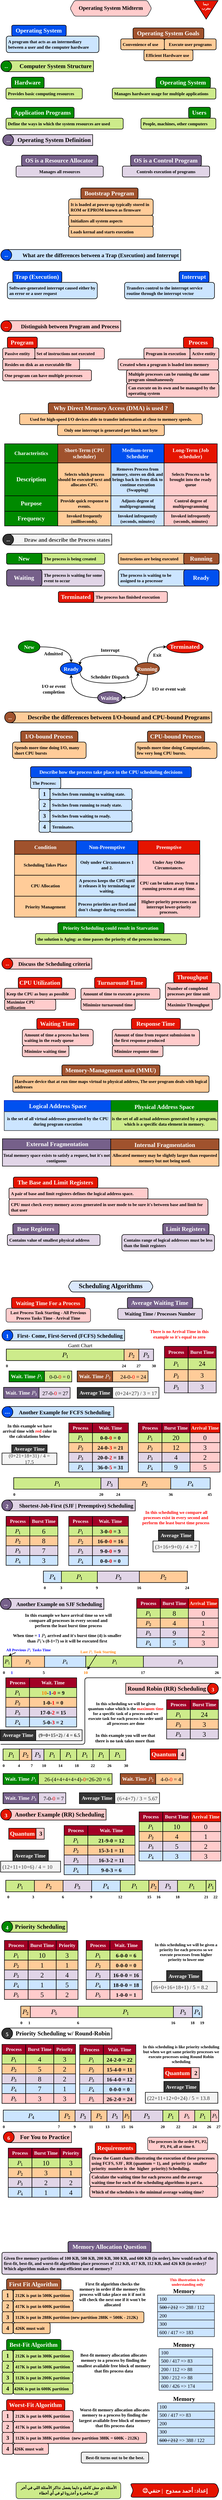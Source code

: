 <mxfile version="22.1.18" type="device" pages="3">
  <diagram name="Page-1" id="H2CSAKvtktDG9g0-fRVA">
    <mxGraphModel dx="1068" dy="650" grid="0" gridSize="10" guides="1" tooltips="1" connect="1" arrows="1" fold="1" page="1" pageScale="1" pageWidth="827" pageHeight="1169" math="1" shadow="0">
      <root>
        <mxCell id="0" />
        <mxCell id="1" parent="0" />
        <mxCell id="91lQqKGkr-Zbek1plNMG-1" value="Operating System Midterm" style="shape=hexagon;perimeter=hexagonPerimeter2;whiteSpace=wrap;fixedSize=1;size=16;fillColor=#ffcccc;strokeColor=#36393d;fontFamily=ADLaM Display;fontSize=20;strokeWidth=2;align=center;spacingLeft=0;spacingBottom=5;fillStyle=hachure;fontStyle=1;rounded=1;arcSize=14;fontSource=https%3A%2F%2Ffonts.googleapis.com%2Fcss%3Ffamily%3DADLaM%2BDisplay;" parent="1" vertex="1">
          <mxGeometry x="264" y="20" width="299.32" height="57.14" as="geometry" />
        </mxCell>
        <mxCell id="fdsjuhWHNtcrouX6mUzO-1" value="ديما&amp;nbsp;&lt;br style=&quot;font-size: 13px;&quot;&gt;&lt;div style=&quot;direction: rtl; font-size: 13px;&quot;&gt;مغرب&lt;/div&gt;" style="triangle;whiteSpace=wrap;html=1;dashed=0;direction=south;fillColor=#e51400;fontColor=#ffffff;strokeColor=#000000;strokeWidth=2;fontFamily=Kufam;fontSource=https%3A%2F%2Ffonts.googleapis.com%2Fcss%3Ffamily%3DKufam;verticalAlign=top;spacingTop=-2;fontStyle=1;fontSize=13;" parent="1" vertex="1">
          <mxGeometry x="720" y="20" width="87" height="68.13" as="geometry" />
        </mxCell>
        <mxCell id="fdsjuhWHNtcrouX6mUzO-3" value="" style="group" parent="1" vertex="1" connectable="0">
          <mxGeometry x="30" y="110" width="340" height="100" as="geometry" />
        </mxCell>
        <mxCell id="fdsjuhWHNtcrouX6mUzO-4" value="A program that acts as an intermediary between a user and the computer hardware" style="rounded=1;whiteSpace=wrap;html=1;hachureGap=4;fontFamily=Mina;strokeWidth=2;fillColor=#cce5ff;strokeColor=#000000;fontSize=16;fontStyle=1;labelBorderColor=none;textShadow=0;labelBackgroundColor=none;align=left;spacing=7;verticalAlign=middle;" parent="fdsjuhWHNtcrouX6mUzO-3" vertex="1">
          <mxGeometry y="40" width="340" height="60" as="geometry" />
        </mxCell>
        <mxCell id="fdsjuhWHNtcrouX6mUzO-5" value="Operating System" style="rounded=1;whiteSpace=wrap;html=1;hachureGap=4;fontFamily=Mina;strokeWidth=2;fillColor=#0050ef;strokeColor=#000000;fontSize=22;fontStyle=1;labelBorderColor=none;textShadow=0;labelBackgroundColor=none;align=center;spacing=5;verticalAlign=middle;spacingTop=0;spacingRight=2;fontColor=#ffffff;container=0;" parent="fdsjuhWHNtcrouX6mUzO-3" vertex="1">
          <mxGeometry x="20" width="200" height="40" as="geometry" />
        </mxCell>
        <mxCell id="fdsjuhWHNtcrouX6mUzO-12" value="" style="group" parent="1" vertex="1" connectable="0">
          <mxGeometry x="450" y="120" width="350" height="120" as="geometry" />
        </mxCell>
        <mxCell id="fdsjuhWHNtcrouX6mUzO-10" value="&lt;div&gt;Efficient Hardware use&lt;/div&gt;" style="rounded=1;whiteSpace=wrap;html=1;hachureGap=4;fontFamily=Mina;strokeWidth=2;fillColor=#ffcc99;strokeColor=#000000;fontSize=16;fontStyle=1;labelBorderColor=none;textShadow=0;labelBackgroundColor=none;align=left;spacing=7;verticalAlign=middle;" parent="fdsjuhWHNtcrouX6mUzO-12" vertex="1">
          <mxGeometry x="85" y="80" width="180" height="40" as="geometry" />
        </mxCell>
        <mxCell id="fdsjuhWHNtcrouX6mUzO-7" value="Execute user programs" style="rounded=1;whiteSpace=wrap;html=1;hachureGap=4;fontFamily=Mina;strokeWidth=2;fillColor=#ffcc99;strokeColor=#000000;fontSize=16;fontStyle=1;labelBorderColor=none;textShadow=0;labelBackgroundColor=none;align=center;spacing=7;verticalAlign=middle;" parent="fdsjuhWHNtcrouX6mUzO-12" vertex="1">
          <mxGeometry x="160" y="40" width="190" height="40" as="geometry" />
        </mxCell>
        <mxCell id="fdsjuhWHNtcrouX6mUzO-8" value="Operating System Goals" style="rounded=1;whiteSpace=wrap;html=1;hachureGap=4;fontFamily=Mina;strokeWidth=2;fillColor=#a0522d;strokeColor=#000000;fontSize=22;fontStyle=1;labelBorderColor=none;textShadow=0;labelBackgroundColor=none;align=center;spacing=5;verticalAlign=middle;spacingTop=0;spacingRight=2;fontColor=#ffffff;container=0;" parent="fdsjuhWHNtcrouX6mUzO-12" vertex="1">
          <mxGeometry x="45" width="260" height="40" as="geometry" />
        </mxCell>
        <mxCell id="fdsjuhWHNtcrouX6mUzO-9" value="Convenience of use" style="rounded=1;whiteSpace=wrap;html=1;hachureGap=4;fontFamily=Mina;strokeWidth=2;fillColor=#ffcc99;strokeColor=#000000;fontSize=16;fontStyle=1;labelBorderColor=none;textShadow=0;labelBackgroundColor=none;align=left;spacing=7;verticalAlign=middle;" parent="fdsjuhWHNtcrouX6mUzO-12" vertex="1">
          <mxGeometry y="40" width="160" height="40" as="geometry" />
        </mxCell>
        <mxCell id="fdsjuhWHNtcrouX6mUzO-13" value="" style="group" parent="1" vertex="1" connectable="0">
          <mxGeometry x="10" y="240" width="340" height="40" as="geometry" />
        </mxCell>
        <mxCell id="fdsjuhWHNtcrouX6mUzO-14" value="Computer System Structure" style="rounded=1;whiteSpace=wrap;html=1;fontSize=22;fillColor=#cdeb8b;strokeColor=#000000;strokeWidth=2;fontFamily=Mina;arcSize=0;hachureGap=4;align=right;spacingRight=5;fontStyle=1" parent="fdsjuhWHNtcrouX6mUzO-13" vertex="1">
          <mxGeometry x="20" width="320" height="40" as="geometry" />
        </mxCell>
        <mxCell id="fdsjuhWHNtcrouX6mUzO-15" value="--" style="ellipse;whiteSpace=wrap;html=1;aspect=fixed;strokeWidth=2;fillColor=#008a00;strokeColor=#000000;fontFamily=Mina;fontStyle=1;fontSize=20;spacingTop=3;fontColor=#ffffff;" parent="fdsjuhWHNtcrouX6mUzO-13" vertex="1">
          <mxGeometry width="40" height="40" as="geometry" />
        </mxCell>
        <mxCell id="fdsjuhWHNtcrouX6mUzO-16" value="" style="group" parent="1" vertex="1" connectable="0">
          <mxGeometry x="29" y="300" width="280" height="80" as="geometry" />
        </mxCell>
        <mxCell id="fdsjuhWHNtcrouX6mUzO-17" value="Provides basic computing resources" style="rounded=1;whiteSpace=wrap;html=1;hachureGap=4;fontFamily=Mina;strokeWidth=2;fillColor=#cdeb8b;strokeColor=#000000;fontSize=16;fontStyle=1;labelBorderColor=none;textShadow=0;labelBackgroundColor=none;align=left;spacing=7;verticalAlign=middle;" parent="fdsjuhWHNtcrouX6mUzO-16" vertex="1">
          <mxGeometry y="40" width="280" height="40" as="geometry" />
        </mxCell>
        <mxCell id="fdsjuhWHNtcrouX6mUzO-18" value="Hardware" style="rounded=1;whiteSpace=wrap;html=1;hachureGap=4;fontFamily=Mina;strokeWidth=2;fillColor=#008a00;strokeColor=#000000;fontSize=22;fontStyle=1;labelBorderColor=none;textShadow=0;labelBackgroundColor=none;align=center;spacing=5;verticalAlign=middle;spacingTop=0;spacingRight=2;fontColor=#ffffff;container=0;" parent="fdsjuhWHNtcrouX6mUzO-16" vertex="1">
          <mxGeometry x="20" width="120" height="40" as="geometry" />
        </mxCell>
        <mxCell id="fdsjuhWHNtcrouX6mUzO-19" value="" style="group;flipH=1;" parent="1" vertex="1" connectable="0">
          <mxGeometry x="419" y="300" width="380" height="80" as="geometry" />
        </mxCell>
        <mxCell id="fdsjuhWHNtcrouX6mUzO-20" value="Manages hardware usage for multiple applications" style="rounded=1;whiteSpace=wrap;html=1;hachureGap=4;fontFamily=Mina;strokeWidth=2;fillColor=#cdeb8b;strokeColor=#000000;fontSize=16;fontStyle=1;labelBorderColor=none;textShadow=0;labelBackgroundColor=none;align=left;spacing=7;verticalAlign=middle;" parent="fdsjuhWHNtcrouX6mUzO-19" vertex="1">
          <mxGeometry y="40" width="380" height="40" as="geometry" />
        </mxCell>
        <mxCell id="fdsjuhWHNtcrouX6mUzO-21" value="Operating System" style="rounded=1;whiteSpace=wrap;html=1;hachureGap=4;fontFamily=Mina;strokeWidth=2;fillColor=#008a00;strokeColor=#000000;fontSize=22;fontStyle=1;labelBorderColor=none;textShadow=0;labelBackgroundColor=none;align=center;spacing=5;verticalAlign=middle;spacingTop=0;spacingRight=2;fontColor=#ffffff;container=0;" parent="fdsjuhWHNtcrouX6mUzO-19" vertex="1">
          <mxGeometry x="160" width="200" height="40" as="geometry" />
        </mxCell>
        <mxCell id="fdsjuhWHNtcrouX6mUzO-22" value="" style="group" parent="1" vertex="1" connectable="0">
          <mxGeometry x="29" y="410" width="430" height="80" as="geometry" />
        </mxCell>
        <mxCell id="fdsjuhWHNtcrouX6mUzO-23" value="&lt;div&gt;Define the ways in which the system resources are used&lt;/div&gt;" style="rounded=1;whiteSpace=wrap;html=1;hachureGap=4;fontFamily=Mina;strokeWidth=2;fillColor=#cdeb8b;strokeColor=#000000;fontSize=16;fontStyle=1;labelBorderColor=none;textShadow=0;labelBackgroundColor=none;align=left;spacing=7;verticalAlign=middle;" parent="fdsjuhWHNtcrouX6mUzO-22" vertex="1">
          <mxGeometry y="40" width="430" height="40" as="geometry" />
        </mxCell>
        <mxCell id="fdsjuhWHNtcrouX6mUzO-24" value="Application Programs" style="rounded=1;whiteSpace=wrap;html=1;hachureGap=4;fontFamily=Mina;strokeWidth=2;fillColor=#008a00;strokeColor=#000000;fontSize=22;fontStyle=1;labelBorderColor=none;textShadow=0;labelBackgroundColor=none;align=center;spacing=5;verticalAlign=middle;spacingTop=0;spacingRight=2;fontColor=#ffffff;container=0;" parent="fdsjuhWHNtcrouX6mUzO-22" vertex="1">
          <mxGeometry x="20" width="230" height="40" as="geometry" />
        </mxCell>
        <mxCell id="fdsjuhWHNtcrouX6mUzO-25" value="" style="group;flipH=1;" parent="1" vertex="1" connectable="0">
          <mxGeometry x="524" y="410" width="275" height="80" as="geometry" />
        </mxCell>
        <mxCell id="fdsjuhWHNtcrouX6mUzO-26" value="&lt;div&gt;People, machines, other computers&lt;/div&gt;" style="rounded=1;whiteSpace=wrap;html=1;hachureGap=4;fontFamily=Mina;strokeWidth=2;fillColor=#cdeb8b;strokeColor=#000000;fontSize=16;fontStyle=1;labelBorderColor=none;textShadow=0;labelBackgroundColor=none;align=left;spacing=7;verticalAlign=middle;" parent="fdsjuhWHNtcrouX6mUzO-25" vertex="1">
          <mxGeometry y="40" width="275" height="40" as="geometry" />
        </mxCell>
        <mxCell id="fdsjuhWHNtcrouX6mUzO-27" value="Users" style="rounded=1;whiteSpace=wrap;html=1;hachureGap=4;fontFamily=Mina;strokeWidth=2;fillColor=#008a00;strokeColor=#000000;fontSize=22;fontStyle=1;labelBorderColor=none;textShadow=0;labelBackgroundColor=none;align=center;spacing=5;verticalAlign=middle;spacingTop=0;spacingRight=2;fontColor=#ffffff;container=0;" parent="fdsjuhWHNtcrouX6mUzO-25" vertex="1">
          <mxGeometry x="175" width="80" height="40" as="geometry" />
        </mxCell>
        <mxCell id="fdsjuhWHNtcrouX6mUzO-28" value="" style="group" parent="1" vertex="1" connectable="0">
          <mxGeometry x="17" y="510" width="340" height="40" as="geometry" />
        </mxCell>
        <mxCell id="fdsjuhWHNtcrouX6mUzO-29" value="Operating System Definition" style="rounded=1;whiteSpace=wrap;html=1;fontSize=22;fillColor=#e1d5e7;strokeColor=#000000;strokeWidth=2;fontFamily=Mina;arcSize=0;hachureGap=4;align=right;spacingRight=5;fontStyle=1" parent="fdsjuhWHNtcrouX6mUzO-28" vertex="1">
          <mxGeometry x="20" width="310" height="40" as="geometry" />
        </mxCell>
        <mxCell id="fdsjuhWHNtcrouX6mUzO-30" value="--" style="ellipse;whiteSpace=wrap;html=1;aspect=fixed;strokeWidth=2;fillColor=#76608a;strokeColor=#000000;fontFamily=Mina;fontStyle=1;fontSize=20;spacingTop=3;fontColor=#ffffff;" parent="fdsjuhWHNtcrouX6mUzO-28" vertex="1">
          <mxGeometry width="40" height="40" as="geometry" />
        </mxCell>
        <mxCell id="fdsjuhWHNtcrouX6mUzO-31" value="" style="group" parent="1" vertex="1" connectable="0">
          <mxGeometry x="66" y="585" width="320" height="80" as="geometry" />
        </mxCell>
        <mxCell id="fdsjuhWHNtcrouX6mUzO-32" value="Manages all resources" style="rounded=1;whiteSpace=wrap;html=1;hachureGap=4;fontFamily=Mina;strokeWidth=2;fillColor=#e1d5e7;strokeColor=#000000;fontSize=16;fontStyle=1;labelBorderColor=none;textShadow=0;labelBackgroundColor=none;align=center;spacing=7;verticalAlign=middle;" parent="fdsjuhWHNtcrouX6mUzO-31" vertex="1">
          <mxGeometry y="40" width="320" height="40" as="geometry" />
        </mxCell>
        <mxCell id="fdsjuhWHNtcrouX6mUzO-33" value="OS is a Resource Allocator" style="rounded=1;whiteSpace=wrap;html=1;hachureGap=4;fontFamily=Mina;strokeWidth=2;fillColor=#76608a;strokeColor=#000000;fontSize=22;fontStyle=1;labelBorderColor=none;textShadow=0;labelBackgroundColor=none;align=center;spacing=5;verticalAlign=middle;spacingTop=0;spacingRight=2;fontColor=#ffffff;container=0;" parent="fdsjuhWHNtcrouX6mUzO-31" vertex="1">
          <mxGeometry x="20" width="280" height="40" as="geometry" />
        </mxCell>
        <mxCell id="fdsjuhWHNtcrouX6mUzO-34" value="" style="group" parent="1" vertex="1" connectable="0">
          <mxGeometry x="456" y="585" width="320" height="80" as="geometry" />
        </mxCell>
        <mxCell id="fdsjuhWHNtcrouX6mUzO-35" value="Controls execution of programs" style="rounded=1;whiteSpace=wrap;html=1;hachureGap=4;fontFamily=Mina;strokeWidth=2;fillColor=#e1d5e7;strokeColor=#000000;fontSize=16;fontStyle=1;labelBorderColor=none;textShadow=0;labelBackgroundColor=none;align=center;spacing=7;verticalAlign=middle;" parent="fdsjuhWHNtcrouX6mUzO-34" vertex="1">
          <mxGeometry y="40" width="320" height="40" as="geometry" />
        </mxCell>
        <mxCell id="fdsjuhWHNtcrouX6mUzO-36" value="OS is a Control Program" style="rounded=1;whiteSpace=wrap;html=1;hachureGap=4;fontFamily=Mina;strokeWidth=2;fillColor=#76608a;strokeColor=#000000;fontSize=22;fontStyle=1;labelBorderColor=none;textShadow=0;labelBackgroundColor=none;align=center;spacing=5;verticalAlign=middle;spacingTop=0;spacingRight=2;fontColor=#ffffff;container=0;" parent="fdsjuhWHNtcrouX6mUzO-34" vertex="1">
          <mxGeometry x="30" width="260" height="40" as="geometry" />
        </mxCell>
        <mxCell id="fdsjuhWHNtcrouX6mUzO-43" value="" style="group" parent="1" vertex="1" connectable="0">
          <mxGeometry x="10" y="930" width="660" height="40" as="geometry" />
        </mxCell>
        <mxCell id="fdsjuhWHNtcrouX6mUzO-44" value="What are the differences between a Trap (Execution) and Interrupt" style="rounded=1;whiteSpace=wrap;html=1;fontSize=20;fillColor=#cce5ff;strokeColor=#000000;strokeWidth=2;fontFamily=Mina;arcSize=0;hachureGap=4;align=right;spacingRight=5;fontStyle=1;" parent="fdsjuhWHNtcrouX6mUzO-43" vertex="1">
          <mxGeometry x="20" width="640" height="40" as="geometry" />
        </mxCell>
        <mxCell id="fdsjuhWHNtcrouX6mUzO-45" value="--" style="ellipse;whiteSpace=wrap;html=1;aspect=fixed;strokeWidth=2;fillColor=#0050ef;strokeColor=#000000;fontFamily=Mina;fontStyle=1;fontSize=20;spacingTop=3;fontColor=#ffffff;" parent="fdsjuhWHNtcrouX6mUzO-43" vertex="1">
          <mxGeometry width="40" height="40" as="geometry" />
        </mxCell>
        <mxCell id="fdsjuhWHNtcrouX6mUzO-46" value="" style="group" parent="1" vertex="1" connectable="0">
          <mxGeometry x="34" y="1010" width="330" height="100" as="geometry" />
        </mxCell>
        <mxCell id="fdsjuhWHNtcrouX6mUzO-47" value="Software-generated interrupt caused either by an error or a user request" style="rounded=1;whiteSpace=wrap;html=1;hachureGap=4;fontFamily=Mina;strokeWidth=2;fillColor=#cce5ff;strokeColor=#000000;fontSize=16;fontStyle=1;labelBorderColor=none;textShadow=0;labelBackgroundColor=none;align=left;spacing=7;verticalAlign=middle;" parent="fdsjuhWHNtcrouX6mUzO-46" vertex="1">
          <mxGeometry y="40" width="330" height="60" as="geometry" />
        </mxCell>
        <mxCell id="fdsjuhWHNtcrouX6mUzO-48" value="Trap (Execution)" style="rounded=1;whiteSpace=wrap;html=1;hachureGap=4;fontFamily=Mina;strokeWidth=2;fillColor=#0050ef;strokeColor=#000000;fontSize=22;fontStyle=1;labelBorderColor=none;textShadow=0;labelBackgroundColor=none;align=center;spacing=5;verticalAlign=middle;spacingTop=0;spacingRight=2;fontColor=#ffffff;container=0;" parent="fdsjuhWHNtcrouX6mUzO-46" vertex="1">
          <mxGeometry x="20" width="180" height="40" as="geometry" />
        </mxCell>
        <mxCell id="fdsjuhWHNtcrouX6mUzO-49" value="" style="group;flipH=1;" parent="1" vertex="1" connectable="0">
          <mxGeometry x="464" y="1010" width="330" height="100" as="geometry" />
        </mxCell>
        <mxCell id="fdsjuhWHNtcrouX6mUzO-50" value="&lt;div&gt;Transfers control to the interrupt service routine through the interrupt&lt;span style=&quot;background-color: initial;&quot;&gt;&amp;nbsp;vector&lt;/span&gt;&lt;/div&gt;" style="rounded=1;whiteSpace=wrap;html=1;hachureGap=4;fontFamily=Mina;strokeWidth=2;fillColor=#cce5ff;strokeColor=#000000;fontSize=16;fontStyle=1;labelBorderColor=none;textShadow=0;labelBackgroundColor=none;align=left;spacing=7;verticalAlign=middle;" parent="fdsjuhWHNtcrouX6mUzO-49" vertex="1">
          <mxGeometry y="40" width="330" height="60" as="geometry" />
        </mxCell>
        <mxCell id="fdsjuhWHNtcrouX6mUzO-51" value="Interrupt" style="rounded=1;whiteSpace=wrap;html=1;hachureGap=4;fontFamily=Mina;strokeWidth=2;fillColor=#0050ef;strokeColor=#000000;fontSize=22;fontStyle=1;labelBorderColor=none;textShadow=0;labelBackgroundColor=none;align=center;spacing=5;verticalAlign=middle;spacingTop=0;spacingRight=2;fontColor=#ffffff;container=0;" parent="fdsjuhWHNtcrouX6mUzO-49" vertex="1">
          <mxGeometry x="200" width="110" height="40" as="geometry" />
        </mxCell>
        <mxCell id="fdsjuhWHNtcrouX6mUzO-52" value="" style="group" parent="1" vertex="1" connectable="0">
          <mxGeometry x="10" y="1190" width="440" height="40" as="geometry" />
        </mxCell>
        <mxCell id="fdsjuhWHNtcrouX6mUzO-53" value="Distinguish between Program and Process" style="rounded=1;whiteSpace=wrap;html=1;fontSize=20;fillColor=#ffcccc;strokeColor=#000000;strokeWidth=2;fontFamily=Mina;arcSize=0;hachureGap=4;align=right;spacingRight=5;fontStyle=1;" parent="fdsjuhWHNtcrouX6mUzO-52" vertex="1">
          <mxGeometry x="20" width="420" height="40" as="geometry" />
        </mxCell>
        <mxCell id="fdsjuhWHNtcrouX6mUzO-54" value="--" style="ellipse;whiteSpace=wrap;html=1;aspect=fixed;strokeWidth=2;fillColor=#e51400;strokeColor=#000000;fontFamily=Mina;fontStyle=1;fontSize=20;spacingTop=3;fontColor=#ffffff;" parent="fdsjuhWHNtcrouX6mUzO-52" vertex="1">
          <mxGeometry width="40" height="40" as="geometry" />
        </mxCell>
        <mxCell id="fdsjuhWHNtcrouX6mUzO-82" value="" style="group" parent="1" vertex="1" connectable="0">
          <mxGeometry x="17" y="1970" width="400" height="40" as="geometry" />
        </mxCell>
        <mxCell id="fdsjuhWHNtcrouX6mUzO-83" value="Draw and describe the Process states" style="rounded=1;whiteSpace=wrap;html=1;fontSize=20;fillColor=#f5f5f5;strokeColor=#000000;strokeWidth=2;fontFamily=Mina;arcSize=0;hachureGap=4;align=right;spacingRight=5;fontStyle=1;fontColor=#333333;" parent="fdsjuhWHNtcrouX6mUzO-82" vertex="1">
          <mxGeometry x="20" width="380" height="40" as="geometry" />
        </mxCell>
        <mxCell id="fdsjuhWHNtcrouX6mUzO-84" value="--" style="ellipse;whiteSpace=wrap;html=1;aspect=fixed;strokeWidth=2;fillColor=#333333;strokeColor=#000000;fontFamily=Mina;fontStyle=1;fontSize=20;spacingTop=3;fontColor=#ffffff;" parent="fdsjuhWHNtcrouX6mUzO-82" vertex="1">
          <mxGeometry width="40" height="40" as="geometry" />
        </mxCell>
        <mxCell id="fdsjuhWHNtcrouX6mUzO-85" value="" style="group" parent="1" vertex="1" connectable="0">
          <mxGeometry x="31" y="2040" width="360" height="40" as="geometry" />
        </mxCell>
        <mxCell id="fdsjuhWHNtcrouX6mUzO-86" value="The process is being created" style="rounded=1;whiteSpace=wrap;html=1;hachureGap=4;fontFamily=Mina;strokeWidth=2;fillColor=#cdeb8b;strokeColor=#000000;fontSize=16;fontStyle=1;labelBorderColor=none;textShadow=0;labelBackgroundColor=none;align=left;spacing=7;verticalAlign=middle;spacingLeft=130;" parent="fdsjuhWHNtcrouX6mUzO-85" vertex="1">
          <mxGeometry width="360" height="40" as="geometry" />
        </mxCell>
        <mxCell id="fdsjuhWHNtcrouX6mUzO-87" value="New" style="rounded=1;whiteSpace=wrap;html=1;hachureGap=4;fontFamily=Mina;strokeWidth=2;fillColor=#008a00;strokeColor=#000000;fontSize=22;fontStyle=1;labelBorderColor=none;textShadow=0;labelBackgroundColor=none;align=center;spacing=5;verticalAlign=middle;spacingTop=0;spacingRight=2;fontColor=#ffffff;container=0;" parent="fdsjuhWHNtcrouX6mUzO-85" vertex="1">
          <mxGeometry width="130" height="40" as="geometry" />
        </mxCell>
        <mxCell id="fdsjuhWHNtcrouX6mUzO-97" value="" style="group;flipH=1;" parent="1" vertex="1" connectable="0">
          <mxGeometry x="441" y="2040" width="370" height="40" as="geometry" />
        </mxCell>
        <mxCell id="fdsjuhWHNtcrouX6mUzO-98" value="Instructions are being executed" style="rounded=1;whiteSpace=wrap;html=1;hachureGap=4;fontFamily=Mina;strokeWidth=2;fillColor=#ffcc99;strokeColor=#000000;fontSize=16;fontStyle=1;labelBorderColor=none;textShadow=0;labelBackgroundColor=none;align=left;spacing=7;verticalAlign=middle;spacingLeft=0;spacingRight=0;" parent="fdsjuhWHNtcrouX6mUzO-97" vertex="1">
          <mxGeometry width="370" height="40" as="geometry" />
        </mxCell>
        <mxCell id="fdsjuhWHNtcrouX6mUzO-99" value="Running" style="rounded=1;whiteSpace=wrap;html=1;hachureGap=4;fontFamily=Mina;strokeWidth=2;fillColor=#a0522d;strokeColor=#000000;fontSize=22;fontStyle=1;labelBorderColor=none;textShadow=0;labelBackgroundColor=none;align=center;spacing=5;verticalAlign=middle;spacingTop=0;spacingRight=2;fontColor=#ffffff;container=0;" parent="fdsjuhWHNtcrouX6mUzO-97" vertex="1">
          <mxGeometry x="240" width="130" height="40" as="geometry" />
        </mxCell>
        <mxCell id="fdsjuhWHNtcrouX6mUzO-100" value="" style="group;flipH=0;" parent="1" vertex="1" connectable="0">
          <mxGeometry x="31" y="2100" width="360" height="60" as="geometry" />
        </mxCell>
        <mxCell id="fdsjuhWHNtcrouX6mUzO-101" value="The process is waiting for some event to occur" style="rounded=1;whiteSpace=wrap;html=1;hachureGap=4;fontFamily=Mina;strokeWidth=2;fillColor=#e1d5e7;strokeColor=#000000;fontSize=16;fontStyle=1;labelBorderColor=none;textShadow=0;labelBackgroundColor=none;align=left;spacing=7;verticalAlign=middle;spacingLeft=130;spacingRight=0;" parent="fdsjuhWHNtcrouX6mUzO-100" vertex="1">
          <mxGeometry width="360" height="60" as="geometry" />
        </mxCell>
        <mxCell id="fdsjuhWHNtcrouX6mUzO-102" value="Waiting" style="rounded=1;whiteSpace=wrap;html=1;hachureGap=4;fontFamily=Mina;strokeWidth=2;fillColor=#76608a;strokeColor=#000000;fontSize=22;fontStyle=1;labelBorderColor=none;textShadow=0;labelBackgroundColor=none;align=center;spacing=5;verticalAlign=middle;spacingTop=0;spacingRight=2;fontColor=#ffffff;container=0;" parent="fdsjuhWHNtcrouX6mUzO-100" vertex="1">
          <mxGeometry width="130" height="60" as="geometry" />
        </mxCell>
        <mxCell id="fdsjuhWHNtcrouX6mUzO-104" value="" style="group;flipH=1;" parent="1" vertex="1" connectable="0">
          <mxGeometry x="441" y="2100" width="370" height="60" as="geometry" />
        </mxCell>
        <mxCell id="fdsjuhWHNtcrouX6mUzO-105" value="The process is waiting to be assigned to a processor" style="rounded=1;whiteSpace=wrap;html=1;hachureGap=4;fontFamily=Mina;strokeWidth=2;fillColor=#cce5ff;strokeColor=#000000;fontSize=16;fontStyle=1;labelBorderColor=none;textShadow=0;labelBackgroundColor=none;align=left;spacing=7;verticalAlign=middle;spacingLeft=0;spacingRight=130;" parent="fdsjuhWHNtcrouX6mUzO-104" vertex="1">
          <mxGeometry width="370" height="60" as="geometry" />
        </mxCell>
        <mxCell id="fdsjuhWHNtcrouX6mUzO-106" value="Ready" style="rounded=1;whiteSpace=wrap;html=1;hachureGap=4;fontFamily=Mina;strokeWidth=2;fillColor=#0050ef;strokeColor=#000000;fontSize=22;fontStyle=1;labelBorderColor=none;textShadow=0;labelBackgroundColor=none;align=center;spacing=5;verticalAlign=middle;spacingTop=0;spacingRight=2;fontColor=#ffffff;container=0;" parent="fdsjuhWHNtcrouX6mUzO-104" vertex="1">
          <mxGeometry x="240" width="130" height="60" as="geometry" />
        </mxCell>
        <mxCell id="fdsjuhWHNtcrouX6mUzO-107" value="" style="group;flipH=0;" parent="1" vertex="1" connectable="0">
          <mxGeometry x="221" y="2180" width="400" height="40" as="geometry" />
        </mxCell>
        <mxCell id="fdsjuhWHNtcrouX6mUzO-108" value="The process has finished execution" style="rounded=1;whiteSpace=wrap;html=1;hachureGap=4;fontFamily=Mina;strokeWidth=2;fillColor=#ffcccc;strokeColor=#000000;fontSize=16;fontStyle=1;labelBorderColor=none;textShadow=0;labelBackgroundColor=none;align=left;spacing=7;verticalAlign=middle;spacingLeft=130;spacingRight=0;" parent="fdsjuhWHNtcrouX6mUzO-107" vertex="1">
          <mxGeometry width="400" height="40" as="geometry" />
        </mxCell>
        <mxCell id="fdsjuhWHNtcrouX6mUzO-109" value="Terminated" style="rounded=1;whiteSpace=wrap;html=1;hachureGap=4;fontFamily=Mina;strokeWidth=2;fillColor=#e51400;strokeColor=#000000;fontSize=22;fontStyle=1;labelBorderColor=none;textShadow=0;labelBackgroundColor=none;align=center;spacing=5;verticalAlign=middle;spacingTop=0;spacingRight=2;fontColor=#ffffff;container=0;" parent="fdsjuhWHNtcrouX6mUzO-107" vertex="1">
          <mxGeometry width="130" height="40" as="geometry" />
        </mxCell>
        <mxCell id="fdsjuhWHNtcrouX6mUzO-149" value="" style="group" parent="1" vertex="1" connectable="0">
          <mxGeometry x="24" y="2620" width="760" height="40" as="geometry" />
        </mxCell>
        <mxCell id="fdsjuhWHNtcrouX6mUzO-150" value="Describe the differences between I/O-bound and CPU-bound Programs" style="rounded=1;whiteSpace=wrap;html=1;fontSize=22;fillColor=#ffcc99;strokeColor=#000000;strokeWidth=2;fontFamily=Mina;arcSize=0;hachureGap=4;align=right;spacingRight=5;fontStyle=1" parent="fdsjuhWHNtcrouX6mUzO-149" vertex="1">
          <mxGeometry x="20" width="740" height="40" as="geometry" />
        </mxCell>
        <mxCell id="fdsjuhWHNtcrouX6mUzO-151" value="--" style="ellipse;whiteSpace=wrap;html=1;aspect=fixed;strokeWidth=2;fillColor=#a0522d;strokeColor=#000000;fontFamily=Mina;fontStyle=1;fontSize=20;spacingTop=3;fontColor=#ffffff;" parent="fdsjuhWHNtcrouX6mUzO-149" vertex="1">
          <mxGeometry width="40" height="40" as="geometry" />
        </mxCell>
        <mxCell id="fdsjuhWHNtcrouX6mUzO-152" value="I/O-bound Process" style="group" parent="1" vertex="1" connectable="0">
          <mxGeometry x="53" y="2690" width="270" height="100" as="geometry" />
        </mxCell>
        <mxCell id="fdsjuhWHNtcrouX6mUzO-153" value="Spends more time doing I/O, many short CPU bursts" style="rounded=1;whiteSpace=wrap;html=1;hachureGap=4;fontFamily=Mina;strokeWidth=2;fillColor=#ffcc99;strokeColor=#000000;fontSize=16;fontStyle=1;labelBorderColor=none;textShadow=0;labelBackgroundColor=none;align=left;spacing=7;verticalAlign=middle;" parent="fdsjuhWHNtcrouX6mUzO-152" vertex="1">
          <mxGeometry y="40" width="270" height="60" as="geometry" />
        </mxCell>
        <mxCell id="fdsjuhWHNtcrouX6mUzO-154" value="I/O-bound Process" style="rounded=1;whiteSpace=wrap;html=1;hachureGap=4;fontFamily=Mina;strokeWidth=2;fillColor=#a0522d;strokeColor=#000000;fontSize=22;fontStyle=1;labelBorderColor=none;textShadow=0;labelBackgroundColor=none;align=center;spacing=5;verticalAlign=middle;spacingTop=0;spacingRight=2;fontColor=#ffffff;container=0;" parent="fdsjuhWHNtcrouX6mUzO-152" vertex="1">
          <mxGeometry x="30" width="210" height="40" as="geometry" />
        </mxCell>
        <mxCell id="fdsjuhWHNtcrouX6mUzO-158" value="I/O-bound Process" style="group" parent="1" vertex="1" connectable="0">
          <mxGeometry x="503" y="2690" width="300" height="100" as="geometry" />
        </mxCell>
        <mxCell id="fdsjuhWHNtcrouX6mUzO-159" value="Spends more time doing Computations, few very long CPU bursts." style="rounded=1;whiteSpace=wrap;html=1;hachureGap=4;fontFamily=Mina;strokeWidth=2;fillColor=#ffcc99;strokeColor=#000000;fontSize=16;fontStyle=1;labelBorderColor=none;textShadow=0;labelBackgroundColor=none;align=left;spacing=7;verticalAlign=middle;" parent="fdsjuhWHNtcrouX6mUzO-158" vertex="1">
          <mxGeometry y="40" width="300" height="60" as="geometry" />
        </mxCell>
        <mxCell id="fdsjuhWHNtcrouX6mUzO-160" value="CPU-bound Process" style="rounded=1;whiteSpace=wrap;html=1;hachureGap=4;fontFamily=Mina;strokeWidth=2;fillColor=#a0522d;strokeColor=#000000;fontSize=22;fontStyle=1;labelBorderColor=none;textShadow=0;labelBackgroundColor=none;align=center;spacing=5;verticalAlign=middle;spacingTop=0;spacingRight=2;fontColor=#ffffff;container=0;" parent="fdsjuhWHNtcrouX6mUzO-158" vertex="1">
          <mxGeometry x="45" width="210" height="40" as="geometry" />
        </mxCell>
        <mxCell id="cnoDu6rX4woRsZdgqPXb-27" value="" style="group" parent="1" vertex="1" connectable="0">
          <mxGeometry x="14" y="3520" width="340" height="40" as="geometry" />
        </mxCell>
        <mxCell id="cnoDu6rX4woRsZdgqPXb-28" value="Discuss the Scheduling criteria" style="rounded=1;whiteSpace=wrap;html=1;fontSize=20;fillColor=#ffcccc;strokeColor=#000000;strokeWidth=2;fontFamily=Mina;arcSize=0;hachureGap=4;align=right;spacingRight=5;fontStyle=1" parent="cnoDu6rX4woRsZdgqPXb-27" vertex="1">
          <mxGeometry x="20" width="310" height="40" as="geometry" />
        </mxCell>
        <mxCell id="cnoDu6rX4woRsZdgqPXb-29" value="--" style="ellipse;whiteSpace=wrap;html=1;aspect=fixed;strokeWidth=2;fillColor=#e51400;strokeColor=#000000;fontFamily=Mina;fontStyle=1;fontSize=20;spacingTop=3;fontColor=#ffffff;" parent="cnoDu6rX4woRsZdgqPXb-27" vertex="1">
          <mxGeometry width="40" height="40" as="geometry" />
        </mxCell>
        <mxCell id="cnoDu6rX4woRsZdgqPXb-66" value="" style="group" parent="1" vertex="1" connectable="0">
          <mxGeometry x="137" y="3390" width="554" height="80" as="geometry" />
        </mxCell>
        <mxCell id="cnoDu6rX4woRsZdgqPXb-67" value="the solution is Aging: as time passes the priority of the process increases." style="rounded=1;whiteSpace=wrap;html=1;hachureGap=4;fontFamily=Mina;strokeWidth=2;fillColor=#cdeb8b;strokeColor=#000000;fontSize=16;fontStyle=1;labelBorderColor=none;textShadow=0;labelBackgroundColor=none;align=left;spacing=7;verticalAlign=middle;" parent="cnoDu6rX4woRsZdgqPXb-66" vertex="1">
          <mxGeometry y="40" width="554" height="40" as="geometry" />
        </mxCell>
        <mxCell id="cnoDu6rX4woRsZdgqPXb-68" value="Priority Scheduling could result in Starvation" style="rounded=1;whiteSpace=wrap;html=1;hachureGap=4;fontFamily=Mina;strokeWidth=2;fillColor=#008a00;strokeColor=#000000;fontSize=18;fontStyle=1;labelBorderColor=none;textShadow=0;labelBackgroundColor=none;align=center;spacing=5;verticalAlign=middle;spacingTop=0;spacingRight=2;fontColor=#ffffff;container=0;" parent="cnoDu6rX4woRsZdgqPXb-66" vertex="1">
          <mxGeometry x="82" width="390" height="40" as="geometry" />
        </mxCell>
        <mxCell id="CCys_9ZmVIp7GJdTRJJt-1" value="Scheduling Algorithms" style="shape=hexagon;perimeter=hexagonPerimeter2;whiteSpace=wrap;fixedSize=1;size=12;fillColor=#dae8fc;strokeColor=#000000;fontFamily=ADLaM Display;fontSize=24;strokeWidth=2;align=center;spacingLeft=0;spacingBottom=5;fillStyle=hachure;fontStyle=1;rounded=1;arcSize=14;fontSource=https%3A%2F%2Ffonts.googleapis.com%2Fcss%3Ffamily%3DADLaM%2BDisplay;" parent="1" vertex="1">
          <mxGeometry x="257.25" y="4700" width="312" height="40" as="geometry" />
        </mxCell>
        <mxCell id="CCys_9ZmVIp7GJdTRJJt-2" value="" style="group;fillColor=none;" parent="1" vertex="1" connectable="0">
          <mxGeometry x="14.25" y="4878.57" width="450" height="40" as="geometry" />
        </mxCell>
        <mxCell id="CCys_9ZmVIp7GJdTRJJt-3" value="First- Come, First-Served (FCFS) Scheduling" style="rounded=1;whiteSpace=wrap;html=1;fontSize=20;fillColor=#cce5ff;strokeColor=#000000;strokeWidth=2;fontFamily=Mina;arcSize=0;hachureGap=4;align=right;spacingRight=5;fontStyle=1" parent="CCys_9ZmVIp7GJdTRJJt-2" vertex="1">
          <mxGeometry x="20" width="430" height="40" as="geometry" />
        </mxCell>
        <mxCell id="CCys_9ZmVIp7GJdTRJJt-4" value="1" style="ellipse;whiteSpace=wrap;html=1;aspect=fixed;strokeWidth=2;fillColor=#0050ef;strokeColor=#000000;fontFamily=Mina;fontStyle=1;fontSize=20;spacingTop=3;fontColor=#ffffff;" parent="CCys_9ZmVIp7GJdTRJJt-2" vertex="1">
          <mxGeometry width="40" height="40" as="geometry" />
        </mxCell>
        <mxCell id="CCys_9ZmVIp7GJdTRJJt-30" value="" style="group" parent="1" vertex="1" connectable="0">
          <mxGeometry x="610.25" y="4938.57" width="190" height="170" as="geometry" />
        </mxCell>
        <mxCell id="CCys_9ZmVIp7GJdTRJJt-6" value="" style="group;fontSize=16;fontFamily=Mina;fontSource=https%3A%2F%2Ffonts.googleapis.com%2Fcss%3Ffamily%3DMina;rounded=0;" parent="CCys_9ZmVIp7GJdTRJJt-30" vertex="1" connectable="0">
          <mxGeometry width="87" height="170" as="geometry" />
        </mxCell>
        <mxCell id="CCys_9ZmVIp7GJdTRJJt-7" value="&lt;span style=&quot;font-size: 18px; font-weight: 700;&quot;&gt;Process&lt;/span&gt;" style="rounded=0;whiteSpace=wrap;html=1;strokeWidth=2;fillColor=#a20025;strokeColor=#000000;fontColor=#ffffff;container=0;fontSize=18;fontFamily=Oxanium;fontSource=https%3A%2F%2Ffonts.googleapis.com%2Fcss%3Ffamily%3DOxanium;" parent="CCys_9ZmVIp7GJdTRJJt-6" vertex="1">
          <mxGeometry x="0.04" width="86.96" height="42.547" as="geometry" />
        </mxCell>
        <mxCell id="CCys_9ZmVIp7GJdTRJJt-8" value="`P_1`" style="rounded=0;whiteSpace=wrap;html=1;strokeWidth=2;fillColor=#cdeb8b;strokeColor=#000000;container=0;fontSize=20;fontStyle=1;fontFamily=Mina;fontSource=https%3A%2F%2Ffonts.googleapis.com%2Fcss%3Ffamily%3DMina;" parent="CCys_9ZmVIp7GJdTRJJt-6" vertex="1">
          <mxGeometry x="0.04" y="42.547" width="86.96" height="42.547" as="geometry" />
        </mxCell>
        <mxCell id="CCys_9ZmVIp7GJdTRJJt-9" value="&lt;span style=&quot;font-size: 20px;&quot;&gt;`P_2`&lt;/span&gt;" style="rounded=0;whiteSpace=wrap;html=1;strokeWidth=2;fillColor=#ffcc99;strokeColor=#000000;container=0;fontSize=20;fontStyle=1;fontFamily=Mina;fontSource=https%3A%2F%2Ffonts.googleapis.com%2Fcss%3Ffamily%3DMina;" parent="CCys_9ZmVIp7GJdTRJJt-6" vertex="1">
          <mxGeometry y="85.094" width="86.96" height="42.547" as="geometry" />
        </mxCell>
        <mxCell id="CCys_9ZmVIp7GJdTRJJt-10" value="`P_3`" style="rounded=0;whiteSpace=wrap;html=1;strokeWidth=2;fillColor=#e1d5e7;strokeColor=#000000;container=0;fontSize=20;fontStyle=1;fontFamily=Mina;fontSource=https%3A%2F%2Ffonts.googleapis.com%2Fcss%3Ffamily%3DMina;" parent="CCys_9ZmVIp7GJdTRJJt-6" vertex="1">
          <mxGeometry y="127.642" width="86.96" height="42.547" as="geometry" />
        </mxCell>
        <mxCell id="CCys_9ZmVIp7GJdTRJJt-12" value="" style="group;fontSize=16;fontFamily=Mina;fontSource=https%3A%2F%2Ffonts.googleapis.com%2Fcss%3Ffamily%3DMina;rounded=0;" parent="CCys_9ZmVIp7GJdTRJJt-30" vertex="1" connectable="0">
          <mxGeometry x="87" width="103" height="170" as="geometry" />
        </mxCell>
        <mxCell id="CCys_9ZmVIp7GJdTRJJt-13" value="&lt;span style=&quot;font-size: 18px; font-weight: 700;&quot;&gt;Burst Time&lt;/span&gt;" style="rounded=0;whiteSpace=wrap;html=1;strokeWidth=2;fillColor=#a20025;strokeColor=#000000;fontColor=#ffffff;container=0;fontSize=18;fontFamily=Oxanium;fontSource=https%3A%2F%2Ffonts.googleapis.com%2Fcss%3Ffamily%3DOxanium;" parent="CCys_9ZmVIp7GJdTRJJt-12" vertex="1">
          <mxGeometry x="0.047" width="102.953" height="42.547" as="geometry" />
        </mxCell>
        <mxCell id="CCys_9ZmVIp7GJdTRJJt-14" value="24" style="rounded=0;whiteSpace=wrap;html=1;strokeWidth=2;fillColor=#cdeb8b;strokeColor=#000000;container=0;fontSize=24;fontStyle=0;fontFamily=Changa;fontSource=https%3A%2F%2Ffonts.googleapis.com%2Fcss%3Ffamily%3DChanga;" parent="CCys_9ZmVIp7GJdTRJJt-12" vertex="1">
          <mxGeometry x="0.047" y="42.547" width="102.953" height="42.547" as="geometry" />
        </mxCell>
        <mxCell id="CCys_9ZmVIp7GJdTRJJt-15" value="&lt;span style=&quot;font-size: 24px;&quot;&gt;3&lt;/span&gt;" style="rounded=0;whiteSpace=wrap;html=1;strokeWidth=2;fillColor=#ffcc99;strokeColor=#000000;container=0;fontSize=24;fontStyle=0;fontFamily=Changa;fontSource=https%3A%2F%2Ffonts.googleapis.com%2Fcss%3Ffamily%3DChanga;" parent="CCys_9ZmVIp7GJdTRJJt-12" vertex="1">
          <mxGeometry y="85.094" width="102.953" height="42.547" as="geometry" />
        </mxCell>
        <mxCell id="CCys_9ZmVIp7GJdTRJJt-16" value="&lt;span style=&quot;font-size: 24px;&quot;&gt;3&lt;/span&gt;" style="rounded=0;whiteSpace=wrap;html=1;strokeWidth=2;fillColor=#e1d5e7;strokeColor=#000000;container=0;fontSize=24;fontStyle=0;fontFamily=Changa;fontSource=https%3A%2F%2Ffonts.googleapis.com%2Fcss%3Ffamily%3DChanga;" parent="CCys_9ZmVIp7GJdTRJJt-12" vertex="1">
          <mxGeometry y="127.642" width="102.953" height="42.547" as="geometry" />
        </mxCell>
        <mxCell id="CCys_9ZmVIp7GJdTRJJt-63" value="" style="group" parent="1" vertex="1" connectable="0">
          <mxGeometry x="29.25" y="4760" width="310" height="90" as="geometry" />
        </mxCell>
        <mxCell id="CCys_9ZmVIp7GJdTRJJt-59" value="&lt;span style=&quot;font-size: 16px; font-weight: 700; text-align: left;&quot;&gt;Last Process Task Starting - All Previous Process Tasks Time - Arrival Time&lt;/span&gt;" style="rounded=1;whiteSpace=wrap;html=1;strokeWidth=2;fillColor=#ffcccc;strokeColor=#36393d;fontFamily=Mina;fontSize=16;" parent="CCys_9ZmVIp7GJdTRJJt-63" vertex="1">
          <mxGeometry y="40" width="310" height="50" as="geometry" />
        </mxCell>
        <mxCell id="CCys_9ZmVIp7GJdTRJJt-62" value="Waiting Time For a Process" style="rounded=1;whiteSpace=wrap;html=1;hachureGap=4;fontFamily=Oxanium;strokeWidth=2;fillColor=#e51400;strokeColor=#000000;fontSize=20;fontStyle=1;labelBorderColor=none;textShadow=0;labelBackgroundColor=none;align=center;spacing=5;verticalAlign=middle;spacingTop=0;spacingRight=2;fontColor=#ffffff;container=0;fontSource=https%3A%2F%2Ffonts.googleapis.com%2Fcss%3Ffamily%3DOxanium;" parent="CCys_9ZmVIp7GJdTRJJt-63" vertex="1">
          <mxGeometry x="20" width="270" height="40" as="geometry" />
        </mxCell>
        <mxCell id="CCys_9ZmVIp7GJdTRJJt-67" value="" style="group" parent="1" vertex="1" connectable="0">
          <mxGeometry x="439.25" y="4760" width="310" height="80" as="geometry" />
        </mxCell>
        <mxCell id="CCys_9ZmVIp7GJdTRJJt-68" value="Waiting Time / Processes Number" style="rounded=1;whiteSpace=wrap;html=1;hachureGap=4;fontFamily=Mina;strokeWidth=2;fillColor=#e1d5e7;strokeColor=#000000;fontSize=18;fontStyle=1;labelBorderColor=none;textShadow=0;labelBackgroundColor=none;align=center;spacing=7;verticalAlign=middle;" parent="CCys_9ZmVIp7GJdTRJJt-67" vertex="1">
          <mxGeometry y="40" width="310" height="40" as="geometry" />
        </mxCell>
        <mxCell id="CCys_9ZmVIp7GJdTRJJt-69" value="Average Waiting Time" style="rounded=1;whiteSpace=wrap;html=1;hachureGap=4;fontFamily=Oxanium;strokeWidth=2;fillColor=#76608a;strokeColor=#000000;fontSize=22;fontStyle=1;labelBorderColor=none;textShadow=0;labelBackgroundColor=none;align=center;spacing=5;verticalAlign=middle;spacingTop=0;spacingRight=2;fontColor=#ffffff;container=0;fontSource=https%3A%2F%2Ffonts.googleapis.com%2Fcss%3Ffamily%3DOxanium;" parent="CCys_9ZmVIp7GJdTRJJt-67" vertex="1">
          <mxGeometry x="35" width="240" height="40" as="geometry" />
        </mxCell>
        <mxCell id="CCys_9ZmVIp7GJdTRJJt-70" value="" style="group" parent="1" vertex="1" connectable="0">
          <mxGeometry x="20.25" y="4948.57" width="563.32" height="70" as="geometry" />
        </mxCell>
        <mxCell id="CCys_9ZmVIp7GJdTRJJt-33" value="" style="rounded=1;whiteSpace=wrap;html=1;fontSize=22;fillColor=#f5f5f5;strokeColor=#000000;strokeWidth=2;fontFamily=Mina;arcSize=0;fontStyle=1;fontColor=#333333;" parent="CCys_9ZmVIp7GJdTRJJt-70" vertex="1">
          <mxGeometry x="10" width="540" height="42" as="geometry" />
        </mxCell>
        <mxCell id="CCys_9ZmVIp7GJdTRJJt-49" value="`P_1`" style="rounded=1;whiteSpace=wrap;html=1;fontSize=22;fillColor=#cdeb8b;strokeColor=#000000;strokeWidth=2;fontFamily=Mina;arcSize=0;fontStyle=1;" parent="CCys_9ZmVIp7GJdTRJJt-70" vertex="1">
          <mxGeometry x="10" width="432" height="42" as="geometry" />
        </mxCell>
        <mxCell id="CCys_9ZmVIp7GJdTRJJt-50" value="`P_2`" style="rounded=1;whiteSpace=wrap;html=1;fontSize=22;fillColor=#ffcc99;strokeColor=#000000;strokeWidth=2;fontFamily=Mina;arcSize=0;fontStyle=1;" parent="CCys_9ZmVIp7GJdTRJJt-70" vertex="1">
          <mxGeometry x="442" width="54" height="42" as="geometry" />
        </mxCell>
        <mxCell id="CCys_9ZmVIp7GJdTRJJt-51" value="`P_3`" style="rounded=1;whiteSpace=wrap;html=1;fontSize=22;fillColor=#e1d5e7;strokeColor=#000000;strokeWidth=2;fontFamily=Mina;arcSize=0;fontStyle=1;" parent="CCys_9ZmVIp7GJdTRJJt-70" vertex="1">
          <mxGeometry x="496" width="54" height="42" as="geometry" />
        </mxCell>
        <mxCell id="CCys_9ZmVIp7GJdTRJJt-55" value="0" style="text;html=1;align=center;verticalAlign=middle;whiteSpace=wrap;rounded=0;fontFamily=Changa;fontStyle=1;fontSize=15;fontSource=https%3A%2F%2Ffonts.googleapis.com%2Fcss%3Ffamily%3DChanga;" parent="CCys_9ZmVIp7GJdTRJJt-70" vertex="1">
          <mxGeometry y="50" width="25" height="20" as="geometry" />
        </mxCell>
        <mxCell id="CCys_9ZmVIp7GJdTRJJt-56" value="24" style="text;html=1;align=center;verticalAlign=middle;whiteSpace=wrap;rounded=0;fontFamily=Changa;fontStyle=1;fontSize=15;fontSource=https%3A%2F%2Ffonts.googleapis.com%2Fcss%3Ffamily%3DChanga;" parent="CCys_9ZmVIp7GJdTRJJt-70" vertex="1">
          <mxGeometry x="429" y="50" width="25" height="20" as="geometry" />
        </mxCell>
        <mxCell id="CCys_9ZmVIp7GJdTRJJt-57" value="27" style="text;html=1;align=center;verticalAlign=middle;whiteSpace=wrap;rounded=0;fontFamily=Changa;fontStyle=1;fontSize=15;fontSource=https%3A%2F%2Ffonts.googleapis.com%2Fcss%3Ffamily%3DChanga;" parent="CCys_9ZmVIp7GJdTRJJt-70" vertex="1">
          <mxGeometry x="482.5" y="50" width="25" height="20" as="geometry" />
        </mxCell>
        <mxCell id="CCys_9ZmVIp7GJdTRJJt-58" value="30" style="text;html=1;align=center;verticalAlign=middle;whiteSpace=wrap;rounded=0;fontFamily=Changa;fontStyle=1;fontSize=15;fontSource=https%3A%2F%2Ffonts.googleapis.com%2Fcss%3Ffamily%3DChanga;" parent="CCys_9ZmVIp7GJdTRJJt-70" vertex="1">
          <mxGeometry x="538.32" y="50" width="25" height="20" as="geometry" />
        </mxCell>
        <mxCell id="CCys_9ZmVIp7GJdTRJJt-98" value="There is no Arrival Time in this example so it&#39;s equal to zero" style="text;html=1;align=center;verticalAlign=middle;whiteSpace=wrap;rounded=0;fontFamily=Mina;fontStyle=1;fontSize=16;fontColor=#FF0000;" parent="1" vertex="1">
          <mxGeometry x="544.8" y="4870" width="240" height="48.57" as="geometry" />
        </mxCell>
        <mxCell id="CCys_9ZmVIp7GJdTRJJt-99" value="" style="group" parent="1" vertex="1" connectable="0">
          <mxGeometry x="40.25" y="5028.57" width="230" height="40" as="geometry" />
        </mxCell>
        <mxCell id="CCys_9ZmVIp7GJdTRJJt-100" value="0-0-&lt;font color=&quot;#ff0000&quot;&gt;0&lt;/font&gt; = 0" style="rounded=1;whiteSpace=wrap;html=1;fontSize=20;fillColor=#cdeb8b;strokeColor=#000000;strokeWidth=2;fontFamily=Changa;arcSize=0;hachureGap=4;align=right;spacingRight=5;fontStyle=0;fontSource=https%3A%2F%2Ffonts.googleapis.com%2Fcss%3Ffamily%3DChanga;" parent="CCys_9ZmVIp7GJdTRJJt-99" vertex="1">
          <mxGeometry width="230" height="40" as="geometry" />
        </mxCell>
        <mxCell id="CCys_9ZmVIp7GJdTRJJt-101" value="Wait. Time `P_1`" style="rounded=1;whiteSpace=wrap;html=1;fontSize=19;fillColor=#008a00;strokeColor=#000000;strokeWidth=2;fontFamily=Mina;arcSize=0;hachureGap=4;align=center;spacingRight=0;fontStyle=1;fontColor=#ffffff;fontSource=https%3A%2F%2Ffonts.googleapis.com%2Fcss%3Ffamily%3DMina;" parent="CCys_9ZmVIp7GJdTRJJt-99" vertex="1">
          <mxGeometry width="130" height="40" as="geometry" />
        </mxCell>
        <mxCell id="CCys_9ZmVIp7GJdTRJJt-105" value="" style="group" parent="1" vertex="1" connectable="0">
          <mxGeometry x="290.25" y="5028.57" width="260" height="40" as="geometry" />
        </mxCell>
        <mxCell id="CCys_9ZmVIp7GJdTRJJt-106" value="24-0-&lt;font color=&quot;#ff0000&quot;&gt;0&lt;/font&gt; = 24" style="rounded=1;whiteSpace=wrap;html=1;fontSize=20;fillColor=#ffcc99;strokeColor=#000000;strokeWidth=2;fontFamily=Changa;arcSize=0;hachureGap=4;align=right;spacingRight=5;fontStyle=0;fontSource=https%3A%2F%2Ffonts.googleapis.com%2Fcss%3Ffamily%3DChanga;" parent="CCys_9ZmVIp7GJdTRJJt-105" vertex="1">
          <mxGeometry width="260" height="40" as="geometry" />
        </mxCell>
        <mxCell id="CCys_9ZmVIp7GJdTRJJt-107" value="Wait. Time `P_2`" style="rounded=1;whiteSpace=wrap;html=1;fontSize=19;fillColor=#a0522d;strokeColor=#000000;strokeWidth=2;fontFamily=Mina;arcSize=0;hachureGap=4;align=center;spacingRight=0;fontStyle=1;fontColor=#ffffff;" parent="CCys_9ZmVIp7GJdTRJJt-105" vertex="1">
          <mxGeometry width="130" height="40" as="geometry" />
        </mxCell>
        <mxCell id="CCys_9ZmVIp7GJdTRJJt-109" value="" style="group" parent="1" vertex="1" connectable="0">
          <mxGeometry x="20.25" y="5088.57" width="244" height="40" as="geometry" />
        </mxCell>
        <mxCell id="CCys_9ZmVIp7GJdTRJJt-110" value="27-0-&lt;font color=&quot;#ff0000&quot;&gt;0&lt;/font&gt; = 27" style="rounded=1;whiteSpace=wrap;html=1;fontSize=20;fillColor=#e1d5e7;strokeColor=#000000;strokeWidth=2;fontFamily=Changa;arcSize=0;hachureGap=4;align=right;spacingRight=5;fontStyle=0;fontSource=https%3A%2F%2Ffonts.googleapis.com%2Fcss%3Ffamily%3DChanga;" parent="CCys_9ZmVIp7GJdTRJJt-109" vertex="1">
          <mxGeometry width="244" height="40" as="geometry" />
        </mxCell>
        <mxCell id="CCys_9ZmVIp7GJdTRJJt-111" value="Wait. Time `P_3`" style="rounded=1;whiteSpace=wrap;html=1;fontSize=19;fillColor=#76608a;strokeColor=#000000;strokeWidth=2;fontFamily=Mina;arcSize=0;hachureGap=4;align=center;spacingRight=0;fontStyle=1;fontColor=#ffffff;" parent="CCys_9ZmVIp7GJdTRJJt-109" vertex="1">
          <mxGeometry width="130" height="40" as="geometry" />
        </mxCell>
        <mxCell id="CCys_9ZmVIp7GJdTRJJt-112" value="" style="group;strokeColor=none;" parent="1" vertex="1" connectable="0">
          <mxGeometry x="290.25" y="5088.57" width="300" height="40" as="geometry" />
        </mxCell>
        <mxCell id="CCys_9ZmVIp7GJdTRJJt-113" value="(0+24+27) / 3 = 17" style="rounded=1;whiteSpace=wrap;html=1;fontSize=20;strokeWidth=2;fontFamily=Changa;arcSize=0;hachureGap=4;align=right;spacingRight=5;fontStyle=0;fillColor=#f5f5f5;fontColor=#333333;strokeColor=#000000;fontSource=https%3A%2F%2Ffonts.googleapis.com%2Fcss%3Ffamily%3DChanga;" parent="CCys_9ZmVIp7GJdTRJJt-112" vertex="1">
          <mxGeometry x="120" width="180" height="40" as="geometry" />
        </mxCell>
        <mxCell id="CCys_9ZmVIp7GJdTRJJt-114" value="Average Time" style="rounded=1;whiteSpace=wrap;html=1;fontSize=19;fillColor=#333333;strokeColor=#000000;strokeWidth=2;fontFamily=Mina;arcSize=0;hachureGap=4;align=center;spacingRight=0;fontStyle=1;fontColor=#ffffff;" parent="CCys_9ZmVIp7GJdTRJJt-112" vertex="1">
          <mxGeometry width="130" height="40" as="geometry" />
        </mxCell>
        <mxCell id="CCys_9ZmVIp7GJdTRJJt-115" value="" style="group;fillColor=none;" parent="1" vertex="1" connectable="0">
          <mxGeometry x="14.25" y="5158.57" width="450" height="40" as="geometry" />
        </mxCell>
        <mxCell id="CCys_9ZmVIp7GJdTRJJt-116" value="Another Example for FCFS Scheduling&amp;nbsp;" style="rounded=1;whiteSpace=wrap;html=1;fontSize=20;fillColor=#cce5ff;strokeColor=#000000;strokeWidth=2;fontFamily=Mina;arcSize=0;hachureGap=4;align=right;spacingRight=5;fontStyle=1" parent="CCys_9ZmVIp7GJdTRJJt-115" vertex="1">
          <mxGeometry x="20" width="390" height="40" as="geometry" />
        </mxCell>
        <mxCell id="CCys_9ZmVIp7GJdTRJJt-117" value="---" style="ellipse;whiteSpace=wrap;html=1;aspect=fixed;strokeWidth=2;fillColor=#0050ef;strokeColor=#000000;fontFamily=Mina;fontStyle=1;fontSize=20;spacingTop=3;fontColor=#ffffff;" parent="CCys_9ZmVIp7GJdTRJJt-115" vertex="1">
          <mxGeometry width="40" height="40" as="geometry" />
        </mxCell>
        <mxCell id="CCys_9ZmVIp7GJdTRJJt-172" value="" style="group" parent="1" vertex="1" connectable="0">
          <mxGeometry x="514.25" y="5218.57" width="300" height="179.57" as="geometry" />
        </mxCell>
        <mxCell id="CCys_9ZmVIp7GJdTRJJt-120" value="&lt;span style=&quot;font-size: 18px; font-weight: 700;&quot;&gt;Process&lt;/span&gt;" style="rounded=0;whiteSpace=wrap;html=1;strokeWidth=2;fillColor=#a20025;strokeColor=#000000;fontColor=#ffffff;container=0;fontSize=18;fontFamily=Oxanium;fontSource=https%3A%2F%2Ffonts.googleapis.com%2Fcss%3Ffamily%3DOxanium;" parent="CCys_9ZmVIp7GJdTRJJt-172" vertex="1">
          <mxGeometry x="0.04" width="86.96" height="35.913" as="geometry" />
        </mxCell>
        <mxCell id="CCys_9ZmVIp7GJdTRJJt-121" value="`P_1`" style="rounded=0;whiteSpace=wrap;html=1;strokeWidth=2;fillColor=#cdeb8b;strokeColor=#000000;container=0;fontSize=20;fontStyle=1;fontFamily=Mina;fontSource=https%3A%2F%2Ffonts.googleapis.com%2Fcss%3Ffamily%3DMina;" parent="CCys_9ZmVIp7GJdTRJJt-172" vertex="1">
          <mxGeometry x="0.04" y="35.913" width="86.96" height="35.913" as="geometry" />
        </mxCell>
        <mxCell id="CCys_9ZmVIp7GJdTRJJt-122" value="&lt;span style=&quot;font-size: 20px;&quot;&gt;`P_2`&lt;/span&gt;" style="rounded=0;whiteSpace=wrap;html=1;strokeWidth=2;fillColor=#ffcc99;strokeColor=#000000;container=0;fontSize=20;fontStyle=1;fontFamily=Mina;fontSource=https%3A%2F%2Ffonts.googleapis.com%2Fcss%3Ffamily%3DMina;" parent="CCys_9ZmVIp7GJdTRJJt-172" vertex="1">
          <mxGeometry y="71.827" width="86.96" height="35.913" as="geometry" />
        </mxCell>
        <mxCell id="CCys_9ZmVIp7GJdTRJJt-123" value="`P_3`" style="rounded=0;whiteSpace=wrap;html=1;strokeWidth=2;fillColor=#e1d5e7;strokeColor=#000000;container=0;fontSize=20;fontStyle=1;fontFamily=Mina;fontSource=https%3A%2F%2Ffonts.googleapis.com%2Fcss%3Ffamily%3DMina;" parent="CCys_9ZmVIp7GJdTRJJt-172" vertex="1">
          <mxGeometry y="107.74" width="86.96" height="35.913" as="geometry" />
        </mxCell>
        <mxCell id="CCys_9ZmVIp7GJdTRJJt-125" value="&lt;span style=&quot;font-size: 18px; font-weight: 700;&quot;&gt;Burst Time&lt;/span&gt;" style="rounded=0;whiteSpace=wrap;html=1;strokeWidth=2;fillColor=#a20025;strokeColor=#000000;fontColor=#ffffff;container=0;fontSize=18;fontFamily=Oxanium;fontSource=https%3A%2F%2Ffonts.googleapis.com%2Fcss%3Ffamily%3DOxanium;" parent="CCys_9ZmVIp7GJdTRJJt-172" vertex="1">
          <mxGeometry x="87.047" width="102.953" height="35.913" as="geometry" />
        </mxCell>
        <mxCell id="CCys_9ZmVIp7GJdTRJJt-126" value="20" style="rounded=0;whiteSpace=wrap;html=1;strokeWidth=2;fillColor=#cdeb8b;strokeColor=#000000;container=0;fontSize=25;fontStyle=0;fontFamily=Changa;fontSource=https%3A%2F%2Ffonts.googleapis.com%2Fcss%3Ffamily%3DChanga;" parent="CCys_9ZmVIp7GJdTRJJt-172" vertex="1">
          <mxGeometry x="87.047" y="35.913" width="102.953" height="35.913" as="geometry" />
        </mxCell>
        <mxCell id="CCys_9ZmVIp7GJdTRJJt-127" value="&lt;span style=&quot;font-size: 25px;&quot;&gt;12&lt;/span&gt;" style="rounded=0;whiteSpace=wrap;html=1;strokeWidth=2;fillColor=#ffcc99;strokeColor=#000000;container=0;fontSize=25;fontStyle=0;fontFamily=Changa;fontSource=https%3A%2F%2Ffonts.googleapis.com%2Fcss%3Ffamily%3DChanga;" parent="CCys_9ZmVIp7GJdTRJJt-172" vertex="1">
          <mxGeometry x="87.0" y="71.827" width="102.953" height="35.913" as="geometry" />
        </mxCell>
        <mxCell id="CCys_9ZmVIp7GJdTRJJt-128" value="&lt;span style=&quot;font-size: 25px;&quot;&gt;4&lt;/span&gt;" style="rounded=0;whiteSpace=wrap;html=1;strokeWidth=2;fillColor=#e1d5e7;strokeColor=#000000;container=0;fontSize=25;fontStyle=0;fontFamily=Changa;fontSource=https%3A%2F%2Ffonts.googleapis.com%2Fcss%3Ffamily%3DChanga;" parent="CCys_9ZmVIp7GJdTRJJt-172" vertex="1">
          <mxGeometry x="87.0" y="107.74" width="102.953" height="35.913" as="geometry" />
        </mxCell>
        <mxCell id="CCys_9ZmVIp7GJdTRJJt-169" value="`P_4`" style="rounded=0;whiteSpace=wrap;html=1;strokeWidth=2;fillColor=#cce5ff;strokeColor=#000000;container=0;fontSize=20;fontStyle=1;fontFamily=Mina;fontSource=https%3A%2F%2Ffonts.googleapis.com%2Fcss%3Ffamily%3DMina;" parent="CCys_9ZmVIp7GJdTRJJt-172" vertex="1">
          <mxGeometry y="143.656" width="86.96" height="35.913" as="geometry" />
        </mxCell>
        <mxCell id="CCys_9ZmVIp7GJdTRJJt-170" value="&lt;span style=&quot;font-size: 25px;&quot;&gt;9&lt;/span&gt;" style="rounded=0;whiteSpace=wrap;html=1;strokeWidth=2;fillColor=#cce5ff;strokeColor=#000000;container=0;fontSize=25;fontStyle=0;fontFamily=Changa;fontSource=https%3A%2F%2Ffonts.googleapis.com%2Fcss%3Ffamily%3DChanga;" parent="CCys_9ZmVIp7GJdTRJJt-172" vertex="1">
          <mxGeometry x="87.0" y="143.656" width="102.953" height="35.913" as="geometry" />
        </mxCell>
        <mxCell id="CCys_9ZmVIp7GJdTRJJt-171" value="&lt;span style=&quot;font-size: 25px;&quot;&gt;5&lt;/span&gt;" style="rounded=0;whiteSpace=wrap;html=1;strokeWidth=2;fillColor=#ffcccc;strokeColor=#000000;container=0;fontSize=25;fontStyle=0;fontFamily=Changa;fontSource=https%3A%2F%2Ffonts.googleapis.com%2Fcss%3Ffamily%3DChanga;" parent="CCys_9ZmVIp7GJdTRJJt-172" vertex="1">
          <mxGeometry x="190.0" y="143.656" width="109.949" height="35.914" as="geometry" />
        </mxCell>
        <mxCell id="CCys_9ZmVIp7GJdTRJJt-161" value="&lt;span style=&quot;font-size: 18px; font-weight: 700;&quot;&gt;Arrival Time&lt;/span&gt;" style="rounded=0;whiteSpace=wrap;html=1;strokeWidth=2;fillColor=#e51400;strokeColor=#000000;container=0;fontSize=18;fontFamily=Oxanium;fontSource=https%3A%2F%2Ffonts.googleapis.com%2Fcss%3Ffamily%3DOxanium;fontColor=#ffffff;" parent="CCys_9ZmVIp7GJdTRJJt-172" vertex="1">
          <mxGeometry x="190.051" width="109.949" height="35.914" as="geometry" />
        </mxCell>
        <mxCell id="CCys_9ZmVIp7GJdTRJJt-162" value="0" style="rounded=0;whiteSpace=wrap;html=1;strokeWidth=2;fillColor=#ffcccc;strokeColor=#000000;container=0;fontSize=25;fontStyle=0;fontFamily=Changa;fontSource=https%3A%2F%2Ffonts.googleapis.com%2Fcss%3Ffamily%3DChanga;" parent="CCys_9ZmVIp7GJdTRJJt-172" vertex="1">
          <mxGeometry x="190.051" y="35.914" width="109.949" height="35.914" as="geometry" />
        </mxCell>
        <mxCell id="CCys_9ZmVIp7GJdTRJJt-163" value="&lt;span style=&quot;font-size: 25px;&quot;&gt;3&lt;/span&gt;" style="rounded=0;whiteSpace=wrap;html=1;strokeWidth=2;fillColor=#ffcccc;strokeColor=#000000;container=0;fontSize=25;fontStyle=0;fontFamily=Changa;fontSource=https%3A%2F%2Ffonts.googleapis.com%2Fcss%3Ffamily%3DChanga;" parent="CCys_9ZmVIp7GJdTRJJt-172" vertex="1">
          <mxGeometry x="190.0" y="71.827" width="109.949" height="35.914" as="geometry" />
        </mxCell>
        <mxCell id="CCys_9ZmVIp7GJdTRJJt-164" value="&lt;span style=&quot;font-size: 25px;&quot;&gt;2&lt;/span&gt;" style="rounded=0;whiteSpace=wrap;html=1;strokeWidth=2;fillColor=#ffcccc;strokeColor=#000000;container=0;fontSize=25;fontStyle=0;fontFamily=Changa;fontSource=https%3A%2F%2Ffonts.googleapis.com%2Fcss%3Ffamily%3DChanga;" parent="CCys_9ZmVIp7GJdTRJJt-172" vertex="1">
          <mxGeometry x="190.0" y="107.741" width="109.949" height="35.914" as="geometry" />
        </mxCell>
        <mxCell id="CCys_9ZmVIp7GJdTRJJt-181" value="" style="group" parent="1" vertex="1" connectable="0">
          <mxGeometry x="47.25" y="5418.57" width="742" height="70" as="geometry" />
        </mxCell>
        <mxCell id="CCys_9ZmVIp7GJdTRJJt-130" value="" style="rounded=1;whiteSpace=wrap;html=1;fontSize=22;fillColor=#f5f5f5;strokeColor=#000000;strokeWidth=2;fontFamily=Mina;arcSize=0;fontStyle=1;fontColor=#333333;" parent="CCys_9ZmVIp7GJdTRJJt-181" vertex="1">
          <mxGeometry x="10" width="720" height="42" as="geometry" />
        </mxCell>
        <mxCell id="CCys_9ZmVIp7GJdTRJJt-131" value="`P_1`" style="rounded=1;whiteSpace=wrap;html=1;fontSize=22;fillColor=#cdeb8b;strokeColor=#000000;strokeWidth=2;fontFamily=Mina;arcSize=0;fontStyle=1;" parent="CCys_9ZmVIp7GJdTRJJt-181" vertex="1">
          <mxGeometry x="10" width="320" height="42" as="geometry" />
        </mxCell>
        <mxCell id="CCys_9ZmVIp7GJdTRJJt-132" value="`P_3`" style="rounded=1;whiteSpace=wrap;html=1;fontSize=22;fillColor=#e1d5e7;strokeColor=#000000;strokeWidth=2;fontFamily=Mina;arcSize=0;fontStyle=1;" parent="CCys_9ZmVIp7GJdTRJJt-181" vertex="1">
          <mxGeometry x="330" width="64" height="42" as="geometry" />
        </mxCell>
        <mxCell id="CCys_9ZmVIp7GJdTRJJt-133" value="`P_4`" style="rounded=1;whiteSpace=wrap;html=1;fontSize=22;fillColor=#cce5ff;strokeColor=#000000;strokeWidth=2;fontFamily=Mina;arcSize=0;fontStyle=1;" parent="CCys_9ZmVIp7GJdTRJJt-181" vertex="1">
          <mxGeometry x="586" width="145" height="42" as="geometry" />
        </mxCell>
        <mxCell id="CCys_9ZmVIp7GJdTRJJt-134" value="0" style="text;html=1;align=center;verticalAlign=middle;whiteSpace=wrap;rounded=0;fontFamily=Changa;fontStyle=1;fontSize=15;fontSource=https%3A%2F%2Ffonts.googleapis.com%2Fcss%3Ffamily%3DChanga;" parent="CCys_9ZmVIp7GJdTRJJt-181" vertex="1">
          <mxGeometry y="50" width="25" height="20" as="geometry" />
        </mxCell>
        <mxCell id="CCys_9ZmVIp7GJdTRJJt-135" value="20" style="text;html=1;align=center;verticalAlign=middle;whiteSpace=wrap;rounded=0;fontFamily=Changa;fontStyle=1;fontSize=15;fontSource=https%3A%2F%2Ffonts.googleapis.com%2Fcss%3Ffamily%3DChanga;" parent="CCys_9ZmVIp7GJdTRJJt-181" vertex="1">
          <mxGeometry x="319" y="50" width="25" height="20" as="geometry" />
        </mxCell>
        <mxCell id="CCys_9ZmVIp7GJdTRJJt-136" value="24" style="text;html=1;align=center;verticalAlign=middle;whiteSpace=wrap;rounded=0;fontFamily=Changa;fontStyle=1;fontSize=15;fontSource=https%3A%2F%2Ffonts.googleapis.com%2Fcss%3Ffamily%3DChanga;" parent="CCys_9ZmVIp7GJdTRJJt-181" vertex="1">
          <mxGeometry x="381" y="50" width="25" height="20" as="geometry" />
        </mxCell>
        <mxCell id="CCys_9ZmVIp7GJdTRJJt-137" value="36" style="text;html=1;align=center;verticalAlign=middle;whiteSpace=wrap;rounded=0;fontFamily=Changa;fontStyle=1;fontSize=15;fontSource=https%3A%2F%2Ffonts.googleapis.com%2Fcss%3Ffamily%3DChanga;" parent="CCys_9ZmVIp7GJdTRJJt-181" vertex="1">
          <mxGeometry x="574.09" y="50" width="25" height="20" as="geometry" />
        </mxCell>
        <mxCell id="CCys_9ZmVIp7GJdTRJJt-167" value="`P_2`" style="rounded=1;whiteSpace=wrap;html=1;fontSize=22;fillColor=#ffcc99;strokeColor=#000000;strokeWidth=2;fontFamily=Mina;arcSize=0;fontStyle=1;" parent="CCys_9ZmVIp7GJdTRJJt-181" vertex="1">
          <mxGeometry x="394" width="192" height="42" as="geometry" />
        </mxCell>
        <mxCell id="CCys_9ZmVIp7GJdTRJJt-173" value="45" style="text;html=1;align=center;verticalAlign=middle;whiteSpace=wrap;rounded=0;fontFamily=Changa;fontStyle=1;fontSize=15;fontSource=https%3A%2F%2Ffonts.googleapis.com%2Fcss%3Ffamily%3DChanga;" parent="CCys_9ZmVIp7GJdTRJJt-181" vertex="1">
          <mxGeometry x="717" y="50" width="25" height="20" as="geometry" />
        </mxCell>
        <mxCell id="TtS9juuq12lrhuoORuy9-1" value="" style="group" parent="1" vertex="1" connectable="0">
          <mxGeometry x="13.25" y="5500" width="490" height="40" as="geometry" />
        </mxCell>
        <mxCell id="TtS9juuq12lrhuoORuy9-2" value="Shortest-Job-First (SJF | Preemptive) Scheduling" style="rounded=1;whiteSpace=wrap;html=1;fontSize=20;fillColor=#e1d5e7;strokeColor=#000000;strokeWidth=2;fontFamily=Mina;arcSize=0;hachureGap=4;align=right;spacingRight=5;fontStyle=1" parent="TtS9juuq12lrhuoORuy9-1" vertex="1">
          <mxGeometry x="20" width="470" height="40" as="geometry" />
        </mxCell>
        <mxCell id="TtS9juuq12lrhuoORuy9-3" value="2" style="ellipse;whiteSpace=wrap;html=1;aspect=fixed;strokeWidth=2;fillColor=#76608a;strokeColor=#000000;fontFamily=Mina;fontStyle=1;fontSize=20;spacingTop=3;fontColor=#ffffff;" parent="TtS9juuq12lrhuoORuy9-1" vertex="1">
          <mxGeometry width="40" height="40" as="geometry" />
        </mxCell>
        <mxCell id="TtS9juuq12lrhuoORuy9-4" value="Gantt Chart" style="text;html=1;align=center;verticalAlign=middle;whiteSpace=wrap;rounded=0;fontFamily=Oxanium;fontStyle=0;fontSize=19;fontSource=https%3A%2F%2Ffonts.googleapis.com%2Fcss%3Ffamily%3DOxanium;" parent="1" vertex="1">
          <mxGeometry x="243.07" y="4928.57" width="116.68" height="15" as="geometry" />
        </mxCell>
        <mxCell id="TtS9juuq12lrhuoORuy9-5" value="In this scheduling we compare all processes exist in every second and&amp;nbsp; perform the least burst time process&amp;nbsp;" style="text;html=1;align=center;verticalAlign=middle;whiteSpace=wrap;rounded=0;fontFamily=Oxanium;fontStyle=1;fontSize=16;fontColor=#FF0000;fontSource=https%3A%2F%2Ffonts.googleapis.com%2Fcss%3Ffamily%3DOxanium;" parent="1" vertex="1">
          <mxGeometry x="509.25" y="5540" width="290" height="48.57" as="geometry" />
        </mxCell>
        <mxCell id="TtS9juuq12lrhuoORuy9-16" value="In this example we have arrival time with &lt;font color=&quot;#ff0000&quot; style=&quot;font-size: 16px;&quot;&gt;red&lt;/font&gt; color in the calculations below" style="text;html=1;align=center;verticalAlign=middle;whiteSpace=wrap;rounded=0;fontFamily=Changa;fontStyle=1;fontSize=16;fontColor=#000000;fontSource=https%3A%2F%2Ffonts.googleapis.com%2Fcss%3Ffamily%3DChanga;" parent="1" vertex="1">
          <mxGeometry x="11.25" y="5224.07" width="210" height="48.57" as="geometry" />
        </mxCell>
        <mxCell id="TtS9juuq12lrhuoORuy9-28" value="" style="group" parent="1" vertex="1" connectable="0">
          <mxGeometry x="159.25" y="5760" width="547" height="70" as="geometry" />
        </mxCell>
        <mxCell id="TtS9juuq12lrhuoORuy9-18" value="" style="rounded=1;whiteSpace=wrap;html=1;fontSize=22;fillColor=#f5f5f5;strokeColor=#000000;strokeWidth=2;fontFamily=Mina;arcSize=0;fontStyle=1;fontColor=#333333;" parent="TtS9juuq12lrhuoORuy9-28" vertex="1">
          <mxGeometry x="7" width="528" height="42" as="geometry" />
        </mxCell>
        <mxCell id="TtS9juuq12lrhuoORuy9-19" value="`P_1`" style="rounded=1;whiteSpace=wrap;html=1;fontSize=22;fillColor=#cdeb8b;strokeColor=#000000;strokeWidth=2;fontFamily=Mina;arcSize=0;fontStyle=1;" parent="TtS9juuq12lrhuoORuy9-28" vertex="1">
          <mxGeometry x="73" width="132" height="42" as="geometry" />
        </mxCell>
        <mxCell id="TtS9juuq12lrhuoORuy9-20" value="`P_3`" style="rounded=1;whiteSpace=wrap;html=1;fontSize=22;fillColor=#e1d5e7;strokeColor=#000000;strokeWidth=2;fontFamily=Mina;arcSize=0;fontStyle=1;" parent="TtS9juuq12lrhuoORuy9-28" vertex="1">
          <mxGeometry x="205" width="154" height="42" as="geometry" />
        </mxCell>
        <mxCell id="TtS9juuq12lrhuoORuy9-21" value="`P_4`" style="rounded=1;whiteSpace=wrap;html=1;fontSize=22;fillColor=#cce5ff;strokeColor=#000000;strokeWidth=2;fontFamily=Mina;arcSize=0;fontStyle=1;" parent="TtS9juuq12lrhuoORuy9-28" vertex="1">
          <mxGeometry x="7" width="66" height="42" as="geometry" />
        </mxCell>
        <mxCell id="TtS9juuq12lrhuoORuy9-22" value="0" style="text;html=1;align=center;verticalAlign=middle;whiteSpace=wrap;rounded=0;fontFamily=Changa;fontStyle=1;fontSize=15;fontSource=https%3A%2F%2Ffonts.googleapis.com%2Fcss%3Ffamily%3DChanga;" parent="TtS9juuq12lrhuoORuy9-28" vertex="1">
          <mxGeometry y="50" width="25" height="20" as="geometry" />
        </mxCell>
        <mxCell id="TtS9juuq12lrhuoORuy9-23" value="3" style="text;html=1;align=center;verticalAlign=middle;whiteSpace=wrap;rounded=0;fontFamily=Changa;fontStyle=1;fontSize=15;fontSource=https%3A%2F%2Ffonts.googleapis.com%2Fcss%3Ffamily%3DChanga;" parent="TtS9juuq12lrhuoORuy9-28" vertex="1">
          <mxGeometry x="59.5" y="50" width="25" height="20" as="geometry" />
        </mxCell>
        <mxCell id="TtS9juuq12lrhuoORuy9-24" value="9" style="text;html=1;align=center;verticalAlign=middle;whiteSpace=wrap;rounded=0;fontFamily=Changa;fontStyle=1;fontSize=15;fontSource=https%3A%2F%2Ffonts.googleapis.com%2Fcss%3Ffamily%3DChanga;" parent="TtS9juuq12lrhuoORuy9-28" vertex="1">
          <mxGeometry x="191" y="50" width="25" height="20" as="geometry" />
        </mxCell>
        <mxCell id="TtS9juuq12lrhuoORuy9-25" value="16" style="text;html=1;align=center;verticalAlign=middle;whiteSpace=wrap;rounded=0;fontFamily=Changa;fontStyle=1;fontSize=15;fontSource=https%3A%2F%2Ffonts.googleapis.com%2Fcss%3Ffamily%3DChanga;" parent="TtS9juuq12lrhuoORuy9-28" vertex="1">
          <mxGeometry x="346" y="50" width="25" height="20" as="geometry" />
        </mxCell>
        <mxCell id="TtS9juuq12lrhuoORuy9-27" value="24" style="text;html=1;align=center;verticalAlign=middle;whiteSpace=wrap;rounded=0;fontFamily=Changa;fontStyle=1;fontSize=15;fontSource=https%3A%2F%2Ffonts.googleapis.com%2Fcss%3Ffamily%3DChanga;" parent="TtS9juuq12lrhuoORuy9-28" vertex="1">
          <mxGeometry x="522" y="50" width="25" height="20" as="geometry" />
        </mxCell>
        <mxCell id="TtS9juuq12lrhuoORuy9-26" value="`P_2`" style="rounded=1;whiteSpace=wrap;html=1;fontSize=22;fillColor=#ffcc99;strokeColor=#000000;strokeWidth=2;fontFamily=Mina;arcSize=0;fontStyle=1;" parent="TtS9juuq12lrhuoORuy9-28" vertex="1">
          <mxGeometry x="359" width="176" height="42" as="geometry" />
        </mxCell>
        <mxCell id="TtS9juuq12lrhuoORuy9-30" value="" style="group" parent="1" vertex="1" connectable="0">
          <mxGeometry x="29.25" y="5560" width="190" height="179" as="geometry" />
        </mxCell>
        <mxCell id="TtS9juuq12lrhuoORuy9-6" value="&lt;span style=&quot;font-size: 18px; font-weight: 700;&quot;&gt;Process&lt;/span&gt;" style="rounded=0;whiteSpace=wrap;html=1;strokeWidth=2;fillColor=#a20025;strokeColor=#000000;fontColor=#ffffff;container=0;fontSize=18;fontFamily=Oxanium;fontSource=https%3A%2F%2Ffonts.googleapis.com%2Fcss%3Ffamily%3DOxanium;" parent="TtS9juuq12lrhuoORuy9-30" vertex="1">
          <mxGeometry x="0.04" width="86.96" height="35.8" as="geometry" />
        </mxCell>
        <mxCell id="TtS9juuq12lrhuoORuy9-7" value="`P_1`" style="rounded=0;whiteSpace=wrap;html=1;strokeWidth=2;fillColor=#cdeb8b;strokeColor=#000000;container=0;fontSize=20;fontStyle=1;fontFamily=Mina;fontSource=https%3A%2F%2Ffonts.googleapis.com%2Fcss%3Ffamily%3DMina;" parent="TtS9juuq12lrhuoORuy9-30" vertex="1">
          <mxGeometry x="0.04" y="35.8" width="86.96" height="35.8" as="geometry" />
        </mxCell>
        <mxCell id="TtS9juuq12lrhuoORuy9-8" value="&lt;span style=&quot;font-size: 20px;&quot;&gt;`P_2`&lt;/span&gt;" style="rounded=0;whiteSpace=wrap;html=1;strokeWidth=2;fillColor=#ffcc99;strokeColor=#000000;container=0;fontSize=20;fontStyle=1;fontFamily=Mina;fontSource=https%3A%2F%2Ffonts.googleapis.com%2Fcss%3Ffamily%3DMina;" parent="TtS9juuq12lrhuoORuy9-30" vertex="1">
          <mxGeometry y="71.599" width="86.96" height="35.8" as="geometry" />
        </mxCell>
        <mxCell id="TtS9juuq12lrhuoORuy9-9" value="`P_3`" style="rounded=0;whiteSpace=wrap;html=1;strokeWidth=2;fillColor=#e1d5e7;strokeColor=#000000;container=0;fontSize=20;fontStyle=1;fontFamily=Mina;fontSource=https%3A%2F%2Ffonts.googleapis.com%2Fcss%3Ffamily%3DMina;" parent="TtS9juuq12lrhuoORuy9-30" vertex="1">
          <mxGeometry y="107.399" width="86.96" height="35.8" as="geometry" />
        </mxCell>
        <mxCell id="TtS9juuq12lrhuoORuy9-10" value="&lt;span style=&quot;font-size: 18px; font-weight: 700;&quot;&gt;Burst Time&lt;/span&gt;" style="rounded=0;whiteSpace=wrap;html=1;strokeWidth=2;fillColor=#a20025;strokeColor=#000000;fontColor=#ffffff;container=0;fontSize=18;fontFamily=Oxanium;fontSource=https%3A%2F%2Ffonts.googleapis.com%2Fcss%3Ffamily%3DOxanium;" parent="TtS9juuq12lrhuoORuy9-30" vertex="1">
          <mxGeometry x="87.047" width="102.953" height="35.8" as="geometry" />
        </mxCell>
        <mxCell id="TtS9juuq12lrhuoORuy9-11" value="6" style="rounded=0;whiteSpace=wrap;html=1;strokeWidth=2;fillColor=#cdeb8b;strokeColor=#000000;container=0;fontSize=25;fontStyle=0;fontFamily=Changa;fontSource=https%3A%2F%2Ffonts.googleapis.com%2Fcss%3Ffamily%3DChanga;" parent="TtS9juuq12lrhuoORuy9-30" vertex="1">
          <mxGeometry x="87.047" y="35.8" width="102.953" height="35.8" as="geometry" />
        </mxCell>
        <mxCell id="TtS9juuq12lrhuoORuy9-12" value="&lt;span style=&quot;font-size: 25px;&quot;&gt;8&lt;/span&gt;" style="rounded=0;whiteSpace=wrap;html=1;strokeWidth=2;fillColor=#ffcc99;strokeColor=#000000;container=0;fontSize=25;fontStyle=0;fontFamily=Changa;fontSource=https%3A%2F%2Ffonts.googleapis.com%2Fcss%3Ffamily%3DChanga;" parent="TtS9juuq12lrhuoORuy9-30" vertex="1">
          <mxGeometry x="87.0" y="71.599" width="102.953" height="35.8" as="geometry" />
        </mxCell>
        <mxCell id="TtS9juuq12lrhuoORuy9-13" value="&lt;span style=&quot;font-size: 25px;&quot;&gt;7&lt;/span&gt;" style="rounded=0;whiteSpace=wrap;html=1;strokeWidth=2;fillColor=#e1d5e7;strokeColor=#000000;container=0;fontSize=25;fontStyle=0;fontFamily=Changa;fontSource=https%3A%2F%2Ffonts.googleapis.com%2Fcss%3Ffamily%3DChanga;" parent="TtS9juuq12lrhuoORuy9-30" vertex="1">
          <mxGeometry x="87.0" y="107.399" width="102.953" height="35.8" as="geometry" />
        </mxCell>
        <mxCell id="TtS9juuq12lrhuoORuy9-14" value="`P_4`" style="rounded=0;whiteSpace=wrap;html=1;strokeWidth=2;fillColor=#cce5ff;strokeColor=#000000;container=0;fontSize=20;fontStyle=1;fontFamily=Mina;fontSource=https%3A%2F%2Ffonts.googleapis.com%2Fcss%3Ffamily%3DMina;" parent="TtS9juuq12lrhuoORuy9-30" vertex="1">
          <mxGeometry y="143.2" width="86.96" height="35.8" as="geometry" />
        </mxCell>
        <mxCell id="TtS9juuq12lrhuoORuy9-15" value="&lt;span style=&quot;font-size: 25px;&quot;&gt;3&lt;/span&gt;" style="rounded=0;whiteSpace=wrap;html=1;strokeWidth=2;fillColor=#cce5ff;strokeColor=#000000;container=0;fontSize=25;fontStyle=0;fontFamily=Changa;fontSource=https%3A%2F%2Ffonts.googleapis.com%2Fcss%3Ffamily%3DChanga;" parent="TtS9juuq12lrhuoORuy9-30" vertex="1">
          <mxGeometry x="87.0" y="143.2" width="102.953" height="35.8" as="geometry" />
        </mxCell>
        <mxCell id="TtS9juuq12lrhuoORuy9-42" value="" style="group;strokeColor=none;" parent="1" vertex="1" connectable="0">
          <mxGeometry x="558.25" y="5610" width="190" height="80" as="geometry" />
        </mxCell>
        <mxCell id="TtS9juuq12lrhuoORuy9-44" value="Average Time" style="rounded=1;whiteSpace=wrap;html=1;fontSize=19;fillColor=#333333;strokeColor=#000000;strokeWidth=2;fontFamily=Mina;arcSize=0;hachureGap=4;align=center;spacingRight=0;fontStyle=1;fontColor=#ffffff;" parent="TtS9juuq12lrhuoORuy9-42" vertex="1">
          <mxGeometry x="30" width="130" height="40" as="geometry" />
        </mxCell>
        <mxCell id="TtS9juuq12lrhuoORuy9-43" value="&lt;div style=&quot;direction: ltr;&quot;&gt;&lt;span style=&quot;background-color: initial;&quot;&gt;(3+16+9+0) / 4 = 7&lt;/span&gt;&lt;/div&gt;" style="rounded=1;whiteSpace=wrap;html=1;fontSize=20;strokeWidth=2;fontFamily=Changa;arcSize=0;hachureGap=4;align=center;spacingRight=0;fontStyle=0;fillColor=#f5f5f5;fontColor=#333333;strokeColor=#000000;fontSource=https%3A%2F%2Ffonts.googleapis.com%2Fcss%3Ffamily%3DChanga;" parent="TtS9juuq12lrhuoORuy9-42" vertex="1">
          <mxGeometry x="10" y="40" width="170" height="40" as="geometry" />
        </mxCell>
        <mxCell id="TtS9juuq12lrhuoORuy9-48" value="" style="group" parent="1" vertex="1" connectable="0">
          <mxGeometry x="8.25" y="5860" width="380" height="40" as="geometry" />
        </mxCell>
        <mxCell id="TtS9juuq12lrhuoORuy9-49" value="Another Example on SJF Scheduling" style="rounded=1;whiteSpace=wrap;html=1;fontSize=20;fillColor=#e1d5e7;strokeColor=#000000;strokeWidth=2;fontFamily=Mina;arcSize=0;hachureGap=4;align=right;spacingRight=5;fontStyle=1" parent="TtS9juuq12lrhuoORuy9-48" vertex="1">
          <mxGeometry x="20" width="360" height="40" as="geometry" />
        </mxCell>
        <mxCell id="TtS9juuq12lrhuoORuy9-50" value="--" style="ellipse;whiteSpace=wrap;html=1;aspect=fixed;strokeWidth=2;fillColor=#76608a;strokeColor=#000000;fontFamily=Mina;fontStyle=1;fontSize=20;spacingTop=3;fontColor=#ffffff;" parent="TtS9juuq12lrhuoORuy9-48" vertex="1">
          <mxGeometry width="40" height="40" as="geometry" />
        </mxCell>
        <mxCell id="TtS9juuq12lrhuoORuy9-51" value="" style="group" parent="1" vertex="1" connectable="0">
          <mxGeometry x="508.25" y="5860" width="300" height="179.57" as="geometry" />
        </mxCell>
        <mxCell id="TtS9juuq12lrhuoORuy9-52" value="&lt;span style=&quot;font-size: 18px; font-weight: 700;&quot;&gt;Process&lt;/span&gt;" style="rounded=0;whiteSpace=wrap;html=1;strokeWidth=2;fillColor=#a20025;strokeColor=#000000;fontColor=#ffffff;container=0;fontSize=18;fontFamily=Oxanium;fontSource=https%3A%2F%2Ffonts.googleapis.com%2Fcss%3Ffamily%3DOxanium;" parent="TtS9juuq12lrhuoORuy9-51" vertex="1">
          <mxGeometry x="0.04" width="86.96" height="35.913" as="geometry" />
        </mxCell>
        <mxCell id="TtS9juuq12lrhuoORuy9-53" value="`P_1`" style="rounded=0;whiteSpace=wrap;html=1;strokeWidth=2;fillColor=#cdeb8b;strokeColor=#000000;container=0;fontSize=20;fontStyle=1;fontFamily=Mina;fontSource=https%3A%2F%2Ffonts.googleapis.com%2Fcss%3Ffamily%3DMina;" parent="TtS9juuq12lrhuoORuy9-51" vertex="1">
          <mxGeometry x="0.04" y="35.913" width="86.96" height="35.913" as="geometry" />
        </mxCell>
        <mxCell id="TtS9juuq12lrhuoORuy9-54" value="&lt;span style=&quot;font-size: 20px;&quot;&gt;`P_2`&lt;/span&gt;" style="rounded=0;whiteSpace=wrap;html=1;strokeWidth=2;fillColor=#ffcc99;strokeColor=#000000;container=0;fontSize=20;fontStyle=1;fontFamily=Mina;fontSource=https%3A%2F%2Ffonts.googleapis.com%2Fcss%3Ffamily%3DMina;" parent="TtS9juuq12lrhuoORuy9-51" vertex="1">
          <mxGeometry y="71.827" width="86.96" height="35.913" as="geometry" />
        </mxCell>
        <mxCell id="TtS9juuq12lrhuoORuy9-55" value="`P_3`" style="rounded=0;whiteSpace=wrap;html=1;strokeWidth=2;fillColor=#e1d5e7;strokeColor=#000000;container=0;fontSize=20;fontStyle=1;fontFamily=Mina;fontSource=https%3A%2F%2Ffonts.googleapis.com%2Fcss%3Ffamily%3DMina;" parent="TtS9juuq12lrhuoORuy9-51" vertex="1">
          <mxGeometry y="107.74" width="86.96" height="35.913" as="geometry" />
        </mxCell>
        <mxCell id="TtS9juuq12lrhuoORuy9-56" value="&lt;span style=&quot;font-size: 18px; font-weight: 700;&quot;&gt;Burst Time&lt;/span&gt;" style="rounded=0;whiteSpace=wrap;html=1;strokeWidth=2;fillColor=#a20025;strokeColor=#000000;fontColor=#ffffff;container=0;fontSize=18;fontFamily=Oxanium;fontSource=https%3A%2F%2Ffonts.googleapis.com%2Fcss%3Ffamily%3DOxanium;" parent="TtS9juuq12lrhuoORuy9-51" vertex="1">
          <mxGeometry x="87.047" width="102.953" height="35.913" as="geometry" />
        </mxCell>
        <mxCell id="TtS9juuq12lrhuoORuy9-57" value="8" style="rounded=0;whiteSpace=wrap;html=1;strokeWidth=2;fillColor=#cdeb8b;strokeColor=#000000;container=0;fontSize=25;fontStyle=0;fontFamily=Changa;fontSource=https%3A%2F%2Ffonts.googleapis.com%2Fcss%3Ffamily%3DChanga;" parent="TtS9juuq12lrhuoORuy9-51" vertex="1">
          <mxGeometry x="87.047" y="35.913" width="102.953" height="35.913" as="geometry" />
        </mxCell>
        <mxCell id="TtS9juuq12lrhuoORuy9-58" value="4" style="rounded=0;whiteSpace=wrap;html=1;strokeWidth=2;fillColor=#ffcc99;strokeColor=#000000;container=0;fontSize=25;fontStyle=0;fontFamily=Changa;fontSource=https%3A%2F%2Ffonts.googleapis.com%2Fcss%3Ffamily%3DChanga;" parent="TtS9juuq12lrhuoORuy9-51" vertex="1">
          <mxGeometry x="87.0" y="71.827" width="102.953" height="35.913" as="geometry" />
        </mxCell>
        <mxCell id="TtS9juuq12lrhuoORuy9-59" value="9" style="rounded=0;whiteSpace=wrap;html=1;strokeWidth=2;fillColor=#e1d5e7;strokeColor=#000000;container=0;fontSize=25;fontStyle=0;fontFamily=Changa;fontSource=https%3A%2F%2Ffonts.googleapis.com%2Fcss%3Ffamily%3DChanga;" parent="TtS9juuq12lrhuoORuy9-51" vertex="1">
          <mxGeometry x="87.0" y="107.74" width="102.953" height="35.913" as="geometry" />
        </mxCell>
        <mxCell id="TtS9juuq12lrhuoORuy9-60" value="`P_4`" style="rounded=0;whiteSpace=wrap;html=1;strokeWidth=2;fillColor=#cce5ff;strokeColor=#000000;container=0;fontSize=20;fontStyle=1;fontFamily=Mina;fontSource=https%3A%2F%2Ffonts.googleapis.com%2Fcss%3Ffamily%3DMina;" parent="TtS9juuq12lrhuoORuy9-51" vertex="1">
          <mxGeometry y="143.656" width="86.96" height="35.913" as="geometry" />
        </mxCell>
        <mxCell id="TtS9juuq12lrhuoORuy9-61" value="5" style="rounded=0;whiteSpace=wrap;html=1;strokeWidth=2;fillColor=#cce5ff;strokeColor=#000000;container=0;fontSize=25;fontStyle=0;fontFamily=Changa;fontSource=https%3A%2F%2Ffonts.googleapis.com%2Fcss%3Ffamily%3DChanga;" parent="TtS9juuq12lrhuoORuy9-51" vertex="1">
          <mxGeometry x="87.0" y="143.656" width="102.953" height="35.913" as="geometry" />
        </mxCell>
        <mxCell id="TtS9juuq12lrhuoORuy9-62" value="3" style="rounded=0;whiteSpace=wrap;html=1;strokeWidth=2;fillColor=#ffcccc;strokeColor=#000000;container=0;fontSize=25;fontStyle=0;fontFamily=Changa;fontSource=https%3A%2F%2Ffonts.googleapis.com%2Fcss%3Ffamily%3DChanga;" parent="TtS9juuq12lrhuoORuy9-51" vertex="1">
          <mxGeometry x="190.0" y="143.656" width="109.949" height="35.914" as="geometry" />
        </mxCell>
        <mxCell id="TtS9juuq12lrhuoORuy9-63" value="&lt;span style=&quot;font-size: 18px; font-weight: 700;&quot;&gt;Arrival Time&lt;/span&gt;" style="rounded=0;whiteSpace=wrap;html=1;strokeWidth=2;fillColor=#e51400;strokeColor=#000000;container=0;fontSize=18;fontFamily=Oxanium;fontSource=https%3A%2F%2Ffonts.googleapis.com%2Fcss%3Ffamily%3DOxanium;fontColor=#ffffff;" parent="TtS9juuq12lrhuoORuy9-51" vertex="1">
          <mxGeometry x="190.051" width="109.949" height="35.914" as="geometry" />
        </mxCell>
        <mxCell id="TtS9juuq12lrhuoORuy9-64" value="0" style="rounded=0;whiteSpace=wrap;html=1;strokeWidth=2;fillColor=#ffcccc;strokeColor=#000000;container=0;fontSize=25;fontStyle=0;fontFamily=Changa;fontSource=https%3A%2F%2Ffonts.googleapis.com%2Fcss%3Ffamily%3DChanga;" parent="TtS9juuq12lrhuoORuy9-51" vertex="1">
          <mxGeometry x="190.051" y="35.914" width="109.949" height="35.914" as="geometry" />
        </mxCell>
        <mxCell id="TtS9juuq12lrhuoORuy9-65" value="1" style="rounded=0;whiteSpace=wrap;html=1;strokeWidth=2;fillColor=#ffcccc;strokeColor=#000000;container=0;fontSize=25;fontStyle=0;fontFamily=Changa;fontSource=https%3A%2F%2Ffonts.googleapis.com%2Fcss%3Ffamily%3DChanga;" parent="TtS9juuq12lrhuoORuy9-51" vertex="1">
          <mxGeometry x="190.0" y="71.827" width="109.949" height="35.914" as="geometry" />
        </mxCell>
        <mxCell id="TtS9juuq12lrhuoORuy9-66" value="2" style="rounded=0;whiteSpace=wrap;html=1;strokeWidth=2;fillColor=#ffcccc;strokeColor=#000000;container=0;fontSize=25;fontStyle=0;fontFamily=Changa;fontSource=https%3A%2F%2Ffonts.googleapis.com%2Fcss%3Ffamily%3DChanga;" parent="TtS9juuq12lrhuoORuy9-51" vertex="1">
          <mxGeometry x="190.0" y="107.741" width="109.949" height="35.914" as="geometry" />
        </mxCell>
        <mxCell id="TtS9juuq12lrhuoORuy9-84" value="" style="group" parent="1" vertex="1" connectable="0">
          <mxGeometry x="9.25" y="6070" width="806" height="70" as="geometry" />
        </mxCell>
        <mxCell id="TtS9juuq12lrhuoORuy9-72" value="1" style="text;html=1;align=center;verticalAlign=middle;whiteSpace=wrap;rounded=0;fontFamily=Changa;fontStyle=1;fontSize=15;fontSource=https%3A%2F%2Ffonts.googleapis.com%2Fcss%3Ffamily%3DChanga;fontColor=#0000FF;" parent="TtS9juuq12lrhuoORuy9-84" vertex="1">
          <mxGeometry x="29" y="50" width="25" height="20" as="geometry" />
        </mxCell>
        <mxCell id="TtS9juuq12lrhuoORuy9-73" value="5" style="text;html=1;align=center;verticalAlign=middle;whiteSpace=wrap;rounded=0;fontFamily=Changa;fontStyle=1;fontSize=15;fontSource=https%3A%2F%2Ffonts.googleapis.com%2Fcss%3Ffamily%3DChanga;" parent="TtS9juuq12lrhuoORuy9-84" vertex="1">
          <mxGeometry x="146" y="50" width="25" height="20" as="geometry" />
        </mxCell>
        <mxCell id="TtS9juuq12lrhuoORuy9-74" value="10" style="text;html=1;align=center;verticalAlign=middle;whiteSpace=wrap;rounded=0;fontFamily=Changa;fontStyle=1;fontSize=15;fontSource=https%3A%2F%2Ffonts.googleapis.com%2Fcss%3Ffamily%3DChanga;fontColor=#FF8000;" parent="TtS9juuq12lrhuoORuy9-84" vertex="1">
          <mxGeometry x="299.5" y="50" width="25" height="20" as="geometry" />
        </mxCell>
        <mxCell id="TtS9juuq12lrhuoORuy9-75" value="17" style="text;html=1;align=center;verticalAlign=middle;whiteSpace=wrap;rounded=0;fontFamily=Changa;fontStyle=1;fontSize=15;fontSource=https%3A%2F%2Ffonts.googleapis.com%2Fcss%3Ffamily%3DChanga;" parent="TtS9juuq12lrhuoORuy9-84" vertex="1">
          <mxGeometry x="510" y="50" width="25" height="20" as="geometry" />
        </mxCell>
        <mxCell id="TtS9juuq12lrhuoORuy9-76" value="26" style="text;html=1;align=center;verticalAlign=middle;whiteSpace=wrap;rounded=0;fontFamily=Changa;fontStyle=1;fontSize=15;fontSource=https%3A%2F%2Ffonts.googleapis.com%2Fcss%3Ffamily%3DChanga;" parent="TtS9juuq12lrhuoORuy9-84" vertex="1">
          <mxGeometry x="781" y="50" width="25" height="20" as="geometry" />
        </mxCell>
        <mxCell id="TtS9juuq12lrhuoORuy9-82" value="" style="group;fontSize=19;" parent="TtS9juuq12lrhuoORuy9-84" vertex="1" connectable="0">
          <mxGeometry x="10" width="786" height="42" as="geometry" />
        </mxCell>
        <mxCell id="TtS9juuq12lrhuoORuy9-68" value="" style="rounded=1;whiteSpace=wrap;html=1;fontSize=19;fillColor=#f5f5f5;strokeColor=#000000;strokeWidth=2;fontFamily=Mina;arcSize=0;fontStyle=1;fontColor=#333333;" parent="TtS9juuq12lrhuoORuy9-82" vertex="1">
          <mxGeometry width="786" height="42" as="geometry" />
        </mxCell>
        <mxCell id="TtS9juuq12lrhuoORuy9-69" value="`P_1`" style="rounded=1;whiteSpace=wrap;html=1;fontSize=19;fillColor=#cdeb8b;strokeColor=#000000;strokeWidth=2;fontFamily=Mina;arcSize=0;fontStyle=1;" parent="TtS9juuq12lrhuoORuy9-82" vertex="1">
          <mxGeometry x="302.308" width="211.615" height="42" as="geometry" />
        </mxCell>
        <mxCell id="TtS9juuq12lrhuoORuy9-70" value="`P_3`" style="rounded=1;whiteSpace=wrap;html=1;fontSize=19;fillColor=#e1d5e7;strokeColor=#000000;strokeWidth=2;fontFamily=Mina;arcSize=0;fontStyle=1;" parent="TtS9juuq12lrhuoORuy9-82" vertex="1">
          <mxGeometry x="513.923" width="272.077" height="42" as="geometry" />
        </mxCell>
        <mxCell id="TtS9juuq12lrhuoORuy9-71" value="`P_1`" style="rounded=1;whiteSpace=wrap;html=1;fontSize=19;fillColor=#cdeb8b;strokeColor=#000000;strokeWidth=2;fontFamily=Mina;arcSize=0;fontStyle=1;" parent="TtS9juuq12lrhuoORuy9-82" vertex="1">
          <mxGeometry width="30.231" height="42" as="geometry" />
        </mxCell>
        <mxCell id="TtS9juuq12lrhuoORuy9-77" value="`P_2`" style="rounded=1;whiteSpace=wrap;html=1;fontSize=19;fillColor=#ffcc99;strokeColor=#000000;strokeWidth=2;fontFamily=Mina;arcSize=0;fontStyle=1;" parent="TtS9juuq12lrhuoORuy9-82" vertex="1">
          <mxGeometry x="30.231" width="120.923" height="42" as="geometry" />
        </mxCell>
        <mxCell id="TtS9juuq12lrhuoORuy9-81" value="`P_4`" style="rounded=1;whiteSpace=wrap;html=1;fontSize=19;fillColor=#cce5ff;strokeColor=#000000;strokeWidth=2;fontFamily=Mina;arcSize=0;fontStyle=1;" parent="TtS9juuq12lrhuoORuy9-82" vertex="1">
          <mxGeometry x="151.154" width="151.154" height="42" as="geometry" />
        </mxCell>
        <mxCell id="TtS9juuq12lrhuoORuy9-83" value="0" style="text;html=1;align=center;verticalAlign=middle;whiteSpace=wrap;rounded=0;fontFamily=Changa;fontStyle=1;fontSize=15;fontSource=https%3A%2F%2Ffonts.googleapis.com%2Fcss%3Ffamily%3DChanga;" parent="TtS9juuq12lrhuoORuy9-84" vertex="1">
          <mxGeometry y="50" width="25" height="20" as="geometry" />
        </mxCell>
        <mxCell id="TtS9juuq12lrhuoORuy9-85" value="&lt;span style=&quot;color: rgb(0, 0, 0); font-family: Oxanium; font-size: 16px;&quot;&gt;In this example we have arrival time so we will compare all processes in every second and perform the least burst time process&lt;/span&gt;" style="text;html=1;align=center;verticalAlign=middle;whiteSpace=wrap;rounded=0;fontFamily=Mina;fontStyle=1;fontSize=16;fontColor=#FF0000;" parent="1" vertex="1">
          <mxGeometry x="88.29" y="5910" width="339.96" height="60" as="geometry" />
        </mxCell>
        <mxCell id="grdbUQZoKlk3hW-nC9KE-1" style="edgeStyle=orthogonalEdgeStyle;rounded=1;orthogonalLoop=1;jettySize=auto;html=1;strokeWidth=2;curved=0;endArrow=none;endFill=0;" parent="1" edge="1">
          <mxGeometry relative="1" as="geometry">
            <mxPoint x="9.25" y="6393" as="targetPoint" />
            <mxPoint x="818.25" y="6150" as="sourcePoint" />
            <Array as="points">
              <mxPoint x="318.25" y="6150" />
              <mxPoint x="318.25" y="6393" />
            </Array>
          </mxGeometry>
        </mxCell>
        <mxCell id="TtS9juuq12lrhuoORuy9-98" style="rounded=0;orthogonalLoop=1;jettySize=auto;html=1;entryX=0.75;entryY=0;entryDx=0;entryDy=0;strokeWidth=2;" parent="1" source="TtS9juuq12lrhuoORuy9-97" target="TtS9juuq12lrhuoORuy9-74" edge="1">
          <mxGeometry relative="1" as="geometry" />
        </mxCell>
        <mxCell id="TtS9juuq12lrhuoORuy9-97" value="Last `P_1` Task Starting" style="text;html=1;align=center;verticalAlign=middle;whiteSpace=wrap;rounded=0;fontFamily=Mina;fontStyle=1;fontSize=14;fontColor=#FF8000;" parent="1" vertex="1">
          <mxGeometry x="277.25" y="6047" width="180" height="18" as="geometry" />
        </mxCell>
        <mxCell id="TtS9juuq12lrhuoORuy9-101" style="rounded=0;orthogonalLoop=1;jettySize=auto;html=1;exitX=0.25;exitY=1;exitDx=0;exitDy=0;strokeWidth=2;" parent="1" source="TtS9juuq12lrhuoORuy9-99" edge="1">
          <mxGeometry relative="1" as="geometry">
            <mxPoint x="38.25" y="6070" as="targetPoint" />
          </mxGeometry>
        </mxCell>
        <mxCell id="TtS9juuq12lrhuoORuy9-99" value="All Previous `P_1` Tasks Time" style="text;html=1;align=center;verticalAlign=middle;whiteSpace=wrap;rounded=0;fontFamily=Mina;fontStyle=1;fontSize=14;fontColor=#0000FF;" parent="1" vertex="1">
          <mxGeometry x="18.61" y="6039.57" width="184.64" height="18" as="geometry" />
        </mxCell>
        <mxCell id="TtS9juuq12lrhuoORuy9-102" value="" style="group;strokeColor=none;" parent="1" vertex="1" connectable="0">
          <mxGeometry x="8.25" y="6340" width="300" height="40" as="geometry" />
        </mxCell>
        <mxCell id="TtS9juuq12lrhuoORuy9-103" value="&lt;div style=&quot;direction: ltr; font-size: 18px;&quot;&gt;&lt;span style=&quot;background-color: initial; font-size: 18px;&quot;&gt;(9+0+15+2) / 4 = 6.5&lt;/span&gt;&lt;/div&gt;" style="rounded=1;whiteSpace=wrap;html=1;fontSize=18;strokeWidth=2;fontFamily=Changa;arcSize=0;hachureGap=4;align=right;spacingRight=5;fontStyle=1;fillColor=#f5f5f5;fontColor=#333333;strokeColor=#000000;fontSource=https%3A%2F%2Ffonts.googleapis.com%2Fcss%3Ffamily%3DChanga;" parent="TtS9juuq12lrhuoORuy9-102" vertex="1">
          <mxGeometry x="120" width="180" height="40" as="geometry" />
        </mxCell>
        <mxCell id="TtS9juuq12lrhuoORuy9-104" value="Average Time" style="rounded=1;whiteSpace=wrap;html=1;fontSize=19;fillColor=#333333;strokeColor=#000000;strokeWidth=2;fontFamily=Mina;arcSize=0;hachureGap=4;align=center;spacingRight=0;fontStyle=1;fontColor=#ffffff;" parent="TtS9juuq12lrhuoORuy9-102" vertex="1">
          <mxGeometry width="130" height="40" as="geometry" />
        </mxCell>
        <mxCell id="TtS9juuq12lrhuoORuy9-106" value="&lt;font face=&quot;Oxanium&quot; color=&quot;#000000&quot;&gt;When time = &lt;/font&gt;&lt;font color=&quot;#0000ff&quot; face=&quot;Oxanium&quot;&gt;1&lt;/font&gt;&lt;font face=&quot;Oxanium&quot; color=&quot;#000000&quot;&gt; `P_2` arrived and it&#39;s burst time (4) is smaller than `P_1`&#39;s (&lt;/font&gt;&lt;span style=&quot;color: rgb(0, 0, 0); font-family: Oxanium;&quot;&gt;8-1=7&lt;/span&gt;&lt;font face=&quot;Oxanium&quot; color=&quot;#000000&quot;&gt;) so it will be executed first&lt;/font&gt;" style="text;html=1;align=center;verticalAlign=middle;whiteSpace=wrap;rounded=0;fontFamily=Mina;fontStyle=1;fontSize=16;fontColor=#FF0000;" parent="1" vertex="1">
          <mxGeometry x="52.75" y="5980" width="401" height="50" as="geometry" />
        </mxCell>
        <mxCell id="grdbUQZoKlk3hW-nC9KE-2" value="" style="group" parent="1" vertex="1" connectable="0">
          <mxGeometry x="28.25" y="6150" width="260" height="179.57" as="geometry" />
        </mxCell>
        <mxCell id="TtS9juuq12lrhuoORuy9-86" value="&lt;span style=&quot;font-size: 18px; font-weight: 700;&quot;&gt;Process&lt;/span&gt;" style="rounded=0;whiteSpace=wrap;html=1;strokeWidth=2;fillColor=#a20025;strokeColor=#000000;fontColor=#ffffff;container=0;fontSize=18;fontFamily=Oxanium;fontSource=https%3A%2F%2Ffonts.googleapis.com%2Fcss%3Ffamily%3DOxanium;" parent="grdbUQZoKlk3hW-nC9KE-2" vertex="1">
          <mxGeometry x="0.04" width="86.96" height="35.913" as="geometry" />
        </mxCell>
        <mxCell id="TtS9juuq12lrhuoORuy9-87" value="`P_1`" style="rounded=0;whiteSpace=wrap;html=1;strokeWidth=2;fillColor=#cdeb8b;strokeColor=#000000;container=0;fontSize=20;fontStyle=1;fontFamily=Mina;fontSource=https%3A%2F%2Ffonts.googleapis.com%2Fcss%3Ffamily%3DMina;" parent="grdbUQZoKlk3hW-nC9KE-2" vertex="1">
          <mxGeometry x="0.04" y="35.913" width="86.96" height="35.913" as="geometry" />
        </mxCell>
        <mxCell id="TtS9juuq12lrhuoORuy9-88" value="&lt;span style=&quot;font-size: 20px;&quot;&gt;`P_2`&lt;/span&gt;" style="rounded=0;whiteSpace=wrap;html=1;strokeWidth=2;fillColor=#ffcc99;strokeColor=#000000;container=0;fontSize=20;fontStyle=1;fontFamily=Mina;fontSource=https%3A%2F%2Ffonts.googleapis.com%2Fcss%3Ffamily%3DMina;" parent="grdbUQZoKlk3hW-nC9KE-2" vertex="1">
          <mxGeometry y="71.827" width="86.96" height="35.913" as="geometry" />
        </mxCell>
        <mxCell id="TtS9juuq12lrhuoORuy9-89" value="`P_3`" style="rounded=0;whiteSpace=wrap;html=1;strokeWidth=2;fillColor=#e1d5e7;strokeColor=#000000;container=0;fontSize=20;fontStyle=1;fontFamily=Mina;fontSource=https%3A%2F%2Ffonts.googleapis.com%2Fcss%3Ffamily%3DMina;" parent="grdbUQZoKlk3hW-nC9KE-2" vertex="1">
          <mxGeometry y="107.74" width="86.96" height="35.913" as="geometry" />
        </mxCell>
        <mxCell id="TtS9juuq12lrhuoORuy9-94" value="`P_4`" style="rounded=0;whiteSpace=wrap;html=1;strokeWidth=2;fillColor=#cce5ff;strokeColor=#000000;container=0;fontSize=20;fontStyle=1;fontFamily=Mina;fontSource=https%3A%2F%2Ffonts.googleapis.com%2Fcss%3Ffamily%3DMina;" parent="grdbUQZoKlk3hW-nC9KE-2" vertex="1">
          <mxGeometry y="143.656" width="86.96" height="35.913" as="geometry" />
        </mxCell>
        <mxCell id="TtS9juuq12lrhuoORuy9-90" value="&lt;span style=&quot;font-size: 18px; font-weight: 700;&quot;&gt;Wait. Time&lt;/span&gt;" style="rounded=0;whiteSpace=wrap;html=1;strokeWidth=2;fillColor=#a20025;strokeColor=#000000;fontColor=#ffffff;container=0;fontSize=18;fontFamily=Oxanium;fontSource=https%3A%2F%2Ffonts.googleapis.com%2Fcss%3Ffamily%3DOxanium;" parent="grdbUQZoKlk3hW-nC9KE-2" vertex="1">
          <mxGeometry x="87.08" width="172.92" height="35.914" as="geometry" />
        </mxCell>
        <mxCell id="TtS9juuq12lrhuoORuy9-91" value="&lt;font style=&quot;font-size: 20px;&quot; color=&quot;#ff8000&quot;&gt;10&lt;/font&gt;-&lt;font style=&quot;font-size: 20px;&quot; color=&quot;#0000ff&quot;&gt;1&lt;/font&gt;-&lt;font style=&quot;font-size: 20px;&quot; color=&quot;#ff0000&quot;&gt;0&lt;/font&gt; = 9" style="rounded=0;whiteSpace=wrap;html=1;strokeWidth=2;fillColor=#cdeb8b;strokeColor=#000000;container=0;fontSize=20;fontStyle=1;fontFamily=Changa;fontSource=https%3A%2F%2Ffonts.googleapis.com%2Fcss%3Ffamily%3DChanga;" parent="grdbUQZoKlk3hW-nC9KE-2" vertex="1">
          <mxGeometry x="87.08" y="35.914" width="172.92" height="35.914" as="geometry" />
        </mxCell>
        <mxCell id="TtS9juuq12lrhuoORuy9-92" value="&lt;span style=&quot;font-size: 20px;&quot;&gt;1-0-&lt;font style=&quot;font-size: 20px;&quot; color=&quot;#ff0000&quot;&gt;1&amp;nbsp;&lt;/font&gt;= 0&lt;/span&gt;" style="rounded=0;whiteSpace=wrap;html=1;strokeWidth=2;fillColor=#ffcc99;strokeColor=#000000;container=0;fontSize=20;fontStyle=1;fontFamily=Changa;fontSource=https%3A%2F%2Ffonts.googleapis.com%2Fcss%3Ffamily%3DChanga;" parent="grdbUQZoKlk3hW-nC9KE-2" vertex="1">
          <mxGeometry x="87" y="71.827" width="172.92" height="35.914" as="geometry" />
        </mxCell>
        <mxCell id="TtS9juuq12lrhuoORuy9-93" value="&lt;span style=&quot;font-size: 20px;&quot;&gt;17-0-&lt;font style=&quot;font-size: 20px;&quot; color=&quot;#ff0000&quot;&gt;2&amp;nbsp;&lt;/font&gt;= 15&lt;/span&gt;" style="rounded=0;whiteSpace=wrap;html=1;strokeWidth=2;fillColor=#e1d5e7;strokeColor=#000000;container=0;fontSize=20;fontStyle=1;fontFamily=Changa;fontSource=https%3A%2F%2Ffonts.googleapis.com%2Fcss%3Ffamily%3DChanga;" parent="grdbUQZoKlk3hW-nC9KE-2" vertex="1">
          <mxGeometry x="87" y="107.741" width="172.92" height="35.914" as="geometry" />
        </mxCell>
        <mxCell id="TtS9juuq12lrhuoORuy9-95" value="&lt;span style=&quot;font-size: 20px;&quot;&gt;5-0-&lt;font style=&quot;font-size: 20px;&quot; color=&quot;#ff0000&quot;&gt;3&lt;/font&gt; = 2&lt;/span&gt;" style="rounded=0;whiteSpace=wrap;html=1;strokeWidth=2;fillColor=#cce5ff;strokeColor=#000000;container=0;fontSize=20;fontStyle=1;fontFamily=Changa;fontSource=https%3A%2F%2Ffonts.googleapis.com%2Fcss%3Ffamily%3DChanga;" parent="grdbUQZoKlk3hW-nC9KE-2" vertex="1">
          <mxGeometry x="87" y="143.656" width="172.92" height="35.914" as="geometry" />
        </mxCell>
        <mxCell id="grdbUQZoKlk3hW-nC9KE-9" value="" style="group;flipH=1;" parent="1" vertex="1" connectable="0">
          <mxGeometry x="468.25" y="6170" width="340" height="40" as="geometry" />
        </mxCell>
        <mxCell id="grdbUQZoKlk3hW-nC9KE-10" value="Round Robin (RR) Scheduling" style="rounded=1;whiteSpace=wrap;html=1;fontSize=22;fillColor=#ffcccc;strokeColor=#000000;strokeWidth=2;fontFamily=Mina;arcSize=0;hachureGap=4;align=left;spacingRight=5;fontStyle=1;spacingLeft=5;" parent="grdbUQZoKlk3hW-nC9KE-9" vertex="1">
          <mxGeometry width="320" height="40" as="geometry" />
        </mxCell>
        <mxCell id="grdbUQZoKlk3hW-nC9KE-11" value="3" style="ellipse;whiteSpace=wrap;html=1;aspect=fixed;strokeWidth=2;fillColor=#e51400;strokeColor=#000000;fontFamily=Mina;fontStyle=1;fontSize=20;spacingTop=3;fontColor=#ffffff;" parent="grdbUQZoKlk3hW-nC9KE-9" vertex="1">
          <mxGeometry x="300" width="40" height="40" as="geometry" />
        </mxCell>
        <mxCell id="grdbUQZoKlk3hW-nC9KE-13" value="&lt;span style=&quot;color: rgb(0, 0, 0); font-family: Oxanium; font-size: 15px;&quot;&gt;In this scheduling we will be given quantum value which is the &lt;/span&gt;&lt;span style=&quot;font-family: Oxanium; font-size: 15px;&quot;&gt;maximum time&lt;/span&gt;&lt;span style=&quot;color: rgb(0, 0, 0); font-family: Oxanium; font-size: 15px;&quot;&gt; for a specific task of a process and we execute task for each process in order until all processes are done&lt;/span&gt;" style="text;html=1;align=center;verticalAlign=middle;whiteSpace=wrap;rounded=0;fontFamily=Mina;fontStyle=1;fontSize=15;fontColor=#FF0000;strokeColor=none;" parent="1" vertex="1">
          <mxGeometry x="328.25" y="6230" width="280" height="100" as="geometry" />
        </mxCell>
        <mxCell id="grdbUQZoKlk3hW-nC9KE-33" value="" style="group" parent="1" vertex="1" connectable="0">
          <mxGeometry x="618.25" y="6230" width="190" height="143.653" as="geometry" />
        </mxCell>
        <mxCell id="grdbUQZoKlk3hW-nC9KE-25" value="&lt;span style=&quot;font-size: 18px; font-weight: 700;&quot;&gt;Process&lt;/span&gt;" style="rounded=0;whiteSpace=wrap;html=1;strokeWidth=2;fillColor=#a20025;strokeColor=#000000;fontColor=#ffffff;container=0;fontSize=18;fontFamily=Oxanium;fontSource=https%3A%2F%2Ffonts.googleapis.com%2Fcss%3Ffamily%3DOxanium;" parent="grdbUQZoKlk3hW-nC9KE-33" vertex="1">
          <mxGeometry x="0.04" width="86.96" height="35.913" as="geometry" />
        </mxCell>
        <mxCell id="grdbUQZoKlk3hW-nC9KE-26" value="`P_1`" style="rounded=0;whiteSpace=wrap;html=1;strokeWidth=2;fillColor=#cdeb8b;strokeColor=#000000;container=0;fontSize=20;fontStyle=1;fontFamily=Mina;fontSource=https%3A%2F%2Ffonts.googleapis.com%2Fcss%3Ffamily%3DMina;" parent="grdbUQZoKlk3hW-nC9KE-33" vertex="1">
          <mxGeometry x="0.04" y="35.913" width="86.96" height="35.913" as="geometry" />
        </mxCell>
        <mxCell id="grdbUQZoKlk3hW-nC9KE-27" value="&lt;span style=&quot;font-size: 20px;&quot;&gt;`P_2`&lt;/span&gt;" style="rounded=0;whiteSpace=wrap;html=1;strokeWidth=2;fillColor=#ffcc99;strokeColor=#000000;container=0;fontSize=20;fontStyle=1;fontFamily=Mina;fontSource=https%3A%2F%2Ffonts.googleapis.com%2Fcss%3Ffamily%3DMina;" parent="grdbUQZoKlk3hW-nC9KE-33" vertex="1">
          <mxGeometry y="71.827" width="86.96" height="35.913" as="geometry" />
        </mxCell>
        <mxCell id="grdbUQZoKlk3hW-nC9KE-28" value="`P_3`" style="rounded=0;whiteSpace=wrap;html=1;strokeWidth=2;fillColor=#e1d5e7;strokeColor=#000000;container=0;fontSize=20;fontStyle=1;fontFamily=Mina;fontSource=https%3A%2F%2Ffonts.googleapis.com%2Fcss%3Ffamily%3DMina;" parent="grdbUQZoKlk3hW-nC9KE-33" vertex="1">
          <mxGeometry y="107.74" width="86.96" height="35.913" as="geometry" />
        </mxCell>
        <mxCell id="grdbUQZoKlk3hW-nC9KE-29" value="&lt;span style=&quot;font-size: 18px; font-weight: 700;&quot;&gt;Burst Time&lt;/span&gt;" style="rounded=0;whiteSpace=wrap;html=1;strokeWidth=2;fillColor=#a20025;strokeColor=#000000;fontColor=#ffffff;container=0;fontSize=18;fontFamily=Oxanium;fontSource=https%3A%2F%2Ffonts.googleapis.com%2Fcss%3Ffamily%3DOxanium;" parent="grdbUQZoKlk3hW-nC9KE-33" vertex="1">
          <mxGeometry x="87.047" width="102.953" height="35.913" as="geometry" />
        </mxCell>
        <mxCell id="grdbUQZoKlk3hW-nC9KE-30" value="24" style="rounded=0;whiteSpace=wrap;html=1;strokeWidth=2;fillColor=#cdeb8b;strokeColor=#000000;container=0;fontSize=25;fontStyle=0;fontFamily=Changa;fontSource=https%3A%2F%2Ffonts.googleapis.com%2Fcss%3Ffamily%3DChanga;" parent="grdbUQZoKlk3hW-nC9KE-33" vertex="1">
          <mxGeometry x="87.047" y="35.913" width="102.953" height="35.913" as="geometry" />
        </mxCell>
        <mxCell id="grdbUQZoKlk3hW-nC9KE-31" value="3" style="rounded=0;whiteSpace=wrap;html=1;strokeWidth=2;fillColor=#ffcc99;strokeColor=#000000;container=0;fontSize=25;fontStyle=0;fontFamily=Changa;fontSource=https%3A%2F%2Ffonts.googleapis.com%2Fcss%3Ffamily%3DChanga;" parent="grdbUQZoKlk3hW-nC9KE-33" vertex="1">
          <mxGeometry x="87" y="71.827" width="102.953" height="35.913" as="geometry" />
        </mxCell>
        <mxCell id="grdbUQZoKlk3hW-nC9KE-32" value="3" style="rounded=0;whiteSpace=wrap;html=1;strokeWidth=2;fillColor=#e1d5e7;strokeColor=#000000;container=0;fontSize=25;fontStyle=0;fontFamily=Changa;fontSource=https%3A%2F%2Ffonts.googleapis.com%2Fcss%3Ffamily%3DChanga;" parent="grdbUQZoKlk3hW-nC9KE-33" vertex="1">
          <mxGeometry x="87" y="107.74" width="102.953" height="35.913" as="geometry" />
        </mxCell>
        <mxCell id="grdbUQZoKlk3hW-nC9KE-43" value="" style="group" parent="1" vertex="1" connectable="0">
          <mxGeometry x="8.25" y="6410" width="474" height="70" as="geometry" />
        </mxCell>
        <mxCell id="grdbUQZoKlk3hW-nC9KE-15" value="" style="rounded=1;whiteSpace=wrap;html=1;fontSize=22;fillColor=#f5f5f5;strokeColor=#000000;strokeWidth=2;fontFamily=Mina;arcSize=0;fontStyle=1;fontColor=#333333;" parent="grdbUQZoKlk3hW-nC9KE-43" vertex="1">
          <mxGeometry x="10" width="450" height="42" as="geometry" />
        </mxCell>
        <mxCell id="grdbUQZoKlk3hW-nC9KE-16" value="`P_3`" style="rounded=1;whiteSpace=wrap;html=1;fontSize=22;fillColor=#e1d5e7;strokeColor=#000000;strokeWidth=2;fontFamily=Mina;arcSize=0;fontStyle=1;" parent="grdbUQZoKlk3hW-nC9KE-43" vertex="1">
          <mxGeometry x="115" width="45" height="42" as="geometry" />
        </mxCell>
        <mxCell id="grdbUQZoKlk3hW-nC9KE-18" value="`P_1`" style="rounded=1;whiteSpace=wrap;html=1;fontSize=22;fillColor=#cdeb8b;strokeColor=#000000;strokeWidth=2;fontFamily=Mina;arcSize=0;fontStyle=1;" parent="grdbUQZoKlk3hW-nC9KE-43" vertex="1">
          <mxGeometry x="10" width="60" height="42" as="geometry" />
        </mxCell>
        <mxCell id="grdbUQZoKlk3hW-nC9KE-19" value="0" style="text;html=1;align=center;verticalAlign=middle;whiteSpace=wrap;rounded=0;fontFamily=Changa;fontStyle=1;fontSize=15;fontSource=https%3A%2F%2Ffonts.googleapis.com%2Fcss%3Ffamily%3DChanga;" parent="grdbUQZoKlk3hW-nC9KE-43" vertex="1">
          <mxGeometry y="50" width="25" height="20" as="geometry" />
        </mxCell>
        <mxCell id="grdbUQZoKlk3hW-nC9KE-20" value="4" style="text;html=1;align=center;verticalAlign=middle;whiteSpace=wrap;rounded=0;fontFamily=Changa;fontStyle=1;fontSize=15;fontSource=https%3A%2F%2Ffonts.googleapis.com%2Fcss%3Ffamily%3DChanga;" parent="grdbUQZoKlk3hW-nC9KE-43" vertex="1">
          <mxGeometry x="55.5" y="50" width="25" height="20" as="geometry" />
        </mxCell>
        <mxCell id="grdbUQZoKlk3hW-nC9KE-21" value="7" style="text;html=1;align=center;verticalAlign=middle;whiteSpace=wrap;rounded=0;fontFamily=Changa;fontStyle=1;fontSize=15;fontSource=https%3A%2F%2Ffonts.googleapis.com%2Fcss%3Ffamily%3DChanga;" parent="grdbUQZoKlk3hW-nC9KE-43" vertex="1">
          <mxGeometry x="102.5" y="50" width="25" height="20" as="geometry" />
        </mxCell>
        <mxCell id="grdbUQZoKlk3hW-nC9KE-22" value="10" style="text;html=1;align=center;verticalAlign=middle;whiteSpace=wrap;rounded=0;fontFamily=Changa;fontStyle=1;fontSize=15;fontSource=https%3A%2F%2Ffonts.googleapis.com%2Fcss%3Ffamily%3DChanga;" parent="grdbUQZoKlk3hW-nC9KE-43" vertex="1">
          <mxGeometry x="147.5" y="50" width="25" height="20" as="geometry" />
        </mxCell>
        <mxCell id="grdbUQZoKlk3hW-nC9KE-23" value="30" style="text;html=1;align=center;verticalAlign=middle;whiteSpace=wrap;rounded=0;fontFamily=Changa;fontStyle=1;fontSize=15;fontSource=https%3A%2F%2Ffonts.googleapis.com%2Fcss%3Ffamily%3DChanga;" parent="grdbUQZoKlk3hW-nC9KE-43" vertex="1">
          <mxGeometry x="449" y="50" width="25" height="20" as="geometry" />
        </mxCell>
        <mxCell id="grdbUQZoKlk3hW-nC9KE-24" value="`P_2`" style="rounded=1;whiteSpace=wrap;html=1;fontSize=22;fillColor=#ffcc99;strokeColor=#000000;strokeWidth=2;fontFamily=Mina;arcSize=0;fontStyle=1;" parent="grdbUQZoKlk3hW-nC9KE-43" vertex="1">
          <mxGeometry x="70" width="45" height="42" as="geometry" />
        </mxCell>
        <mxCell id="grdbUQZoKlk3hW-nC9KE-34" value="`P_1`" style="rounded=1;whiteSpace=wrap;html=1;fontSize=22;fillColor=#cdeb8b;strokeColor=#000000;strokeWidth=2;fontFamily=Mina;arcSize=0;fontStyle=1;" parent="grdbUQZoKlk3hW-nC9KE-43" vertex="1">
          <mxGeometry x="160" width="60" height="42" as="geometry" />
        </mxCell>
        <mxCell id="grdbUQZoKlk3hW-nC9KE-35" value="`P_1`" style="rounded=1;whiteSpace=wrap;html=1;fontSize=22;fillColor=#cdeb8b;strokeColor=#000000;strokeWidth=2;fontFamily=Mina;arcSize=0;fontStyle=1;" parent="grdbUQZoKlk3hW-nC9KE-43" vertex="1">
          <mxGeometry x="220" width="60" height="42" as="geometry" />
        </mxCell>
        <mxCell id="grdbUQZoKlk3hW-nC9KE-36" value="`P_1`" style="rounded=1;whiteSpace=wrap;html=1;fontSize=22;fillColor=#cdeb8b;strokeColor=#000000;strokeWidth=2;fontFamily=Mina;arcSize=0;fontStyle=1;" parent="grdbUQZoKlk3hW-nC9KE-43" vertex="1">
          <mxGeometry x="280" width="60" height="42" as="geometry" />
        </mxCell>
        <mxCell id="grdbUQZoKlk3hW-nC9KE-37" value="`P_1`" style="rounded=1;whiteSpace=wrap;html=1;fontSize=22;fillColor=#cdeb8b;strokeColor=#000000;strokeWidth=2;fontFamily=Mina;arcSize=0;fontStyle=1;" parent="grdbUQZoKlk3hW-nC9KE-43" vertex="1">
          <mxGeometry x="340" width="60" height="42" as="geometry" />
        </mxCell>
        <mxCell id="grdbUQZoKlk3hW-nC9KE-38" value="`P_1`" style="rounded=1;whiteSpace=wrap;html=1;fontSize=22;fillColor=#cdeb8b;strokeColor=#000000;strokeWidth=2;fontFamily=Mina;arcSize=0;fontStyle=1;" parent="grdbUQZoKlk3hW-nC9KE-43" vertex="1">
          <mxGeometry x="400" width="60" height="42" as="geometry" />
        </mxCell>
        <mxCell id="grdbUQZoKlk3hW-nC9KE-39" value="14" style="text;html=1;align=center;verticalAlign=middle;whiteSpace=wrap;rounded=0;fontFamily=Changa;fontStyle=1;fontSize=15;fontSource=https%3A%2F%2Ffonts.googleapis.com%2Fcss%3Ffamily%3DChanga;" parent="grdbUQZoKlk3hW-nC9KE-43" vertex="1">
          <mxGeometry x="207.52" y="50" width="25" height="20" as="geometry" />
        </mxCell>
        <mxCell id="grdbUQZoKlk3hW-nC9KE-40" value="18" style="text;html=1;align=center;verticalAlign=middle;whiteSpace=wrap;rounded=0;fontFamily=Changa;fontStyle=1;fontSize=15;fontSource=https%3A%2F%2Ffonts.googleapis.com%2Fcss%3Ffamily%3DChanga;" parent="grdbUQZoKlk3hW-nC9KE-43" vertex="1">
          <mxGeometry x="267.5" y="50" width="25" height="20" as="geometry" />
        </mxCell>
        <mxCell id="grdbUQZoKlk3hW-nC9KE-41" value="22" style="text;html=1;align=center;verticalAlign=middle;whiteSpace=wrap;rounded=0;fontFamily=Changa;fontStyle=1;fontSize=15;fontSource=https%3A%2F%2Ffonts.googleapis.com%2Fcss%3Ffamily%3DChanga;" parent="grdbUQZoKlk3hW-nC9KE-43" vertex="1">
          <mxGeometry x="327.05" y="50" width="25" height="20" as="geometry" />
        </mxCell>
        <mxCell id="grdbUQZoKlk3hW-nC9KE-42" value="26" style="text;html=1;align=center;verticalAlign=middle;whiteSpace=wrap;rounded=0;fontFamily=Changa;fontStyle=1;fontSize=15;fontSource=https%3A%2F%2Ffonts.googleapis.com%2Fcss%3Ffamily%3DChanga;" parent="grdbUQZoKlk3hW-nC9KE-43" vertex="1">
          <mxGeometry x="388" y="50" width="25" height="20" as="geometry" />
        </mxCell>
        <mxCell id="grdbUQZoKlk3hW-nC9KE-44" value="&lt;span style=&quot;color: rgb(0, 0, 0); font-family: Oxanium; font-size: 16px;&quot;&gt;In this example you will see that there is no task takes more than&amp;nbsp;&lt;/span&gt;" style="text;html=1;align=center;verticalAlign=middle;whiteSpace=wrap;rounded=0;fontFamily=Mina;fontStyle=1;fontSize=16;fontColor=#FF0000;" parent="1" vertex="1">
          <mxGeometry x="339.5" y="6340" width="253.75" height="60" as="geometry" />
        </mxCell>
        <mxCell id="grdbUQZoKlk3hW-nC9KE-45" value="" style="group" parent="1" vertex="1" connectable="0">
          <mxGeometry x="18.25" y="6570" width="230" height="40" as="geometry" />
        </mxCell>
        <mxCell id="grdbUQZoKlk3hW-nC9KE-46" value="7-0-&lt;font color=&quot;#ff0000&quot;&gt;0&lt;/font&gt; = 7" style="rounded=1;whiteSpace=wrap;html=1;fontSize=20;fillColor=#e1d5e7;strokeColor=#000000;strokeWidth=2;fontFamily=Changa;arcSize=0;hachureGap=4;align=right;spacingRight=5;fontStyle=0;fontSource=https%3A%2F%2Ffonts.googleapis.com%2Fcss%3Ffamily%3DChanga;" parent="grdbUQZoKlk3hW-nC9KE-45" vertex="1">
          <mxGeometry width="230" height="40" as="geometry" />
        </mxCell>
        <mxCell id="grdbUQZoKlk3hW-nC9KE-47" value="Wait. Time `P_3`" style="rounded=1;whiteSpace=wrap;html=1;fontSize=19;fillColor=#76608a;strokeColor=#000000;strokeWidth=2;fontFamily=Mina;arcSize=0;hachureGap=4;align=center;spacingRight=0;fontStyle=1;fontColor=#ffffff;" parent="grdbUQZoKlk3hW-nC9KE-45" vertex="1">
          <mxGeometry width="130" height="40" as="geometry" />
        </mxCell>
        <mxCell id="grdbUQZoKlk3hW-nC9KE-48" value="" style="group" parent="1" vertex="1" connectable="0">
          <mxGeometry x="18.25" y="6500" width="400" height="40" as="geometry" />
        </mxCell>
        <mxCell id="grdbUQZoKlk3hW-nC9KE-49" value="26-(4+4+4+4+4)-&lt;font color=&quot;#ff0000&quot;&gt;0&lt;/font&gt;=26-20 = 6" style="rounded=1;whiteSpace=wrap;html=1;fontSize=20;fillColor=#cdeb8b;strokeColor=#000000;strokeWidth=2;fontFamily=Changa;arcSize=0;hachureGap=4;align=right;spacingRight=5;fontStyle=0;fontSource=https%3A%2F%2Ffonts.googleapis.com%2Fcss%3Ffamily%3DChanga;" parent="grdbUQZoKlk3hW-nC9KE-48" vertex="1">
          <mxGeometry x="105" width="295" height="40" as="geometry" />
        </mxCell>
        <mxCell id="grdbUQZoKlk3hW-nC9KE-50" value="Wait. Time `P_1`" style="rounded=1;whiteSpace=wrap;html=1;fontSize=19;fillColor=#008a00;strokeColor=#000000;strokeWidth=2;fontFamily=Mina;arcSize=0;hachureGap=4;align=center;spacingRight=0;fontStyle=1;fontColor=#ffffff;fontSource=https%3A%2F%2Ffonts.googleapis.com%2Fcss%3Ffamily%3DMina;" parent="grdbUQZoKlk3hW-nC9KE-48" vertex="1">
          <mxGeometry width="130" height="40" as="geometry" />
        </mxCell>
        <mxCell id="grdbUQZoKlk3hW-nC9KE-68" value="" style="group" parent="1" vertex="1" connectable="0">
          <mxGeometry x="448.25" y="6500" width="244" height="40" as="geometry" />
        </mxCell>
        <mxCell id="grdbUQZoKlk3hW-nC9KE-69" value="4-0-&lt;font color=&quot;#ff0000&quot;&gt;0&lt;/font&gt; = 4" style="rounded=1;whiteSpace=wrap;html=1;fontSize=20;fillColor=#ffcc99;strokeColor=#000000;strokeWidth=2;fontFamily=Changa;arcSize=0;hachureGap=4;align=right;spacingRight=5;fontStyle=0;fontSource=https%3A%2F%2Ffonts.googleapis.com%2Fcss%3Ffamily%3DChanga;" parent="grdbUQZoKlk3hW-nC9KE-68" vertex="1">
          <mxGeometry width="230" height="40" as="geometry" />
        </mxCell>
        <mxCell id="grdbUQZoKlk3hW-nC9KE-70" value="Wait. Time `P_2`" style="rounded=1;whiteSpace=wrap;html=1;fontSize=19;fillColor=#a0522d;strokeColor=#000000;strokeWidth=2;fontFamily=Mina;arcSize=0;hachureGap=4;align=center;spacingRight=0;fontStyle=1;fontColor=#ffffff;" parent="grdbUQZoKlk3hW-nC9KE-68" vertex="1">
          <mxGeometry width="130" height="40" as="geometry" />
        </mxCell>
        <mxCell id="grdbUQZoKlk3hW-nC9KE-72" value="" style="group;strokeColor=none;" parent="1" vertex="1" connectable="0">
          <mxGeometry x="298.25" y="6570" width="294" height="40" as="geometry" />
        </mxCell>
        <mxCell id="grdbUQZoKlk3hW-nC9KE-73" value="&lt;div style=&quot;direction: ltr;&quot;&gt;&lt;span style=&quot;background-color: initial;&quot;&gt;(6+4+7) / 3 = 5.67&lt;/span&gt;&lt;/div&gt;" style="rounded=1;whiteSpace=wrap;html=1;fontSize=20;strokeWidth=2;fontFamily=Changa;arcSize=0;hachureGap=4;align=right;spacingRight=5;fontStyle=0;fillColor=#f5f5f5;fontColor=#333333;strokeColor=#000000;fontSource=https%3A%2F%2Ffonts.googleapis.com%2Fcss%3Ffamily%3DChanga;" parent="grdbUQZoKlk3hW-nC9KE-72" vertex="1">
          <mxGeometry x="120" width="174" height="40" as="geometry" />
        </mxCell>
        <mxCell id="grdbUQZoKlk3hW-nC9KE-74" value="Average Time" style="rounded=1;whiteSpace=wrap;html=1;fontSize=19;fillColor=#333333;strokeColor=#000000;strokeWidth=2;fontFamily=Mina;arcSize=0;hachureGap=4;align=center;spacingRight=0;fontStyle=1;fontColor=#ffffff;" parent="grdbUQZoKlk3hW-nC9KE-72" vertex="1">
          <mxGeometry width="130" height="40" as="geometry" />
        </mxCell>
        <mxCell id="grdbUQZoKlk3hW-nC9KE-91" value="" style="group" parent="1" vertex="1" connectable="0">
          <mxGeometry x="517.25" y="6640" width="300" height="179.57" as="geometry" />
        </mxCell>
        <mxCell id="grdbUQZoKlk3hW-nC9KE-76" value="&lt;span style=&quot;font-size: 18px; font-weight: 700;&quot;&gt;Process&lt;/span&gt;" style="rounded=0;whiteSpace=wrap;html=1;strokeWidth=2;fillColor=#a20025;strokeColor=#000000;fontColor=#ffffff;container=0;fontSize=18;fontFamily=Oxanium;fontSource=https%3A%2F%2Ffonts.googleapis.com%2Fcss%3Ffamily%3DOxanium;" parent="grdbUQZoKlk3hW-nC9KE-91" vertex="1">
          <mxGeometry x="0.04" width="86.96" height="35.913" as="geometry" />
        </mxCell>
        <mxCell id="grdbUQZoKlk3hW-nC9KE-77" value="`P_1`" style="rounded=0;whiteSpace=wrap;html=1;strokeWidth=2;fillColor=#cdeb8b;strokeColor=#000000;container=0;fontSize=20;fontStyle=1;fontFamily=Mina;fontSource=https%3A%2F%2Ffonts.googleapis.com%2Fcss%3Ffamily%3DMina;" parent="grdbUQZoKlk3hW-nC9KE-91" vertex="1">
          <mxGeometry x="0.04" y="35.913" width="86.96" height="35.913" as="geometry" />
        </mxCell>
        <mxCell id="grdbUQZoKlk3hW-nC9KE-78" value="&lt;span style=&quot;font-size: 20px;&quot;&gt;`P_2`&lt;/span&gt;" style="rounded=0;whiteSpace=wrap;html=1;strokeWidth=2;fillColor=#ffcc99;strokeColor=#000000;container=0;fontSize=20;fontStyle=1;fontFamily=Mina;fontSource=https%3A%2F%2Ffonts.googleapis.com%2Fcss%3Ffamily%3DMina;" parent="grdbUQZoKlk3hW-nC9KE-91" vertex="1">
          <mxGeometry y="71.827" width="86.96" height="35.913" as="geometry" />
        </mxCell>
        <mxCell id="grdbUQZoKlk3hW-nC9KE-79" value="`P_3`" style="rounded=0;whiteSpace=wrap;html=1;strokeWidth=2;fillColor=#e1d5e7;strokeColor=#000000;container=0;fontSize=20;fontStyle=1;fontFamily=Mina;fontSource=https%3A%2F%2Ffonts.googleapis.com%2Fcss%3Ffamily%3DMina;" parent="grdbUQZoKlk3hW-nC9KE-91" vertex="1">
          <mxGeometry y="107.74" width="86.96" height="35.913" as="geometry" />
        </mxCell>
        <mxCell id="grdbUQZoKlk3hW-nC9KE-80" value="&lt;span style=&quot;font-size: 18px; font-weight: 700;&quot;&gt;Burst Time&lt;/span&gt;" style="rounded=0;whiteSpace=wrap;html=1;strokeWidth=2;fillColor=#a20025;strokeColor=#000000;fontColor=#ffffff;container=0;fontSize=18;fontFamily=Oxanium;fontSource=https%3A%2F%2Ffonts.googleapis.com%2Fcss%3Ffamily%3DOxanium;" parent="grdbUQZoKlk3hW-nC9KE-91" vertex="1">
          <mxGeometry x="87.047" width="102.953" height="35.913" as="geometry" />
        </mxCell>
        <mxCell id="grdbUQZoKlk3hW-nC9KE-81" value="10" style="rounded=0;whiteSpace=wrap;html=1;strokeWidth=2;fillColor=#cdeb8b;strokeColor=#000000;container=0;fontSize=25;fontStyle=0;fontFamily=Changa;fontSource=https%3A%2F%2Ffonts.googleapis.com%2Fcss%3Ffamily%3DChanga;" parent="grdbUQZoKlk3hW-nC9KE-91" vertex="1">
          <mxGeometry x="87.047" y="35.913" width="102.953" height="35.913" as="geometry" />
        </mxCell>
        <mxCell id="grdbUQZoKlk3hW-nC9KE-82" value="4" style="rounded=0;whiteSpace=wrap;html=1;strokeWidth=2;fillColor=#ffcc99;strokeColor=#000000;container=0;fontSize=25;fontStyle=0;fontFamily=Changa;fontSource=https%3A%2F%2Ffonts.googleapis.com%2Fcss%3Ffamily%3DChanga;" parent="grdbUQZoKlk3hW-nC9KE-91" vertex="1">
          <mxGeometry x="87.0" y="71.827" width="102.953" height="35.913" as="geometry" />
        </mxCell>
        <mxCell id="grdbUQZoKlk3hW-nC9KE-83" value="5" style="rounded=0;whiteSpace=wrap;html=1;strokeWidth=2;fillColor=#e1d5e7;strokeColor=#000000;container=0;fontSize=25;fontStyle=0;fontFamily=Changa;fontSource=https%3A%2F%2Ffonts.googleapis.com%2Fcss%3Ffamily%3DChanga;" parent="grdbUQZoKlk3hW-nC9KE-91" vertex="1">
          <mxGeometry x="87.0" y="107.74" width="102.953" height="35.913" as="geometry" />
        </mxCell>
        <mxCell id="grdbUQZoKlk3hW-nC9KE-84" value="`P_4`" style="rounded=0;whiteSpace=wrap;html=1;strokeWidth=2;fillColor=#cce5ff;strokeColor=#000000;container=0;fontSize=20;fontStyle=1;fontFamily=Mina;fontSource=https%3A%2F%2Ffonts.googleapis.com%2Fcss%3Ffamily%3DMina;" parent="grdbUQZoKlk3hW-nC9KE-91" vertex="1">
          <mxGeometry y="143.656" width="86.96" height="35.913" as="geometry" />
        </mxCell>
        <mxCell id="grdbUQZoKlk3hW-nC9KE-85" value="3" style="rounded=0;whiteSpace=wrap;html=1;strokeWidth=2;fillColor=#cce5ff;strokeColor=#000000;container=0;fontSize=25;fontStyle=0;fontFamily=Changa;fontSource=https%3A%2F%2Ffonts.googleapis.com%2Fcss%3Ffamily%3DChanga;" parent="grdbUQZoKlk3hW-nC9KE-91" vertex="1">
          <mxGeometry x="87.0" y="143.656" width="102.953" height="35.913" as="geometry" />
        </mxCell>
        <mxCell id="grdbUQZoKlk3hW-nC9KE-86" value="3" style="rounded=0;whiteSpace=wrap;html=1;strokeWidth=2;fillColor=#ffcccc;strokeColor=#000000;container=0;fontSize=25;fontStyle=0;fontFamily=Changa;fontSource=https%3A%2F%2Ffonts.googleapis.com%2Fcss%3Ffamily%3DChanga;" parent="grdbUQZoKlk3hW-nC9KE-91" vertex="1">
          <mxGeometry x="190.0" y="143.656" width="109.949" height="35.914" as="geometry" />
        </mxCell>
        <mxCell id="grdbUQZoKlk3hW-nC9KE-87" value="&lt;span style=&quot;font-size: 18px; font-weight: 700;&quot;&gt;Arrival Time&lt;/span&gt;" style="rounded=0;whiteSpace=wrap;html=1;strokeWidth=2;fillColor=#e51400;strokeColor=#000000;container=0;fontSize=18;fontFamily=Oxanium;fontSource=https%3A%2F%2Ffonts.googleapis.com%2Fcss%3Ffamily%3DOxanium;fontColor=#ffffff;" parent="grdbUQZoKlk3hW-nC9KE-91" vertex="1">
          <mxGeometry x="190.051" width="109.949" height="35.914" as="geometry" />
        </mxCell>
        <mxCell id="grdbUQZoKlk3hW-nC9KE-88" value="0" style="rounded=0;whiteSpace=wrap;html=1;strokeWidth=2;fillColor=#ffcccc;strokeColor=#000000;container=0;fontSize=25;fontStyle=0;fontFamily=Changa;fontSource=https%3A%2F%2Ffonts.googleapis.com%2Fcss%3Ffamily%3DChanga;" parent="grdbUQZoKlk3hW-nC9KE-91" vertex="1">
          <mxGeometry x="190.051" y="35.914" width="109.949" height="35.914" as="geometry" />
        </mxCell>
        <mxCell id="grdbUQZoKlk3hW-nC9KE-89" value="1" style="rounded=0;whiteSpace=wrap;html=1;strokeWidth=2;fillColor=#ffcccc;strokeColor=#000000;container=0;fontSize=25;fontStyle=0;fontFamily=Changa;fontSource=https%3A%2F%2Ffonts.googleapis.com%2Fcss%3Ffamily%3DChanga;" parent="grdbUQZoKlk3hW-nC9KE-91" vertex="1">
          <mxGeometry x="190.0" y="71.827" width="109.949" height="35.914" as="geometry" />
        </mxCell>
        <mxCell id="grdbUQZoKlk3hW-nC9KE-90" value="2" style="rounded=0;whiteSpace=wrap;html=1;strokeWidth=2;fillColor=#ffcccc;strokeColor=#000000;container=0;fontSize=25;fontStyle=0;fontFamily=Changa;fontSource=https%3A%2F%2Ffonts.googleapis.com%2Fcss%3Ffamily%3DChanga;" parent="grdbUQZoKlk3hW-nC9KE-91" vertex="1">
          <mxGeometry x="190.0" y="107.741" width="109.949" height="35.914" as="geometry" />
        </mxCell>
        <mxCell id="grdbUQZoKlk3hW-nC9KE-92" value="" style="group;flipH=0;" parent="1" vertex="1" connectable="0">
          <mxGeometry x="9.25" y="6630" width="387" height="40" as="geometry" />
        </mxCell>
        <mxCell id="grdbUQZoKlk3hW-nC9KE-93" value="Another Example (RR) Scheduling" style="rounded=1;whiteSpace=wrap;html=1;fontSize=22;fillColor=#ffcccc;strokeColor=#000000;strokeWidth=2;fontFamily=Mina;arcSize=0;hachureGap=4;align=right;spacingRight=5;fontStyle=1;spacingLeft=5;" parent="grdbUQZoKlk3hW-nC9KE-92" vertex="1">
          <mxGeometry x="20" width="367" height="40" as="geometry" />
        </mxCell>
        <mxCell id="grdbUQZoKlk3hW-nC9KE-94" value="3" style="ellipse;whiteSpace=wrap;html=1;aspect=fixed;strokeWidth=2;fillColor=#e51400;strokeColor=#000000;fontFamily=Mina;fontStyle=1;fontSize=20;spacingTop=3;fontColor=#ffffff;" parent="grdbUQZoKlk3hW-nC9KE-92" vertex="1">
          <mxGeometry width="40" height="40" as="geometry" />
        </mxCell>
        <mxCell id="grdbUQZoKlk3hW-nC9KE-122" value="" style="group" parent="1" vertex="1" connectable="0">
          <mxGeometry x="558.25" y="6410" width="130" height="40" as="geometry" />
        </mxCell>
        <mxCell id="grdbUQZoKlk3hW-nC9KE-123" value="4" style="rounded=1;whiteSpace=wrap;html=1;fontSize=22;fillColor=#ffcccc;strokeColor=#000000;strokeWidth=2;fontFamily=Mina;arcSize=0;hachureGap=4;align=right;spacingRight=5;fontStyle=1" parent="grdbUQZoKlk3hW-nC9KE-122" vertex="1">
          <mxGeometry width="130" height="40" as="geometry" />
        </mxCell>
        <mxCell id="grdbUQZoKlk3hW-nC9KE-124" value="Quantum" style="rounded=1;whiteSpace=wrap;html=1;fontSize=22;fillColor=#e51400;strokeColor=#000000;strokeWidth=2;fontFamily=Mina;arcSize=0;hachureGap=4;align=center;spacingRight=0;fontStyle=1;fontColor=#ffffff;" parent="grdbUQZoKlk3hW-nC9KE-122" vertex="1">
          <mxGeometry width="100" height="40" as="geometry" />
        </mxCell>
        <mxCell id="grdbUQZoKlk3hW-nC9KE-125" value="" style="group" parent="1" vertex="1" connectable="0">
          <mxGeometry x="39.25" y="6700" width="130" height="40" as="geometry" />
        </mxCell>
        <mxCell id="grdbUQZoKlk3hW-nC9KE-126" value="3" style="rounded=1;whiteSpace=wrap;html=1;fontSize=22;fillColor=#ffcccc;strokeColor=#000000;strokeWidth=2;fontFamily=Mina;arcSize=0;hachureGap=4;align=right;spacingRight=5;fontStyle=1" parent="grdbUQZoKlk3hW-nC9KE-125" vertex="1">
          <mxGeometry width="130" height="40" as="geometry" />
        </mxCell>
        <mxCell id="grdbUQZoKlk3hW-nC9KE-127" value="Quantum" style="rounded=1;whiteSpace=wrap;html=1;fontSize=22;fillColor=#e51400;strokeColor=#000000;strokeWidth=2;fontFamily=Mina;arcSize=0;hachureGap=4;align=center;spacingRight=0;fontStyle=1;fontColor=#ffffff;" parent="grdbUQZoKlk3hW-nC9KE-125" vertex="1">
          <mxGeometry width="100" height="40" as="geometry" />
        </mxCell>
        <mxCell id="grdbUQZoKlk3hW-nC9KE-128" value="" style="group" parent="1" vertex="1" connectable="0">
          <mxGeometry x="242.25" y="6690" width="260" height="179.57" as="geometry" />
        </mxCell>
        <mxCell id="grdbUQZoKlk3hW-nC9KE-129" value="&lt;span style=&quot;font-size: 18px; font-weight: 700;&quot;&gt;Process&lt;/span&gt;" style="rounded=0;whiteSpace=wrap;html=1;strokeWidth=2;fillColor=#a20025;strokeColor=#000000;fontColor=#ffffff;container=0;fontSize=18;fontFamily=Oxanium;fontSource=https%3A%2F%2Ffonts.googleapis.com%2Fcss%3Ffamily%3DOxanium;" parent="grdbUQZoKlk3hW-nC9KE-128" vertex="1">
          <mxGeometry x="0.04" width="86.96" height="35.913" as="geometry" />
        </mxCell>
        <mxCell id="grdbUQZoKlk3hW-nC9KE-130" value="`P_1`" style="rounded=0;whiteSpace=wrap;html=1;strokeWidth=2;fillColor=#cdeb8b;strokeColor=#000000;container=0;fontSize=20;fontStyle=1;fontFamily=Mina;fontSource=https%3A%2F%2Ffonts.googleapis.com%2Fcss%3Ffamily%3DMina;" parent="grdbUQZoKlk3hW-nC9KE-128" vertex="1">
          <mxGeometry x="0.04" y="35.913" width="86.96" height="35.913" as="geometry" />
        </mxCell>
        <mxCell id="grdbUQZoKlk3hW-nC9KE-131" value="&lt;span style=&quot;font-size: 20px;&quot;&gt;`P_2`&lt;/span&gt;" style="rounded=0;whiteSpace=wrap;html=1;strokeWidth=2;fillColor=#ffcc99;strokeColor=#000000;container=0;fontSize=20;fontStyle=1;fontFamily=Mina;fontSource=https%3A%2F%2Ffonts.googleapis.com%2Fcss%3Ffamily%3DMina;" parent="grdbUQZoKlk3hW-nC9KE-128" vertex="1">
          <mxGeometry y="71.827" width="86.96" height="35.913" as="geometry" />
        </mxCell>
        <mxCell id="grdbUQZoKlk3hW-nC9KE-132" value="`P_3`" style="rounded=0;whiteSpace=wrap;html=1;strokeWidth=2;fillColor=#e1d5e7;strokeColor=#000000;container=0;fontSize=20;fontStyle=1;fontFamily=Mina;fontSource=https%3A%2F%2Ffonts.googleapis.com%2Fcss%3Ffamily%3DMina;" parent="grdbUQZoKlk3hW-nC9KE-128" vertex="1">
          <mxGeometry y="107.74" width="86.96" height="35.913" as="geometry" />
        </mxCell>
        <mxCell id="grdbUQZoKlk3hW-nC9KE-133" value="`P_4`" style="rounded=0;whiteSpace=wrap;html=1;strokeWidth=2;fillColor=#cce5ff;strokeColor=#000000;container=0;fontSize=20;fontStyle=1;fontFamily=Mina;fontSource=https%3A%2F%2Ffonts.googleapis.com%2Fcss%3Ffamily%3DMina;" parent="grdbUQZoKlk3hW-nC9KE-128" vertex="1">
          <mxGeometry y="143.656" width="86.96" height="35.913" as="geometry" />
        </mxCell>
        <mxCell id="grdbUQZoKlk3hW-nC9KE-134" value="&lt;span style=&quot;font-size: 18px; font-weight: 700;&quot;&gt;Wait. Time&lt;/span&gt;" style="rounded=0;whiteSpace=wrap;html=1;strokeWidth=2;fillColor=#a20025;strokeColor=#000000;fontColor=#ffffff;container=0;fontSize=18;fontFamily=Oxanium;fontSource=https%3A%2F%2Ffonts.googleapis.com%2Fcss%3Ffamily%3DOxanium;" parent="grdbUQZoKlk3hW-nC9KE-128" vertex="1">
          <mxGeometry x="87.08" width="172.92" height="35.914" as="geometry" />
        </mxCell>
        <mxCell id="grdbUQZoKlk3hW-nC9KE-135" value="21-9-0 = 12" style="rounded=0;whiteSpace=wrap;html=1;strokeWidth=2;fillColor=#cdeb8b;strokeColor=#000000;container=0;fontSize=20;fontStyle=1;fontFamily=Changa;fontSource=https%3A%2F%2Ffonts.googleapis.com%2Fcss%3Ffamily%3DChanga;" parent="grdbUQZoKlk3hW-nC9KE-128" vertex="1">
          <mxGeometry x="87.08" y="35.914" width="172.92" height="35.914" as="geometry" />
        </mxCell>
        <mxCell id="grdbUQZoKlk3hW-nC9KE-136" value="15-3-1 = 11" style="rounded=0;whiteSpace=wrap;html=1;strokeWidth=2;fillColor=#ffcc99;strokeColor=#000000;container=0;fontSize=20;fontStyle=1;fontFamily=Changa;fontSource=https%3A%2F%2Ffonts.googleapis.com%2Fcss%3Ffamily%3DChanga;" parent="grdbUQZoKlk3hW-nC9KE-128" vertex="1">
          <mxGeometry x="87" y="71.827" width="172.92" height="35.914" as="geometry" />
        </mxCell>
        <mxCell id="grdbUQZoKlk3hW-nC9KE-137" value="16-3-2 = 11" style="rounded=0;whiteSpace=wrap;html=1;strokeWidth=2;fillColor=#e1d5e7;strokeColor=#000000;container=0;fontSize=20;fontStyle=1;fontFamily=Changa;fontSource=https%3A%2F%2Ffonts.googleapis.com%2Fcss%3Ffamily%3DChanga;" parent="grdbUQZoKlk3hW-nC9KE-128" vertex="1">
          <mxGeometry x="87" y="107.741" width="172.92" height="35.914" as="geometry" />
        </mxCell>
        <mxCell id="grdbUQZoKlk3hW-nC9KE-138" value="9-0-3 = 6" style="rounded=0;whiteSpace=wrap;html=1;strokeWidth=2;fillColor=#cce5ff;strokeColor=#000000;container=0;fontSize=20;fontStyle=1;fontFamily=Changa;fontSource=https%3A%2F%2Ffonts.googleapis.com%2Fcss%3Ffamily%3DChanga;" parent="grdbUQZoKlk3hW-nC9KE-128" vertex="1">
          <mxGeometry x="87" y="143.656" width="172.92" height="35.914" as="geometry" />
        </mxCell>
        <mxCell id="grdbUQZoKlk3hW-nC9KE-139" value="" style="group;strokeColor=none;" parent="1" vertex="1" connectable="0">
          <mxGeometry x="17.25" y="6890" width="791" height="70" as="geometry" />
        </mxCell>
        <mxCell id="grdbUQZoKlk3hW-nC9KE-96" value="" style="rounded=1;whiteSpace=wrap;html=1;fontSize=22;fillColor=#f5f5f5;strokeColor=#000000;strokeWidth=2;fontFamily=Mina;arcSize=0;fontStyle=1;fontColor=#333333;" parent="grdbUQZoKlk3hW-nC9KE-139" vertex="1">
          <mxGeometry x="11" width="770" height="42" as="geometry" />
        </mxCell>
        <mxCell id="grdbUQZoKlk3hW-nC9KE-97" value="`P_3`" style="rounded=1;whiteSpace=wrap;html=1;fontSize=22;fillColor=#e1d5e7;strokeColor=#000000;strokeWidth=2;fontFamily=Mina;arcSize=0;fontStyle=1;" parent="grdbUQZoKlk3hW-nC9KE-139" vertex="1">
          <mxGeometry x="221" width="105" height="42" as="geometry" />
        </mxCell>
        <mxCell id="grdbUQZoKlk3hW-nC9KE-98" value="`P_1`" style="rounded=1;whiteSpace=wrap;html=1;fontSize=22;fillColor=#cdeb8b;strokeColor=#000000;strokeWidth=2;fontFamily=Mina;arcSize=0;fontStyle=1;" parent="grdbUQZoKlk3hW-nC9KE-139" vertex="1">
          <mxGeometry x="11" width="105" height="42" as="geometry" />
        </mxCell>
        <mxCell id="grdbUQZoKlk3hW-nC9KE-104" value="`P_2`" style="rounded=1;whiteSpace=wrap;html=1;fontSize=22;fillColor=#ffcc99;strokeColor=#000000;strokeWidth=2;fontFamily=Mina;arcSize=0;fontStyle=1;" parent="grdbUQZoKlk3hW-nC9KE-139" vertex="1">
          <mxGeometry x="116" width="105" height="42" as="geometry" />
        </mxCell>
        <mxCell id="grdbUQZoKlk3hW-nC9KE-105" value="`P_1`" style="rounded=1;whiteSpace=wrap;html=1;fontSize=22;fillColor=#cdeb8b;strokeColor=#000000;strokeWidth=2;fontFamily=Mina;arcSize=0;fontStyle=1;" parent="grdbUQZoKlk3hW-nC9KE-139" vertex="1">
          <mxGeometry x="431" width="105" height="42" as="geometry" />
        </mxCell>
        <mxCell id="grdbUQZoKlk3hW-nC9KE-114" value="`P_4`" style="rounded=1;whiteSpace=wrap;html=1;fontSize=22;fillColor=#cce5ff;strokeColor=#000000;strokeWidth=2;fontFamily=Mina;arcSize=0;fontStyle=1;" parent="grdbUQZoKlk3hW-nC9KE-139" vertex="1">
          <mxGeometry x="326" width="105" height="42" as="geometry" />
        </mxCell>
        <mxCell id="grdbUQZoKlk3hW-nC9KE-115" value="`P_2`" style="rounded=1;whiteSpace=wrap;html=1;fontSize=22;fillColor=#ffcc99;strokeColor=#000000;strokeWidth=2;fontFamily=Mina;arcSize=0;fontStyle=1;" parent="grdbUQZoKlk3hW-nC9KE-139" vertex="1">
          <mxGeometry x="536" width="35" height="42" as="geometry" />
        </mxCell>
        <mxCell id="grdbUQZoKlk3hW-nC9KE-116" value="`P_3`" style="rounded=1;whiteSpace=wrap;html=1;fontSize=22;fillColor=#e1d5e7;strokeColor=#000000;strokeWidth=2;fontFamily=Mina;arcSize=0;fontStyle=1;" parent="grdbUQZoKlk3hW-nC9KE-139" vertex="1">
          <mxGeometry x="571" width="70" height="42" as="geometry" />
        </mxCell>
        <mxCell id="grdbUQZoKlk3hW-nC9KE-118" value="`P_1`" style="rounded=1;whiteSpace=wrap;html=1;fontSize=22;fillColor=#cdeb8b;strokeColor=#000000;strokeWidth=2;fontFamily=Mina;arcSize=0;fontStyle=1;" parent="grdbUQZoKlk3hW-nC9KE-139" vertex="1">
          <mxGeometry x="641" width="105" height="42" as="geometry" />
        </mxCell>
        <mxCell id="grdbUQZoKlk3hW-nC9KE-119" value="`P_1`" style="rounded=1;whiteSpace=wrap;html=1;fontSize=22;fillColor=#cdeb8b;strokeColor=#000000;strokeWidth=2;fontFamily=Mina;arcSize=0;fontStyle=1;" parent="grdbUQZoKlk3hW-nC9KE-139" vertex="1">
          <mxGeometry x="746" width="35" height="42" as="geometry" />
        </mxCell>
        <mxCell id="grdbUQZoKlk3hW-nC9KE-99" value="0" style="text;html=1;align=center;verticalAlign=middle;whiteSpace=wrap;rounded=0;fontFamily=Changa;fontStyle=1;fontSize=15;fontSource=https%3A%2F%2Ffonts.googleapis.com%2Fcss%3Ffamily%3DChanga;" parent="grdbUQZoKlk3hW-nC9KE-139" vertex="1">
          <mxGeometry y="50" width="40.928" height="20" as="geometry" />
        </mxCell>
        <mxCell id="grdbUQZoKlk3hW-nC9KE-100" value="3" style="text;html=1;align=center;verticalAlign=middle;whiteSpace=wrap;rounded=0;fontFamily=Changa;fontStyle=1;fontSize=15;fontSource=https%3A%2F%2Ffonts.googleapis.com%2Fcss%3Ffamily%3DChanga;" parent="grdbUQZoKlk3hW-nC9KE-139" vertex="1">
          <mxGeometry x="103.65" y="50" width="15.35" height="20" as="geometry" />
        </mxCell>
        <mxCell id="grdbUQZoKlk3hW-nC9KE-101" value="6" style="text;html=1;align=center;verticalAlign=middle;whiteSpace=wrap;rounded=0;fontFamily=Changa;fontStyle=1;fontSize=15;fontSource=https%3A%2F%2Ffonts.googleapis.com%2Fcss%3Ffamily%3DChanga;" parent="grdbUQZoKlk3hW-nC9KE-139" vertex="1">
          <mxGeometry x="206" y="50" width="30" height="20" as="geometry" />
        </mxCell>
        <mxCell id="grdbUQZoKlk3hW-nC9KE-102" value="9" style="text;html=1;align=center;verticalAlign=middle;whiteSpace=wrap;rounded=0;fontFamily=Changa;fontStyle=1;fontSize=15;fontSource=https%3A%2F%2Ffonts.googleapis.com%2Fcss%3Ffamily%3DChanga;" parent="grdbUQZoKlk3hW-nC9KE-139" vertex="1">
          <mxGeometry x="316" y="50" width="17.06" height="20" as="geometry" />
        </mxCell>
        <mxCell id="grdbUQZoKlk3hW-nC9KE-103" value="21" style="text;html=1;align=center;verticalAlign=middle;whiteSpace=wrap;rounded=0;fontFamily=Changa;fontStyle=1;fontSize=15;fontSource=https%3A%2F%2Ffonts.googleapis.com%2Fcss%3Ffamily%3DChanga;" parent="grdbUQZoKlk3hW-nC9KE-139" vertex="1">
          <mxGeometry x="736.07" y="50" width="20.93" height="20" as="geometry" />
        </mxCell>
        <mxCell id="grdbUQZoKlk3hW-nC9KE-110" value="12" style="text;html=1;align=center;verticalAlign=middle;whiteSpace=wrap;rounded=0;fontFamily=Changa;fontStyle=1;fontSize=15;fontSource=https%3A%2F%2Ffonts.googleapis.com%2Fcss%3Ffamily%3DChanga;" parent="grdbUQZoKlk3hW-nC9KE-139" vertex="1">
          <mxGeometry x="414.4" y="50" width="31.6" height="20" as="geometry" />
        </mxCell>
        <mxCell id="grdbUQZoKlk3hW-nC9KE-111" value="15" style="text;html=1;align=center;verticalAlign=middle;whiteSpace=wrap;rounded=0;fontFamily=Changa;fontStyle=1;fontSize=15;fontSource=https%3A%2F%2Ffonts.googleapis.com%2Fcss%3Ffamily%3DChanga;" parent="grdbUQZoKlk3hW-nC9KE-139" vertex="1">
          <mxGeometry x="527.07" y="50" width="20.93" height="20" as="geometry" />
        </mxCell>
        <mxCell id="grdbUQZoKlk3hW-nC9KE-112" value="16" style="text;html=1;align=center;verticalAlign=middle;whiteSpace=wrap;rounded=0;fontFamily=Changa;fontStyle=1;fontSize=15;fontSource=https%3A%2F%2Ffonts.googleapis.com%2Fcss%3Ffamily%3DChanga;" parent="grdbUQZoKlk3hW-nC9KE-139" vertex="1">
          <mxGeometry x="557.08" y="50" width="28.92" height="20" as="geometry" />
        </mxCell>
        <mxCell id="grdbUQZoKlk3hW-nC9KE-113" value="18" style="text;html=1;align=center;verticalAlign=middle;whiteSpace=wrap;rounded=0;fontFamily=Changa;fontStyle=1;fontSize=15;fontSource=https%3A%2F%2Ffonts.googleapis.com%2Fcss%3Ffamily%3DChanga;" parent="grdbUQZoKlk3hW-nC9KE-139" vertex="1">
          <mxGeometry x="630.34" y="50" width="20.66" height="20" as="geometry" />
        </mxCell>
        <mxCell id="grdbUQZoKlk3hW-nC9KE-121" value="22" style="text;html=1;align=center;verticalAlign=middle;whiteSpace=wrap;rounded=0;fontFamily=Changa;fontStyle=1;fontSize=15;fontSource=https%3A%2F%2Ffonts.googleapis.com%2Fcss%3Ffamily%3DChanga;" parent="grdbUQZoKlk3hW-nC9KE-139" vertex="1">
          <mxGeometry x="770.07" y="50" width="20.93" height="20" as="geometry" />
        </mxCell>
        <mxCell id="grdbUQZoKlk3hW-nC9KE-140" value="" style="group" parent="1" vertex="1" connectable="0">
          <mxGeometry x="9.25" y="6780" width="220" height="80" as="geometry" />
        </mxCell>
        <mxCell id="grdbUQZoKlk3hW-nC9KE-141" value="(12+11+10+6) / 4 = 10" style="rounded=1;whiteSpace=wrap;html=1;hachureGap=4;fontFamily=Oxanium;strokeWidth=2;fillColor=#f5f5f5;strokeColor=#000000;fontSize=20;fontStyle=0;labelBorderColor=none;textShadow=0;labelBackgroundColor=none;align=left;spacing=7;verticalAlign=middle;fontColor=#333333;arcSize=0;fontSource=https%3A%2F%2Ffonts.googleapis.com%2Fcss%3Ffamily%3DOxanium;" parent="grdbUQZoKlk3hW-nC9KE-140" vertex="1">
          <mxGeometry y="40" width="220" height="40" as="geometry" />
        </mxCell>
        <mxCell id="grdbUQZoKlk3hW-nC9KE-142" value="&lt;span style=&quot;font-size: 19px;&quot;&gt;Average Time&lt;/span&gt;" style="rounded=1;whiteSpace=wrap;html=1;hachureGap=4;fontFamily=Mina;strokeWidth=2;fillColor=#333333;strokeColor=#000000;fontSize=22;fontStyle=1;labelBorderColor=none;textShadow=0;labelBackgroundColor=none;align=center;spacing=5;verticalAlign=middle;spacingTop=0;spacingRight=2;fontColor=#ffffff;container=0;arcSize=0;" parent="grdbUQZoKlk3hW-nC9KE-140" vertex="1">
          <mxGeometry x="45" width="130" height="40" as="geometry" />
        </mxCell>
        <mxCell id="grdbUQZoKlk3hW-nC9KE-143" value="" style="group" parent="1" vertex="1" connectable="0">
          <mxGeometry x="13.25" y="7040" width="240" height="40" as="geometry" />
        </mxCell>
        <mxCell id="grdbUQZoKlk3hW-nC9KE-144" value="Priority Scheduling" style="rounded=1;whiteSpace=wrap;html=1;fontSize=22;fillColor=#cdeb8b;strokeColor=#000000;strokeWidth=2;fontFamily=Mina;arcSize=0;hachureGap=4;align=right;spacingRight=5;fontStyle=1" parent="grdbUQZoKlk3hW-nC9KE-143" vertex="1">
          <mxGeometry x="20" width="220" height="40" as="geometry" />
        </mxCell>
        <mxCell id="grdbUQZoKlk3hW-nC9KE-145" value="4" style="ellipse;whiteSpace=wrap;html=1;aspect=fixed;strokeWidth=2;fillColor=#008a00;strokeColor=#000000;fontFamily=Mina;fontStyle=1;fontSize=20;spacingTop=3;fontColor=#ffffff;" parent="grdbUQZoKlk3hW-nC9KE-143" vertex="1">
          <mxGeometry width="40" height="40" as="geometry" />
        </mxCell>
        <mxCell id="grdbUQZoKlk3hW-nC9KE-146" value="&lt;span style=&quot;color: rgb(0, 0, 0); font-family: Oxanium; font-size: 15px;&quot;&gt;In this scheduling we will be given a priority for each process so we execute processes from higher priority to lower one&lt;/span&gt;" style="text;html=1;align=center;verticalAlign=middle;whiteSpace=wrap;rounded=0;fontFamily=Mina;fontStyle=1;fontSize=15;fontColor=#FF0000;" parent="1" vertex="1">
          <mxGeometry x="567.25" y="7121.83" width="245" height="60" as="geometry" />
        </mxCell>
        <mxCell id="grdbUQZoKlk3hW-nC9KE-148" value="&lt;span style=&quot;font-size: 18px; font-weight: 700;&quot;&gt;Process&lt;/span&gt;" style="rounded=0;whiteSpace=wrap;html=1;strokeWidth=2;fillColor=#a20025;strokeColor=#000000;fontColor=#ffffff;container=0;fontSize=18;fontFamily=Oxanium;fontSource=https%3A%2F%2Ffonts.googleapis.com%2Fcss%3Ffamily%3DOxanium;" parent="1" vertex="1">
          <mxGeometry x="23.29" y="7110" width="86.96" height="35.913" as="geometry" />
        </mxCell>
        <mxCell id="grdbUQZoKlk3hW-nC9KE-149" value="`P_1`" style="rounded=0;whiteSpace=wrap;html=1;strokeWidth=2;fillColor=#cdeb8b;strokeColor=#000000;container=0;fontSize=20;fontStyle=1;fontFamily=Mina;fontSource=https%3A%2F%2Ffonts.googleapis.com%2Fcss%3Ffamily%3DMina;" parent="1" vertex="1">
          <mxGeometry x="23.29" y="7145.913" width="86.96" height="35.913" as="geometry" />
        </mxCell>
        <mxCell id="grdbUQZoKlk3hW-nC9KE-150" value="&lt;span style=&quot;font-size: 20px;&quot;&gt;`P_2`&lt;/span&gt;" style="rounded=0;whiteSpace=wrap;html=1;strokeWidth=2;fillColor=#ffcc99;strokeColor=#000000;container=0;fontSize=20;fontStyle=1;fontFamily=Mina;fontSource=https%3A%2F%2Ffonts.googleapis.com%2Fcss%3Ffamily%3DMina;" parent="1" vertex="1">
          <mxGeometry x="23.25" y="7181.827" width="86.96" height="35.913" as="geometry" />
        </mxCell>
        <mxCell id="grdbUQZoKlk3hW-nC9KE-151" value="`P_3`" style="rounded=0;whiteSpace=wrap;html=1;strokeWidth=2;fillColor=#e1d5e7;strokeColor=#000000;container=0;fontSize=20;fontStyle=1;fontFamily=Mina;fontSource=https%3A%2F%2Ffonts.googleapis.com%2Fcss%3Ffamily%3DMina;" parent="1" vertex="1">
          <mxGeometry x="23.25" y="7217.74" width="86.96" height="35.913" as="geometry" />
        </mxCell>
        <mxCell id="grdbUQZoKlk3hW-nC9KE-152" value="&lt;span style=&quot;font-size: 18px; font-weight: 700;&quot;&gt;Burst Time&lt;/span&gt;" style="rounded=0;whiteSpace=wrap;html=1;strokeWidth=2;fillColor=#a20025;strokeColor=#000000;fontColor=#ffffff;container=0;fontSize=18;fontFamily=Oxanium;fontSource=https%3A%2F%2Ffonts.googleapis.com%2Fcss%3Ffamily%3DOxanium;" parent="1" vertex="1">
          <mxGeometry x="110.297" y="7110" width="102.953" height="35.913" as="geometry" />
        </mxCell>
        <mxCell id="grdbUQZoKlk3hW-nC9KE-153" value="10" style="rounded=0;whiteSpace=wrap;html=1;strokeWidth=2;fillColor=#cdeb8b;strokeColor=#000000;container=0;fontSize=25;fontStyle=0;fontFamily=Changa;fontSource=https%3A%2F%2Ffonts.googleapis.com%2Fcss%3Ffamily%3DChanga;" parent="1" vertex="1">
          <mxGeometry x="110.297" y="7145.913" width="102.953" height="35.913" as="geometry" />
        </mxCell>
        <mxCell id="grdbUQZoKlk3hW-nC9KE-154" value="1" style="rounded=0;whiteSpace=wrap;html=1;strokeWidth=2;fillColor=#ffcc99;strokeColor=#000000;container=0;fontSize=25;fontStyle=0;fontFamily=Changa;fontSource=https%3A%2F%2Ffonts.googleapis.com%2Fcss%3Ffamily%3DChanga;" parent="1" vertex="1">
          <mxGeometry x="110.25" y="7181.827" width="102.953" height="35.913" as="geometry" />
        </mxCell>
        <mxCell id="grdbUQZoKlk3hW-nC9KE-155" value="2" style="rounded=0;whiteSpace=wrap;html=1;strokeWidth=2;fillColor=#e1d5e7;strokeColor=#000000;container=0;fontSize=25;fontStyle=0;fontFamily=Changa;fontSource=https%3A%2F%2Ffonts.googleapis.com%2Fcss%3Ffamily%3DChanga;" parent="1" vertex="1">
          <mxGeometry x="110.25" y="7217.74" width="102.953" height="35.913" as="geometry" />
        </mxCell>
        <mxCell id="grdbUQZoKlk3hW-nC9KE-156" value="`P_4`" style="rounded=0;whiteSpace=wrap;html=1;strokeWidth=2;fillColor=#cce5ff;strokeColor=#000000;container=0;fontSize=20;fontStyle=1;fontFamily=Mina;fontSource=https%3A%2F%2Ffonts.googleapis.com%2Fcss%3Ffamily%3DMina;" parent="1" vertex="1">
          <mxGeometry x="23.25" y="7253.656" width="86.96" height="35.913" as="geometry" />
        </mxCell>
        <mxCell id="grdbUQZoKlk3hW-nC9KE-157" value="1" style="rounded=0;whiteSpace=wrap;html=1;strokeWidth=2;fillColor=#cce5ff;strokeColor=#000000;container=0;fontSize=25;fontStyle=0;fontFamily=Changa;fontSource=https%3A%2F%2Ffonts.googleapis.com%2Fcss%3Ffamily%3DChanga;" parent="1" vertex="1">
          <mxGeometry x="110.25" y="7253.656" width="102.953" height="35.913" as="geometry" />
        </mxCell>
        <mxCell id="grdbUQZoKlk3hW-nC9KE-158" value="5" style="rounded=0;whiteSpace=wrap;html=1;strokeWidth=2;fillColor=#cce5ff;strokeColor=#000000;container=0;fontSize=25;fontStyle=0;fontFamily=Changa;fontSource=https%3A%2F%2Ffonts.googleapis.com%2Fcss%3Ffamily%3DChanga;" parent="1" vertex="1">
          <mxGeometry x="213.25" y="7253.656" width="79.963" height="35.914" as="geometry" />
        </mxCell>
        <mxCell id="grdbUQZoKlk3hW-nC9KE-159" value="&lt;b&gt;Priority&lt;/b&gt;" style="rounded=0;whiteSpace=wrap;html=1;strokeWidth=2;fillColor=#a20025;strokeColor=#000000;container=0;fontSize=18;fontFamily=Oxanium;fontSource=https%3A%2F%2Ffonts.googleapis.com%2Fcss%3Ffamily%3DOxanium;fontColor=#ffffff;" parent="1" vertex="1">
          <mxGeometry x="213.287" y="7110" width="79.963" height="35.914" as="geometry" />
        </mxCell>
        <mxCell id="grdbUQZoKlk3hW-nC9KE-160" value="3" style="rounded=0;whiteSpace=wrap;html=1;strokeWidth=2;fillColor=#cdeb8b;strokeColor=#000000;container=0;fontSize=25;fontStyle=0;fontFamily=Changa;fontSource=https%3A%2F%2Ffonts.googleapis.com%2Fcss%3Ffamily%3DChanga;" parent="1" vertex="1">
          <mxGeometry x="213.287" y="7145.914" width="79.963" height="35.914" as="geometry" />
        </mxCell>
        <mxCell id="grdbUQZoKlk3hW-nC9KE-161" value="1" style="rounded=0;whiteSpace=wrap;html=1;strokeWidth=2;fillColor=#ffcc99;strokeColor=#000000;container=0;fontSize=25;fontStyle=0;fontFamily=Changa;fontSource=https%3A%2F%2Ffonts.googleapis.com%2Fcss%3Ffamily%3DChanga;" parent="1" vertex="1">
          <mxGeometry x="213.25" y="7181.827" width="79.963" height="35.914" as="geometry" />
        </mxCell>
        <mxCell id="grdbUQZoKlk3hW-nC9KE-162" value="4" style="rounded=0;whiteSpace=wrap;html=1;strokeWidth=2;fillColor=#e1d5e7;strokeColor=#000000;container=0;fontSize=25;fontStyle=0;fontFamily=Changa;fontSource=https%3A%2F%2Ffonts.googleapis.com%2Fcss%3Ffamily%3DChanga;" parent="1" vertex="1">
          <mxGeometry x="213.25" y="7217.741" width="79.963" height="35.914" as="geometry" />
        </mxCell>
        <mxCell id="grdbUQZoKlk3hW-nC9KE-164" value="`P_5`" style="rounded=0;whiteSpace=wrap;html=1;strokeWidth=2;fillColor=#ffcccc;strokeColor=#000000;container=0;fontSize=20;fontStyle=1;fontFamily=Mina;fontSource=https%3A%2F%2Ffonts.googleapis.com%2Fcss%3Ffamily%3DMina;" parent="1" vertex="1">
          <mxGeometry x="23.25" y="7289.566" width="86.96" height="35.913" as="geometry" />
        </mxCell>
        <mxCell id="grdbUQZoKlk3hW-nC9KE-165" value="5" style="rounded=0;whiteSpace=wrap;html=1;strokeWidth=2;fillColor=#ffcccc;strokeColor=#000000;container=0;fontSize=25;fontStyle=0;fontFamily=Changa;fontSource=https%3A%2F%2Ffonts.googleapis.com%2Fcss%3Ffamily%3DChanga;" parent="1" vertex="1">
          <mxGeometry x="110.25" y="7289.566" width="102.953" height="35.913" as="geometry" />
        </mxCell>
        <mxCell id="grdbUQZoKlk3hW-nC9KE-166" value="2" style="rounded=0;whiteSpace=wrap;html=1;strokeWidth=2;fillColor=#ffcccc;strokeColor=#000000;container=0;fontSize=25;fontStyle=0;fontFamily=Changa;fontSource=https%3A%2F%2Ffonts.googleapis.com%2Fcss%3Ffamily%3DChanga;" parent="1" vertex="1">
          <mxGeometry x="213.25" y="7289.566" width="79.963" height="35.914" as="geometry" />
        </mxCell>
        <mxCell id="grdbUQZoKlk3hW-nC9KE-188" value="" style="group" parent="1" vertex="1" connectable="0">
          <mxGeometry x="73.25" y="7350" width="687.5" height="70" as="geometry" />
        </mxCell>
        <mxCell id="grdbUQZoKlk3hW-nC9KE-170" value="" style="rounded=1;whiteSpace=wrap;html=1;fontSize=22;fillColor=#f5f5f5;strokeColor=#000000;strokeWidth=2;fontFamily=Mina;arcSize=0;fontStyle=1;fontColor=#333333;" parent="grdbUQZoKlk3hW-nC9KE-188" vertex="1">
          <mxGeometry x="10" width="665" height="42" as="geometry" />
        </mxCell>
        <mxCell id="grdbUQZoKlk3hW-nC9KE-171" value="`P_1`" style="rounded=1;whiteSpace=wrap;html=1;fontSize=22;fillColor=#cdeb8b;strokeColor=#000000;strokeWidth=2;fontFamily=Mina;arcSize=0;fontStyle=1;" parent="grdbUQZoKlk3hW-nC9KE-188" vertex="1">
          <mxGeometry x="220" width="350" height="42" as="geometry" />
        </mxCell>
        <mxCell id="grdbUQZoKlk3hW-nC9KE-172" value="`P_2`" style="rounded=1;whiteSpace=wrap;html=1;fontSize=22;fillColor=#ffcc99;strokeColor=#000000;strokeWidth=2;fontFamily=Mina;arcSize=0;fontStyle=1;" parent="grdbUQZoKlk3hW-nC9KE-188" vertex="1">
          <mxGeometry x="10" width="35" height="42" as="geometry" />
        </mxCell>
        <mxCell id="grdbUQZoKlk3hW-nC9KE-173" value="0" style="text;html=1;align=center;verticalAlign=middle;whiteSpace=wrap;rounded=0;fontFamily=Changa;fontStyle=1;fontSize=15;fontSource=https%3A%2F%2Ffonts.googleapis.com%2Fcss%3Ffamily%3DChanga;" parent="grdbUQZoKlk3hW-nC9KE-188" vertex="1">
          <mxGeometry y="50" width="25" height="20" as="geometry" />
        </mxCell>
        <mxCell id="grdbUQZoKlk3hW-nC9KE-174" value="1" style="text;html=1;align=center;verticalAlign=middle;whiteSpace=wrap;rounded=0;fontFamily=Changa;fontStyle=1;fontSize=15;fontSource=https%3A%2F%2Ffonts.googleapis.com%2Fcss%3Ffamily%3DChanga;" parent="grdbUQZoKlk3hW-nC9KE-188" vertex="1">
          <mxGeometry x="29" y="50" width="25" height="20" as="geometry" />
        </mxCell>
        <mxCell id="grdbUQZoKlk3hW-nC9KE-175" value="6" style="text;html=1;align=center;verticalAlign=middle;whiteSpace=wrap;rounded=0;fontFamily=Changa;fontStyle=1;fontSize=15;fontSource=https%3A%2F%2Ffonts.googleapis.com%2Fcss%3Ffamily%3DChanga;" parent="grdbUQZoKlk3hW-nC9KE-188" vertex="1">
          <mxGeometry x="208" y="50" width="25" height="20" as="geometry" />
        </mxCell>
        <mxCell id="grdbUQZoKlk3hW-nC9KE-176" value="16" style="text;html=1;align=center;verticalAlign=middle;whiteSpace=wrap;rounded=0;fontFamily=Changa;fontStyle=1;fontSize=15;fontSource=https%3A%2F%2Ffonts.googleapis.com%2Fcss%3Ffamily%3DChanga;" parent="grdbUQZoKlk3hW-nC9KE-188" vertex="1">
          <mxGeometry x="556.5" y="50" width="25" height="20" as="geometry" />
        </mxCell>
        <mxCell id="grdbUQZoKlk3hW-nC9KE-178" value="`P_5`" style="rounded=1;whiteSpace=wrap;html=1;fontSize=22;fillColor=#ffcccc;strokeColor=#000000;strokeWidth=2;fontFamily=Mina;arcSize=0;fontStyle=1;" parent="grdbUQZoKlk3hW-nC9KE-188" vertex="1">
          <mxGeometry x="45" width="175" height="42" as="geometry" />
        </mxCell>
        <mxCell id="grdbUQZoKlk3hW-nC9KE-179" value="`P_3`" style="rounded=1;whiteSpace=wrap;html=1;fontSize=22;fillColor=#e1d5e7;strokeColor=#000000;strokeWidth=2;fontFamily=Mina;arcSize=0;fontStyle=1;" parent="grdbUQZoKlk3hW-nC9KE-188" vertex="1">
          <mxGeometry x="570" width="70" height="42" as="geometry" />
        </mxCell>
        <mxCell id="grdbUQZoKlk3hW-nC9KE-180" value="`P_4`" style="rounded=1;whiteSpace=wrap;html=1;fontSize=22;fillColor=#cce5ff;strokeColor=#000000;strokeWidth=2;fontFamily=Mina;arcSize=0;fontStyle=1;" parent="grdbUQZoKlk3hW-nC9KE-188" vertex="1">
          <mxGeometry x="640" width="35" height="42" as="geometry" />
        </mxCell>
        <mxCell id="grdbUQZoKlk3hW-nC9KE-184" value="18" style="text;html=1;align=center;verticalAlign=middle;whiteSpace=wrap;rounded=0;fontFamily=Changa;fontStyle=1;fontSize=15;fontSource=https%3A%2F%2Ffonts.googleapis.com%2Fcss%3Ffamily%3DChanga;" parent="grdbUQZoKlk3hW-nC9KE-188" vertex="1">
          <mxGeometry x="627.52" y="50" width="25" height="20" as="geometry" />
        </mxCell>
        <mxCell id="grdbUQZoKlk3hW-nC9KE-185" value="19" style="text;html=1;align=center;verticalAlign=middle;whiteSpace=wrap;rounded=0;fontFamily=Changa;fontStyle=1;fontSize=15;fontSource=https%3A%2F%2Ffonts.googleapis.com%2Fcss%3Ffamily%3DChanga;" parent="grdbUQZoKlk3hW-nC9KE-188" vertex="1">
          <mxGeometry x="662.5" y="50" width="25" height="20" as="geometry" />
        </mxCell>
        <mxCell id="grdbUQZoKlk3hW-nC9KE-203" value="" style="group" parent="1" vertex="1" connectable="0">
          <mxGeometry x="323.25" y="7110" width="206" height="215.48" as="geometry" />
        </mxCell>
        <mxCell id="grdbUQZoKlk3hW-nC9KE-190" value="&lt;span style=&quot;font-size: 18px; font-weight: 700;&quot;&gt;Process&lt;/span&gt;" style="rounded=0;whiteSpace=wrap;html=1;strokeWidth=2;fillColor=#a20025;strokeColor=#000000;fontColor=#ffffff;container=0;fontSize=18;fontFamily=Oxanium;fontSource=https%3A%2F%2Ffonts.googleapis.com%2Fcss%3Ffamily%3DOxanium;" parent="grdbUQZoKlk3hW-nC9KE-203" vertex="1">
          <mxGeometry x="0.04" width="86.96" height="35.913" as="geometry" />
        </mxCell>
        <mxCell id="grdbUQZoKlk3hW-nC9KE-191" value="`P_1`" style="rounded=0;whiteSpace=wrap;html=1;strokeWidth=2;fillColor=#cdeb8b;strokeColor=#000000;container=0;fontSize=20;fontStyle=1;fontFamily=Mina;fontSource=https%3A%2F%2Ffonts.googleapis.com%2Fcss%3Ffamily%3DMina;" parent="grdbUQZoKlk3hW-nC9KE-203" vertex="1">
          <mxGeometry x="0.04" y="35.913" width="86.96" height="35.913" as="geometry" />
        </mxCell>
        <mxCell id="grdbUQZoKlk3hW-nC9KE-192" value="&lt;span style=&quot;font-size: 20px;&quot;&gt;`P_2`&lt;/span&gt;" style="rounded=0;whiteSpace=wrap;html=1;strokeWidth=2;fillColor=#ffcc99;strokeColor=#000000;container=0;fontSize=20;fontStyle=1;fontFamily=Mina;fontSource=https%3A%2F%2Ffonts.googleapis.com%2Fcss%3Ffamily%3DMina;" parent="grdbUQZoKlk3hW-nC9KE-203" vertex="1">
          <mxGeometry y="71.827" width="86.96" height="35.913" as="geometry" />
        </mxCell>
        <mxCell id="grdbUQZoKlk3hW-nC9KE-193" value="`P_3`" style="rounded=0;whiteSpace=wrap;html=1;strokeWidth=2;fillColor=#e1d5e7;strokeColor=#000000;container=0;fontSize=20;fontStyle=1;fontFamily=Mina;fontSource=https%3A%2F%2Ffonts.googleapis.com%2Fcss%3Ffamily%3DMina;" parent="grdbUQZoKlk3hW-nC9KE-203" vertex="1">
          <mxGeometry y="107.74" width="86.96" height="35.913" as="geometry" />
        </mxCell>
        <mxCell id="grdbUQZoKlk3hW-nC9KE-194" value="`P_4`" style="rounded=0;whiteSpace=wrap;html=1;strokeWidth=2;fillColor=#cce5ff;strokeColor=#000000;container=0;fontSize=20;fontStyle=1;fontFamily=Mina;fontSource=https%3A%2F%2Ffonts.googleapis.com%2Fcss%3Ffamily%3DMina;" parent="grdbUQZoKlk3hW-nC9KE-203" vertex="1">
          <mxGeometry y="143.656" width="86.96" height="35.913" as="geometry" />
        </mxCell>
        <mxCell id="grdbUQZoKlk3hW-nC9KE-200" value="`P_5`" style="rounded=0;whiteSpace=wrap;html=1;strokeWidth=2;fillColor=#ffcccc;strokeColor=#000000;container=0;fontSize=20;fontStyle=1;fontFamily=Mina;fontSource=https%3A%2F%2Ffonts.googleapis.com%2Fcss%3Ffamily%3DMina;" parent="grdbUQZoKlk3hW-nC9KE-203" vertex="1">
          <mxGeometry y="179.566" width="86.96" height="35.913" as="geometry" />
        </mxCell>
        <mxCell id="grdbUQZoKlk3hW-nC9KE-195" value="&lt;span style=&quot;font-size: 18px; font-weight: 700;&quot;&gt;Wait. Time&lt;/span&gt;" style="rounded=0;whiteSpace=wrap;html=1;strokeWidth=2;fillColor=#a20025;strokeColor=#000000;fontColor=#ffffff;container=0;fontSize=18;fontFamily=Oxanium;fontSource=https%3A%2F%2Ffonts.googleapis.com%2Fcss%3Ffamily%3DOxanium;" parent="grdbUQZoKlk3hW-nC9KE-203" vertex="1">
          <mxGeometry x="87.055" width="118.945" height="35.914" as="geometry" />
        </mxCell>
        <mxCell id="grdbUQZoKlk3hW-nC9KE-196" value="6-0-0 = 6" style="rounded=0;whiteSpace=wrap;html=1;strokeWidth=2;fillColor=#cdeb8b;strokeColor=#000000;container=0;fontSize=20;fontStyle=1;fontFamily=Changa;fontSource=https%3A%2F%2Ffonts.googleapis.com%2Fcss%3Ffamily%3DChanga;" parent="grdbUQZoKlk3hW-nC9KE-203" vertex="1">
          <mxGeometry x="87.055" y="35.914" width="118.945" height="35.914" as="geometry" />
        </mxCell>
        <mxCell id="grdbUQZoKlk3hW-nC9KE-197" value="0-0-0 = 0" style="rounded=0;whiteSpace=wrap;html=1;strokeWidth=2;fillColor=#ffcc99;strokeColor=#000000;container=0;fontSize=20;fontStyle=1;fontFamily=Changa;fontSource=https%3A%2F%2Ffonts.googleapis.com%2Fcss%3Ffamily%3DChanga;" parent="grdbUQZoKlk3hW-nC9KE-203" vertex="1">
          <mxGeometry x="87" y="71.827" width="118.945" height="35.914" as="geometry" />
        </mxCell>
        <mxCell id="grdbUQZoKlk3hW-nC9KE-198" value="16-0-0 = 16" style="rounded=0;whiteSpace=wrap;html=1;strokeWidth=2;fillColor=#e1d5e7;strokeColor=#000000;container=0;fontSize=20;fontStyle=1;fontFamily=Changa;fontSource=https%3A%2F%2Ffonts.googleapis.com%2Fcss%3Ffamily%3DChanga;" parent="grdbUQZoKlk3hW-nC9KE-203" vertex="1">
          <mxGeometry x="87" y="107.741" width="118.945" height="35.914" as="geometry" />
        </mxCell>
        <mxCell id="grdbUQZoKlk3hW-nC9KE-199" value="18-0-0 = 18" style="rounded=0;whiteSpace=wrap;html=1;strokeWidth=2;fillColor=#cce5ff;strokeColor=#000000;container=0;fontSize=20;fontStyle=1;fontFamily=Changa;fontSource=https%3A%2F%2Ffonts.googleapis.com%2Fcss%3Ffamily%3DChanga;" parent="grdbUQZoKlk3hW-nC9KE-203" vertex="1">
          <mxGeometry x="87" y="143.656" width="118.945" height="35.914" as="geometry" />
        </mxCell>
        <mxCell id="grdbUQZoKlk3hW-nC9KE-201" value="1-0-0 = 1" style="rounded=0;whiteSpace=wrap;html=1;strokeWidth=2;fillColor=#ffcccc;strokeColor=#000000;container=0;fontSize=20;fontStyle=1;fontFamily=Changa;fontSource=https%3A%2F%2Ffonts.googleapis.com%2Fcss%3Ffamily%3DChanga;" parent="grdbUQZoKlk3hW-nC9KE-203" vertex="1">
          <mxGeometry x="87" y="179.566" width="118.945" height="35.914" as="geometry" />
        </mxCell>
        <mxCell id="grdbUQZoKlk3hW-nC9KE-204" value="" style="group" parent="1" vertex="1" connectable="0">
          <mxGeometry x="563.25" y="7220" width="240" height="80" as="geometry" />
        </mxCell>
        <mxCell id="grdbUQZoKlk3hW-nC9KE-205" value="(6+0+16+18+1) / 5 = 8.2" style="rounded=1;whiteSpace=wrap;html=1;hachureGap=4;fontFamily=Oxanium;strokeWidth=2;fillColor=#f5f5f5;strokeColor=#000000;fontSize=20;fontStyle=0;labelBorderColor=none;textShadow=0;labelBackgroundColor=none;align=left;spacing=7;verticalAlign=middle;fontColor=#333333;arcSize=0;fontSource=https%3A%2F%2Ffonts.googleapis.com%2Fcss%3Ffamily%3DOxanium;" parent="grdbUQZoKlk3hW-nC9KE-204" vertex="1">
          <mxGeometry y="40" width="240" height="40" as="geometry" />
        </mxCell>
        <mxCell id="grdbUQZoKlk3hW-nC9KE-206" value="&lt;span style=&quot;font-size: 19px;&quot;&gt;Average Time&lt;/span&gt;" style="rounded=1;whiteSpace=wrap;html=1;hachureGap=4;fontFamily=Mina;strokeWidth=2;fillColor=#333333;strokeColor=#000000;fontSize=22;fontStyle=1;labelBorderColor=none;textShadow=0;labelBackgroundColor=none;align=center;spacing=5;verticalAlign=middle;spacingTop=0;spacingRight=2;fontColor=#ffffff;container=0;arcSize=0;" parent="grdbUQZoKlk3hW-nC9KE-204" vertex="1">
          <mxGeometry x="55" width="130" height="40" as="geometry" />
        </mxCell>
        <mxCell id="grdbUQZoKlk3hW-nC9KE-218" value="Average Time" style="rounded=1;whiteSpace=wrap;html=1;fontSize=19;fillColor=#333333;strokeColor=#000000;strokeWidth=2;fontFamily=Mina;arcSize=0;hachureGap=4;align=center;spacingRight=0;fontStyle=1;fontColor=#ffffff;" parent="1" vertex="1">
          <mxGeometry x="49.93" y="5298.57" width="130" height="30" as="geometry" />
        </mxCell>
        <mxCell id="grdbUQZoKlk3hW-nC9KE-219" value="(0+21+18+31) / 4 = 17.5" style="rounded=1;whiteSpace=wrap;html=1;fontSize=19;strokeWidth=2;fontFamily=Changa;arcSize=0;hachureGap=4;align=center;spacingRight=5;fontStyle=0;fillColor=#f5f5f5;fontColor=#333333;strokeColor=#000000;spacingLeft=5;fontSource=https%3A%2F%2Ffonts.googleapis.com%2Fcss%3Ffamily%3DChanga;" parent="1" vertex="1">
          <mxGeometry x="14.25" y="5328.57" width="201.36" height="42" as="geometry" />
        </mxCell>
        <mxCell id="grdbUQZoKlk3hW-nC9KE-222" value="" style="group" parent="1" vertex="1" connectable="0">
          <mxGeometry x="259.25" y="5218.57" width="219" height="179.57" as="geometry" />
        </mxCell>
        <mxCell id="grdbUQZoKlk3hW-nC9KE-208" value="&lt;span style=&quot;font-size: 18px; font-weight: 700;&quot;&gt;Process&lt;/span&gt;" style="rounded=0;whiteSpace=wrap;html=1;strokeWidth=2;fillColor=#a20025;strokeColor=#000000;fontColor=#ffffff;container=0;fontSize=18;fontFamily=Oxanium;fontSource=https://fonts.googleapis.com/css?family=Oxanium;" parent="grdbUQZoKlk3hW-nC9KE-222" vertex="1">
          <mxGeometry x="0.04" width="86.96" height="35.913" as="geometry" />
        </mxCell>
        <mxCell id="grdbUQZoKlk3hW-nC9KE-209" value="`P_1`" style="rounded=0;whiteSpace=wrap;html=1;strokeWidth=2;fillColor=#cdeb8b;strokeColor=#000000;container=0;fontSize=20;fontStyle=1;fontFamily=Mina;fontSource=https://fonts.googleapis.com/css?family=Mina;" parent="grdbUQZoKlk3hW-nC9KE-222" vertex="1">
          <mxGeometry x="0.04" y="35.913" width="86.96" height="35.913" as="geometry" />
        </mxCell>
        <mxCell id="grdbUQZoKlk3hW-nC9KE-210" value="&lt;span style=&quot;font-size: 20px;&quot;&gt;`P_2`&lt;/span&gt;" style="rounded=0;whiteSpace=wrap;html=1;strokeWidth=2;fillColor=#ffcc99;strokeColor=#000000;container=0;fontSize=20;fontStyle=1;fontFamily=Mina;fontSource=https://fonts.googleapis.com/css?family=Mina;" parent="grdbUQZoKlk3hW-nC9KE-222" vertex="1">
          <mxGeometry y="71.827" width="86.96" height="35.913" as="geometry" />
        </mxCell>
        <mxCell id="grdbUQZoKlk3hW-nC9KE-211" value="`P_3`" style="rounded=0;whiteSpace=wrap;html=1;strokeWidth=2;fillColor=#e1d5e7;strokeColor=#000000;container=0;fontSize=20;fontStyle=1;fontFamily=Mina;fontSource=https://fonts.googleapis.com/css?family=Mina;" parent="grdbUQZoKlk3hW-nC9KE-222" vertex="1">
          <mxGeometry y="107.74" width="86.96" height="35.913" as="geometry" />
        </mxCell>
        <mxCell id="grdbUQZoKlk3hW-nC9KE-212" value="`P_4`" style="rounded=0;whiteSpace=wrap;html=1;strokeWidth=2;fillColor=#cce5ff;strokeColor=#000000;container=0;fontSize=20;fontStyle=1;fontFamily=Mina;fontSource=https://fonts.googleapis.com/css?family=Mina;" parent="grdbUQZoKlk3hW-nC9KE-222" vertex="1">
          <mxGeometry y="143.656" width="86.96" height="35.913" as="geometry" />
        </mxCell>
        <mxCell id="grdbUQZoKlk3hW-nC9KE-213" value="&lt;span style=&quot;font-size: 18px; font-weight: 700;&quot;&gt;Wait. Time&lt;/span&gt;" style="rounded=0;whiteSpace=wrap;html=1;strokeWidth=2;fillColor=#a20025;strokeColor=#000000;fontColor=#ffffff;container=0;fontSize=18;fontFamily=Oxanium;fontSource=https://fonts.googleapis.com/css?family=Oxanium;" parent="grdbUQZoKlk3hW-nC9KE-222" vertex="1">
          <mxGeometry x="87.061" width="131.939" height="35.914" as="geometry" />
        </mxCell>
        <mxCell id="grdbUQZoKlk3hW-nC9KE-214" value="&lt;font style=&quot;font-size: 20px;&quot;&gt;0-0-&lt;/font&gt;&lt;font style=&quot;font-size: 20px;&quot; color=&quot;#ff0000&quot;&gt;0&lt;/font&gt; = 0" style="rounded=0;whiteSpace=wrap;html=1;strokeWidth=2;fillColor=#cdeb8b;strokeColor=#000000;container=0;fontSize=20;fontStyle=1;fontFamily=Changa;fontSource=https://fonts.googleapis.com/css?family=Changa;" parent="grdbUQZoKlk3hW-nC9KE-222" vertex="1">
          <mxGeometry x="87.061" y="35.914" width="131.939" height="35.914" as="geometry" />
        </mxCell>
        <mxCell id="grdbUQZoKlk3hW-nC9KE-215" value="&lt;span style=&quot;font-size: 20px;&quot;&gt;24-0-&lt;font style=&quot;font-size: 20px;&quot; color=&quot;#ff0000&quot;&gt;3&amp;nbsp;&lt;/font&gt;= 21&lt;/span&gt;" style="rounded=0;whiteSpace=wrap;html=1;strokeWidth=2;fillColor=#ffcc99;strokeColor=#000000;container=0;fontSize=20;fontStyle=1;fontFamily=Changa;fontSource=https://fonts.googleapis.com/css?family=Changa;" parent="grdbUQZoKlk3hW-nC9KE-222" vertex="1">
          <mxGeometry x="87" y="71.827" width="131.939" height="35.914" as="geometry" />
        </mxCell>
        <mxCell id="grdbUQZoKlk3hW-nC9KE-216" value="&lt;span style=&quot;font-size: 20px;&quot;&gt;20-0-&lt;font style=&quot;font-size: 20px;&quot; color=&quot;#ff0000&quot;&gt;2&amp;nbsp;&lt;/font&gt;= 18&lt;/span&gt;" style="rounded=0;whiteSpace=wrap;html=1;strokeWidth=2;fillColor=#e1d5e7;strokeColor=#000000;container=0;fontSize=20;fontStyle=1;fontFamily=Changa;fontSource=https://fonts.googleapis.com/css?family=Changa;" parent="grdbUQZoKlk3hW-nC9KE-222" vertex="1">
          <mxGeometry x="87" y="107.741" width="131.939" height="35.914" as="geometry" />
        </mxCell>
        <mxCell id="grdbUQZoKlk3hW-nC9KE-217" value="&lt;span style=&quot;font-size: 20px;&quot;&gt;36-0-&lt;font style=&quot;font-size: 20px;&quot; color=&quot;#ff0000&quot;&gt;5&lt;/font&gt;&amp;nbsp;= 31&lt;/span&gt;" style="rounded=0;whiteSpace=wrap;html=1;strokeWidth=2;fillColor=#cce5ff;strokeColor=#000000;container=0;fontSize=20;fontStyle=1;fontFamily=Changa;fontSource=https://fonts.googleapis.com/css?family=Changa;" parent="grdbUQZoKlk3hW-nC9KE-222" vertex="1">
          <mxGeometry x="87" y="143.656" width="131.939" height="35.914" as="geometry" />
        </mxCell>
        <mxCell id="grdbUQZoKlk3hW-nC9KE-223" value="" style="group" parent="1" vertex="1" connectable="0">
          <mxGeometry x="259.25" y="5560" width="219" height="179.57" as="geometry" />
        </mxCell>
        <mxCell id="grdbUQZoKlk3hW-nC9KE-224" value="&lt;span style=&quot;font-size: 18px; font-weight: 700;&quot;&gt;Process&lt;/span&gt;" style="rounded=0;whiteSpace=wrap;html=1;strokeWidth=2;fillColor=#a20025;strokeColor=#000000;fontColor=#ffffff;container=0;fontSize=18;fontFamily=Oxanium;fontSource=https://fonts.googleapis.com/css?family=Oxanium;" parent="grdbUQZoKlk3hW-nC9KE-223" vertex="1">
          <mxGeometry x="0.04" width="86.96" height="35.913" as="geometry" />
        </mxCell>
        <mxCell id="grdbUQZoKlk3hW-nC9KE-225" value="`P_1`" style="rounded=0;whiteSpace=wrap;html=1;strokeWidth=2;fillColor=#cdeb8b;strokeColor=#000000;container=0;fontSize=20;fontStyle=1;fontFamily=Mina;fontSource=https://fonts.googleapis.com/css?family=Mina;" parent="grdbUQZoKlk3hW-nC9KE-223" vertex="1">
          <mxGeometry x="0.04" y="35.913" width="86.96" height="35.913" as="geometry" />
        </mxCell>
        <mxCell id="grdbUQZoKlk3hW-nC9KE-226" value="&lt;span style=&quot;font-size: 20px;&quot;&gt;`P_2`&lt;/span&gt;" style="rounded=0;whiteSpace=wrap;html=1;strokeWidth=2;fillColor=#ffcc99;strokeColor=#000000;container=0;fontSize=20;fontStyle=1;fontFamily=Mina;fontSource=https://fonts.googleapis.com/css?family=Mina;" parent="grdbUQZoKlk3hW-nC9KE-223" vertex="1">
          <mxGeometry y="71.827" width="86.96" height="35.913" as="geometry" />
        </mxCell>
        <mxCell id="grdbUQZoKlk3hW-nC9KE-227" value="`P_3`" style="rounded=0;whiteSpace=wrap;html=1;strokeWidth=2;fillColor=#e1d5e7;strokeColor=#000000;container=0;fontSize=20;fontStyle=1;fontFamily=Mina;fontSource=https://fonts.googleapis.com/css?family=Mina;" parent="grdbUQZoKlk3hW-nC9KE-223" vertex="1">
          <mxGeometry y="107.74" width="86.96" height="35.913" as="geometry" />
        </mxCell>
        <mxCell id="grdbUQZoKlk3hW-nC9KE-228" value="`P_4`" style="rounded=0;whiteSpace=wrap;html=1;strokeWidth=2;fillColor=#cce5ff;strokeColor=#000000;container=0;fontSize=20;fontStyle=1;fontFamily=Mina;fontSource=https://fonts.googleapis.com/css?family=Mina;" parent="grdbUQZoKlk3hW-nC9KE-223" vertex="1">
          <mxGeometry y="143.656" width="86.96" height="35.913" as="geometry" />
        </mxCell>
        <mxCell id="grdbUQZoKlk3hW-nC9KE-229" value="&lt;span style=&quot;font-size: 18px; font-weight: 700;&quot;&gt;Wait. Time&lt;/span&gt;" style="rounded=0;whiteSpace=wrap;html=1;strokeWidth=2;fillColor=#a20025;strokeColor=#000000;fontColor=#ffffff;container=0;fontSize=18;fontFamily=Oxanium;fontSource=https://fonts.googleapis.com/css?family=Oxanium;" parent="grdbUQZoKlk3hW-nC9KE-223" vertex="1">
          <mxGeometry x="87.061" width="131.939" height="35.914" as="geometry" />
        </mxCell>
        <mxCell id="grdbUQZoKlk3hW-nC9KE-230" value="&lt;font style=&quot;font-size: 20px;&quot;&gt;3-0-&lt;/font&gt;&lt;font style=&quot;font-size: 20px;&quot; color=&quot;#ff0000&quot;&gt;0&lt;/font&gt; = 3" style="rounded=0;whiteSpace=wrap;html=1;strokeWidth=2;fillColor=#cdeb8b;strokeColor=#000000;container=0;fontSize=20;fontStyle=1;fontFamily=Changa;fontSource=https://fonts.googleapis.com/css?family=Changa;" parent="grdbUQZoKlk3hW-nC9KE-223" vertex="1">
          <mxGeometry x="87.061" y="35.914" width="131.939" height="35.914" as="geometry" />
        </mxCell>
        <mxCell id="grdbUQZoKlk3hW-nC9KE-231" value="&lt;span style=&quot;font-size: 20px;&quot;&gt;16-0-&lt;font style=&quot;font-size: 20px;&quot; color=&quot;#ff0000&quot;&gt;0&amp;nbsp;&lt;/font&gt;= 16&lt;/span&gt;" style="rounded=0;whiteSpace=wrap;html=1;strokeWidth=2;fillColor=#ffcc99;strokeColor=#000000;container=0;fontSize=20;fontStyle=1;fontFamily=Changa;fontSource=https://fonts.googleapis.com/css?family=Changa;" parent="grdbUQZoKlk3hW-nC9KE-223" vertex="1">
          <mxGeometry x="87" y="71.827" width="131.939" height="35.914" as="geometry" />
        </mxCell>
        <mxCell id="grdbUQZoKlk3hW-nC9KE-232" value="&lt;span style=&quot;font-size: 20px;&quot;&gt;9-0-&lt;font style=&quot;font-size: 20px;&quot; color=&quot;#ff0000&quot;&gt;0&amp;nbsp;&lt;/font&gt;= 9&lt;/span&gt;" style="rounded=0;whiteSpace=wrap;html=1;strokeWidth=2;fillColor=#e1d5e7;strokeColor=#000000;container=0;fontSize=20;fontStyle=1;fontFamily=Changa;fontSource=https://fonts.googleapis.com/css?family=Changa;" parent="grdbUQZoKlk3hW-nC9KE-223" vertex="1">
          <mxGeometry x="87" y="107.741" width="131.939" height="35.914" as="geometry" />
        </mxCell>
        <mxCell id="grdbUQZoKlk3hW-nC9KE-233" value="&lt;span style=&quot;font-size: 20px;&quot;&gt;0-0-&lt;font style=&quot;font-size: 20px;&quot; color=&quot;#ff0000&quot;&gt;0&lt;/font&gt;&amp;nbsp;= 0&lt;/span&gt;" style="rounded=0;whiteSpace=wrap;html=1;strokeWidth=2;fillColor=#cce5ff;strokeColor=#000000;container=0;fontSize=20;fontStyle=1;fontFamily=Changa;fontSource=https://fonts.googleapis.com/css?family=Changa;" parent="grdbUQZoKlk3hW-nC9KE-223" vertex="1">
          <mxGeometry x="87" y="143.656" width="131.939" height="35.914" as="geometry" />
        </mxCell>
        <mxCell id="grdbUQZoKlk3hW-nC9KE-234" value="" style="group" parent="1" vertex="1" connectable="0">
          <mxGeometry x="13.25" y="7430" width="404" height="40" as="geometry" />
        </mxCell>
        <mxCell id="grdbUQZoKlk3hW-nC9KE-235" value="Priority Scheduling w/ Round-Robin" style="rounded=1;whiteSpace=wrap;html=1;fontSize=22;strokeWidth=2;fontFamily=Mina;arcSize=0;hachureGap=4;align=right;spacingRight=5;fontStyle=1" parent="grdbUQZoKlk3hW-nC9KE-234" vertex="1">
          <mxGeometry x="20" width="384" height="40" as="geometry" />
        </mxCell>
        <mxCell id="grdbUQZoKlk3hW-nC9KE-236" value="5" style="ellipse;whiteSpace=wrap;html=1;aspect=fixed;strokeWidth=2;fillColor=#333333;strokeColor=#000000;fontFamily=Mina;fontStyle=1;fontSize=20;spacingTop=3;fontColor=#ffffff;" parent="grdbUQZoKlk3hW-nC9KE-234" vertex="1">
          <mxGeometry width="40" height="40" as="geometry" />
        </mxCell>
        <mxCell id="grdbUQZoKlk3hW-nC9KE-237" value="&lt;span style=&quot;color: rgb(0, 0, 0); font-family: Oxanium; font-size: 15px;&quot;&gt;In this scheduling is like priority scheduling but when we get same priority processes we execute processes using Round Robin scheduling&lt;/span&gt;" style="text;html=1;align=center;verticalAlign=middle;whiteSpace=wrap;rounded=0;fontFamily=Mina;fontStyle=1;fontSize=15;fontColor=#FF0000;" parent="1" vertex="1">
          <mxGeometry x="527.75" y="7495" width="286.5" height="60" as="geometry" />
        </mxCell>
        <mxCell id="grdbUQZoKlk3hW-nC9KE-270" value="" style="group" parent="1" vertex="1" connectable="0">
          <mxGeometry x="299.25" y="7491" width="206" height="215.48" as="geometry" />
        </mxCell>
        <mxCell id="grdbUQZoKlk3hW-nC9KE-271" value="&lt;span style=&quot;font-size: 18px; font-weight: 700;&quot;&gt;Process&lt;/span&gt;" style="rounded=0;whiteSpace=wrap;html=1;strokeWidth=2;fillColor=#a20025;strokeColor=#000000;fontColor=#ffffff;container=0;fontSize=18;fontFamily=Oxanium;fontSource=https%3A%2F%2Ffonts.googleapis.com%2Fcss%3Ffamily%3DOxanium;" parent="grdbUQZoKlk3hW-nC9KE-270" vertex="1">
          <mxGeometry x="0.04" width="86.96" height="35.913" as="geometry" />
        </mxCell>
        <mxCell id="grdbUQZoKlk3hW-nC9KE-272" value="`P_1`" style="rounded=0;whiteSpace=wrap;html=1;strokeWidth=2;fillColor=#cdeb8b;strokeColor=#000000;container=0;fontSize=20;fontStyle=1;fontFamily=Mina;fontSource=https%3A%2F%2Ffonts.googleapis.com%2Fcss%3Ffamily%3DMina;" parent="grdbUQZoKlk3hW-nC9KE-270" vertex="1">
          <mxGeometry x="0.04" y="35.913" width="86.96" height="35.913" as="geometry" />
        </mxCell>
        <mxCell id="grdbUQZoKlk3hW-nC9KE-273" value="&lt;span style=&quot;font-size: 20px;&quot;&gt;`P_2`&lt;/span&gt;" style="rounded=0;whiteSpace=wrap;html=1;strokeWidth=2;fillColor=#ffcc99;strokeColor=#000000;container=0;fontSize=20;fontStyle=1;fontFamily=Mina;fontSource=https%3A%2F%2Ffonts.googleapis.com%2Fcss%3Ffamily%3DMina;" parent="grdbUQZoKlk3hW-nC9KE-270" vertex="1">
          <mxGeometry y="71.827" width="86.96" height="35.913" as="geometry" />
        </mxCell>
        <mxCell id="grdbUQZoKlk3hW-nC9KE-274" value="`P_3`" style="rounded=0;whiteSpace=wrap;html=1;strokeWidth=2;fillColor=#e1d5e7;strokeColor=#000000;container=0;fontSize=20;fontStyle=1;fontFamily=Mina;fontSource=https%3A%2F%2Ffonts.googleapis.com%2Fcss%3Ffamily%3DMina;" parent="grdbUQZoKlk3hW-nC9KE-270" vertex="1">
          <mxGeometry y="107.74" width="86.96" height="35.913" as="geometry" />
        </mxCell>
        <mxCell id="grdbUQZoKlk3hW-nC9KE-275" value="`P_4`" style="rounded=0;whiteSpace=wrap;html=1;strokeWidth=2;fillColor=#cce5ff;strokeColor=#000000;container=0;fontSize=20;fontStyle=1;fontFamily=Mina;fontSource=https%3A%2F%2Ffonts.googleapis.com%2Fcss%3Ffamily%3DMina;" parent="grdbUQZoKlk3hW-nC9KE-270" vertex="1">
          <mxGeometry y="143.656" width="86.96" height="35.913" as="geometry" />
        </mxCell>
        <mxCell id="grdbUQZoKlk3hW-nC9KE-276" value="`P_5`" style="rounded=0;whiteSpace=wrap;html=1;strokeWidth=2;fillColor=#ffcccc;strokeColor=#000000;container=0;fontSize=20;fontStyle=1;fontFamily=Mina;fontSource=https%3A%2F%2Ffonts.googleapis.com%2Fcss%3Ffamily%3DMina;" parent="grdbUQZoKlk3hW-nC9KE-270" vertex="1">
          <mxGeometry y="179.566" width="86.96" height="35.913" as="geometry" />
        </mxCell>
        <mxCell id="grdbUQZoKlk3hW-nC9KE-277" value="&lt;span style=&quot;font-size: 18px; font-weight: 700;&quot;&gt;Wait. Time&lt;/span&gt;" style="rounded=0;whiteSpace=wrap;html=1;strokeWidth=2;fillColor=#a20025;strokeColor=#000000;fontColor=#ffffff;container=0;fontSize=18;fontFamily=Oxanium;fontSource=https%3A%2F%2Ffonts.googleapis.com%2Fcss%3Ffamily%3DOxanium;" parent="grdbUQZoKlk3hW-nC9KE-270" vertex="1">
          <mxGeometry x="87.055" width="118.945" height="35.914" as="geometry" />
        </mxCell>
        <mxCell id="grdbUQZoKlk3hW-nC9KE-278" value="24-2-0 = 22" style="rounded=0;whiteSpace=wrap;html=1;strokeWidth=2;fillColor=#cdeb8b;strokeColor=#000000;container=0;fontSize=20;fontStyle=1;fontFamily=Changa;fontSource=https%3A%2F%2Ffonts.googleapis.com%2Fcss%3Ffamily%3DChanga;" parent="grdbUQZoKlk3hW-nC9KE-270" vertex="1">
          <mxGeometry x="87.055" y="35.914" width="118.945" height="35.914" as="geometry" />
        </mxCell>
        <mxCell id="grdbUQZoKlk3hW-nC9KE-279" value="15-4-0 = 11" style="rounded=0;whiteSpace=wrap;html=1;strokeWidth=2;fillColor=#ffcc99;strokeColor=#000000;container=0;fontSize=20;fontStyle=1;fontFamily=Changa;fontSource=https%3A%2F%2Ffonts.googleapis.com%2Fcss%3Ffamily%3DChanga;" parent="grdbUQZoKlk3hW-nC9KE-270" vertex="1">
          <mxGeometry x="87" y="71.827" width="118.945" height="35.914" as="geometry" />
        </mxCell>
        <mxCell id="grdbUQZoKlk3hW-nC9KE-280" value="16-4-0 = 12" style="rounded=0;whiteSpace=wrap;html=1;strokeWidth=2;fillColor=#e1d5e7;strokeColor=#000000;container=0;fontSize=20;fontStyle=1;fontFamily=Changa;fontSource=https%3A%2F%2Ffonts.googleapis.com%2Fcss%3Ffamily%3DChanga;" parent="grdbUQZoKlk3hW-nC9KE-270" vertex="1">
          <mxGeometry x="87" y="107.741" width="118.945" height="35.914" as="geometry" />
        </mxCell>
        <mxCell id="grdbUQZoKlk3hW-nC9KE-281" value="0-0-0 = 0" style="rounded=0;whiteSpace=wrap;html=1;strokeWidth=2;fillColor=#cce5ff;strokeColor=#000000;container=0;fontSize=20;fontStyle=1;fontFamily=Changa;fontSource=https%3A%2F%2Ffonts.googleapis.com%2Fcss%3Ffamily%3DChanga;" parent="grdbUQZoKlk3hW-nC9KE-270" vertex="1">
          <mxGeometry x="87" y="143.656" width="118.945" height="35.914" as="geometry" />
        </mxCell>
        <mxCell id="grdbUQZoKlk3hW-nC9KE-282" value="26-2-0 = 24" style="rounded=0;whiteSpace=wrap;html=1;strokeWidth=2;fillColor=#ffcccc;strokeColor=#000000;container=0;fontSize=20;fontStyle=1;fontFamily=Changa;fontSource=https%3A%2F%2Ffonts.googleapis.com%2Fcss%3Ffamily%3DChanga;" parent="grdbUQZoKlk3hW-nC9KE-270" vertex="1">
          <mxGeometry x="87" y="179.566" width="118.945" height="35.914" as="geometry" />
        </mxCell>
        <mxCell id="grdbUQZoKlk3hW-nC9KE-283" value="" style="group" parent="1" vertex="1" connectable="0">
          <mxGeometry x="553.25" y="7625" width="253" height="80" as="geometry" />
        </mxCell>
        <mxCell id="grdbUQZoKlk3hW-nC9KE-284" value="(22+11+12+0+24) / 5 = 13.8" style="rounded=1;whiteSpace=wrap;html=1;hachureGap=4;fontFamily=Oxanium;strokeWidth=2;fillColor=#f5f5f5;strokeColor=#000000;fontSize=20;fontStyle=0;labelBorderColor=none;textShadow=0;labelBackgroundColor=none;align=left;spacing=7;verticalAlign=middle;fontColor=#333333;arcSize=0;fontSource=https%3A%2F%2Ffonts.googleapis.com%2Fcss%3Ffamily%3DOxanium;" parent="grdbUQZoKlk3hW-nC9KE-283" vertex="1">
          <mxGeometry x="-13" y="40" width="266" height="40" as="geometry" />
        </mxCell>
        <mxCell id="grdbUQZoKlk3hW-nC9KE-285" value="&lt;span style=&quot;font-size: 19px;&quot;&gt;Average Time&lt;/span&gt;" style="rounded=1;whiteSpace=wrap;html=1;hachureGap=4;fontFamily=Mina;strokeWidth=2;fillColor=#333333;strokeColor=#000000;fontSize=22;fontStyle=1;labelBorderColor=none;textShadow=0;labelBackgroundColor=none;align=center;spacing=5;verticalAlign=middle;spacingTop=0;spacingRight=2;fontColor=#ffffff;container=0;arcSize=0;" parent="grdbUQZoKlk3hW-nC9KE-283" vertex="1">
          <mxGeometry x="55" width="130" height="40" as="geometry" />
        </mxCell>
        <mxCell id="grdbUQZoKlk3hW-nC9KE-298" value="" style="group" parent="1" vertex="1" connectable="0">
          <mxGeometry x="608.25" y="7574.5" width="130" height="40" as="geometry" />
        </mxCell>
        <mxCell id="grdbUQZoKlk3hW-nC9KE-299" value="2" style="rounded=1;whiteSpace=wrap;html=1;fontSize=22;fillColor=#ffcccc;strokeColor=#000000;strokeWidth=2;fontFamily=Mina;arcSize=0;hachureGap=4;align=right;spacingRight=5;fontStyle=1" parent="grdbUQZoKlk3hW-nC9KE-298" vertex="1">
          <mxGeometry width="130" height="40" as="geometry" />
        </mxCell>
        <mxCell id="grdbUQZoKlk3hW-nC9KE-300" value="Quantum" style="rounded=1;whiteSpace=wrap;html=1;fontSize=22;fillColor=#e51400;strokeColor=#000000;strokeWidth=2;fontFamily=Mina;arcSize=0;hachureGap=4;align=center;spacingRight=0;fontStyle=1;fontColor=#ffffff;" parent="grdbUQZoKlk3hW-nC9KE-298" vertex="1">
          <mxGeometry width="100" height="40" as="geometry" />
        </mxCell>
        <mxCell id="grdbUQZoKlk3hW-nC9KE-301" value="" style="group" parent="1" vertex="1" connectable="0">
          <mxGeometry x="14.25" y="7490" width="270" height="215.48" as="geometry" />
        </mxCell>
        <mxCell id="grdbUQZoKlk3hW-nC9KE-239" value="&lt;span style=&quot;font-size: 18px; font-weight: 700;&quot;&gt;Process&lt;/span&gt;" style="rounded=0;whiteSpace=wrap;html=1;strokeWidth=2;fillColor=#a20025;strokeColor=#000000;fontColor=#ffffff;container=0;fontSize=18;fontFamily=Oxanium;fontSource=https%3A%2F%2Ffonts.googleapis.com%2Fcss%3Ffamily%3DOxanium;" parent="grdbUQZoKlk3hW-nC9KE-301" vertex="1">
          <mxGeometry x="0.04" width="86.96" height="35.913" as="geometry" />
        </mxCell>
        <mxCell id="grdbUQZoKlk3hW-nC9KE-240" value="`P_1`" style="rounded=0;whiteSpace=wrap;html=1;strokeWidth=2;fillColor=#cdeb8b;strokeColor=#000000;container=0;fontSize=20;fontStyle=1;fontFamily=Mina;fontSource=https%3A%2F%2Ffonts.googleapis.com%2Fcss%3Ffamily%3DMina;" parent="grdbUQZoKlk3hW-nC9KE-301" vertex="1">
          <mxGeometry x="0.04" y="35.913" width="86.96" height="35.913" as="geometry" />
        </mxCell>
        <mxCell id="grdbUQZoKlk3hW-nC9KE-241" value="&lt;span style=&quot;font-size: 20px;&quot;&gt;`P_2`&lt;/span&gt;" style="rounded=0;whiteSpace=wrap;html=1;strokeWidth=2;fillColor=#ffcc99;strokeColor=#000000;container=0;fontSize=20;fontStyle=1;fontFamily=Mina;fontSource=https%3A%2F%2Ffonts.googleapis.com%2Fcss%3Ffamily%3DMina;" parent="grdbUQZoKlk3hW-nC9KE-301" vertex="1">
          <mxGeometry y="71.827" width="86.96" height="35.913" as="geometry" />
        </mxCell>
        <mxCell id="grdbUQZoKlk3hW-nC9KE-242" value="`P_3`" style="rounded=0;whiteSpace=wrap;html=1;strokeWidth=2;fillColor=#e1d5e7;strokeColor=#000000;container=0;fontSize=20;fontStyle=1;fontFamily=Mina;fontSource=https%3A%2F%2Ffonts.googleapis.com%2Fcss%3Ffamily%3DMina;" parent="grdbUQZoKlk3hW-nC9KE-301" vertex="1">
          <mxGeometry y="107.74" width="86.96" height="35.913" as="geometry" />
        </mxCell>
        <mxCell id="grdbUQZoKlk3hW-nC9KE-243" value="&lt;span style=&quot;font-size: 18px; font-weight: 700;&quot;&gt;Burst Time&lt;/span&gt;" style="rounded=0;whiteSpace=wrap;html=1;strokeWidth=2;fillColor=#a20025;strokeColor=#000000;fontColor=#ffffff;container=0;fontSize=18;fontFamily=Oxanium;fontSource=https%3A%2F%2Ffonts.googleapis.com%2Fcss%3Ffamily%3DOxanium;" parent="grdbUQZoKlk3hW-nC9KE-301" vertex="1">
          <mxGeometry x="87.047" width="102.953" height="35.913" as="geometry" />
        </mxCell>
        <mxCell id="grdbUQZoKlk3hW-nC9KE-244" value="4" style="rounded=0;whiteSpace=wrap;html=1;strokeWidth=2;fillColor=#cdeb8b;strokeColor=#000000;container=0;fontSize=25;fontStyle=0;fontFamily=Changa;fontSource=https%3A%2F%2Ffonts.googleapis.com%2Fcss%3Ffamily%3DChanga;" parent="grdbUQZoKlk3hW-nC9KE-301" vertex="1">
          <mxGeometry x="87.047" y="35.913" width="102.953" height="35.913" as="geometry" />
        </mxCell>
        <mxCell id="grdbUQZoKlk3hW-nC9KE-245" value="5" style="rounded=0;whiteSpace=wrap;html=1;strokeWidth=2;fillColor=#ffcc99;strokeColor=#000000;container=0;fontSize=25;fontStyle=0;fontFamily=Changa;fontSource=https%3A%2F%2Ffonts.googleapis.com%2Fcss%3Ffamily%3DChanga;" parent="grdbUQZoKlk3hW-nC9KE-301" vertex="1">
          <mxGeometry x="87.0" y="71.827" width="102.953" height="35.913" as="geometry" />
        </mxCell>
        <mxCell id="grdbUQZoKlk3hW-nC9KE-246" value="8" style="rounded=0;whiteSpace=wrap;html=1;strokeWidth=2;fillColor=#e1d5e7;strokeColor=#000000;container=0;fontSize=25;fontStyle=0;fontFamily=Changa;fontSource=https%3A%2F%2Ffonts.googleapis.com%2Fcss%3Ffamily%3DChanga;" parent="grdbUQZoKlk3hW-nC9KE-301" vertex="1">
          <mxGeometry x="87.0" y="107.74" width="102.953" height="35.913" as="geometry" />
        </mxCell>
        <mxCell id="grdbUQZoKlk3hW-nC9KE-247" value="`P_4`" style="rounded=0;whiteSpace=wrap;html=1;strokeWidth=2;fillColor=#cce5ff;strokeColor=#000000;container=0;fontSize=20;fontStyle=1;fontFamily=Mina;fontSource=https%3A%2F%2Ffonts.googleapis.com%2Fcss%3Ffamily%3DMina;" parent="grdbUQZoKlk3hW-nC9KE-301" vertex="1">
          <mxGeometry y="143.656" width="86.96" height="35.913" as="geometry" />
        </mxCell>
        <mxCell id="grdbUQZoKlk3hW-nC9KE-248" value="7" style="rounded=0;whiteSpace=wrap;html=1;strokeWidth=2;fillColor=#cce5ff;strokeColor=#000000;container=0;fontSize=25;fontStyle=0;fontFamily=Changa;fontSource=https%3A%2F%2Ffonts.googleapis.com%2Fcss%3Ffamily%3DChanga;" parent="grdbUQZoKlk3hW-nC9KE-301" vertex="1">
          <mxGeometry x="87.0" y="143.656" width="102.953" height="35.913" as="geometry" />
        </mxCell>
        <mxCell id="grdbUQZoKlk3hW-nC9KE-249" value="1" style="rounded=0;whiteSpace=wrap;html=1;strokeWidth=2;fillColor=#cce5ff;strokeColor=#000000;container=0;fontSize=25;fontStyle=0;fontFamily=Changa;fontSource=https%3A%2F%2Ffonts.googleapis.com%2Fcss%3Ffamily%3DChanga;" parent="grdbUQZoKlk3hW-nC9KE-301" vertex="1">
          <mxGeometry x="190" y="143.656" width="79.963" height="35.914" as="geometry" />
        </mxCell>
        <mxCell id="grdbUQZoKlk3hW-nC9KE-250" value="&lt;b&gt;Priority&lt;/b&gt;" style="rounded=0;whiteSpace=wrap;html=1;strokeWidth=2;fillColor=#a20025;strokeColor=#000000;container=0;fontSize=18;fontFamily=Oxanium;fontSource=https%3A%2F%2Ffonts.googleapis.com%2Fcss%3Ffamily%3DOxanium;fontColor=#ffffff;" parent="grdbUQZoKlk3hW-nC9KE-301" vertex="1">
          <mxGeometry x="190.037" width="79.963" height="35.914" as="geometry" />
        </mxCell>
        <mxCell id="grdbUQZoKlk3hW-nC9KE-251" value="3" style="rounded=0;whiteSpace=wrap;html=1;strokeWidth=2;fillColor=#cdeb8b;strokeColor=#000000;container=0;fontSize=25;fontStyle=0;fontFamily=Changa;fontSource=https%3A%2F%2Ffonts.googleapis.com%2Fcss%3Ffamily%3DChanga;" parent="grdbUQZoKlk3hW-nC9KE-301" vertex="1">
          <mxGeometry x="190.037" y="35.914" width="79.963" height="35.914" as="geometry" />
        </mxCell>
        <mxCell id="grdbUQZoKlk3hW-nC9KE-252" value="2" style="rounded=0;whiteSpace=wrap;html=1;strokeWidth=2;fillColor=#ffcc99;strokeColor=#000000;container=0;fontSize=25;fontStyle=0;fontFamily=Changa;fontSource=https%3A%2F%2Ffonts.googleapis.com%2Fcss%3Ffamily%3DChanga;" parent="grdbUQZoKlk3hW-nC9KE-301" vertex="1">
          <mxGeometry x="190" y="71.827" width="79.963" height="35.914" as="geometry" />
        </mxCell>
        <mxCell id="grdbUQZoKlk3hW-nC9KE-253" value="2" style="rounded=0;whiteSpace=wrap;html=1;strokeWidth=2;fillColor=#e1d5e7;strokeColor=#000000;container=0;fontSize=25;fontStyle=0;fontFamily=Changa;fontSource=https%3A%2F%2Ffonts.googleapis.com%2Fcss%3Ffamily%3DChanga;" parent="grdbUQZoKlk3hW-nC9KE-301" vertex="1">
          <mxGeometry x="190" y="107.741" width="79.963" height="35.914" as="geometry" />
        </mxCell>
        <mxCell id="grdbUQZoKlk3hW-nC9KE-254" value="`P_5`" style="rounded=0;whiteSpace=wrap;html=1;strokeWidth=2;fillColor=#ffcccc;strokeColor=#000000;container=0;fontSize=20;fontStyle=1;fontFamily=Mina;fontSource=https%3A%2F%2Ffonts.googleapis.com%2Fcss%3Ffamily%3DMina;" parent="grdbUQZoKlk3hW-nC9KE-301" vertex="1">
          <mxGeometry y="179.566" width="86.96" height="35.913" as="geometry" />
        </mxCell>
        <mxCell id="grdbUQZoKlk3hW-nC9KE-255" value="3" style="rounded=0;whiteSpace=wrap;html=1;strokeWidth=2;fillColor=#ffcccc;strokeColor=#000000;container=0;fontSize=25;fontStyle=0;fontFamily=Changa;fontSource=https%3A%2F%2Ffonts.googleapis.com%2Fcss%3Ffamily%3DChanga;" parent="grdbUQZoKlk3hW-nC9KE-301" vertex="1">
          <mxGeometry x="87.0" y="179.566" width="102.953" height="35.913" as="geometry" />
        </mxCell>
        <mxCell id="grdbUQZoKlk3hW-nC9KE-256" value="3" style="rounded=0;whiteSpace=wrap;html=1;strokeWidth=2;fillColor=#ffcccc;strokeColor=#000000;container=0;fontSize=25;fontStyle=0;fontFamily=Changa;fontSource=https%3A%2F%2Ffonts.googleapis.com%2Fcss%3Ffamily%3DChanga;" parent="grdbUQZoKlk3hW-nC9KE-301" vertex="1">
          <mxGeometry x="190" y="179.566" width="79.963" height="35.914" as="geometry" />
        </mxCell>
        <mxCell id="grdbUQZoKlk3hW-nC9KE-302" value="" style="group" parent="1" vertex="1" connectable="0">
          <mxGeometry x="37.25" y="7869" width="270" height="180" as="geometry" />
        </mxCell>
        <mxCell id="grdbUQZoKlk3hW-nC9KE-303" value="&lt;span style=&quot;font-size: 18px; font-weight: 700;&quot;&gt;Process&lt;/span&gt;" style="rounded=0;whiteSpace=wrap;html=1;strokeWidth=2;fillColor=#a20025;strokeColor=#000000;fontColor=#ffffff;container=0;fontSize=18;fontFamily=Oxanium;fontSource=https%3A%2F%2Ffonts.googleapis.com%2Fcss%3Ffamily%3DOxanium;" parent="grdbUQZoKlk3hW-nC9KE-302" vertex="1">
          <mxGeometry x="0.04" width="86.96" height="35.913" as="geometry" />
        </mxCell>
        <mxCell id="grdbUQZoKlk3hW-nC9KE-304" value="`P_1`" style="rounded=0;whiteSpace=wrap;html=1;strokeWidth=2;fillColor=#cdeb8b;strokeColor=#000000;container=0;fontSize=20;fontStyle=1;fontFamily=Mina;fontSource=https%3A%2F%2Ffonts.googleapis.com%2Fcss%3Ffamily%3DMina;" parent="grdbUQZoKlk3hW-nC9KE-302" vertex="1">
          <mxGeometry x="0.04" y="35.913" width="86.96" height="35.913" as="geometry" />
        </mxCell>
        <mxCell id="grdbUQZoKlk3hW-nC9KE-305" value="&lt;span style=&quot;font-size: 20px;&quot;&gt;`P_2`&lt;/span&gt;" style="rounded=0;whiteSpace=wrap;html=1;strokeWidth=2;fillColor=#ffcc99;strokeColor=#000000;container=0;fontSize=20;fontStyle=1;fontFamily=Mina;fontSource=https%3A%2F%2Ffonts.googleapis.com%2Fcss%3Ffamily%3DMina;" parent="grdbUQZoKlk3hW-nC9KE-302" vertex="1">
          <mxGeometry y="71.827" width="86.96" height="35.913" as="geometry" />
        </mxCell>
        <mxCell id="grdbUQZoKlk3hW-nC9KE-306" value="`P_3`" style="rounded=0;whiteSpace=wrap;html=1;strokeWidth=2;fillColor=#e1d5e7;strokeColor=#000000;container=0;fontSize=20;fontStyle=1;fontFamily=Mina;fontSource=https%3A%2F%2Ffonts.googleapis.com%2Fcss%3Ffamily%3DMina;" parent="grdbUQZoKlk3hW-nC9KE-302" vertex="1">
          <mxGeometry y="107.74" width="86.96" height="35.913" as="geometry" />
        </mxCell>
        <mxCell id="grdbUQZoKlk3hW-nC9KE-307" value="&lt;span style=&quot;font-size: 18px; font-weight: 700;&quot;&gt;Burst Time&lt;/span&gt;" style="rounded=0;whiteSpace=wrap;html=1;strokeWidth=2;fillColor=#a20025;strokeColor=#000000;fontColor=#ffffff;container=0;fontSize=18;fontFamily=Oxanium;fontSource=https%3A%2F%2Ffonts.googleapis.com%2Fcss%3Ffamily%3DOxanium;" parent="grdbUQZoKlk3hW-nC9KE-302" vertex="1">
          <mxGeometry x="87.047" width="102.953" height="35.913" as="geometry" />
        </mxCell>
        <mxCell id="grdbUQZoKlk3hW-nC9KE-308" value="10" style="rounded=0;whiteSpace=wrap;html=1;strokeWidth=2;fillColor=#cdeb8b;strokeColor=#000000;container=0;fontSize=25;fontStyle=0;fontFamily=Changa;fontSource=https%3A%2F%2Ffonts.googleapis.com%2Fcss%3Ffamily%3DChanga;" parent="grdbUQZoKlk3hW-nC9KE-302" vertex="1">
          <mxGeometry x="87.047" y="35.913" width="102.953" height="35.913" as="geometry" />
        </mxCell>
        <mxCell id="grdbUQZoKlk3hW-nC9KE-309" value="3" style="rounded=0;whiteSpace=wrap;html=1;strokeWidth=2;fillColor=#ffcc99;strokeColor=#000000;container=0;fontSize=25;fontStyle=0;fontFamily=Changa;fontSource=https%3A%2F%2Ffonts.googleapis.com%2Fcss%3Ffamily%3DChanga;" parent="grdbUQZoKlk3hW-nC9KE-302" vertex="1">
          <mxGeometry x="87.0" y="71.827" width="102.953" height="35.913" as="geometry" />
        </mxCell>
        <mxCell id="grdbUQZoKlk3hW-nC9KE-310" value="2" style="rounded=0;whiteSpace=wrap;html=1;strokeWidth=2;fillColor=#e1d5e7;strokeColor=#000000;container=0;fontSize=25;fontStyle=0;fontFamily=Changa;fontSource=https%3A%2F%2Ffonts.googleapis.com%2Fcss%3Ffamily%3DChanga;" parent="grdbUQZoKlk3hW-nC9KE-302" vertex="1">
          <mxGeometry x="87.0" y="107.74" width="102.953" height="35.913" as="geometry" />
        </mxCell>
        <mxCell id="grdbUQZoKlk3hW-nC9KE-311" value="`P_4`" style="rounded=0;whiteSpace=wrap;html=1;strokeWidth=2;fillColor=#cce5ff;strokeColor=#000000;container=0;fontSize=20;fontStyle=1;fontFamily=Mina;fontSource=https%3A%2F%2Ffonts.googleapis.com%2Fcss%3Ffamily%3DMina;" parent="grdbUQZoKlk3hW-nC9KE-302" vertex="1">
          <mxGeometry y="143.656" width="86.96" height="35.913" as="geometry" />
        </mxCell>
        <mxCell id="grdbUQZoKlk3hW-nC9KE-312" value="1" style="rounded=0;whiteSpace=wrap;html=1;strokeWidth=2;fillColor=#cce5ff;strokeColor=#000000;container=0;fontSize=25;fontStyle=0;fontFamily=Changa;fontSource=https%3A%2F%2Ffonts.googleapis.com%2Fcss%3Ffamily%3DChanga;" parent="grdbUQZoKlk3hW-nC9KE-302" vertex="1">
          <mxGeometry x="87.0" y="143.656" width="102.953" height="35.913" as="geometry" />
        </mxCell>
        <mxCell id="grdbUQZoKlk3hW-nC9KE-313" value="4" style="rounded=0;whiteSpace=wrap;html=1;strokeWidth=2;fillColor=#cce5ff;strokeColor=#000000;container=0;fontSize=25;fontStyle=0;fontFamily=Changa;fontSource=https%3A%2F%2Ffonts.googleapis.com%2Fcss%3Ffamily%3DChanga;" parent="grdbUQZoKlk3hW-nC9KE-302" vertex="1">
          <mxGeometry x="190" y="143.656" width="79.963" height="35.914" as="geometry" />
        </mxCell>
        <mxCell id="grdbUQZoKlk3hW-nC9KE-314" value="&lt;b&gt;Priority&lt;/b&gt;" style="rounded=0;whiteSpace=wrap;html=1;strokeWidth=2;fillColor=#a20025;strokeColor=#000000;container=0;fontSize=18;fontFamily=Oxanium;fontSource=https%3A%2F%2Ffonts.googleapis.com%2Fcss%3Ffamily%3DOxanium;fontColor=#ffffff;" parent="grdbUQZoKlk3hW-nC9KE-302" vertex="1">
          <mxGeometry x="190.037" width="79.963" height="35.914" as="geometry" />
        </mxCell>
        <mxCell id="grdbUQZoKlk3hW-nC9KE-315" value="3" style="rounded=0;whiteSpace=wrap;html=1;strokeWidth=2;fillColor=#cdeb8b;strokeColor=#000000;container=0;fontSize=25;fontStyle=0;fontFamily=Changa;fontSource=https%3A%2F%2Ffonts.googleapis.com%2Fcss%3Ffamily%3DChanga;" parent="grdbUQZoKlk3hW-nC9KE-302" vertex="1">
          <mxGeometry x="190.037" y="35.914" width="79.963" height="35.914" as="geometry" />
        </mxCell>
        <mxCell id="grdbUQZoKlk3hW-nC9KE-316" value="1" style="rounded=0;whiteSpace=wrap;html=1;strokeWidth=2;fillColor=#ffcc99;strokeColor=#000000;container=0;fontSize=25;fontStyle=0;fontFamily=Changa;fontSource=https%3A%2F%2Ffonts.googleapis.com%2Fcss%3Ffamily%3DChanga;" parent="grdbUQZoKlk3hW-nC9KE-302" vertex="1">
          <mxGeometry x="190" y="71.827" width="79.963" height="35.914" as="geometry" />
        </mxCell>
        <mxCell id="grdbUQZoKlk3hW-nC9KE-317" value="2" style="rounded=0;whiteSpace=wrap;html=1;strokeWidth=2;fillColor=#e1d5e7;strokeColor=#000000;container=0;fontSize=25;fontStyle=0;fontFamily=Changa;fontSource=https%3A%2F%2Ffonts.googleapis.com%2Fcss%3Ffamily%3DChanga;" parent="grdbUQZoKlk3hW-nC9KE-302" vertex="1">
          <mxGeometry x="190" y="107.741" width="79.963" height="35.914" as="geometry" />
        </mxCell>
        <mxCell id="grdbUQZoKlk3hW-nC9KE-321" value="" style="group" parent="1" vertex="1" connectable="0">
          <mxGeometry x="19.25" y="7809" width="250" height="40" as="geometry" />
        </mxCell>
        <mxCell id="grdbUQZoKlk3hW-nC9KE-322" value="For You to Practice" style="rounded=1;whiteSpace=wrap;html=1;fontSize=22;fillColor=#ffcccc;strokeColor=#000000;strokeWidth=2;fontFamily=Mina;arcSize=0;hachureGap=4;align=right;spacingRight=5;fontStyle=1" parent="grdbUQZoKlk3hW-nC9KE-321" vertex="1">
          <mxGeometry x="20" width="230" height="40" as="geometry" />
        </mxCell>
        <mxCell id="grdbUQZoKlk3hW-nC9KE-323" value="6" style="ellipse;whiteSpace=wrap;html=1;aspect=fixed;strokeWidth=2;fillColor=#e51400;strokeColor=#000000;fontFamily=Mina;fontStyle=1;fontSize=20;spacingTop=3;fontColor=#ffffff;" parent="grdbUQZoKlk3hW-nC9KE-321" vertex="1">
          <mxGeometry width="40" height="40" as="geometry" />
        </mxCell>
        <mxCell id="grdbUQZoKlk3hW-nC9KE-327" value="Calculate the waiting time for each process and the average waiting time for each of the scheduling algorithms in part a." style="rounded=1;whiteSpace=wrap;html=1;hachureGap=4;fontFamily=Mina;strokeWidth=2;fillColor=#ffcccc;strokeColor=#000000;fontSize=16;fontStyle=1;labelBorderColor=none;textShadow=0;labelBackgroundColor=none;align=left;spacing=7;verticalAlign=middle;" parent="1" vertex="1">
          <mxGeometry x="336.25" y="7959" width="470" height="50" as="geometry" />
        </mxCell>
        <mxCell id="grdbUQZoKlk3hW-nC9KE-325" value="Draw the Gantt charts illustrating the execution of these processes using FCFS, SJF , RR (quantum = 1), and&amp;nbsp; priority (a&amp;nbsp; smaller&amp;nbsp; priority&amp;nbsp; number is&amp;nbsp; the&amp;nbsp; higher&amp;nbsp; priority) Scheduling." style="rounded=1;whiteSpace=wrap;html=1;hachureGap=4;fontFamily=Mina;strokeWidth=2;fillColor=#ffcccc;strokeColor=#000000;fontSize=16;fontStyle=1;labelBorderColor=none;textShadow=0;labelBackgroundColor=none;align=left;spacing=7;verticalAlign=middle;" parent="1" vertex="1">
          <mxGeometry x="336.25" y="7889" width="470" height="70" as="geometry" />
        </mxCell>
        <mxCell id="grdbUQZoKlk3hW-nC9KE-326" value="Requirements" style="rounded=1;whiteSpace=wrap;html=1;hachureGap=4;fontFamily=Mina;strokeWidth=2;fillColor=#e51400;strokeColor=#000000;fontSize=22;fontStyle=1;labelBorderColor=none;textShadow=0;labelBackgroundColor=none;align=center;spacing=5;verticalAlign=middle;spacingTop=0;spacingRight=2;fontColor=#ffffff;container=0;" parent="1" vertex="1">
          <mxGeometry x="356.25" y="7849" width="150" height="40" as="geometry" />
        </mxCell>
        <mxCell id="grdbUQZoKlk3hW-nC9KE-328" value="&lt;b style=&quot;font-size: 15px;&quot;&gt;The processes in the order P1, P2, P3, P4, all at time 0.&lt;/b&gt;" style="rounded=1;whiteSpace=wrap;html=1;strokeWidth=2;fillColor=#ffcccc;strokeColor=#36393d;fontFamily=Mina;fontSize=15;" parent="1" vertex="1">
          <mxGeometry x="548.75" y="7829" width="220" height="48.62" as="geometry" />
        </mxCell>
        <mxCell id="grdbUQZoKlk3hW-nC9KE-329" value="Which of the schedules is the minimal average waiting time?" style="rounded=1;whiteSpace=wrap;html=1;hachureGap=4;fontFamily=Mina;strokeWidth=2;fillColor=#ffcccc;strokeColor=#000000;fontSize=16;fontStyle=1;labelBorderColor=none;textShadow=0;labelBackgroundColor=none;align=left;spacing=7;verticalAlign=middle;" parent="1" vertex="1">
          <mxGeometry x="336.25" y="8009" width="470" height="40" as="geometry" />
        </mxCell>
        <mxCell id="grdbUQZoKlk3hW-nC9KE-258" value="" style="rounded=1;whiteSpace=wrap;html=1;fontSize=22;fillColor=#f5f5f5;strokeColor=#000000;strokeWidth=2;fontFamily=Mina;arcSize=0;fontStyle=1;fontColor=#333333;" parent="1" vertex="1">
          <mxGeometry x="19.006" y="7730" width="790.244" height="42" as="geometry" />
        </mxCell>
        <mxCell id="grdbUQZoKlk3hW-nC9KE-259" value="`P_1`" style="rounded=1;whiteSpace=wrap;html=1;fontSize=22;fillColor=#cdeb8b;strokeColor=#000000;strokeWidth=2;fontFamily=Mina;arcSize=0;fontStyle=1;" parent="1" vertex="1">
          <mxGeometry x="604.372" y="7730" width="58.537" height="42" as="geometry" />
        </mxCell>
        <mxCell id="grdbUQZoKlk3hW-nC9KE-260" value="`P_4`" style="rounded=1;whiteSpace=wrap;html=1;fontSize=22;fillColor=#cce5ff;strokeColor=#000000;strokeWidth=2;fontFamily=Mina;arcSize=0;fontStyle=1;" parent="1" vertex="1">
          <mxGeometry x="19.006" y="7730" width="204.878" height="42" as="geometry" />
        </mxCell>
        <mxCell id="grdbUQZoKlk3hW-nC9KE-261" value="0" style="text;html=1;align=center;verticalAlign=middle;whiteSpace=wrap;rounded=0;fontFamily=Changa;fontStyle=1;fontSize=15;fontSource=https%3A%2F%2Ffonts.googleapis.com%2Fcss%3Ffamily%3DChanga;" parent="1" vertex="1">
          <mxGeometry x="9.25" y="7780" width="24.39" height="20" as="geometry" />
        </mxCell>
        <mxCell id="grdbUQZoKlk3hW-nC9KE-262" value="7" style="text;html=1;align=center;verticalAlign=middle;whiteSpace=wrap;rounded=0;fontFamily=Changa;fontStyle=1;fontSize=15;fontSource=https%3A%2F%2Ffonts.googleapis.com%2Fcss%3Ffamily%3DChanga;" parent="1" vertex="1">
          <mxGeometry x="210.713" y="7780" width="24.39" height="20" as="geometry" />
        </mxCell>
        <mxCell id="grdbUQZoKlk3hW-nC9KE-263" value="9" style="text;html=1;align=center;verticalAlign=middle;whiteSpace=wrap;rounded=0;fontFamily=Changa;fontStyle=1;fontSize=15;fontSource=https%3A%2F%2Ffonts.googleapis.com%2Fcss%3Ffamily%3DChanga;" parent="1" vertex="1">
          <mxGeometry x="268.762" y="7780" width="24.39" height="20" as="geometry" />
        </mxCell>
        <mxCell id="grdbUQZoKlk3hW-nC9KE-264" value="11" style="text;html=1;align=center;verticalAlign=middle;whiteSpace=wrap;rounded=0;fontFamily=Changa;fontStyle=1;fontSize=15;fontSource=https%3A%2F%2Ffonts.googleapis.com%2Fcss%3Ffamily%3DChanga;" parent="1" vertex="1">
          <mxGeometry x="328.762" y="7780" width="24.39" height="20" as="geometry" />
        </mxCell>
        <mxCell id="grdbUQZoKlk3hW-nC9KE-265" value="`P_2`" style="rounded=1;whiteSpace=wrap;html=1;fontSize=22;fillColor=#ffcc99;strokeColor=#000000;strokeWidth=2;fontFamily=Mina;arcSize=0;fontStyle=1;" parent="1" vertex="1">
          <mxGeometry x="223.884" y="7730" width="58.537" height="42" as="geometry" />
        </mxCell>
        <mxCell id="grdbUQZoKlk3hW-nC9KE-266" value="`P_3`" style="rounded=1;whiteSpace=wrap;html=1;fontSize=22;fillColor=#e1d5e7;strokeColor=#000000;strokeWidth=2;fontFamily=Mina;arcSize=0;fontStyle=1;" parent="1" vertex="1">
          <mxGeometry x="282.421" y="7730" width="58.537" height="42" as="geometry" />
        </mxCell>
        <mxCell id="grdbUQZoKlk3hW-nC9KE-267" value="`P_5`" style="rounded=1;whiteSpace=wrap;html=1;fontSize=19;fillColor=#ffcccc;strokeColor=#000000;strokeWidth=2;fontFamily=Mina;arcSize=0;fontStyle=1;" parent="1" vertex="1">
          <mxGeometry x="779.982" y="7730" width="29.268" height="42" as="geometry" />
        </mxCell>
        <mxCell id="grdbUQZoKlk3hW-nC9KE-268" value="13" style="text;html=1;align=center;verticalAlign=middle;whiteSpace=wrap;rounded=0;fontFamily=Changa;fontStyle=1;fontSize=15;fontSource=https%3A%2F%2Ffonts.googleapis.com%2Fcss%3Ffamily%3DChanga;" parent="1" vertex="1">
          <mxGeometry x="388.762" y="7780" width="24.39" height="20" as="geometry" />
        </mxCell>
        <mxCell id="grdbUQZoKlk3hW-nC9KE-269" value="15" style="text;html=1;align=center;verticalAlign=middle;whiteSpace=wrap;rounded=0;fontFamily=Changa;fontStyle=1;fontSize=15;fontSource=https%3A%2F%2Ffonts.googleapis.com%2Fcss%3Ffamily%3DChanga;" parent="1" vertex="1">
          <mxGeometry x="447.299" y="7780" width="24.39" height="20" as="geometry" />
        </mxCell>
        <mxCell id="grdbUQZoKlk3hW-nC9KE-286" value="`P_2`" style="rounded=1;whiteSpace=wrap;html=1;fontSize=22;fillColor=#ffcc99;strokeColor=#000000;strokeWidth=2;fontFamily=Mina;arcSize=0;fontStyle=1;" parent="1" vertex="1">
          <mxGeometry x="340.957" y="7730" width="58.537" height="42" as="geometry" />
        </mxCell>
        <mxCell id="grdbUQZoKlk3hW-nC9KE-287" value="`P_3`" style="rounded=1;whiteSpace=wrap;html=1;fontSize=22;fillColor=#e1d5e7;strokeColor=#000000;strokeWidth=2;fontFamily=Mina;arcSize=0;fontStyle=1;" parent="1" vertex="1">
          <mxGeometry x="399.494" y="7730" width="58.537" height="42" as="geometry" />
        </mxCell>
        <mxCell id="grdbUQZoKlk3hW-nC9KE-288" value="`P_2`" style="rounded=1;whiteSpace=wrap;html=1;fontSize=19;fillColor=#ffcc99;strokeColor=#000000;strokeWidth=2;fontFamily=Mina;arcSize=0;fontStyle=1;" parent="1" vertex="1">
          <mxGeometry x="458.03" y="7730" width="29.268" height="42" as="geometry" />
        </mxCell>
        <mxCell id="grdbUQZoKlk3hW-nC9KE-289" value="`P_3`" style="rounded=1;whiteSpace=wrap;html=1;fontSize=22;fillColor=#e1d5e7;strokeColor=#000000;strokeWidth=2;fontFamily=Mina;arcSize=0;fontStyle=1;" parent="1" vertex="1">
          <mxGeometry x="487.299" y="7730" width="117.073" height="42" as="geometry" />
        </mxCell>
        <mxCell id="grdbUQZoKlk3hW-nC9KE-290" value="`P_5`" style="rounded=1;whiteSpace=wrap;html=1;fontSize=20;fillColor=#ffcccc;strokeColor=#000000;strokeWidth=2;fontFamily=Mina;arcSize=0;fontStyle=1;" parent="1" vertex="1">
          <mxGeometry x="662.909" y="7730" width="58.537" height="42" as="geometry" />
        </mxCell>
        <mxCell id="grdbUQZoKlk3hW-nC9KE-291" value="`P_1`" style="rounded=1;whiteSpace=wrap;html=1;fontSize=22;fillColor=#cdeb8b;strokeColor=#000000;strokeWidth=2;fontFamily=Mina;arcSize=0;fontStyle=1;" parent="1" vertex="1">
          <mxGeometry x="721.445" y="7730" width="58.537" height="42" as="geometry" />
        </mxCell>
        <mxCell id="grdbUQZoKlk3hW-nC9KE-292" value="16" style="text;html=1;align=center;verticalAlign=middle;whiteSpace=wrap;rounded=0;fontFamily=Changa;fontStyle=1;fontSize=15;fontSource=https%3A%2F%2Ffonts.googleapis.com%2Fcss%3Ffamily%3DChanga;" parent="1" vertex="1">
          <mxGeometry x="475.591" y="7780" width="24.39" height="20" as="geometry" />
        </mxCell>
        <mxCell id="grdbUQZoKlk3hW-nC9KE-293" value="20" style="text;html=1;align=center;verticalAlign=middle;whiteSpace=wrap;rounded=0;fontFamily=Changa;fontStyle=1;fontSize=15;fontSource=https%3A%2F%2Ffonts.googleapis.com%2Fcss%3Ffamily%3DChanga;" parent="1" vertex="1">
          <mxGeometry x="592.177" y="7780" width="24.39" height="20" as="geometry" />
        </mxCell>
        <mxCell id="grdbUQZoKlk3hW-nC9KE-294" value="22" style="text;html=1;align=center;verticalAlign=middle;whiteSpace=wrap;rounded=0;fontFamily=Changa;fontStyle=1;fontSize=15;fontSource=https%3A%2F%2Ffonts.googleapis.com%2Fcss%3Ffamily%3DChanga;" parent="1" vertex="1">
          <mxGeometry x="648.762" y="7780" width="24.39" height="20" as="geometry" />
        </mxCell>
        <mxCell id="grdbUQZoKlk3hW-nC9KE-295" value="24" style="text;html=1;align=center;verticalAlign=middle;whiteSpace=wrap;rounded=0;fontFamily=Changa;fontStyle=1;fontSize=15;fontSource=https%3A%2F%2Ffonts.googleapis.com%2Fcss%3Ffamily%3DChanga;" parent="1" vertex="1">
          <mxGeometry x="708.85" y="7780" width="24.39" height="20" as="geometry" />
        </mxCell>
        <mxCell id="grdbUQZoKlk3hW-nC9KE-296" value="26" style="text;html=1;align=center;verticalAlign=middle;whiteSpace=wrap;rounded=0;fontFamily=Changa;fontStyle=1;fontSize=15;fontSource=https%3A%2F%2Ffonts.googleapis.com%2Fcss%3Ffamily%3DChanga;" parent="1" vertex="1">
          <mxGeometry x="762.421" y="7780" width="24.39" height="20" as="geometry" />
        </mxCell>
        <mxCell id="grdbUQZoKlk3hW-nC9KE-297" value="27" style="text;html=1;align=center;verticalAlign=middle;whiteSpace=wrap;rounded=0;fontFamily=Changa;fontStyle=1;fontSize=15;fontSource=https%3A%2F%2Ffonts.googleapis.com%2Fcss%3Ffamily%3DChanga;" parent="1" vertex="1">
          <mxGeometry x="805.518" y="7780" width="4.878" height="20" as="geometry" />
        </mxCell>
        <mxCell id="JO2ijgt1YCjF-cuz49bq-1" value="" style="group" parent="1" vertex="1" connectable="0">
          <mxGeometry x="14" y="8210" width="790" height="120" as="geometry" />
        </mxCell>
        <mxCell id="JO2ijgt1YCjF-cuz49bq-2" value="Given five memory partitions of 100 KB, 500 KB, 200 KB, 300 KB, and 600 KB (in order), how would each of the first-fit, best-fit, and worst-fit algorithms place processes of 212 KB, 417 KB, 112 KB, and 426 KB (in order)?Which algorithm makes the most efficient use of memory?" style="rounded=1;whiteSpace=wrap;html=1;hachureGap=4;fontFamily=Mina;strokeWidth=2;fillColor=#e1d5e7;strokeColor=#000000;fontSize=16;fontStyle=1;labelBorderColor=none;textShadow=0;labelBackgroundColor=none;align=left;spacing=7;verticalAlign=middle;arcSize=8;" parent="JO2ijgt1YCjF-cuz49bq-1" vertex="1">
          <mxGeometry y="40" width="790" height="80" as="geometry" />
        </mxCell>
        <mxCell id="JO2ijgt1YCjF-cuz49bq-3" value="Memory Allocation Question" style="rounded=1;whiteSpace=wrap;html=1;hachureGap=4;fontFamily=Oxanium;strokeWidth=2;fillColor=#76608a;strokeColor=#000000;fontSize=22;fontStyle=1;labelBorderColor=none;textShadow=0;labelBackgroundColor=none;align=center;spacing=5;verticalAlign=middle;spacingTop=0;spacingRight=2;fontColor=#ffffff;container=0;fontSource=https%3A%2F%2Ffonts.googleapis.com%2Fcss%3Ffamily%3DOxanium;" parent="JO2ijgt1YCjF-cuz49bq-1" vertex="1">
          <mxGeometry x="242.5" width="305" height="40" as="geometry" />
        </mxCell>
        <mxCell id="JO2ijgt1YCjF-cuz49bq-25" value="This illustration is for understanding only" style="text;html=1;align=center;verticalAlign=middle;whiteSpace=wrap;rounded=0;fontFamily=Mina;fontStyle=1;fillColor=none;fontColor=#FF0000;strokeColor=none;fontSize=14;" parent="1" vertex="1">
          <mxGeometry x="615.09" y="8349" width="160" height="20" as="geometry" />
        </mxCell>
        <mxCell id="JO2ijgt1YCjF-cuz49bq-26" value="First fit algorithm checks the memory in order if the memory fits process will take place on it if not it will check the next one if it won&#39;t be allocated" style="text;html=1;align=center;verticalAlign=middle;whiteSpace=wrap;rounded=0;fontFamily=Oxanium;fontStyle=1;fontSource=https%3A%2F%2Ffonts.googleapis.com%2Fcss%3Ffamily%3DOxanium;fontSize=16;" parent="1" vertex="1">
          <mxGeometry x="290.9" y="8349" width="256.68" height="108.57" as="geometry" />
        </mxCell>
        <mxCell id="F1vFMCa3zp_8UA6RgAfB-16" value="" style="group" parent="1" vertex="1" connectable="0">
          <mxGeometry x="585" y="8379" width="208.88" height="179" as="geometry" />
        </mxCell>
        <mxCell id="JO2ijgt1YCjF-cuz49bq-15" value="Memory" style="text;html=1;align=center;verticalAlign=middle;whiteSpace=wrap;rounded=0;fontFamily=Oxanium;fontStyle=1;fontSize=22;fontSource=https%3A%2F%2Ffonts.googleapis.com%2Fcss%3Ffamily%3DOxanium;" parent="F1vFMCa3zp_8UA6RgAfB-16" vertex="1">
          <mxGeometry x="13.262" width="168.691" height="26.85" as="geometry" />
        </mxCell>
        <mxCell id="F1vFMCa3zp_8UA6RgAfB-1" value="" style="group;fontStyle=0;fontFamily=Oxanium;fontSource=https%3A%2F%2Ffonts.googleapis.com%2Fcss%3Ffamily%3DOxanium;align=left;spacingLeft=5;spacingRight=5;fontSize=18;" parent="F1vFMCa3zp_8UA6RgAfB-16" vertex="1" connectable="0">
          <mxGeometry y="26.85" width="208.88" height="152.15" as="geometry" />
        </mxCell>
        <mxCell id="JO2ijgt1YCjF-cuz49bq-12" value="&lt;strike style=&quot;font-size: 18px;&quot;&gt;500 / 212&lt;/strike&gt;&amp;nbsp;=&amp;gt; 288 / 112" style="rounded=1;whiteSpace=wrap;html=1;fontSize=18;fillColor=#cce5ff;strokeColor=#36393d;strokeWidth=2;fontFamily=Oxanium;arcSize=2;fontStyle=0;fontSource=https%3A%2F%2Ffonts.googleapis.com%2Fcss%3Ffamily%3DOxanium;align=left;spacingLeft=5;spacingRight=5;" parent="F1vFMCa3zp_8UA6RgAfB-1" vertex="1">
          <mxGeometry y="30.43" width="208.88" height="30.429" as="geometry" />
        </mxCell>
        <mxCell id="JO2ijgt1YCjF-cuz49bq-13" value="200" style="rounded=1;whiteSpace=wrap;html=1;fontSize=18;fillColor=#cce5ff;strokeColor=#36393d;strokeWidth=2;fontFamily=Oxanium;arcSize=2;fontStyle=0;fontSource=https%3A%2F%2Ffonts.googleapis.com%2Fcss%3Ffamily%3DOxanium;align=left;spacingLeft=5;spacingRight=5;" parent="F1vFMCa3zp_8UA6RgAfB-1" vertex="1">
          <mxGeometry y="60.861" width="208.88" height="30.429" as="geometry" />
        </mxCell>
        <mxCell id="JO2ijgt1YCjF-cuz49bq-14" value="100" style="rounded=1;whiteSpace=wrap;html=1;fontSize=18;fillColor=#cce5ff;strokeColor=#36393d;strokeWidth=2;fontFamily=Oxanium;arcSize=2;fontStyle=0;fontSource=https%3A%2F%2Ffonts.googleapis.com%2Fcss%3Ffamily%3DOxanium;align=left;spacingLeft=5;spacingRight=5;" parent="F1vFMCa3zp_8UA6RgAfB-1" vertex="1">
          <mxGeometry width="208.88" height="30.429" as="geometry" />
        </mxCell>
        <mxCell id="JO2ijgt1YCjF-cuz49bq-16" value="300" style="rounded=1;whiteSpace=wrap;html=1;fontSize=18;fillColor=#cce5ff;strokeColor=#36393d;strokeWidth=2;fontFamily=Oxanium;arcSize=2;fontStyle=0;fontSource=https%3A%2F%2Ffonts.googleapis.com%2Fcss%3Ffamily%3DOxanium;align=left;spacingLeft=5;spacingRight=5;" parent="F1vFMCa3zp_8UA6RgAfB-1" vertex="1">
          <mxGeometry y="91.291" width="208.88" height="30.429" as="geometry" />
        </mxCell>
        <mxCell id="JO2ijgt1YCjF-cuz49bq-17" value="600 / 417 =&amp;gt; 183" style="rounded=1;whiteSpace=wrap;html=1;fontSize=18;fillColor=#cce5ff;strokeColor=#36393d;strokeWidth=2;fontFamily=Oxanium;arcSize=2;fontStyle=0;fontSource=https%3A%2F%2Ffonts.googleapis.com%2Fcss%3Ffamily%3DOxanium;align=left;spacingLeft=5;spacingRight=5;" parent="F1vFMCa3zp_8UA6RgAfB-1" vertex="1">
          <mxGeometry y="121.721" width="208.88" height="30.429" as="geometry" />
        </mxCell>
        <mxCell id="F1vFMCa3zp_8UA6RgAfB-17" value="" style="group" parent="1" vertex="1" connectable="0">
          <mxGeometry x="15" y="8347" width="520" height="200" as="geometry" />
        </mxCell>
        <mxCell id="F1vFMCa3zp_8UA6RgAfB-7" value="1" style="rounded=1;whiteSpace=wrap;html=1;hachureGap=4;fontFamily=Changa;strokeWidth=2;fillColor=#ffcc99;strokeColor=#000000;fontSize=21;fontStyle=1;labelBorderColor=none;textShadow=0;labelBackgroundColor=none;align=center;spacing=7;verticalAlign=middle;fontSource=https%3A%2F%2Ffonts.googleapis.com%2Fcss%3Ffamily%3DChanga;" parent="F1vFMCa3zp_8UA6RgAfB-17" vertex="1">
          <mxGeometry y="40" width="40" height="40" as="geometry" />
        </mxCell>
        <mxCell id="F1vFMCa3zp_8UA6RgAfB-8" value="First Fit Algorithm" style="rounded=1;whiteSpace=wrap;html=1;hachureGap=4;fontFamily=Oxanium;strokeWidth=2;fillColor=#a0522d;strokeColor=#000000;fontSize=22;fontStyle=1;labelBorderColor=none;textShadow=0;labelBackgroundColor=none;align=center;spacing=5;verticalAlign=middle;spacingTop=0;spacingRight=2;fontColor=#ffffff;container=0;fontSource=https%3A%2F%2Ffonts.googleapis.com%2Fcss%3Ffamily%3DOxanium;" parent="F1vFMCa3zp_8UA6RgAfB-17" vertex="1">
          <mxGeometry x="16" width="200" height="40" as="geometry" />
        </mxCell>
        <mxCell id="F1vFMCa3zp_8UA6RgAfB-9" value="2" style="rounded=1;whiteSpace=wrap;html=1;hachureGap=4;fontFamily=Changa;strokeWidth=2;fillColor=#ffcc99;strokeColor=#000000;fontSize=21;fontStyle=1;labelBorderColor=none;textShadow=0;labelBackgroundColor=none;align=center;spacing=7;verticalAlign=middle;fontSource=https%3A%2F%2Ffonts.googleapis.com%2Fcss%3Ffamily%3DChanga;" parent="F1vFMCa3zp_8UA6RgAfB-17" vertex="1">
          <mxGeometry y="80" width="40" height="40" as="geometry" />
        </mxCell>
        <mxCell id="F1vFMCa3zp_8UA6RgAfB-10" value="212K is put in 500K partition" style="rounded=1;whiteSpace=wrap;html=1;hachureGap=4;fontFamily=Mina;strokeWidth=2;fillColor=#ffcc99;strokeColor=#000000;fontSize=16;fontStyle=1;labelBorderColor=none;textShadow=0;labelBackgroundColor=none;align=left;spacing=7;verticalAlign=middle;" parent="F1vFMCa3zp_8UA6RgAfB-17" vertex="1">
          <mxGeometry x="41" y="40" width="220" height="40" as="geometry" />
        </mxCell>
        <mxCell id="F1vFMCa3zp_8UA6RgAfB-11" value="417K is put in 600K partition" style="rounded=1;whiteSpace=wrap;html=1;hachureGap=4;fontFamily=Mina;strokeWidth=2;fillColor=#ffcc99;strokeColor=#000000;fontSize=16;fontStyle=1;labelBorderColor=none;textShadow=0;labelBackgroundColor=none;align=left;spacing=7;verticalAlign=middle;" parent="F1vFMCa3zp_8UA6RgAfB-17" vertex="1">
          <mxGeometry x="41" y="80" width="220" height="40" as="geometry" />
        </mxCell>
        <mxCell id="F1vFMCa3zp_8UA6RgAfB-12" value="3" style="rounded=1;whiteSpace=wrap;html=1;hachureGap=4;fontFamily=Changa;strokeWidth=2;fillColor=#ffcc99;strokeColor=#000000;fontSize=21;fontStyle=1;labelBorderColor=none;textShadow=0;labelBackgroundColor=none;align=center;spacing=7;verticalAlign=middle;fontSource=https%3A%2F%2Ffonts.googleapis.com%2Fcss%3Ffamily%3DChanga;" parent="F1vFMCa3zp_8UA6RgAfB-17" vertex="1">
          <mxGeometry y="120" width="40" height="40" as="geometry" />
        </mxCell>
        <mxCell id="F1vFMCa3zp_8UA6RgAfB-13" value="4" style="rounded=1;whiteSpace=wrap;html=1;hachureGap=4;fontFamily=Changa;strokeWidth=2;fillColor=#ffcc99;strokeColor=#000000;fontSize=21;fontStyle=1;labelBorderColor=none;textShadow=0;labelBackgroundColor=none;align=center;spacing=7;verticalAlign=middle;fontSource=https%3A%2F%2Ffonts.googleapis.com%2Fcss%3Ffamily%3DChanga;" parent="F1vFMCa3zp_8UA6RgAfB-17" vertex="1">
          <mxGeometry y="160" width="40" height="40" as="geometry" />
        </mxCell>
        <mxCell id="F1vFMCa3zp_8UA6RgAfB-14" value="112K is put in 288K partition (new partition 288K = 500K - 212K)" style="rounded=1;whiteSpace=wrap;html=1;hachureGap=4;fontFamily=Mina;strokeWidth=2;fillColor=#ffcc99;strokeColor=#000000;fontSize=16;fontStyle=1;labelBorderColor=none;textShadow=0;labelBackgroundColor=none;align=left;spacing=7;verticalAlign=middle;" parent="F1vFMCa3zp_8UA6RgAfB-17" vertex="1">
          <mxGeometry x="41" y="120" width="479" height="40" as="geometry" />
        </mxCell>
        <mxCell id="F1vFMCa3zp_8UA6RgAfB-15" value="426K must wait" style="rounded=1;whiteSpace=wrap;html=1;hachureGap=4;fontFamily=Mina;strokeWidth=2;fillColor=#ffcc99;strokeColor=#000000;fontSize=16;fontStyle=1;labelBorderColor=none;textShadow=0;labelBackgroundColor=none;align=left;spacing=7;verticalAlign=middle;" parent="F1vFMCa3zp_8UA6RgAfB-17" vertex="1">
          <mxGeometry x="41" y="160" width="135" height="40" as="geometry" />
        </mxCell>
        <mxCell id="F1vFMCa3zp_8UA6RgAfB-18" value="" style="group" parent="1" vertex="1" connectable="0">
          <mxGeometry x="15" y="8568" width="261" height="200" as="geometry" />
        </mxCell>
        <mxCell id="F1vFMCa3zp_8UA6RgAfB-19" value="1" style="rounded=1;whiteSpace=wrap;html=1;hachureGap=4;fontFamily=Changa;strokeWidth=2;fillColor=#cdeb8b;strokeColor=#000000;fontSize=21;fontStyle=1;labelBorderColor=none;textShadow=0;labelBackgroundColor=none;align=center;spacing=7;verticalAlign=middle;fontSource=https%3A%2F%2Ffonts.googleapis.com%2Fcss%3Ffamily%3DChanga;" parent="F1vFMCa3zp_8UA6RgAfB-18" vertex="1">
          <mxGeometry y="40" width="40" height="40" as="geometry" />
        </mxCell>
        <mxCell id="F1vFMCa3zp_8UA6RgAfB-20" value="Best-Fit Algorithm" style="rounded=1;whiteSpace=wrap;html=1;hachureGap=4;fontFamily=Oxanium;strokeWidth=2;fillColor=#008a00;strokeColor=#000000;fontSize=22;fontStyle=1;labelBorderColor=none;textShadow=0;labelBackgroundColor=none;align=center;spacing=5;verticalAlign=middle;spacingTop=0;spacingRight=2;fontColor=#ffffff;container=0;fontSource=https%3A%2F%2Ffonts.googleapis.com%2Fcss%3Ffamily%3DOxanium;" parent="F1vFMCa3zp_8UA6RgAfB-18" vertex="1">
          <mxGeometry x="16" width="200" height="40" as="geometry" />
        </mxCell>
        <mxCell id="F1vFMCa3zp_8UA6RgAfB-21" value="2" style="rounded=1;whiteSpace=wrap;html=1;hachureGap=4;fontFamily=Changa;strokeWidth=2;fillColor=#cdeb8b;strokeColor=#000000;fontSize=21;fontStyle=1;labelBorderColor=none;textShadow=0;labelBackgroundColor=none;align=center;spacing=7;verticalAlign=middle;fontSource=https%3A%2F%2Ffonts.googleapis.com%2Fcss%3Ffamily%3DChanga;" parent="F1vFMCa3zp_8UA6RgAfB-18" vertex="1">
          <mxGeometry y="80" width="40" height="40" as="geometry" />
        </mxCell>
        <mxCell id="F1vFMCa3zp_8UA6RgAfB-22" value="212K is put in 300K partition" style="rounded=1;whiteSpace=wrap;html=1;hachureGap=4;fontFamily=Mina;strokeWidth=2;fillColor=#cdeb8b;strokeColor=#000000;fontSize=16;fontStyle=1;labelBorderColor=none;textShadow=0;labelBackgroundColor=none;align=left;spacing=7;verticalAlign=middle;" parent="F1vFMCa3zp_8UA6RgAfB-18" vertex="1">
          <mxGeometry x="41" y="40" width="220" height="40" as="geometry" />
        </mxCell>
        <mxCell id="F1vFMCa3zp_8UA6RgAfB-23" value="417K is put in 500K partition" style="rounded=1;whiteSpace=wrap;html=1;hachureGap=4;fontFamily=Mina;strokeWidth=2;fillColor=#cdeb8b;strokeColor=#000000;fontSize=16;fontStyle=1;labelBorderColor=none;textShadow=0;labelBackgroundColor=none;align=left;spacing=7;verticalAlign=middle;" parent="F1vFMCa3zp_8UA6RgAfB-18" vertex="1">
          <mxGeometry x="41" y="80" width="220" height="40" as="geometry" />
        </mxCell>
        <mxCell id="F1vFMCa3zp_8UA6RgAfB-24" value="3" style="rounded=1;whiteSpace=wrap;html=1;hachureGap=4;fontFamily=Changa;strokeWidth=2;fillColor=#cdeb8b;strokeColor=#000000;fontSize=21;fontStyle=1;labelBorderColor=none;textShadow=0;labelBackgroundColor=none;align=center;spacing=7;verticalAlign=middle;fontSource=https%3A%2F%2Ffonts.googleapis.com%2Fcss%3Ffamily%3DChanga;" parent="F1vFMCa3zp_8UA6RgAfB-18" vertex="1">
          <mxGeometry y="120" width="40" height="40" as="geometry" />
        </mxCell>
        <mxCell id="F1vFMCa3zp_8UA6RgAfB-25" value="4" style="rounded=1;whiteSpace=wrap;html=1;hachureGap=4;fontFamily=Changa;strokeWidth=2;fillColor=#cdeb8b;strokeColor=#000000;fontSize=21;fontStyle=1;labelBorderColor=none;textShadow=0;labelBackgroundColor=none;align=center;spacing=7;verticalAlign=middle;fontSource=https%3A%2F%2Ffonts.googleapis.com%2Fcss%3Ffamily%3DChanga;" parent="F1vFMCa3zp_8UA6RgAfB-18" vertex="1">
          <mxGeometry y="160" width="40" height="40" as="geometry" />
        </mxCell>
        <mxCell id="F1vFMCa3zp_8UA6RgAfB-26" value="112K is put in 200K partition" style="rounded=1;whiteSpace=wrap;html=1;hachureGap=4;fontFamily=Mina;strokeWidth=2;fillColor=#cdeb8b;strokeColor=#000000;fontSize=16;fontStyle=1;labelBorderColor=none;textShadow=0;labelBackgroundColor=none;align=left;spacing=7;verticalAlign=middle;" parent="F1vFMCa3zp_8UA6RgAfB-18" vertex="1">
          <mxGeometry x="41" y="120" width="219" height="40" as="geometry" />
        </mxCell>
        <mxCell id="F1vFMCa3zp_8UA6RgAfB-27" value="426K is put in 600K partition" style="rounded=1;whiteSpace=wrap;html=1;hachureGap=4;fontFamily=Mina;strokeWidth=2;fillColor=#cdeb8b;strokeColor=#000000;fontSize=16;fontStyle=1;labelBorderColor=none;textShadow=0;labelBackgroundColor=none;align=left;spacing=3;verticalAlign=middle;" parent="F1vFMCa3zp_8UA6RgAfB-18" vertex="1">
          <mxGeometry x="41" y="160" width="219" height="40" as="geometry" />
        </mxCell>
        <mxCell id="F1vFMCa3zp_8UA6RgAfB-28" value="" style="group" parent="1" vertex="1" connectable="0">
          <mxGeometry x="590.56" y="8575" width="196.88" height="179" as="geometry" />
        </mxCell>
        <mxCell id="F1vFMCa3zp_8UA6RgAfB-29" value="Memory" style="text;html=1;align=center;verticalAlign=middle;whiteSpace=wrap;rounded=0;fontFamily=Oxanium;fontStyle=1;fontSize=22;fontSource=https%3A%2F%2Ffonts.googleapis.com%2Fcss%3Ffamily%3DOxanium;" parent="F1vFMCa3zp_8UA6RgAfB-28" vertex="1">
          <mxGeometry x="12.5" width="159" height="26.85" as="geometry" />
        </mxCell>
        <mxCell id="F1vFMCa3zp_8UA6RgAfB-30" value="" style="group;fontStyle=0;fontFamily=Oxanium;fontSource=https%3A%2F%2Ffonts.googleapis.com%2Fcss%3Ffamily%3DOxanium;align=left;spacingLeft=5;spacingRight=5;fontSize=18;" parent="F1vFMCa3zp_8UA6RgAfB-28" vertex="1" connectable="0">
          <mxGeometry y="26.85" width="196.88" height="152.15" as="geometry" />
        </mxCell>
        <mxCell id="F1vFMCa3zp_8UA6RgAfB-31" value="&lt;span style=&quot;font-size: 18px;&quot;&gt;500 / 417 =&amp;gt; 83&lt;/span&gt;" style="rounded=1;whiteSpace=wrap;html=1;fontSize=18;fillColor=#cce5ff;strokeColor=#36393d;strokeWidth=2;fontFamily=Oxanium;arcSize=2;fontStyle=0;fontSource=https%3A%2F%2Ffonts.googleapis.com%2Fcss%3Ffamily%3DOxanium;align=left;spacingLeft=5;spacingRight=5;" parent="F1vFMCa3zp_8UA6RgAfB-30" vertex="1">
          <mxGeometry y="30.43" width="196.88" height="30.429" as="geometry" />
        </mxCell>
        <mxCell id="F1vFMCa3zp_8UA6RgAfB-32" value="200 / 112 =&amp;gt; 88" style="rounded=1;whiteSpace=wrap;html=1;fontSize=18;fillColor=#cce5ff;strokeColor=#36393d;strokeWidth=2;fontFamily=Oxanium;arcSize=2;fontStyle=0;fontSource=https%3A%2F%2Ffonts.googleapis.com%2Fcss%3Ffamily%3DOxanium;align=left;spacingLeft=5;spacingRight=5;" parent="F1vFMCa3zp_8UA6RgAfB-30" vertex="1">
          <mxGeometry y="60.861" width="196.88" height="30.429" as="geometry" />
        </mxCell>
        <mxCell id="F1vFMCa3zp_8UA6RgAfB-33" value="100" style="rounded=1;whiteSpace=wrap;html=1;fontSize=18;fillColor=#cce5ff;strokeColor=#36393d;strokeWidth=2;fontFamily=Oxanium;arcSize=2;fontStyle=0;fontSource=https%3A%2F%2Ffonts.googleapis.com%2Fcss%3Ffamily%3DOxanium;align=left;spacingLeft=5;spacingRight=5;" parent="F1vFMCa3zp_8UA6RgAfB-30" vertex="1">
          <mxGeometry width="196.88" height="30.429" as="geometry" />
        </mxCell>
        <mxCell id="F1vFMCa3zp_8UA6RgAfB-34" value="300 / 212 =&amp;gt; 88" style="rounded=1;whiteSpace=wrap;html=1;fontSize=18;fillColor=#cce5ff;strokeColor=#36393d;strokeWidth=2;fontFamily=Oxanium;arcSize=2;fontStyle=0;fontSource=https%3A%2F%2Ffonts.googleapis.com%2Fcss%3Ffamily%3DOxanium;align=left;spacingLeft=5;spacingRight=5;" parent="F1vFMCa3zp_8UA6RgAfB-30" vertex="1">
          <mxGeometry y="91.291" width="196.88" height="30.429" as="geometry" />
        </mxCell>
        <mxCell id="F1vFMCa3zp_8UA6RgAfB-35" value="600 / 426 =&amp;gt; 174" style="rounded=1;whiteSpace=wrap;html=1;fontSize=18;fillColor=#cce5ff;strokeColor=#36393d;strokeWidth=2;fontFamily=Oxanium;arcSize=2;fontStyle=0;fontSource=https%3A%2F%2Ffonts.googleapis.com%2Fcss%3Ffamily%3DOxanium;align=left;spacingLeft=5;spacingRight=5;" parent="F1vFMCa3zp_8UA6RgAfB-30" vertex="1">
          <mxGeometry y="121.721" width="196.88" height="30.429" as="geometry" />
        </mxCell>
        <mxCell id="F1vFMCa3zp_8UA6RgAfB-36" value="Best-fit memory allocation allocates memory to a process by finding the smallest available free block of memory that fits process data" style="text;html=1;align=center;verticalAlign=middle;whiteSpace=wrap;rounded=0;fontFamily=Oxanium;fontStyle=1;fontSource=https%3A%2F%2Ffonts.googleapis.com%2Fcss%3Ffamily%3DOxanium;fontSize=16;" parent="1" vertex="1">
          <mxGeometry x="286" y="8600" width="275.68" height="108.57" as="geometry" />
        </mxCell>
        <mxCell id="F1vFMCa3zp_8UA6RgAfB-37" value="" style="group" parent="1" vertex="1" connectable="0">
          <mxGeometry x="15" y="8788" width="555.68" height="200" as="geometry" />
        </mxCell>
        <mxCell id="F1vFMCa3zp_8UA6RgAfB-38" value="1" style="rounded=1;whiteSpace=wrap;html=1;hachureGap=4;fontFamily=Changa;strokeWidth=2;fillColor=#ffcccc;strokeColor=#000000;fontSize=21;fontStyle=1;labelBorderColor=none;textShadow=0;labelBackgroundColor=none;align=center;spacing=7;verticalAlign=middle;fontSource=https%3A%2F%2Ffonts.googleapis.com%2Fcss%3Ffamily%3DChanga;" parent="F1vFMCa3zp_8UA6RgAfB-37" vertex="1">
          <mxGeometry y="40" width="40" height="40" as="geometry" />
        </mxCell>
        <mxCell id="F1vFMCa3zp_8UA6RgAfB-39" value="Worst-Fit Algorithm" style="rounded=1;whiteSpace=wrap;html=1;hachureGap=4;fontFamily=Oxanium;strokeWidth=2;fillColor=#e51400;strokeColor=#000000;fontSize=22;fontStyle=1;labelBorderColor=none;textShadow=0;labelBackgroundColor=none;align=center;spacing=5;verticalAlign=middle;spacingTop=0;spacingRight=2;fontColor=#ffffff;container=0;fontSource=https%3A%2F%2Ffonts.googleapis.com%2Fcss%3Ffamily%3DOxanium;" parent="F1vFMCa3zp_8UA6RgAfB-37" vertex="1">
          <mxGeometry x="16" width="214" height="40" as="geometry" />
        </mxCell>
        <mxCell id="F1vFMCa3zp_8UA6RgAfB-40" value="2" style="rounded=1;whiteSpace=wrap;html=1;hachureGap=4;fontFamily=Changa;strokeWidth=2;fillColor=#ffcccc;strokeColor=#000000;fontSize=21;fontStyle=1;labelBorderColor=none;textShadow=0;labelBackgroundColor=none;align=center;spacing=7;verticalAlign=middle;fontSource=https%3A%2F%2Ffonts.googleapis.com%2Fcss%3Ffamily%3DChanga;" parent="F1vFMCa3zp_8UA6RgAfB-37" vertex="1">
          <mxGeometry y="80" width="40" height="40" as="geometry" />
        </mxCell>
        <mxCell id="F1vFMCa3zp_8UA6RgAfB-41" value="212K is put in 600K partition" style="rounded=1;whiteSpace=wrap;html=1;hachureGap=4;fontFamily=Mina;strokeWidth=2;fillColor=#ffcccc;strokeColor=#000000;fontSize=16;fontStyle=1;labelBorderColor=none;textShadow=0;labelBackgroundColor=none;align=left;spacing=7;verticalAlign=middle;" parent="F1vFMCa3zp_8UA6RgAfB-37" vertex="1">
          <mxGeometry x="41" y="40" width="220" height="40" as="geometry" />
        </mxCell>
        <mxCell id="F1vFMCa3zp_8UA6RgAfB-42" value="417K is put in 500K partition" style="rounded=1;whiteSpace=wrap;html=1;hachureGap=4;fontFamily=Mina;strokeWidth=2;fillColor=#ffcccc;strokeColor=#000000;fontSize=16;fontStyle=1;labelBorderColor=none;textShadow=0;labelBackgroundColor=none;align=left;spacing=7;verticalAlign=middle;" parent="F1vFMCa3zp_8UA6RgAfB-37" vertex="1">
          <mxGeometry x="41" y="80" width="220" height="40" as="geometry" />
        </mxCell>
        <mxCell id="F1vFMCa3zp_8UA6RgAfB-43" value="3" style="rounded=1;whiteSpace=wrap;html=1;hachureGap=4;fontFamily=Changa;strokeWidth=2;fillColor=#ffcccc;strokeColor=#000000;fontSize=21;fontStyle=1;labelBorderColor=none;textShadow=0;labelBackgroundColor=none;align=center;spacing=7;verticalAlign=middle;fontSource=https%3A%2F%2Ffonts.googleapis.com%2Fcss%3Ffamily%3DChanga;" parent="F1vFMCa3zp_8UA6RgAfB-37" vertex="1">
          <mxGeometry y="120" width="40" height="40" as="geometry" />
        </mxCell>
        <mxCell id="F1vFMCa3zp_8UA6RgAfB-44" value="4" style="rounded=1;whiteSpace=wrap;html=1;hachureGap=4;fontFamily=Changa;strokeWidth=2;fillColor=#ffcccc;strokeColor=#000000;fontSize=21;fontStyle=1;labelBorderColor=none;textShadow=0;labelBackgroundColor=none;align=center;spacing=7;verticalAlign=middle;fontSource=https%3A%2F%2Ffonts.googleapis.com%2Fcss%3Ffamily%3DChanga;" parent="F1vFMCa3zp_8UA6RgAfB-37" vertex="1">
          <mxGeometry y="160" width="40" height="40" as="geometry" />
        </mxCell>
        <mxCell id="F1vFMCa3zp_8UA6RgAfB-45" value="112K is put in 388K partition&amp;nbsp;&amp;nbsp;(new partition 388K = 600K - 212K)" style="rounded=1;whiteSpace=wrap;html=1;hachureGap=4;fontFamily=Mina;strokeWidth=2;fillColor=#ffcccc;strokeColor=#000000;fontSize=16;fontStyle=1;labelBorderColor=none;textShadow=0;labelBackgroundColor=none;align=left;spacing=7;verticalAlign=middle;" parent="F1vFMCa3zp_8UA6RgAfB-37" vertex="1">
          <mxGeometry x="41" y="120" width="489" height="40" as="geometry" />
        </mxCell>
        <mxCell id="F1vFMCa3zp_8UA6RgAfB-46" value="426K must wait" style="rounded=1;whiteSpace=wrap;html=1;hachureGap=4;fontFamily=Mina;strokeWidth=2;fillColor=#ffcccc;strokeColor=#000000;fontSize=16;fontStyle=1;labelBorderColor=none;textShadow=0;labelBackgroundColor=none;align=left;spacing=3;verticalAlign=middle;" parent="F1vFMCa3zp_8UA6RgAfB-37" vertex="1">
          <mxGeometry x="41" y="160" width="129" height="40" as="geometry" />
        </mxCell>
        <mxCell id="F1vFMCa3zp_8UA6RgAfB-55" value="Worst-fit memory allocation allocates memory to a process by finding the largest available free block of memory that fits process data" style="text;html=1;align=center;verticalAlign=middle;whiteSpace=wrap;rounded=0;fontFamily=Oxanium;fontStyle=1;fontSource=https%3A%2F%2Ffonts.googleapis.com%2Fcss%3Ffamily%3DOxanium;fontSize=16;" parent="F1vFMCa3zp_8UA6RgAfB-37" vertex="1">
          <mxGeometry x="270" y="11.43" width="285.68" height="108.57" as="geometry" />
        </mxCell>
        <mxCell id="F1vFMCa3zp_8UA6RgAfB-47" value="" style="group" parent="1" vertex="1" connectable="0">
          <mxGeometry x="585" y="8773" width="209.44" height="179" as="geometry" />
        </mxCell>
        <mxCell id="F1vFMCa3zp_8UA6RgAfB-48" value="Memory" style="text;html=1;align=center;verticalAlign=middle;whiteSpace=wrap;rounded=0;fontFamily=Oxanium;fontStyle=1;fontSize=22;fontSource=https%3A%2F%2Ffonts.googleapis.com%2Fcss%3Ffamily%3DOxanium;" parent="F1vFMCa3zp_8UA6RgAfB-47" vertex="1">
          <mxGeometry x="13.297" width="169.143" height="26.85" as="geometry" />
        </mxCell>
        <mxCell id="F1vFMCa3zp_8UA6RgAfB-49" value="" style="group;fontStyle=0;fontFamily=Oxanium;fontSource=https%3A%2F%2Ffonts.googleapis.com%2Fcss%3Ffamily%3DOxanium;align=left;spacingLeft=5;spacingRight=5;fontSize=18;" parent="F1vFMCa3zp_8UA6RgAfB-47" vertex="1" connectable="0">
          <mxGeometry y="26.85" width="209.44" height="152.15" as="geometry" />
        </mxCell>
        <mxCell id="F1vFMCa3zp_8UA6RgAfB-50" value="&lt;span style=&quot;font-size: 18px;&quot;&gt;500 / 417 =&amp;gt; 83&lt;/span&gt;" style="rounded=1;whiteSpace=wrap;html=1;fontSize=18;fillColor=#cce5ff;strokeColor=#36393d;strokeWidth=2;fontFamily=Oxanium;arcSize=2;fontStyle=0;fontSource=https%3A%2F%2Ffonts.googleapis.com%2Fcss%3Ffamily%3DOxanium;align=left;spacingLeft=5;spacingRight=5;" parent="F1vFMCa3zp_8UA6RgAfB-49" vertex="1">
          <mxGeometry y="30.43" width="209.44" height="30.429" as="geometry" />
        </mxCell>
        <mxCell id="F1vFMCa3zp_8UA6RgAfB-51" value="200" style="rounded=1;whiteSpace=wrap;html=1;fontSize=18;fillColor=#cce5ff;strokeColor=#36393d;strokeWidth=2;fontFamily=Oxanium;arcSize=2;fontStyle=0;fontSource=https%3A%2F%2Ffonts.googleapis.com%2Fcss%3Ffamily%3DOxanium;align=left;spacingLeft=5;spacingRight=5;" parent="F1vFMCa3zp_8UA6RgAfB-49" vertex="1">
          <mxGeometry y="60.861" width="209.44" height="30.429" as="geometry" />
        </mxCell>
        <mxCell id="F1vFMCa3zp_8UA6RgAfB-52" value="100" style="rounded=1;whiteSpace=wrap;html=1;fontSize=18;fillColor=#cce5ff;strokeColor=#36393d;strokeWidth=2;fontFamily=Oxanium;arcSize=2;fontStyle=0;fontSource=https%3A%2F%2Ffonts.googleapis.com%2Fcss%3Ffamily%3DOxanium;align=left;spacingLeft=5;spacingRight=5;" parent="F1vFMCa3zp_8UA6RgAfB-49" vertex="1">
          <mxGeometry width="209.44" height="30.429" as="geometry" />
        </mxCell>
        <mxCell id="F1vFMCa3zp_8UA6RgAfB-53" value="300" style="rounded=1;whiteSpace=wrap;html=1;fontSize=18;fillColor=#cce5ff;strokeColor=#36393d;strokeWidth=2;fontFamily=Oxanium;arcSize=2;fontStyle=0;fontSource=https%3A%2F%2Ffonts.googleapis.com%2Fcss%3Ffamily%3DOxanium;align=left;spacingLeft=5;spacingRight=5;" parent="F1vFMCa3zp_8UA6RgAfB-49" vertex="1">
          <mxGeometry y="91.291" width="209.44" height="30.429" as="geometry" />
        </mxCell>
        <mxCell id="F1vFMCa3zp_8UA6RgAfB-54" value="&lt;strike&gt;600 / 212&lt;/strike&gt; =&amp;gt; 388 / 122" style="rounded=1;whiteSpace=wrap;html=1;fontSize=18;fillColor=#cce5ff;strokeColor=#36393d;strokeWidth=2;fontFamily=Oxanium;arcSize=2;fontStyle=0;fontSource=https%3A%2F%2Ffonts.googleapis.com%2Fcss%3Ffamily%3DOxanium;align=left;spacingLeft=5;spacingRight=5;" parent="F1vFMCa3zp_8UA6RgAfB-49" vertex="1">
          <mxGeometry y="121.721" width="209.44" height="30.429" as="geometry" />
        </mxCell>
        <mxCell id="F1vFMCa3zp_8UA6RgAfB-56" value="&lt;p style=&quot;line-height: 140%;&quot;&gt;الأسئلة دي مش كاملة و دايما يفضل نذاكر الأسئلة اللي في أخر كل محاضرة و أعذرونا لو في أي أخطاء&lt;/p&gt;" style="shape=step;perimeter=stepPerimeter;whiteSpace=wrap;html=1;fixedSize=1;hachureGap=4;fontFamily=Kufam;fontSize=14;fillColor=#cdeb8b;strokeColor=#36393d;fontStyle=1;size=-118.25;fillStyle=solid;fontSource=https%3A%2F%2Ffonts.googleapis.com%2Fcss%3Ffamily%3DKufam;rounded=1;strokeWidth=2;arcSize=22;spacingLeft=12;spacingRight=10;" parent="1" vertex="1">
          <mxGeometry x="66" y="9090" width="384" height="60" as="geometry" />
        </mxCell>
        <mxCell id="F1vFMCa3zp_8UA6RgAfB-57" value="Best-fit turns out to be the best." style="rounded=1;whiteSpace=wrap;html=1;hachureGap=4;fontFamily=Mina;strokeWidth=2;fillColor=#eeeeee;strokeColor=#000000;fontSize=16;fontStyle=1;labelBorderColor=none;textShadow=0;labelBackgroundColor=none;align=center;spacing=3;verticalAlign=middle;" parent="1" vertex="1">
          <mxGeometry x="305.01" y="8980" width="247.5" height="40" as="geometry" />
        </mxCell>
        <mxCell id="DLwe_51er0evXMbJyIYF-9" value="" style="group" parent="1" vertex="1" connectable="0">
          <mxGeometry x="259" y="705" width="310" height="180" as="geometry" />
        </mxCell>
        <mxCell id="DLwe_51er0evXMbJyIYF-5" value="Initializes all system aspects" style="rounded=1;whiteSpace=wrap;html=1;hachureGap=4;fontFamily=Mina;strokeWidth=2;fillColor=#ffcc99;strokeColor=#000000;fontSize=16;fontStyle=1;labelBorderColor=none;textShadow=0;labelBackgroundColor=none;align=left;spacing=7;verticalAlign=middle;" parent="DLwe_51er0evXMbJyIYF-9" vertex="1">
          <mxGeometry y="100" width="310" height="40" as="geometry" />
        </mxCell>
        <mxCell id="DLwe_51er0evXMbJyIYF-6" value="Loads kernal and starts execution" style="rounded=1;whiteSpace=wrap;html=1;hachureGap=4;fontFamily=Mina;strokeWidth=2;fillColor=#ffcc99;strokeColor=#000000;fontSize=16;fontStyle=1;labelBorderColor=none;textShadow=0;labelBackgroundColor=none;align=left;spacing=7;verticalAlign=middle;" parent="DLwe_51er0evXMbJyIYF-9" vertex="1">
          <mxGeometry y="140" width="310" height="40" as="geometry" />
        </mxCell>
        <mxCell id="fdsjuhWHNtcrouX6mUzO-41" value="It is loaded at power-up typically stored in ROM or EPROM known as firmware" style="rounded=1;whiteSpace=wrap;html=1;hachureGap=4;fontFamily=Mina;strokeWidth=2;fillColor=#ffcc99;strokeColor=#000000;fontSize=16;fontStyle=1;labelBorderColor=none;textShadow=0;labelBackgroundColor=none;align=left;spacing=7;verticalAlign=middle;" parent="DLwe_51er0evXMbJyIYF-9" vertex="1">
          <mxGeometry y="40" width="310" height="60" as="geometry" />
        </mxCell>
        <mxCell id="fdsjuhWHNtcrouX6mUzO-42" value="Bootstrap Program" style="rounded=1;whiteSpace=wrap;html=1;hachureGap=4;fontFamily=Mina;strokeWidth=2;fillColor=#a0522d;strokeColor=#000000;fontSize=22;fontStyle=1;labelBorderColor=none;textShadow=0;labelBackgroundColor=none;align=center;spacing=5;verticalAlign=middle;spacingTop=0;spacingRight=2;fontColor=#ffffff;container=0;" parent="DLwe_51er0evXMbJyIYF-9" vertex="1">
          <mxGeometry x="44.55" width="210" height="40" as="geometry" />
        </mxCell>
        <mxCell id="DLwe_51er0evXMbJyIYF-12" value="" style="group" parent="1" vertex="1" connectable="0">
          <mxGeometry x="74" y="2360" width="678.5" height="230" as="geometry" />
        </mxCell>
        <mxCell id="fdsjuhWHNtcrouX6mUzO-115" style="edgeStyle=orthogonalEdgeStyle;rounded=0;orthogonalLoop=1;jettySize=auto;html=1;strokeWidth=2;curved=1;" parent="DLwe_51er0evXMbJyIYF-12" source="fdsjuhWHNtcrouX6mUzO-110" target="fdsjuhWHNtcrouX6mUzO-112" edge="1">
          <mxGeometry relative="1" as="geometry" />
        </mxCell>
        <mxCell id="fdsjuhWHNtcrouX6mUzO-110" value="New" style="ellipse;whiteSpace=wrap;html=1;strokeWidth=2;fontFamily=Oxanium;fontSize=20;verticalAlign=middle;spacingBottom=0;fillColor=#008a00;strokeColor=#000000;fontSource=https%3A%2F%2Ffonts.googleapis.com%2Fcss%3Ffamily%3DOxanium;fontStyle=1;fontColor=#ffffff;" parent="DLwe_51er0evXMbJyIYF-12" vertex="1">
          <mxGeometry width="79.615" height="44.231" as="geometry" />
        </mxCell>
        <mxCell id="fdsjuhWHNtcrouX6mUzO-120" style="edgeStyle=orthogonalEdgeStyle;rounded=0;orthogonalLoop=1;jettySize=auto;html=1;curved=1;strokeWidth=2;" parent="DLwe_51er0evXMbJyIYF-12" source="fdsjuhWHNtcrouX6mUzO-111" target="fdsjuhWHNtcrouX6mUzO-112" edge="1">
          <mxGeometry relative="1" as="geometry" />
        </mxCell>
        <mxCell id="fdsjuhWHNtcrouX6mUzO-111" value="Waiting" style="ellipse;whiteSpace=wrap;html=1;strokeWidth=2;fontFamily=Oxanium;fontSize=20;verticalAlign=middle;spacingBottom=0;fillColor=#76608a;strokeColor=#000000;fontSource=https%3A%2F%2Ffonts.googleapis.com%2Fcss%3Ffamily%3DOxanium;fontStyle=1;fontColor=#ffffff;" parent="DLwe_51er0evXMbJyIYF-12" vertex="1">
          <mxGeometry x="291.038" y="185.769" width="90.231" height="44.231" as="geometry" />
        </mxCell>
        <mxCell id="fdsjuhWHNtcrouX6mUzO-116" style="edgeStyle=orthogonalEdgeStyle;rounded=0;orthogonalLoop=1;jettySize=auto;html=1;curved=1;strokeWidth=2;" parent="DLwe_51er0evXMbJyIYF-12" source="fdsjuhWHNtcrouX6mUzO-112" target="fdsjuhWHNtcrouX6mUzO-113" edge="1">
          <mxGeometry relative="1" as="geometry">
            <Array as="points">
              <mxPoint x="226.462" y="154.808" />
              <mxPoint x="438.769" y="154.808" />
            </Array>
          </mxGeometry>
        </mxCell>
        <mxCell id="fdsjuhWHNtcrouX6mUzO-112" value="Ready" style="ellipse;whiteSpace=wrap;html=1;strokeWidth=2;fontFamily=Oxanium;fontSize=20;verticalAlign=middle;spacingBottom=0;fillColor=#0050ef;strokeColor=#000000;fontSource=https%3A%2F%2Ffonts.googleapis.com%2Fcss%3Ffamily%3DOxanium;fontStyle=1;fontColor=#ffffff;" parent="DLwe_51er0evXMbJyIYF-12" vertex="1">
          <mxGeometry x="154.365" y="79.615" width="79.615" height="44.231" as="geometry" />
        </mxCell>
        <mxCell id="fdsjuhWHNtcrouX6mUzO-117" style="edgeStyle=orthogonalEdgeStyle;rounded=0;orthogonalLoop=1;jettySize=auto;html=1;strokeWidth=2;curved=1;" parent="DLwe_51er0evXMbJyIYF-12" source="fdsjuhWHNtcrouX6mUzO-113" target="fdsjuhWHNtcrouX6mUzO-112" edge="1">
          <mxGeometry relative="1" as="geometry">
            <Array as="points">
              <mxPoint x="438.769" y="53.077" />
              <mxPoint x="226.462" y="53.077" />
            </Array>
          </mxGeometry>
        </mxCell>
        <mxCell id="fdsjuhWHNtcrouX6mUzO-118" style="edgeStyle=orthogonalEdgeStyle;rounded=0;orthogonalLoop=1;jettySize=auto;html=1;curved=1;strokeWidth=2;" parent="DLwe_51er0evXMbJyIYF-12" source="fdsjuhWHNtcrouX6mUzO-113" target="fdsjuhWHNtcrouX6mUzO-114" edge="1">
          <mxGeometry relative="1" as="geometry">
            <Array as="points">
              <mxPoint x="474.154" y="22.115" />
            </Array>
          </mxGeometry>
        </mxCell>
        <mxCell id="fdsjuhWHNtcrouX6mUzO-119" style="edgeStyle=orthogonalEdgeStyle;rounded=0;orthogonalLoop=1;jettySize=auto;html=1;curved=1;strokeWidth=2;" parent="DLwe_51er0evXMbJyIYF-12" source="fdsjuhWHNtcrouX6mUzO-113" target="fdsjuhWHNtcrouX6mUzO-111" edge="1">
          <mxGeometry relative="1" as="geometry">
            <Array as="points">
              <mxPoint x="474.154" y="207.885" />
            </Array>
          </mxGeometry>
        </mxCell>
        <mxCell id="fdsjuhWHNtcrouX6mUzO-113" value="Running" style="ellipse;whiteSpace=wrap;html=1;strokeWidth=2;fontFamily=Oxanium;fontSize=20;verticalAlign=middle;spacingBottom=0;fillColor=#a0522d;strokeColor=#000000;fontSource=https%3A%2F%2Ffonts.googleapis.com%2Fcss%3Ffamily%3DOxanium;fontStyle=1;fontColor=#ffffff;" parent="DLwe_51er0evXMbJyIYF-12" vertex="1">
          <mxGeometry x="427.712" y="79.615" width="90.231" height="44.231" as="geometry" />
        </mxCell>
        <mxCell id="fdsjuhWHNtcrouX6mUzO-114" value="&lt;span style=&quot;font-size: 22px;&quot;&gt;Terminated&lt;/span&gt;" style="ellipse;whiteSpace=wrap;html=1;strokeWidth=2;fontFamily=Oxanium;fontSize=20;verticalAlign=middle;spacingBottom=0;fillColor=#e51400;strokeColor=#000000;fontSource=https%3A%2F%2Ffonts.googleapis.com%2Fcss%3Ffamily%3DOxanium;fontStyle=1;fontColor=#ffffff;" parent="DLwe_51er0evXMbJyIYF-12" vertex="1">
          <mxGeometry x="544.038" width="134.462" height="44.231" as="geometry" />
        </mxCell>
        <mxCell id="fdsjuhWHNtcrouX6mUzO-121" value="Admitted" style="text;html=1;align=center;verticalAlign=middle;whiteSpace=wrap;rounded=0;fontFamily=Comfortaa;fontStyle=1;fontSource=https%3A%2F%2Ffonts.googleapis.com%2Fcss%3Ffamily%3DComfortaa;fontSize=17;" parent="DLwe_51er0evXMbJyIYF-12" vertex="1">
          <mxGeometry x="85.808" y="38.923" width="85.932" height="17.692" as="geometry" />
        </mxCell>
        <mxCell id="fdsjuhWHNtcrouX6mUzO-122" value="Interrupt" style="text;html=1;align=center;verticalAlign=middle;whiteSpace=wrap;rounded=0;fontFamily=Comfortaa;fontStyle=1;fontSource=https%3A%2F%2Ffonts.googleapis.com%2Fcss%3Ffamily%3DComfortaa;fontSize=17;" parent="DLwe_51er0evXMbJyIYF-12" vertex="1">
          <mxGeometry x="293.692" y="26.538" width="85.932" height="17.692" as="geometry" />
        </mxCell>
        <mxCell id="fdsjuhWHNtcrouX6mUzO-123" value="Exit" style="text;html=1;align=center;verticalAlign=middle;whiteSpace=wrap;rounded=0;fontFamily=Comfortaa;fontStyle=1;fontSource=https%3A%2F%2Ffonts.googleapis.com%2Fcss%3Ffamily%3DComfortaa;fontSize=17;" parent="DLwe_51er0evXMbJyIYF-12" vertex="1">
          <mxGeometry x="487.423" y="44.231" width="46" height="17.692" as="geometry" />
        </mxCell>
        <mxCell id="fdsjuhWHNtcrouX6mUzO-124" value="Scheduler Dispatch" style="text;html=1;align=center;verticalAlign=middle;whiteSpace=wrap;rounded=0;fontFamily=Comfortaa;fontStyle=1;fontSource=https%3A%2F%2Ffonts.googleapis.com%2Fcss%3Ffamily%3DComfortaa;fontSize=17;" parent="DLwe_51er0evXMbJyIYF-12" vertex="1">
          <mxGeometry x="247.692" y="123.846" width="176.923" height="17.692" as="geometry" />
        </mxCell>
        <mxCell id="fdsjuhWHNtcrouX6mUzO-125" value="I/O or event wait" style="text;html=1;align=center;verticalAlign=middle;whiteSpace=wrap;rounded=0;fontFamily=Comfortaa;fontStyle=1;fontSource=https%3A%2F%2Ffonts.googleapis.com%2Fcss%3Ffamily%3DComfortaa;fontSize=17;" parent="DLwe_51er0evXMbJyIYF-12" vertex="1">
          <mxGeometry x="475.04" y="168.08" width="154.96" height="17.69" as="geometry" />
        </mxCell>
        <mxCell id="fdsjuhWHNtcrouX6mUzO-126" value="I/O or event completion" style="text;html=1;align=center;verticalAlign=middle;whiteSpace=wrap;rounded=0;fontFamily=Comfortaa;fontStyle=1;fontSource=https%3A%2F%2Ffonts.googleapis.com%2Fcss%3Ffamily%3DComfortaa;fontSize=17;" parent="DLwe_51er0evXMbJyIYF-12" vertex="1">
          <mxGeometry x="77.846" y="159.231" width="104.385" height="35.385" as="geometry" />
        </mxCell>
        <mxCell id="DLwe_51er0evXMbJyIYF-22" value="" style="group" parent="1" vertex="1" connectable="0">
          <mxGeometry x="440" y="1250" width="370" height="220" as="geometry" />
        </mxCell>
        <mxCell id="fdsjuhWHNtcrouX6mUzO-59" value="Active entity" style="rounded=1;whiteSpace=wrap;html=1;hachureGap=4;fontFamily=Mina;strokeWidth=2;fillColor=#ffcccc;strokeColor=#000000;fontSize=16;fontStyle=1;labelBorderColor=none;textShadow=0;labelBackgroundColor=none;align=left;spacing=7;verticalAlign=middle;" parent="DLwe_51er0evXMbJyIYF-22" vertex="1">
          <mxGeometry x="264" y="40" width="106" height="40" as="geometry" />
        </mxCell>
        <mxCell id="fdsjuhWHNtcrouX6mUzO-60" value="Process" style="rounded=1;whiteSpace=wrap;html=1;hachureGap=4;fontFamily=Mina;strokeWidth=2;fillColor=#e51400;strokeColor=#000000;fontSize=22;fontStyle=1;labelBorderColor=none;textShadow=0;labelBackgroundColor=none;align=center;spacing=5;verticalAlign=middle;spacingTop=0;spacingRight=2;fontColor=#ffffff;container=0;" parent="DLwe_51er0evXMbJyIYF-22" vertex="1">
          <mxGeometry x="240" width="110" height="40" as="geometry" />
        </mxCell>
        <mxCell id="DLwe_51er0evXMbJyIYF-16" value="Created when a program is loaded into memory" style="rounded=1;whiteSpace=wrap;html=1;hachureGap=4;fontFamily=Mina;strokeWidth=2;fillColor=#ffcccc;strokeColor=#000000;fontSize=16;fontStyle=1;labelBorderColor=none;textShadow=0;labelBackgroundColor=none;align=left;spacing=7;verticalAlign=middle;" parent="DLwe_51er0evXMbJyIYF-22" vertex="1">
          <mxGeometry y="80" width="369" height="40" as="geometry" />
        </mxCell>
        <mxCell id="DLwe_51er0evXMbJyIYF-19" value="Program in execution" style="rounded=1;whiteSpace=wrap;html=1;hachureGap=4;fontFamily=Mina;strokeWidth=2;fillColor=#ffcccc;strokeColor=#000000;fontSize=16;fontStyle=1;labelBorderColor=none;textShadow=0;labelBackgroundColor=none;align=left;spacing=7;verticalAlign=middle;" parent="DLwe_51er0evXMbJyIYF-22" vertex="1">
          <mxGeometry x="95" y="40" width="169" height="40" as="geometry" />
        </mxCell>
        <mxCell id="DLwe_51er0evXMbJyIYF-20" value="Multiple processes can be running the same program simultaneously" style="rounded=1;whiteSpace=wrap;html=1;hachureGap=4;fontFamily=Mina;strokeWidth=2;fillColor=#ffcccc;strokeColor=#000000;fontSize=16;fontStyle=1;labelBorderColor=none;textShadow=0;labelBackgroundColor=none;align=left;spacing=7;verticalAlign=middle;" parent="DLwe_51er0evXMbJyIYF-22" vertex="1">
          <mxGeometry x="31" y="120" width="339" height="50" as="geometry" />
        </mxCell>
        <mxCell id="DLwe_51er0evXMbJyIYF-21" value="Can execute on its own and be managed by the operating system" style="rounded=1;whiteSpace=wrap;html=1;hachureGap=4;fontFamily=Mina;strokeWidth=2;fillColor=#ffcccc;strokeColor=#000000;fontSize=16;fontStyle=1;labelBorderColor=none;textShadow=0;labelBackgroundColor=none;align=left;spacing=7;verticalAlign=middle;" parent="DLwe_51er0evXMbJyIYF-22" vertex="1">
          <mxGeometry x="31" y="170" width="339" height="50" as="geometry" />
        </mxCell>
        <mxCell id="DLwe_51er0evXMbJyIYF-23" value="" style="group" parent="1" vertex="1" connectable="0">
          <mxGeometry x="17" y="1250" width="373" height="160" as="geometry" />
        </mxCell>
        <mxCell id="DLwe_51er0evXMbJyIYF-14" value="Set of instructions not executed" style="rounded=1;whiteSpace=wrap;html=1;hachureGap=4;fontFamily=Mina;strokeWidth=2;fillColor=#ffcccc;strokeColor=#000000;fontSize=16;fontStyle=1;labelBorderColor=none;textShadow=0;labelBackgroundColor=none;align=left;spacing=7;verticalAlign=middle;" parent="DLwe_51er0evXMbJyIYF-23" vertex="1">
          <mxGeometry x="117.39" y="40" width="255.61" height="40" as="geometry" />
        </mxCell>
        <mxCell id="DLwe_51er0evXMbJyIYF-15" value="One program can have multiple processes" style="rounded=1;whiteSpace=wrap;html=1;hachureGap=4;fontFamily=Mina;strokeWidth=2;fillColor=#ffcccc;strokeColor=#000000;fontSize=16;fontStyle=1;labelBorderColor=none;textShadow=0;labelBackgroundColor=none;align=left;spacing=7;verticalAlign=middle;" parent="DLwe_51er0evXMbJyIYF-23" vertex="1">
          <mxGeometry y="120" width="325.61" height="40" as="geometry" />
        </mxCell>
        <mxCell id="fdsjuhWHNtcrouX6mUzO-56" value="Passive entity" style="rounded=1;whiteSpace=wrap;html=1;hachureGap=4;fontFamily=Mina;strokeWidth=2;fillColor=#ffcccc;strokeColor=#000000;fontSize=16;fontStyle=1;labelBorderColor=none;textShadow=0;labelBackgroundColor=none;align=left;spacing=7;verticalAlign=middle;" parent="DLwe_51er0evXMbJyIYF-23" vertex="1">
          <mxGeometry y="40" width="118" height="40" as="geometry" />
        </mxCell>
        <mxCell id="fdsjuhWHNtcrouX6mUzO-57" value="Program" style="rounded=1;whiteSpace=wrap;html=1;hachureGap=4;fontFamily=Mina;strokeWidth=2;fillColor=#e51400;strokeColor=#000000;fontSize=22;fontStyle=1;labelBorderColor=none;textShadow=0;labelBackgroundColor=none;align=center;spacing=5;verticalAlign=middle;spacingTop=0;spacingRight=2;fontColor=#ffffff;container=0;" parent="DLwe_51er0evXMbJyIYF-23" vertex="1">
          <mxGeometry x="17" width="110" height="40" as="geometry" />
        </mxCell>
        <mxCell id="DLwe_51er0evXMbJyIYF-11" value="Resides on disk as an executable file" style="rounded=1;whiteSpace=wrap;html=1;hachureGap=4;fontFamily=Mina;strokeWidth=2;fillColor=#ffcccc;strokeColor=#000000;fontSize=16;fontStyle=1;labelBorderColor=none;textShadow=0;labelBackgroundColor=none;align=left;spacing=7;verticalAlign=middle;" parent="DLwe_51er0evXMbJyIYF-23" vertex="1">
          <mxGeometry y="80" width="282" height="40" as="geometry" />
        </mxCell>
        <mxCell id="DLwe_51er0evXMbJyIYF-54" value="" style="group" parent="1" vertex="1" connectable="0">
          <mxGeometry x="79" y="1490" width="670" height="120" as="geometry" />
        </mxCell>
        <mxCell id="DLwe_51er0evXMbJyIYF-24" value="Only one interrupt is generated per block not byte" style="rounded=1;whiteSpace=wrap;html=1;hachureGap=4;fontFamily=Mina;strokeWidth=2;fillColor=#ffcc99;strokeColor=#000000;fontSize=16;fontStyle=1;labelBorderColor=none;textShadow=0;labelBackgroundColor=none;align=center;spacing=7;verticalAlign=middle;" parent="DLwe_51er0evXMbJyIYF-54" vertex="1">
          <mxGeometry x="139" y="80" width="392" height="40" as="geometry" />
        </mxCell>
        <mxCell id="fdsjuhWHNtcrouX6mUzO-62" value="Used for high-speed I/O devices able to transfer information at close to memory speeds." style="rounded=1;whiteSpace=wrap;html=1;hachureGap=4;fontFamily=Mina;strokeWidth=2;fillColor=#ffcc99;strokeColor=#000000;fontSize=16;fontStyle=1;labelBorderColor=none;textShadow=0;labelBackgroundColor=none;align=center;spacing=7;verticalAlign=middle;" parent="DLwe_51er0evXMbJyIYF-54" vertex="1">
          <mxGeometry y="40" width="670" height="40" as="geometry" />
        </mxCell>
        <mxCell id="fdsjuhWHNtcrouX6mUzO-63" value="Why Direct Memory Access (DMA) is used ?" style="rounded=1;whiteSpace=wrap;html=1;hachureGap=4;fontFamily=Mina;strokeWidth=2;fillColor=#a0522d;strokeColor=#000000;fontSize=22;fontStyle=1;labelBorderColor=none;textShadow=0;labelBackgroundColor=none;align=center;spacing=5;verticalAlign=middle;spacingTop=0;spacingRight=2;fontColor=#ffffff;container=0;" parent="DLwe_51er0evXMbJyIYF-54" vertex="1">
          <mxGeometry x="105" width="460" height="40" as="geometry" />
        </mxCell>
        <mxCell id="DLwe_51er0evXMbJyIYF-59" value="" style="group" parent="1" vertex="1" connectable="0">
          <mxGeometry x="24" y="1640" width="780" height="300.14" as="geometry" />
        </mxCell>
        <mxCell id="DLwe_51er0evXMbJyIYF-27" value="&lt;b style=&quot;font-size: 19px;&quot;&gt;Characteristics&lt;/b&gt;" style="rounded=0;whiteSpace=wrap;html=1;strokeWidth=2;fillColor=#008a00;strokeColor=#000000;fontColor=#ffffff;container=0;fontSize=19;fontFamily=Mina;fontSource=https%3A%2F%2Ffonts.googleapis.com%2Fcss%3Ffamily%3DMina;" parent="DLwe_51er0evXMbJyIYF-59" vertex="1">
          <mxGeometry x="0.09" width="194.955" height="69.853" as="geometry" />
        </mxCell>
        <mxCell id="DLwe_51er0evXMbJyIYF-33" value="&lt;span style=&quot;font-size: 19px; font-weight: 700;&quot;&gt;Short-Term (CPU scheduler)&lt;/span&gt;" style="rounded=0;whiteSpace=wrap;html=1;strokeWidth=2;fillColor=#a0522d;strokeColor=#000000;fontColor=#ffffff;container=0;fontSize=19;fontFamily=Mina;fontSource=https%3A%2F%2Ffonts.googleapis.com%2Fcss%3Ffamily%3DMina;" parent="DLwe_51er0evXMbJyIYF-59" vertex="1">
          <mxGeometry x="195.045" width="194.955" height="69.853" as="geometry" />
        </mxCell>
        <mxCell id="DLwe_51er0evXMbJyIYF-39" value="&lt;span style=&quot;font-size: 19px; font-weight: 700;&quot;&gt;Medium-term Scheduler&lt;/span&gt;" style="rounded=0;whiteSpace=wrap;html=1;strokeWidth=2;fillColor=#0050ef;strokeColor=#000000;fontColor=#ffffff;container=0;fontSize=19;fontFamily=Mina;fontSource=https%3A%2F%2Ffonts.googleapis.com%2Fcss%3Ffamily%3DMina;" parent="DLwe_51er0evXMbJyIYF-59" vertex="1">
          <mxGeometry x="390.0" width="194.955" height="69.853" as="geometry" />
        </mxCell>
        <mxCell id="DLwe_51er0evXMbJyIYF-45" value="&lt;span style=&quot;font-size: 19px; font-weight: 700;&quot;&gt;Long-Term (Job scheduler)&lt;/span&gt;" style="rounded=0;whiteSpace=wrap;html=1;strokeWidth=2;fillColor=#e51400;strokeColor=#000000;fontColor=#ffffff;container=0;fontSize=19;fontFamily=Mina;fontSource=https%3A%2F%2Ffonts.googleapis.com%2Fcss%3Ffamily%3DMina;" parent="DLwe_51er0evXMbJyIYF-59" vertex="1">
          <mxGeometry x="585.045" width="194.955" height="69.853" as="geometry" />
        </mxCell>
        <mxCell id="DLwe_51er0evXMbJyIYF-29" value="&lt;span style=&quot;font-size: 22px;&quot;&gt;Purpose&lt;/span&gt;" style="rounded=0;whiteSpace=wrap;html=1;strokeWidth=2;fillColor=#008a00;strokeColor=#000000;container=0;fontSize=22;fontStyle=1;fontFamily=Mina;fontSource=https%3A%2F%2Ffonts.googleapis.com%2Fcss%3Ffamily%3DMina;fontColor=#ffffff;" parent="DLwe_51er0evXMbJyIYF-59" vertex="1">
          <mxGeometry y="190" width="194.955" height="56.76" as="geometry" />
        </mxCell>
        <mxCell id="DLwe_51er0evXMbJyIYF-35" value="Provide quick response to events." style="rounded=0;whiteSpace=wrap;html=1;strokeWidth=2;fillColor=#ffcc99;strokeColor=#000000;container=0;fontSize=16;fontStyle=1;fontFamily=Mina;fontSource=https%3A%2F%2Ffonts.googleapis.com%2Fcss%3Ffamily%3DMina;spacing=5;" parent="DLwe_51er0evXMbJyIYF-59" vertex="1">
          <mxGeometry x="194.955" y="190" width="194.955" height="56.76" as="geometry" />
        </mxCell>
        <mxCell id="DLwe_51er0evXMbJyIYF-41" value="Adjusts degree of multiprogramming" style="rounded=0;whiteSpace=wrap;html=1;strokeWidth=2;fillColor=#cce5ff;strokeColor=#000000;container=0;fontSize=16;fontStyle=1;fontFamily=Mina;fontSource=https%3A%2F%2Ffonts.googleapis.com%2Fcss%3Ffamily%3DMina;" parent="DLwe_51er0evXMbJyIYF-59" vertex="1">
          <mxGeometry x="389.91" y="190" width="194.955" height="56.76" as="geometry" />
        </mxCell>
        <mxCell id="DLwe_51er0evXMbJyIYF-47" value="Control degree of multiprogramming" style="rounded=0;whiteSpace=wrap;html=1;strokeWidth=2;fillColor=#ffcccc;strokeColor=#000000;container=0;fontSize=16;fontStyle=1;fontFamily=Mina;fontSource=https%3A%2F%2Ffonts.googleapis.com%2Fcss%3Ffamily%3DMina;" parent="DLwe_51er0evXMbJyIYF-59" vertex="1">
          <mxGeometry x="584.955" y="190" width="194.955" height="56.76" as="geometry" />
        </mxCell>
        <mxCell id="DLwe_51er0evXMbJyIYF-30" value="&lt;span style=&quot;font-size: 22px;&quot;&gt;Frequency&lt;/span&gt;" style="rounded=0;whiteSpace=wrap;html=1;strokeWidth=2;fillColor=#008a00;strokeColor=#000000;container=0;fontSize=22;fontStyle=1;fontFamily=Mina;fontSource=https%3A%2F%2Ffonts.googleapis.com%2Fcss%3Ffamily%3DMina;fontColor=#ffffff;" parent="DLwe_51er0evXMbJyIYF-59" vertex="1">
          <mxGeometry y="246.76" width="194.955" height="53.38" as="geometry" />
        </mxCell>
        <mxCell id="DLwe_51er0evXMbJyIYF-36" value="Invoked frequently (milliseconds)." style="rounded=0;whiteSpace=wrap;html=1;strokeWidth=2;fillColor=#ffcc99;strokeColor=#000000;container=0;fontSize=16;fontStyle=1;fontFamily=Mina;fontSource=https%3A%2F%2Ffonts.googleapis.com%2Fcss%3Ffamily%3DMina;" parent="DLwe_51er0evXMbJyIYF-59" vertex="1">
          <mxGeometry x="194.955" y="246.76" width="194.955" height="53.38" as="geometry" />
        </mxCell>
        <mxCell id="DLwe_51er0evXMbJyIYF-42" value="Invoked infrequently (seconds, minutes)" style="rounded=0;whiteSpace=wrap;html=1;strokeWidth=2;fillColor=#cce5ff;strokeColor=#000000;container=0;fontSize=16;fontStyle=1;fontFamily=Mina;fontSource=https%3A%2F%2Ffonts.googleapis.com%2Fcss%3Ffamily%3DMina;" parent="DLwe_51er0evXMbJyIYF-59" vertex="1">
          <mxGeometry x="389.91" y="246.76" width="194.955" height="53.38" as="geometry" />
        </mxCell>
        <mxCell id="DLwe_51er0evXMbJyIYF-48" value="Invoked infrequently (seconds, minutes)" style="rounded=0;whiteSpace=wrap;html=1;strokeWidth=2;fillColor=#ffcccc;strokeColor=#000000;container=0;fontSize=16;fontStyle=1;fontFamily=Mina;fontSource=https%3A%2F%2Ffonts.googleapis.com%2Fcss%3Ffamily%3DMina;" parent="DLwe_51er0evXMbJyIYF-59" vertex="1">
          <mxGeometry x="584.955" y="246.76" width="194.955" height="53.38" as="geometry" />
        </mxCell>
        <mxCell id="DLwe_51er0evXMbJyIYF-28" value="Description" style="rounded=0;whiteSpace=wrap;html=1;strokeWidth=2;fillColor=#008a00;strokeColor=#000000;container=0;fontSize=22;fontStyle=1;fontFamily=Mina;fontSource=https%3A%2F%2Ffonts.googleapis.com%2Fcss%3Ffamily%3DMina;fontColor=#ffffff;" parent="DLwe_51er0evXMbJyIYF-59" vertex="1">
          <mxGeometry x="0.09" y="69.85" width="194.955" height="120.15" as="geometry" />
        </mxCell>
        <mxCell id="DLwe_51er0evXMbJyIYF-34" value="Selects which process should be executed next and allocates CPU." style="rounded=0;whiteSpace=wrap;html=1;strokeWidth=2;fillColor=#ffcc99;strokeColor=#000000;container=0;fontSize=16;fontStyle=1;fontFamily=Mina;fontSource=https%3A%2F%2Ffonts.googleapis.com%2Fcss%3Ffamily%3DMina;" parent="DLwe_51er0evXMbJyIYF-59" vertex="1">
          <mxGeometry x="195.045" y="69.85" width="194.955" height="120.15" as="geometry" />
        </mxCell>
        <mxCell id="DLwe_51er0evXMbJyIYF-40" value="Removes Process from memory, stores on disk and brings back in from disk to continue execution (Swapping)" style="rounded=0;whiteSpace=wrap;html=1;strokeWidth=2;fillColor=#cce5ff;strokeColor=#000000;container=0;fontSize=16;fontStyle=1;fontFamily=Mina;fontSource=https%3A%2F%2Ffonts.googleapis.com%2Fcss%3Ffamily%3DMina;spacing=4;" parent="DLwe_51er0evXMbJyIYF-59" vertex="1">
          <mxGeometry x="390.0" y="69.85" width="194.955" height="120.15" as="geometry" />
        </mxCell>
        <mxCell id="DLwe_51er0evXMbJyIYF-46" value="Selects Process to be brought into the ready queue" style="rounded=0;whiteSpace=wrap;html=1;strokeWidth=2;fillColor=#ffcccc;strokeColor=#000000;container=0;fontSize=16;fontStyle=1;fontFamily=Mina;fontSource=https%3A%2F%2Ffonts.googleapis.com%2Fcss%3Ffamily%3DMina;" parent="DLwe_51er0evXMbJyIYF-59" vertex="1">
          <mxGeometry x="585.045" y="69.85" width="194.955" height="120.15" as="geometry" />
        </mxCell>
        <mxCell id="DLwe_51er0evXMbJyIYF-72" value="" style="group" parent="1" vertex="1" connectable="0">
          <mxGeometry x="119" y="2820" width="590" height="240" as="geometry" />
        </mxCell>
        <mxCell id="DLwe_51er0evXMbJyIYF-60" value="Switches from running to waiting state." style="rounded=1;whiteSpace=wrap;html=1;hachureGap=4;fontFamily=Mina;strokeWidth=2;fillColor=#cce5ff;strokeColor=#000000;fontSize=16;fontStyle=1;labelBorderColor=none;textShadow=0;labelBackgroundColor=none;align=left;spacing=7;verticalAlign=middle;" parent="DLwe_51er0evXMbJyIYF-72" vertex="1">
          <mxGeometry x="71.5" y="80" width="301" height="40" as="geometry" />
        </mxCell>
        <mxCell id="cnoDu6rX4woRsZdgqPXb-2" value="The Process:" style="rounded=1;whiteSpace=wrap;html=1;hachureGap=4;fontFamily=Mina;strokeWidth=2;fillColor=#cce5ff;strokeColor=#000000;fontSize=16;fontStyle=1;labelBorderColor=none;textShadow=0;labelBackgroundColor=none;align=left;spacing=7;verticalAlign=middle;" parent="DLwe_51er0evXMbJyIYF-72" vertex="1">
          <mxGeometry y="40" width="111" height="40" as="geometry" />
        </mxCell>
        <mxCell id="cnoDu6rX4woRsZdgqPXb-3" value="&lt;div style=&quot;font-size: 18px;&quot;&gt;Describe how the process take place in the CPU&amp;nbsp;&lt;span style=&quot;background-color: initial; font-size: 18px;&quot;&gt;scheduling decisions&lt;/span&gt;&lt;/div&gt;" style="rounded=1;whiteSpace=wrap;html=1;hachureGap=4;fontFamily=Mina;strokeWidth=2;fillColor=#0050ef;strokeColor=#000000;fontSize=18;fontStyle=1;labelBorderColor=none;textShadow=0;labelBackgroundColor=none;align=center;spacing=5;verticalAlign=middle;spacingTop=0;spacingRight=0;fontColor=#ffffff;container=0;" parent="DLwe_51er0evXMbJyIYF-72" vertex="1">
          <mxGeometry width="590" height="40" as="geometry" />
        </mxCell>
        <mxCell id="DLwe_51er0evXMbJyIYF-61" value="Switches from running to ready state." style="rounded=1;whiteSpace=wrap;html=1;hachureGap=4;fontFamily=Mina;strokeWidth=2;fillColor=#cce5ff;strokeColor=#000000;fontSize=16;fontStyle=1;labelBorderColor=none;textShadow=0;labelBackgroundColor=none;align=left;spacing=7;verticalAlign=middle;" parent="DLwe_51er0evXMbJyIYF-72" vertex="1">
          <mxGeometry x="71.5" y="120" width="301" height="40" as="geometry" />
        </mxCell>
        <mxCell id="DLwe_51er0evXMbJyIYF-62" value="Switches from waiting to ready." style="rounded=1;whiteSpace=wrap;html=1;hachureGap=4;fontFamily=Mina;strokeWidth=2;fillColor=#cce5ff;strokeColor=#000000;fontSize=16;fontStyle=1;labelBorderColor=none;textShadow=0;labelBackgroundColor=none;align=left;spacing=7;verticalAlign=middle;" parent="DLwe_51er0evXMbJyIYF-72" vertex="1">
          <mxGeometry x="71.5" y="160" width="301" height="40" as="geometry" />
        </mxCell>
        <mxCell id="DLwe_51er0evXMbJyIYF-63" value="Terminates." style="rounded=1;whiteSpace=wrap;html=1;hachureGap=4;fontFamily=Mina;strokeWidth=2;fillColor=#cce5ff;strokeColor=#000000;fontSize=16;fontStyle=1;labelBorderColor=none;textShadow=0;labelBackgroundColor=none;align=left;spacing=7;verticalAlign=middle;" parent="DLwe_51er0evXMbJyIYF-72" vertex="1">
          <mxGeometry x="71.5" y="200" width="301" height="40" as="geometry" />
        </mxCell>
        <mxCell id="DLwe_51er0evXMbJyIYF-64" value="1" style="rounded=1;whiteSpace=wrap;html=1;hachureGap=4;fontFamily=Mina;strokeWidth=2;fillColor=#cce5ff;strokeColor=#000000;fontSize=21;fontStyle=1;labelBorderColor=none;textShadow=0;labelBackgroundColor=none;align=center;spacing=7;verticalAlign=middle;" parent="DLwe_51er0evXMbJyIYF-72" vertex="1">
          <mxGeometry x="31.25" y="80" width="40.25" height="40" as="geometry" />
        </mxCell>
        <mxCell id="DLwe_51er0evXMbJyIYF-68" value="2" style="rounded=1;whiteSpace=wrap;html=1;hachureGap=4;fontFamily=Mina;strokeWidth=2;fillColor=#cce5ff;strokeColor=#000000;fontSize=21;fontStyle=1;labelBorderColor=none;textShadow=0;labelBackgroundColor=none;align=center;spacing=7;verticalAlign=middle;" parent="DLwe_51er0evXMbJyIYF-72" vertex="1">
          <mxGeometry x="31.25" y="120" width="40.25" height="40" as="geometry" />
        </mxCell>
        <mxCell id="DLwe_51er0evXMbJyIYF-69" value="3" style="rounded=1;whiteSpace=wrap;html=1;hachureGap=4;fontFamily=Mina;strokeWidth=2;fillColor=#cce5ff;strokeColor=#000000;fontSize=21;fontStyle=1;labelBorderColor=none;textShadow=0;labelBackgroundColor=none;align=center;spacing=7;verticalAlign=middle;" parent="DLwe_51er0evXMbJyIYF-72" vertex="1">
          <mxGeometry x="31.25" y="160" width="40.25" height="40" as="geometry" />
        </mxCell>
        <mxCell id="DLwe_51er0evXMbJyIYF-70" value="4" style="rounded=1;whiteSpace=wrap;html=1;hachureGap=4;fontFamily=Mina;strokeWidth=2;fillColor=#cce5ff;strokeColor=#000000;fontSize=21;fontStyle=1;labelBorderColor=none;textShadow=0;labelBackgroundColor=none;align=center;spacing=7;verticalAlign=middle;" parent="DLwe_51er0evXMbJyIYF-72" vertex="1">
          <mxGeometry x="31.25" y="200" width="40.25" height="40" as="geometry" />
        </mxCell>
        <mxCell id="DLwe_51er0evXMbJyIYF-109" value="" style="group" parent="1" vertex="1" connectable="0">
          <mxGeometry x="40" y="4320" width="510" height="80" as="geometry" />
        </mxCell>
        <mxCell id="DLwe_51er0evXMbJyIYF-110" value="A pair of base and limit registers defines the logical address space." style="rounded=1;whiteSpace=wrap;html=1;hachureGap=4;fontFamily=Mina;strokeWidth=2;fillColor=#ffcccc;strokeColor=#000000;fontSize=16;fontStyle=1;labelBorderColor=none;textShadow=0;labelBackgroundColor=none;align=left;spacing=7;verticalAlign=middle;arcSize=11;" parent="DLwe_51er0evXMbJyIYF-109" vertex="1">
          <mxGeometry y="40" width="510" height="40" as="geometry" />
        </mxCell>
        <mxCell id="DLwe_51er0evXMbJyIYF-111" value="The Base and Limit Registers" style="rounded=1;whiteSpace=wrap;html=1;hachureGap=4;fontFamily=Oxanium;strokeWidth=2;fillColor=#e51400;strokeColor=#000000;fontSize=22;fontStyle=1;labelBorderColor=none;textShadow=0;labelBackgroundColor=none;align=center;spacing=5;verticalAlign=middle;spacingTop=0;spacingRight=2;fontColor=#ffffff;container=0;fontSource=https%3A%2F%2Ffonts.googleapis.com%2Fcss%3Ffamily%3DOxanium;" parent="DLwe_51er0evXMbJyIYF-109" vertex="1">
          <mxGeometry x="16" width="310" height="40" as="geometry" />
        </mxCell>
        <mxCell id="DLwe_51er0evXMbJyIYF-112" value="" style="group" parent="1" vertex="1" connectable="0">
          <mxGeometry x="54" y="3910" width="720" height="100" as="geometry" />
        </mxCell>
        <mxCell id="DLwe_51er0evXMbJyIYF-113" value="Hardware device that at run time maps virtual to physical address, The user program deals with logical addresses" style="rounded=1;whiteSpace=wrap;html=1;hachureGap=4;fontFamily=Mina;strokeWidth=2;fillColor=#ffcc99;strokeColor=#000000;fontSize=16;fontStyle=1;labelBorderColor=none;textShadow=0;labelBackgroundColor=none;align=left;spacing=7;verticalAlign=middle;arcSize=9;" parent="DLwe_51er0evXMbJyIYF-112" vertex="1">
          <mxGeometry y="40" width="720" height="60" as="geometry" />
        </mxCell>
        <mxCell id="DLwe_51er0evXMbJyIYF-114" value="Memory-Management unit (MMU)" style="rounded=1;whiteSpace=wrap;html=1;hachureGap=4;fontFamily=Oxanium;strokeWidth=2;fillColor=#a0522d;strokeColor=#000000;fontSize=22;fontStyle=1;labelBorderColor=none;textShadow=0;labelBackgroundColor=none;align=center;spacing=5;verticalAlign=middle;spacingTop=0;spacingRight=2;fontColor=#ffffff;container=0;fontSource=https%3A%2F%2Ffonts.googleapis.com%2Fcss%3Ffamily%3DOxanium;" parent="DLwe_51er0evXMbJyIYF-112" vertex="1">
          <mxGeometry x="180" width="360" height="40" as="geometry" />
        </mxCell>
        <mxCell id="DLwe_51er0evXMbJyIYF-115" value="" style="group" parent="1" vertex="1" connectable="0">
          <mxGeometry x="16" y="4180" width="794.5" height="100" as="geometry" />
        </mxCell>
        <mxCell id="DLwe_51er0evXMbJyIYF-116" value="&lt;b&gt;&amp;nbsp;External Fragmentation&lt;/b&gt;" style="rounded=0;whiteSpace=wrap;html=1;strokeWidth=2;fillColor=#76608a;strokeColor=#000000;fontColor=#ffffff;container=0;fontSize=22;fontFamily=Oxanium;fontSource=https%3A%2F%2Ffonts.googleapis.com%2Fcss%3Ffamily%3DOxanium;" parent="DLwe_51er0evXMbJyIYF-115" vertex="1">
          <mxGeometry width="397.25" height="40.525" as="geometry" />
        </mxCell>
        <mxCell id="DLwe_51er0evXMbJyIYF-117" value="&lt;span style=&quot;font-size: 22px;&quot;&gt;&lt;b&gt;Internal Fragmentation&lt;/b&gt;&lt;/span&gt;" style="rounded=0;whiteSpace=wrap;html=1;strokeWidth=2;fillColor=#a0522d;strokeColor=#000000;fontColor=#ffffff;container=0;fontSize=28;fontFamily=Oxanium;fontSource=https%3A%2F%2Ffonts.googleapis.com%2Fcss%3Ffamily%3DOxanium;" parent="DLwe_51er0evXMbJyIYF-115" vertex="1">
          <mxGeometry x="397.25" width="397.25" height="40.525" as="geometry" />
        </mxCell>
        <mxCell id="DLwe_51er0evXMbJyIYF-118" value="&lt;div style=&quot;font-size: 16px;&quot;&gt;&lt;font style=&quot;font-size: 16px;&quot; face=&quot;Mina&quot;&gt;Total memory space exists to satisfy a request, but it&#39;s&lt;/font&gt;&lt;span style=&quot;font-family: Mina; background-color: initial;&quot;&gt;&amp;nbsp;not contiguous&lt;/span&gt;&lt;/div&gt;" style="rounded=0;whiteSpace=wrap;html=1;strokeWidth=2;fillColor=#e1d5e7;strokeColor=#000000;container=0;fontStyle=1;fontSize=16;" parent="DLwe_51er0evXMbJyIYF-115" vertex="1">
          <mxGeometry y="40.525" width="397.25" height="59.475" as="geometry" />
        </mxCell>
        <mxCell id="DLwe_51er0evXMbJyIYF-119" value="&lt;font style=&quot;font-size: 16px;&quot; face=&quot;Mina&quot;&gt;Allocated memory may be slightly larger than requested memory but not being used.&lt;/font&gt;" style="rounded=0;whiteSpace=wrap;html=1;strokeWidth=2;fillColor=#ffcc99;strokeColor=#000000;container=0;fontSize=16;fontStyle=1" parent="DLwe_51er0evXMbJyIYF-115" vertex="1">
          <mxGeometry x="397.084" y="40.525" width="397.25" height="59.475" as="geometry" />
        </mxCell>
        <mxCell id="DLwe_51er0evXMbJyIYF-120" value="" style="group" parent="1" vertex="1" connectable="0">
          <mxGeometry x="22.5" y="4040" width="783.79" height="110" as="geometry" />
        </mxCell>
        <mxCell id="DLwe_51er0evXMbJyIYF-121" value="&lt;span style=&quot;font-size: 22px; font-weight: 700;&quot;&gt;Logical Address Space&lt;/span&gt;" style="rounded=0;whiteSpace=wrap;html=1;strokeWidth=2;fillColor=#0050ef;strokeColor=#001DBC;fontColor=#ffffff;container=0;fontSize=22;fontFamily=Oxanium;fontSource=https%3A%2F%2Ffonts.googleapis.com%2Fcss%3Ffamily%3DOxanium;" parent="DLwe_51er0evXMbJyIYF-120" vertex="1">
          <mxGeometry width="391.895" height="41.149" as="geometry" />
        </mxCell>
        <mxCell id="DLwe_51er0evXMbJyIYF-122" value="&lt;span style=&quot;font-size: 22px; font-weight: 700;&quot;&gt;Physical Address Space&lt;/span&gt;" style="rounded=0;whiteSpace=wrap;html=1;strokeWidth=2;fillColor=#008a00;strokeColor=#005700;fontColor=#ffffff;container=0;fontSize=28;fontFamily=Oxanium;fontSource=https%3A%2F%2Ffonts.googleapis.com%2Fcss%3Ffamily%3DOxanium;" parent="DLwe_51er0evXMbJyIYF-120" vertex="1">
          <mxGeometry x="391.895" width="391.895" height="41.149" as="geometry" />
        </mxCell>
        <mxCell id="DLwe_51er0evXMbJyIYF-123" value="&lt;font style=&quot;font-size: 16px;&quot; face=&quot;Mina&quot;&gt;is the set of all virtual addresses generated by the CPU during program execution&lt;/font&gt;" style="rounded=0;whiteSpace=wrap;html=1;strokeWidth=2;fillColor=#cce5ff;strokeColor=#36393d;container=0;fontStyle=1;fontSize=16;" parent="DLwe_51er0evXMbJyIYF-120" vertex="1">
          <mxGeometry y="41.148" width="391.894" height="68.852" as="geometry" />
        </mxCell>
        <mxCell id="DLwe_51er0evXMbJyIYF-124" value="&lt;font style=&quot;font-size: 16px;&quot; face=&quot;Mina&quot;&gt;is the set of all actual addresses generated by a program, which is a specific data element in memory.&lt;/font&gt;" style="rounded=0;whiteSpace=wrap;html=1;strokeWidth=2;fillColor=#cdeb8b;strokeColor=#36393d;container=0;fontSize=16;fontStyle=1" parent="DLwe_51er0evXMbJyIYF-120" vertex="1">
          <mxGeometry x="391.736" y="41.148" width="391.894" height="68.852" as="geometry" />
        </mxCell>
        <mxCell id="DLwe_51er0evXMbJyIYF-125" value="" style="group" parent="1" vertex="1" connectable="0">
          <mxGeometry x="60" y="3090" width="680.0" height="280" as="geometry" />
        </mxCell>
        <mxCell id="DLwe_51er0evXMbJyIYF-94" value="Under Any Other Circumstances." style="rounded=0;whiteSpace=wrap;html=1;strokeWidth=2;fillColor=#ffcccc;strokeColor=#000000;container=0;fontSize=16;fontStyle=1;fontFamily=Mina;fontSource=https%3A%2F%2Ffonts.googleapis.com%2Fcss%3Ffamily%3DMina;spacing=6;" parent="DLwe_51er0evXMbJyIYF-125" vertex="1">
          <mxGeometry x="453.438" y="50.336" width="226.562" height="76.555" as="geometry" />
        </mxCell>
        <mxCell id="DLwe_51er0evXMbJyIYF-95" value="CPU can be taken away from a running process at any time." style="rounded=0;whiteSpace=wrap;html=1;strokeWidth=2;fillColor=#ffcccc;strokeColor=#000000;container=0;fontSize=16;fontStyle=1;fontFamily=Mina;fontSource=https%3A%2F%2Ffonts.googleapis.com%2Fcss%3Ffamily%3DMina;spacing=6;" parent="DLwe_51er0evXMbJyIYF-125" vertex="1">
          <mxGeometry x="453.333" y="126.891" width="226.562" height="76.555" as="geometry" />
        </mxCell>
        <mxCell id="DLwe_51er0evXMbJyIYF-96" value="Higher-priority processes can interrupt lower-priority processes." style="rounded=0;whiteSpace=wrap;html=1;strokeWidth=2;fillColor=#ffcccc;strokeColor=#000000;container=0;fontSize=16;fontStyle=1;fontFamily=Mina;fontSource=https%3A%2F%2Ffonts.googleapis.com%2Fcss%3Ffamily%3DMina;spacing=6;" parent="DLwe_51er0evXMbJyIYF-125" vertex="1">
          <mxGeometry x="453.333" y="203.445" width="226.562" height="76.555" as="geometry" />
        </mxCell>
        <mxCell id="DLwe_51er0evXMbJyIYF-88" value="Only under Circumstances 1 and 2." style="rounded=0;whiteSpace=wrap;html=1;strokeWidth=2;fillColor=#cce5ff;strokeColor=#000000;container=0;fontSize=16;fontStyle=1;fontFamily=Mina;fontSource=https%3A%2F%2Ffonts.googleapis.com%2Fcss%3Ffamily%3DMina;spacing=5;" parent="DLwe_51er0evXMbJyIYF-125" vertex="1">
          <mxGeometry x="226.217" y="50.336" width="226.562" height="76.555" as="geometry" />
        </mxCell>
        <mxCell id="DLwe_51er0evXMbJyIYF-89" value="A process keeps the CPU until it releases it by terminating or waiting." style="rounded=0;whiteSpace=wrap;html=1;strokeWidth=2;fillColor=#cce5ff;strokeColor=#000000;container=0;fontSize=16;fontStyle=1;fontFamily=Mina;fontSource=https%3A%2F%2Ffonts.googleapis.com%2Fcss%3Ffamily%3DMina;spacing=5;" parent="DLwe_51er0evXMbJyIYF-125" vertex="1">
          <mxGeometry x="226.112" y="126.891" width="226.562" height="76.555" as="geometry" />
        </mxCell>
        <mxCell id="DLwe_51er0evXMbJyIYF-90" value="Process priorities are fixed and don&#39;t change during execution." style="rounded=0;whiteSpace=wrap;html=1;strokeWidth=2;fillColor=#cce5ff;strokeColor=#000000;container=0;fontSize=16;fontStyle=1;fontFamily=Mina;fontSource=https%3A%2F%2Ffonts.googleapis.com%2Fcss%3Ffamily%3DMina;spacing=5;" parent="DLwe_51er0evXMbJyIYF-125" vertex="1">
          <mxGeometry x="226.112" y="203.445" width="226.562" height="76.555" as="geometry" />
        </mxCell>
        <mxCell id="DLwe_51er0evXMbJyIYF-93" value="&lt;b style=&quot;font-size: 19px;&quot;&gt;Preemptive&lt;/b&gt;" style="rounded=0;whiteSpace=wrap;html=1;strokeWidth=2;fillColor=#e51400;strokeColor=#000000;fontColor=#ffffff;container=0;fontSize=19;fontFamily=Mina;fontSource=https%3A%2F%2Ffonts.googleapis.com%2Fcss%3Ffamily%3DMina;" parent="DLwe_51er0evXMbJyIYF-125" vertex="1">
          <mxGeometry x="453.436" width="226.564" height="50.339" as="geometry" />
        </mxCell>
        <mxCell id="DLwe_51er0evXMbJyIYF-87" value="&lt;b style=&quot;font-size: 19px;&quot;&gt;Non-Preemptive&lt;/b&gt;" style="rounded=0;whiteSpace=wrap;html=1;strokeWidth=2;fillColor=#0050ef;strokeColor=#000000;fontColor=#ffffff;container=0;fontSize=19;fontFamily=Mina;fontSource=https%3A%2F%2Ffonts.googleapis.com%2Fcss%3Ffamily%3DMina;" parent="DLwe_51er0evXMbJyIYF-125" vertex="1">
          <mxGeometry x="226.214" width="226.564" height="50.339" as="geometry" />
        </mxCell>
        <mxCell id="DLwe_51er0evXMbJyIYF-101" value="" style="group" parent="DLwe_51er0evXMbJyIYF-125" vertex="1" connectable="0">
          <mxGeometry width="226.667" height="280" as="geometry" />
        </mxCell>
        <mxCell id="DLwe_51er0evXMbJyIYF-82" value="Scheduling Takes Place" style="rounded=0;whiteSpace=wrap;html=1;strokeWidth=2;fillColor=#ffcc99;strokeColor=#000000;container=0;fontSize=16;fontStyle=1;fontFamily=Mina;fontSource=https%3A%2F%2Ffonts.googleapis.com%2Fcss%3Ffamily%3DMina;" parent="DLwe_51er0evXMbJyIYF-101" vertex="1">
          <mxGeometry x="0.104" y="50.336" width="226.562" height="76.555" as="geometry" />
        </mxCell>
        <mxCell id="DLwe_51er0evXMbJyIYF-83" value="CPU Allocation" style="rounded=0;whiteSpace=wrap;html=1;strokeWidth=2;fillColor=#ffcc99;strokeColor=#000000;container=0;fontSize=16;fontStyle=1;fontFamily=Mina;fontSource=https%3A%2F%2Ffonts.googleapis.com%2Fcss%3Ffamily%3DMina;" parent="DLwe_51er0evXMbJyIYF-101" vertex="1">
          <mxGeometry y="126.891" width="226.562" height="76.555" as="geometry" />
        </mxCell>
        <mxCell id="DLwe_51er0evXMbJyIYF-84" value="Priority Management" style="rounded=0;whiteSpace=wrap;html=1;strokeWidth=2;fillColor=#ffcc99;strokeColor=#000000;container=0;fontSize=16;fontStyle=1;fontFamily=Mina;fontSource=https%3A%2F%2Ffonts.googleapis.com%2Fcss%3Ffamily%3DMina;" parent="DLwe_51er0evXMbJyIYF-101" vertex="1">
          <mxGeometry y="203.445" width="226.562" height="76.555" as="geometry" />
        </mxCell>
        <mxCell id="DLwe_51er0evXMbJyIYF-81" value="&lt;span style=&quot;font-size: 19px; font-weight: 700;&quot;&gt;Condition&lt;/span&gt;" style="rounded=0;whiteSpace=wrap;html=1;strokeWidth=2;fillColor=#a0522d;strokeColor=#000000;fontColor=#ffffff;container=0;fontSize=19;fontFamily=Mina;fontSource=https%3A%2F%2Ffonts.googleapis.com%2Fcss%3Ffamily%3DMina;" parent="DLwe_51er0evXMbJyIYF-101" vertex="1">
          <mxGeometry x="0.1" width="226.564" height="50.339" as="geometry" />
        </mxCell>
        <mxCell id="DLwe_51er0evXMbJyIYF-126" value="&lt;p style=&quot;direction: rtl; line-height: 140%; font-size: 20px;&quot;&gt;إعداد: أحمد ممدوح&amp;nbsp; | حنفي😉&lt;/p&gt;" style="shape=step;perimeter=stepPerimeter;whiteSpace=wrap;html=1;fixedSize=1;hachureGap=4;fontFamily=Kufam;fontSize=14;fillColor=#e51400;strokeColor=#000000;fontStyle=1;size=11;fillStyle=solid;fontSource=https%3A%2F%2Ffonts.googleapis.com%2Fcss%3Ffamily%3DKufam;rounded=1;strokeWidth=2;arcSize=21;spacingLeft=12;spacingRight=10;fontColor=#ffffff;" parent="1" vertex="1">
          <mxGeometry x="485" y="9095" width="326" height="50" as="geometry" />
        </mxCell>
        <mxCell id="DLwe_51er0evXMbJyIYF-127" value="" style="group" parent="1" vertex="1" connectable="0">
          <mxGeometry x="24" y="3590" width="260" height="120" as="geometry" />
        </mxCell>
        <mxCell id="cnoDu6rX4woRsZdgqPXb-49" value="Keep the CPU as busy as possible" style="rounded=1;whiteSpace=wrap;html=1;hachureGap=4;fontFamily=Mina;strokeWidth=2;fillColor=#ffcccc;strokeColor=#000000;fontSize=16;fontStyle=1;labelBorderColor=none;textShadow=0;labelBackgroundColor=none;align=left;spacing=7;verticalAlign=middle;" parent="DLwe_51er0evXMbJyIYF-127" vertex="1">
          <mxGeometry y="40" width="260" height="40" as="geometry" />
        </mxCell>
        <mxCell id="cnoDu6rX4woRsZdgqPXb-50" value="CPU Utilization" style="rounded=1;whiteSpace=wrap;html=1;hachureGap=4;fontFamily=Mina;strokeWidth=2;fillColor=#e51400;strokeColor=#000000;fontSize=22;fontStyle=1;labelBorderColor=none;textShadow=0;labelBackgroundColor=none;align=center;spacing=5;verticalAlign=middle;spacingTop=0;spacingRight=2;fontColor=#ffffff;container=0;" parent="DLwe_51er0evXMbJyIYF-127" vertex="1">
          <mxGeometry x="50" width="160" height="40" as="geometry" />
        </mxCell>
        <mxCell id="DLwe_51er0evXMbJyIYF-102" value="Maximize CPU utilization" style="rounded=1;whiteSpace=wrap;html=1;hachureGap=4;fontFamily=Mina;strokeWidth=2;fillColor=#ffcccc;strokeColor=#000000;fontSize=16;fontStyle=1;labelBorderColor=none;textShadow=0;labelBackgroundColor=none;align=left;spacing=7;verticalAlign=middle;" parent="DLwe_51er0evXMbJyIYF-127" vertex="1">
          <mxGeometry y="80" width="187.58" height="40" as="geometry" />
        </mxCell>
        <mxCell id="DLwe_51er0evXMbJyIYF-128" value="" style="group" parent="1" vertex="1" connectable="0">
          <mxGeometry x="304" y="3590" width="290" height="120" as="geometry" />
        </mxCell>
        <mxCell id="DLwe_51er0evXMbJyIYF-104" value="Minimize turnaround time" style="rounded=1;whiteSpace=wrap;html=1;hachureGap=4;fontFamily=Mina;strokeWidth=2;fillColor=#ffcccc;strokeColor=#000000;fontSize=16;fontStyle=1;labelBorderColor=none;textShadow=0;labelBackgroundColor=none;align=left;spacing=7;verticalAlign=middle;" parent="DLwe_51er0evXMbJyIYF-128" vertex="1">
          <mxGeometry y="80" width="199" height="40" as="geometry" />
        </mxCell>
        <mxCell id="cnoDu6rX4woRsZdgqPXb-55" value="Amount of time to execute a process" style="rounded=1;whiteSpace=wrap;html=1;hachureGap=4;fontFamily=Mina;strokeWidth=2;fillColor=#ffcccc;strokeColor=#000000;fontSize=16;fontStyle=1;labelBorderColor=none;textShadow=0;labelBackgroundColor=none;align=left;spacing=7;verticalAlign=middle;" parent="DLwe_51er0evXMbJyIYF-128" vertex="1">
          <mxGeometry y="40" width="290" height="40" as="geometry" />
        </mxCell>
        <mxCell id="cnoDu6rX4woRsZdgqPXb-56" value="Turnaround Time" style="rounded=1;whiteSpace=wrap;html=1;hachureGap=4;fontFamily=Mina;strokeWidth=2;fillColor=#e51400;strokeColor=#000000;fontSize=22;fontStyle=1;labelBorderColor=none;textShadow=0;labelBackgroundColor=none;align=center;spacing=5;verticalAlign=middle;spacingTop=0;spacingRight=2;fontColor=#ffffff;container=0;" parent="DLwe_51er0evXMbJyIYF-128" vertex="1">
          <mxGeometry x="50" width="190" height="40" as="geometry" />
        </mxCell>
        <mxCell id="DLwe_51er0evXMbJyIYF-129" value="" style="group" parent="1" vertex="1" connectable="0">
          <mxGeometry x="614" y="3570" width="200" height="140" as="geometry" />
        </mxCell>
        <mxCell id="DLwe_51er0evXMbJyIYF-103" value="Maximize Throughput" style="rounded=1;whiteSpace=wrap;html=1;hachureGap=4;fontFamily=Mina;strokeWidth=2;fillColor=#ffcccc;strokeColor=#000000;fontSize=16;fontStyle=1;labelBorderColor=none;textShadow=0;labelBackgroundColor=none;align=left;spacing=7;verticalAlign=middle;" parent="DLwe_51er0evXMbJyIYF-129" vertex="1">
          <mxGeometry y="100" width="172" height="40" as="geometry" />
        </mxCell>
        <mxCell id="cnoDu6rX4woRsZdgqPXb-52" value="Number of completed processes per time unit" style="rounded=1;whiteSpace=wrap;html=1;hachureGap=4;fontFamily=Mina;strokeWidth=2;fillColor=#ffcccc;strokeColor=#000000;fontSize=16;fontStyle=1;labelBorderColor=none;textShadow=0;labelBackgroundColor=none;align=left;spacing=7;verticalAlign=middle;" parent="DLwe_51er0evXMbJyIYF-129" vertex="1">
          <mxGeometry y="40" width="200" height="60" as="geometry" />
        </mxCell>
        <mxCell id="cnoDu6rX4woRsZdgqPXb-53" value="Throughput" style="rounded=1;whiteSpace=wrap;html=1;hachureGap=4;fontFamily=Mina;strokeWidth=2;fillColor=#e51400;strokeColor=#000000;fontSize=22;fontStyle=1;labelBorderColor=none;textShadow=0;labelBackgroundColor=none;align=center;spacing=5;verticalAlign=middle;spacingTop=0;spacingRight=2;fontColor=#ffffff;container=0;" parent="DLwe_51er0evXMbJyIYF-129" vertex="1">
          <mxGeometry x="30" width="140" height="40" as="geometry" />
        </mxCell>
        <mxCell id="DLwe_51er0evXMbJyIYF-130" value="" style="group" parent="1" vertex="1" connectable="0">
          <mxGeometry x="89" y="3740" width="260" height="140" as="geometry" />
        </mxCell>
        <mxCell id="DLwe_51er0evXMbJyIYF-105" value="Minimize waiting time" style="rounded=1;whiteSpace=wrap;html=1;hachureGap=4;fontFamily=Mina;strokeWidth=2;fillColor=#ffcccc;strokeColor=#000000;fontSize=16;fontStyle=1;labelBorderColor=none;textShadow=0;labelBackgroundColor=none;align=left;spacing=7;verticalAlign=middle;" parent="DLwe_51er0evXMbJyIYF-130" vertex="1">
          <mxGeometry y="100" width="171" height="40" as="geometry" />
        </mxCell>
        <mxCell id="cnoDu6rX4woRsZdgqPXb-61" value="Amount of time a process has been waiting in the ready queue" style="rounded=1;whiteSpace=wrap;html=1;hachureGap=4;fontFamily=Mina;strokeWidth=2;fillColor=#ffcccc;strokeColor=#000000;fontSize=16;fontStyle=1;labelBorderColor=none;textShadow=0;labelBackgroundColor=none;align=left;spacing=7;verticalAlign=middle;" parent="DLwe_51er0evXMbJyIYF-130" vertex="1">
          <mxGeometry y="40" width="260" height="60" as="geometry" />
        </mxCell>
        <mxCell id="cnoDu6rX4woRsZdgqPXb-62" value="Waiting Time" style="rounded=1;whiteSpace=wrap;html=1;hachureGap=4;fontFamily=Mina;strokeWidth=2;fillColor=#e51400;strokeColor=#000000;fontSize=22;fontStyle=1;labelBorderColor=none;textShadow=0;labelBackgroundColor=none;align=center;spacing=5;verticalAlign=middle;spacingTop=0;spacingRight=2;fontColor=#ffffff;container=0;" parent="DLwe_51er0evXMbJyIYF-130" vertex="1">
          <mxGeometry x="53" width="154" height="40" as="geometry" />
        </mxCell>
        <mxCell id="DLwe_51er0evXMbJyIYF-131" value="" style="group" parent="1" vertex="1" connectable="0">
          <mxGeometry x="419" y="3740" width="320" height="140" as="geometry" />
        </mxCell>
        <mxCell id="DLwe_51er0evXMbJyIYF-106" value="Minimize response time" style="rounded=1;whiteSpace=wrap;html=1;hachureGap=4;fontFamily=Mina;strokeWidth=2;fillColor=#ffcccc;strokeColor=#000000;fontSize=16;fontStyle=1;labelBorderColor=none;textShadow=0;labelBackgroundColor=none;align=left;spacing=7;verticalAlign=middle;" parent="DLwe_51er0evXMbJyIYF-131" vertex="1">
          <mxGeometry x="0.25" y="100" width="185.75" height="40" as="geometry" />
        </mxCell>
        <mxCell id="cnoDu6rX4woRsZdgqPXb-64" value="&lt;div&gt;Amount of time&lt;span style=&quot;background-color: initial;&quot;&gt;&amp;nbsp;from request submission to the first response produced&lt;/span&gt;&lt;/div&gt;" style="rounded=1;whiteSpace=wrap;html=1;hachureGap=4;fontFamily=Mina;strokeWidth=2;fillColor=#ffcccc;strokeColor=#000000;fontSize=16;fontStyle=1;labelBorderColor=none;textShadow=0;labelBackgroundColor=none;align=left;spacing=7;verticalAlign=middle;" parent="DLwe_51er0evXMbJyIYF-131" vertex="1">
          <mxGeometry y="40" width="320" height="60" as="geometry" />
        </mxCell>
        <mxCell id="cnoDu6rX4woRsZdgqPXb-65" value="Response  Time" style="rounded=1;whiteSpace=wrap;html=1;hachureGap=4;fontFamily=Mina;strokeWidth=2;fillColor=#e51400;strokeColor=#000000;fontSize=22;fontStyle=1;labelBorderColor=none;textShadow=0;labelBackgroundColor=none;align=center;spacing=5;verticalAlign=middle;spacingTop=0;spacingRight=2;fontColor=#ffffff;container=0;" parent="DLwe_51er0evXMbJyIYF-131" vertex="1">
          <mxGeometry x="70" width="180" height="40" as="geometry" />
        </mxCell>
        <mxCell id="DLwe_51er0evXMbJyIYF-132" value="CPU must check every memory access generated in user mode to be sure it&#39;s between base and limit for that user" style="rounded=1;whiteSpace=wrap;html=1;hachureGap=4;fontFamily=Mina;strokeWidth=2;fillColor=#ffcccc;strokeColor=#000000;fontSize=16;fontStyle=1;labelBorderColor=none;textShadow=0;labelBackgroundColor=none;align=left;spacing=7;verticalAlign=middle;arcSize=11;" parent="1" vertex="1">
          <mxGeometry x="40" y="4400" width="730" height="60" as="geometry" />
        </mxCell>
        <mxCell id="DLwe_51er0evXMbJyIYF-136" value="" style="group" parent="1" vertex="1" connectable="0">
          <mxGeometry x="34" y="4490" width="340" height="80" as="geometry" />
        </mxCell>
        <mxCell id="DLwe_51er0evXMbJyIYF-137" value="Contains value of smallest physical address" style="rounded=1;whiteSpace=wrap;html=1;hachureGap=4;fontFamily=Mina;strokeWidth=2;fillColor=#e1d5e7;strokeColor=#000000;fontSize=16;fontStyle=1;labelBorderColor=none;textShadow=0;labelBackgroundColor=none;align=left;spacing=7;verticalAlign=middle;" parent="DLwe_51er0evXMbJyIYF-136" vertex="1">
          <mxGeometry y="40" width="340" height="40" as="geometry" />
        </mxCell>
        <mxCell id="DLwe_51er0evXMbJyIYF-138" value="Base Registers" style="rounded=1;whiteSpace=wrap;html=1;hachureGap=4;fontFamily=Mina;strokeWidth=2;fillColor=#76608a;strokeColor=#000000;fontSize=22;fontStyle=1;labelBorderColor=none;textShadow=0;labelBackgroundColor=none;align=center;spacing=5;verticalAlign=middle;spacingTop=0;spacingRight=2;fontColor=#ffffff;container=0;" parent="DLwe_51er0evXMbJyIYF-136" vertex="1">
          <mxGeometry x="20" width="170" height="40" as="geometry" />
        </mxCell>
        <mxCell id="DLwe_51er0evXMbJyIYF-139" value="" style="group;flipH=1;" parent="1" vertex="1" connectable="0">
          <mxGeometry x="454" y="4490" width="340" height="100" as="geometry" />
        </mxCell>
        <mxCell id="DLwe_51er0evXMbJyIYF-140" value="Contains range of logical addresses must be less than the limit registers" style="rounded=1;whiteSpace=wrap;html=1;hachureGap=4;fontFamily=Mina;strokeWidth=2;fillColor=#e1d5e7;strokeColor=#000000;fontSize=16;fontStyle=1;labelBorderColor=none;textShadow=0;labelBackgroundColor=none;align=left;spacing=7;verticalAlign=middle;" parent="DLwe_51er0evXMbJyIYF-139" vertex="1">
          <mxGeometry y="40" width="340" height="60" as="geometry" />
        </mxCell>
        <mxCell id="DLwe_51er0evXMbJyIYF-141" value="Limit Registers" style="rounded=1;whiteSpace=wrap;html=1;hachureGap=4;fontFamily=Mina;strokeWidth=2;fillColor=#76608a;strokeColor=#000000;fontSize=22;fontStyle=1;labelBorderColor=none;textShadow=0;labelBackgroundColor=none;align=center;spacing=5;verticalAlign=middle;spacingTop=0;spacingRight=2;fontColor=#ffffff;container=0;" parent="DLwe_51er0evXMbJyIYF-139" vertex="1">
          <mxGeometry x="150" width="170" height="40" as="geometry" />
        </mxCell>
      </root>
    </mxGraphModel>
  </diagram>
  <diagram name="Abbas Version (More Summarized)" id="MF0rlbFhAZoByu6yadfv">
    <mxGraphModel dx="999" dy="608" grid="0" gridSize="10" guides="1" tooltips="1" connect="1" arrows="1" fold="1" page="1" pageScale="1" pageWidth="827" pageHeight="1169" math="1" shadow="0">
      <root>
        <mxCell id="zqaZ8tdQR5oIHNTdIYt5-0" />
        <mxCell id="zqaZ8tdQR5oIHNTdIYt5-1" parent="zqaZ8tdQR5oIHNTdIYt5-0" />
        <mxCell id="zqaZ8tdQR5oIHNTdIYt5-2" value="OS - 3bbas version" style="shape=hexagon;perimeter=hexagonPerimeter2;whiteSpace=wrap;fixedSize=1;size=16;fillColor=#ffcccc;strokeColor=#36393d;fontFamily=ADLaM Display;fontSize=20;strokeWidth=2;align=center;spacingLeft=0;spacingBottom=5;fillStyle=hachure;fontStyle=1;rounded=1;arcSize=14;fontSource=https%3A%2F%2Ffonts.googleapis.com%2Fcss%3Ffamily%3DADLaM%2BDisplay;" vertex="1" parent="zqaZ8tdQR5oIHNTdIYt5-1">
          <mxGeometry x="264" y="20" width="299.32" height="57.14" as="geometry" />
        </mxCell>
        <mxCell id="zqaZ8tdQR5oIHNTdIYt5-4" value="" style="group" vertex="1" connectable="0" parent="zqaZ8tdQR5oIHNTdIYt5-1">
          <mxGeometry x="30" y="110" width="340" height="100" as="geometry" />
        </mxCell>
        <mxCell id="zqaZ8tdQR5oIHNTdIYt5-5" value="A program that acts as an intermediary between a user and the computer hardware" style="rounded=1;whiteSpace=wrap;html=1;hachureGap=4;fontFamily=Mina;strokeWidth=2;fillColor=#cce5ff;strokeColor=#000000;fontSize=16;fontStyle=1;labelBorderColor=none;textShadow=0;labelBackgroundColor=none;align=left;spacing=7;verticalAlign=middle;" vertex="1" parent="zqaZ8tdQR5oIHNTdIYt5-4">
          <mxGeometry y="40" width="340" height="60" as="geometry" />
        </mxCell>
        <mxCell id="zqaZ8tdQR5oIHNTdIYt5-6" value="Operating System" style="rounded=1;whiteSpace=wrap;html=1;hachureGap=4;fontFamily=Mina;strokeWidth=2;fillColor=#0050ef;strokeColor=#000000;fontSize=22;fontStyle=1;labelBorderColor=none;textShadow=0;labelBackgroundColor=none;align=center;spacing=5;verticalAlign=middle;spacingTop=0;spacingRight=2;fontColor=#ffffff;container=0;" vertex="1" parent="zqaZ8tdQR5oIHNTdIYt5-4">
          <mxGeometry x="20" width="200" height="40" as="geometry" />
        </mxCell>
        <mxCell id="zqaZ8tdQR5oIHNTdIYt5-7" value="" style="group" vertex="1" connectable="0" parent="zqaZ8tdQR5oIHNTdIYt5-1">
          <mxGeometry x="449" y="114" width="350" height="120" as="geometry" />
        </mxCell>
        <mxCell id="zqaZ8tdQR5oIHNTdIYt5-9" value="Execute user programs" style="rounded=1;whiteSpace=wrap;html=1;hachureGap=4;fontFamily=Mina;strokeWidth=2;fillColor=#ffcc99;strokeColor=#000000;fontSize=16;fontStyle=1;labelBorderColor=none;textShadow=0;labelBackgroundColor=none;align=center;spacing=7;verticalAlign=middle;" vertex="1" parent="zqaZ8tdQR5oIHNTdIYt5-7">
          <mxGeometry x="44" y="80" width="190" height="40" as="geometry" />
        </mxCell>
        <mxCell id="zqaZ8tdQR5oIHNTdIYt5-10" value="Operating System Goals" style="rounded=1;whiteSpace=wrap;html=1;hachureGap=4;fontFamily=Mina;strokeWidth=2;fillColor=#a0522d;strokeColor=#000000;fontSize=22;fontStyle=1;labelBorderColor=none;textShadow=0;labelBackgroundColor=none;align=center;spacing=5;verticalAlign=middle;spacingTop=0;spacingRight=2;fontColor=#ffffff;container=0;" vertex="1" parent="zqaZ8tdQR5oIHNTdIYt5-7">
          <mxGeometry x="45" width="260" height="40" as="geometry" />
        </mxCell>
        <mxCell id="zqaZ8tdQR5oIHNTdIYt5-11" value="Convenience of use" style="rounded=1;whiteSpace=wrap;html=1;hachureGap=4;fontFamily=Mina;strokeWidth=2;fillColor=#ffcc99;strokeColor=#000000;fontSize=16;fontStyle=1;labelBorderColor=none;textShadow=0;labelBackgroundColor=none;align=left;spacing=7;verticalAlign=middle;" vertex="1" parent="zqaZ8tdQR5oIHNTdIYt5-7">
          <mxGeometry x="44" y="40" width="160" height="40" as="geometry" />
        </mxCell>
        <mxCell id="zqaZ8tdQR5oIHNTdIYt5-12" value="" style="group" vertex="1" connectable="0" parent="zqaZ8tdQR5oIHNTdIYt5-1">
          <mxGeometry x="19" y="306" width="340" height="40" as="geometry" />
        </mxCell>
        <mxCell id="zqaZ8tdQR5oIHNTdIYt5-13" value="Computer System Structure" style="rounded=1;whiteSpace=wrap;html=1;fontSize=22;fillColor=#cdeb8b;strokeColor=#000000;strokeWidth=2;fontFamily=Mina;arcSize=0;hachureGap=4;align=right;spacingRight=5;fontStyle=1" vertex="1" parent="zqaZ8tdQR5oIHNTdIYt5-12">
          <mxGeometry x="20" width="320" height="40" as="geometry" />
        </mxCell>
        <mxCell id="zqaZ8tdQR5oIHNTdIYt5-14" value="--" style="ellipse;whiteSpace=wrap;html=1;aspect=fixed;strokeWidth=2;fillColor=#008a00;strokeColor=#000000;fontFamily=Mina;fontStyle=1;fontSize=20;spacingTop=3;fontColor=#ffffff;" vertex="1" parent="zqaZ8tdQR5oIHNTdIYt5-12">
          <mxGeometry width="40" height="40" as="geometry" />
        </mxCell>
        <mxCell id="zqaZ8tdQR5oIHNTdIYt5-15" value="" style="group" vertex="1" connectable="0" parent="zqaZ8tdQR5oIHNTdIYt5-1">
          <mxGeometry x="38" y="366" width="280" height="80" as="geometry" />
        </mxCell>
        <mxCell id="zqaZ8tdQR5oIHNTdIYt5-16" value="Provides basic computing resources" style="rounded=1;whiteSpace=wrap;html=1;hachureGap=4;fontFamily=Mina;strokeWidth=2;fillColor=#cdeb8b;strokeColor=#000000;fontSize=16;fontStyle=1;labelBorderColor=none;textShadow=0;labelBackgroundColor=none;align=left;spacing=7;verticalAlign=middle;" vertex="1" parent="zqaZ8tdQR5oIHNTdIYt5-15">
          <mxGeometry y="40" width="280" height="40" as="geometry" />
        </mxCell>
        <mxCell id="zqaZ8tdQR5oIHNTdIYt5-17" value="Hardware" style="rounded=1;whiteSpace=wrap;html=1;hachureGap=4;fontFamily=Mina;strokeWidth=2;fillColor=#008a00;strokeColor=#000000;fontSize=22;fontStyle=1;labelBorderColor=none;textShadow=0;labelBackgroundColor=none;align=center;spacing=5;verticalAlign=middle;spacingTop=0;spacingRight=2;fontColor=#ffffff;container=0;" vertex="1" parent="zqaZ8tdQR5oIHNTdIYt5-15">
          <mxGeometry x="20" width="120" height="40" as="geometry" />
        </mxCell>
        <mxCell id="zqaZ8tdQR5oIHNTdIYt5-18" value="" style="group;flipH=1;" vertex="1" connectable="0" parent="zqaZ8tdQR5oIHNTdIYt5-1">
          <mxGeometry x="428" y="366" width="380" height="80" as="geometry" />
        </mxCell>
        <mxCell id="zqaZ8tdQR5oIHNTdIYt5-19" value="Manages hardware usage for multiple applications" style="rounded=1;whiteSpace=wrap;html=1;hachureGap=4;fontFamily=Mina;strokeWidth=2;fillColor=#cdeb8b;strokeColor=#000000;fontSize=16;fontStyle=1;labelBorderColor=none;textShadow=0;labelBackgroundColor=none;align=left;spacing=7;verticalAlign=middle;" vertex="1" parent="zqaZ8tdQR5oIHNTdIYt5-18">
          <mxGeometry y="40" width="380" height="40" as="geometry" />
        </mxCell>
        <mxCell id="zqaZ8tdQR5oIHNTdIYt5-20" value="Operating System" style="rounded=1;whiteSpace=wrap;html=1;hachureGap=4;fontFamily=Mina;strokeWidth=2;fillColor=#008a00;strokeColor=#000000;fontSize=22;fontStyle=1;labelBorderColor=none;textShadow=0;labelBackgroundColor=none;align=center;spacing=5;verticalAlign=middle;spacingTop=0;spacingRight=2;fontColor=#ffffff;container=0;" vertex="1" parent="zqaZ8tdQR5oIHNTdIYt5-18">
          <mxGeometry x="160" width="200" height="40" as="geometry" />
        </mxCell>
        <mxCell id="zqaZ8tdQR5oIHNTdIYt5-21" value="" style="group" vertex="1" connectable="0" parent="zqaZ8tdQR5oIHNTdIYt5-1">
          <mxGeometry x="38" y="476" width="430" height="80" as="geometry" />
        </mxCell>
        <mxCell id="zqaZ8tdQR5oIHNTdIYt5-22" value="&lt;div&gt;Define the ways in which the system resources are used&lt;/div&gt;" style="rounded=1;whiteSpace=wrap;html=1;hachureGap=4;fontFamily=Mina;strokeWidth=2;fillColor=#cdeb8b;strokeColor=#000000;fontSize=16;fontStyle=1;labelBorderColor=none;textShadow=0;labelBackgroundColor=none;align=left;spacing=7;verticalAlign=middle;" vertex="1" parent="zqaZ8tdQR5oIHNTdIYt5-21">
          <mxGeometry y="40" width="430" height="40" as="geometry" />
        </mxCell>
        <mxCell id="zqaZ8tdQR5oIHNTdIYt5-23" value="Application Programs" style="rounded=1;whiteSpace=wrap;html=1;hachureGap=4;fontFamily=Mina;strokeWidth=2;fillColor=#008a00;strokeColor=#000000;fontSize=22;fontStyle=1;labelBorderColor=none;textShadow=0;labelBackgroundColor=none;align=center;spacing=5;verticalAlign=middle;spacingTop=0;spacingRight=2;fontColor=#ffffff;container=0;" vertex="1" parent="zqaZ8tdQR5oIHNTdIYt5-21">
          <mxGeometry x="20" width="230" height="40" as="geometry" />
        </mxCell>
        <mxCell id="zqaZ8tdQR5oIHNTdIYt5-24" value="" style="group;flipH=1;" vertex="1" connectable="0" parent="zqaZ8tdQR5oIHNTdIYt5-1">
          <mxGeometry x="533" y="476" width="275" height="80" as="geometry" />
        </mxCell>
        <mxCell id="zqaZ8tdQR5oIHNTdIYt5-25" value="&lt;div&gt;People, machines, other computers&lt;/div&gt;" style="rounded=1;whiteSpace=wrap;html=1;hachureGap=4;fontFamily=Mina;strokeWidth=2;fillColor=#cdeb8b;strokeColor=#000000;fontSize=16;fontStyle=1;labelBorderColor=none;textShadow=0;labelBackgroundColor=none;align=left;spacing=7;verticalAlign=middle;" vertex="1" parent="zqaZ8tdQR5oIHNTdIYt5-24">
          <mxGeometry y="40" width="275" height="40" as="geometry" />
        </mxCell>
        <mxCell id="zqaZ8tdQR5oIHNTdIYt5-26" value="Users" style="rounded=1;whiteSpace=wrap;html=1;hachureGap=4;fontFamily=Mina;strokeWidth=2;fillColor=#008a00;strokeColor=#000000;fontSize=22;fontStyle=1;labelBorderColor=none;textShadow=0;labelBackgroundColor=none;align=center;spacing=5;verticalAlign=middle;spacingTop=0;spacingRight=2;fontColor=#ffffff;container=0;" vertex="1" parent="zqaZ8tdQR5oIHNTdIYt5-24">
          <mxGeometry x="175" width="80" height="40" as="geometry" />
        </mxCell>
        <mxCell id="zqaZ8tdQR5oIHNTdIYt5-36" value="" style="group" vertex="1" connectable="0" parent="zqaZ8tdQR5oIHNTdIYt5-1">
          <mxGeometry x="10" y="930" width="660" height="40" as="geometry" />
        </mxCell>
        <mxCell id="zqaZ8tdQR5oIHNTdIYt5-37" value="What are the differences between a Trap (Execution) and Interrupt" style="rounded=1;whiteSpace=wrap;html=1;fontSize=20;fillColor=#cce5ff;strokeColor=#000000;strokeWidth=2;fontFamily=Mina;arcSize=0;hachureGap=4;align=right;spacingRight=5;fontStyle=1;" vertex="1" parent="zqaZ8tdQR5oIHNTdIYt5-36">
          <mxGeometry x="20" width="640" height="40" as="geometry" />
        </mxCell>
        <mxCell id="zqaZ8tdQR5oIHNTdIYt5-38" value="--" style="ellipse;whiteSpace=wrap;html=1;aspect=fixed;strokeWidth=2;fillColor=#0050ef;strokeColor=#000000;fontFamily=Mina;fontStyle=1;fontSize=20;spacingTop=3;fontColor=#ffffff;" vertex="1" parent="zqaZ8tdQR5oIHNTdIYt5-36">
          <mxGeometry width="40" height="40" as="geometry" />
        </mxCell>
        <mxCell id="zqaZ8tdQR5oIHNTdIYt5-39" value="" style="group" vertex="1" connectable="0" parent="zqaZ8tdQR5oIHNTdIYt5-1">
          <mxGeometry x="34" y="1010" width="330" height="100" as="geometry" />
        </mxCell>
        <mxCell id="zqaZ8tdQR5oIHNTdIYt5-40" value="Software-generated interrupt caused either by an error or a user request" style="rounded=1;whiteSpace=wrap;html=1;hachureGap=4;fontFamily=Mina;strokeWidth=2;fillColor=#cce5ff;strokeColor=#000000;fontSize=16;fontStyle=1;labelBorderColor=none;textShadow=0;labelBackgroundColor=none;align=left;spacing=7;verticalAlign=middle;" vertex="1" parent="zqaZ8tdQR5oIHNTdIYt5-39">
          <mxGeometry y="40" width="330" height="60" as="geometry" />
        </mxCell>
        <mxCell id="zqaZ8tdQR5oIHNTdIYt5-41" value="Trap (Execution)" style="rounded=1;whiteSpace=wrap;html=1;hachureGap=4;fontFamily=Mina;strokeWidth=2;fillColor=#0050ef;strokeColor=#000000;fontSize=22;fontStyle=1;labelBorderColor=none;textShadow=0;labelBackgroundColor=none;align=center;spacing=5;verticalAlign=middle;spacingTop=0;spacingRight=2;fontColor=#ffffff;container=0;" vertex="1" parent="zqaZ8tdQR5oIHNTdIYt5-39">
          <mxGeometry x="20" width="180" height="40" as="geometry" />
        </mxCell>
        <mxCell id="zqaZ8tdQR5oIHNTdIYt5-42" value="" style="group;flipH=1;" vertex="1" connectable="0" parent="zqaZ8tdQR5oIHNTdIYt5-1">
          <mxGeometry x="464" y="1010" width="330" height="100" as="geometry" />
        </mxCell>
        <mxCell id="zqaZ8tdQR5oIHNTdIYt5-43" value="&lt;div&gt;Transfers control to the interrupt service routine through the interrupt&lt;span style=&quot;background-color: initial;&quot;&gt;&amp;nbsp;vector&lt;/span&gt;&lt;/div&gt;" style="rounded=1;whiteSpace=wrap;html=1;hachureGap=4;fontFamily=Mina;strokeWidth=2;fillColor=#cce5ff;strokeColor=#000000;fontSize=16;fontStyle=1;labelBorderColor=none;textShadow=0;labelBackgroundColor=none;align=left;spacing=7;verticalAlign=middle;" vertex="1" parent="zqaZ8tdQR5oIHNTdIYt5-42">
          <mxGeometry y="40" width="330" height="60" as="geometry" />
        </mxCell>
        <mxCell id="zqaZ8tdQR5oIHNTdIYt5-44" value="Interrupt" style="rounded=1;whiteSpace=wrap;html=1;hachureGap=4;fontFamily=Mina;strokeWidth=2;fillColor=#0050ef;strokeColor=#000000;fontSize=22;fontStyle=1;labelBorderColor=none;textShadow=0;labelBackgroundColor=none;align=center;spacing=5;verticalAlign=middle;spacingTop=0;spacingRight=2;fontColor=#ffffff;container=0;" vertex="1" parent="zqaZ8tdQR5oIHNTdIYt5-42">
          <mxGeometry x="200" width="110" height="40" as="geometry" />
        </mxCell>
        <mxCell id="zqaZ8tdQR5oIHNTdIYt5-45" value="" style="group" vertex="1" connectable="0" parent="zqaZ8tdQR5oIHNTdIYt5-1">
          <mxGeometry x="10" y="1190" width="440" height="40" as="geometry" />
        </mxCell>
        <mxCell id="zqaZ8tdQR5oIHNTdIYt5-46" value="Distinguish between Program and Process" style="rounded=1;whiteSpace=wrap;html=1;fontSize=20;fillColor=#ffcccc;strokeColor=#000000;strokeWidth=2;fontFamily=Mina;arcSize=0;hachureGap=4;align=right;spacingRight=5;fontStyle=1;" vertex="1" parent="zqaZ8tdQR5oIHNTdIYt5-45">
          <mxGeometry x="20" width="420" height="40" as="geometry" />
        </mxCell>
        <mxCell id="zqaZ8tdQR5oIHNTdIYt5-47" value="--" style="ellipse;whiteSpace=wrap;html=1;aspect=fixed;strokeWidth=2;fillColor=#e51400;strokeColor=#000000;fontFamily=Mina;fontStyle=1;fontSize=20;spacingTop=3;fontColor=#ffffff;" vertex="1" parent="zqaZ8tdQR5oIHNTdIYt5-45">
          <mxGeometry width="40" height="40" as="geometry" />
        </mxCell>
        <mxCell id="zqaZ8tdQR5oIHNTdIYt5-48" value="" style="group" vertex="1" connectable="0" parent="zqaZ8tdQR5oIHNTdIYt5-1">
          <mxGeometry x="17" y="1970" width="400" height="40" as="geometry" />
        </mxCell>
        <mxCell id="zqaZ8tdQR5oIHNTdIYt5-49" value="Draw and describe the Process states" style="rounded=1;whiteSpace=wrap;html=1;fontSize=20;fillColor=#f5f5f5;strokeColor=#000000;strokeWidth=2;fontFamily=Mina;arcSize=0;hachureGap=4;align=right;spacingRight=5;fontStyle=1;fontColor=#333333;" vertex="1" parent="zqaZ8tdQR5oIHNTdIYt5-48">
          <mxGeometry x="20" width="380" height="40" as="geometry" />
        </mxCell>
        <mxCell id="zqaZ8tdQR5oIHNTdIYt5-50" value="--" style="ellipse;whiteSpace=wrap;html=1;aspect=fixed;strokeWidth=2;fillColor=#333333;strokeColor=#000000;fontFamily=Mina;fontStyle=1;fontSize=20;spacingTop=3;fontColor=#ffffff;" vertex="1" parent="zqaZ8tdQR5oIHNTdIYt5-48">
          <mxGeometry width="40" height="40" as="geometry" />
        </mxCell>
        <mxCell id="zqaZ8tdQR5oIHNTdIYt5-51" value="" style="group" vertex="1" connectable="0" parent="zqaZ8tdQR5oIHNTdIYt5-1">
          <mxGeometry x="31" y="2040" width="360" height="40" as="geometry" />
        </mxCell>
        <mxCell id="zqaZ8tdQR5oIHNTdIYt5-52" value="The process is being created" style="rounded=1;whiteSpace=wrap;html=1;hachureGap=4;fontFamily=Mina;strokeWidth=2;fillColor=#cdeb8b;strokeColor=#000000;fontSize=16;fontStyle=1;labelBorderColor=none;textShadow=0;labelBackgroundColor=none;align=left;spacing=7;verticalAlign=middle;spacingLeft=130;" vertex="1" parent="zqaZ8tdQR5oIHNTdIYt5-51">
          <mxGeometry width="360" height="40" as="geometry" />
        </mxCell>
        <mxCell id="zqaZ8tdQR5oIHNTdIYt5-53" value="New" style="rounded=1;whiteSpace=wrap;html=1;hachureGap=4;fontFamily=Mina;strokeWidth=2;fillColor=#008a00;strokeColor=#000000;fontSize=22;fontStyle=1;labelBorderColor=none;textShadow=0;labelBackgroundColor=none;align=center;spacing=5;verticalAlign=middle;spacingTop=0;spacingRight=2;fontColor=#ffffff;container=0;" vertex="1" parent="zqaZ8tdQR5oIHNTdIYt5-51">
          <mxGeometry width="130" height="40" as="geometry" />
        </mxCell>
        <mxCell id="zqaZ8tdQR5oIHNTdIYt5-54" value="" style="group;flipH=1;" vertex="1" connectable="0" parent="zqaZ8tdQR5oIHNTdIYt5-1">
          <mxGeometry x="441" y="2040" width="370" height="40" as="geometry" />
        </mxCell>
        <mxCell id="zqaZ8tdQR5oIHNTdIYt5-55" value="Instructions are being executed" style="rounded=1;whiteSpace=wrap;html=1;hachureGap=4;fontFamily=Mina;strokeWidth=2;fillColor=#ffcc99;strokeColor=#000000;fontSize=16;fontStyle=1;labelBorderColor=none;textShadow=0;labelBackgroundColor=none;align=left;spacing=7;verticalAlign=middle;spacingLeft=0;spacingRight=0;" vertex="1" parent="zqaZ8tdQR5oIHNTdIYt5-54">
          <mxGeometry width="370" height="40" as="geometry" />
        </mxCell>
        <mxCell id="zqaZ8tdQR5oIHNTdIYt5-56" value="Running" style="rounded=1;whiteSpace=wrap;html=1;hachureGap=4;fontFamily=Mina;strokeWidth=2;fillColor=#a0522d;strokeColor=#000000;fontSize=22;fontStyle=1;labelBorderColor=none;textShadow=0;labelBackgroundColor=none;align=center;spacing=5;verticalAlign=middle;spacingTop=0;spacingRight=2;fontColor=#ffffff;container=0;" vertex="1" parent="zqaZ8tdQR5oIHNTdIYt5-54">
          <mxGeometry x="240" width="130" height="40" as="geometry" />
        </mxCell>
        <mxCell id="zqaZ8tdQR5oIHNTdIYt5-57" value="" style="group;flipH=0;" vertex="1" connectable="0" parent="zqaZ8tdQR5oIHNTdIYt5-1">
          <mxGeometry x="31" y="2100" width="360" height="60" as="geometry" />
        </mxCell>
        <mxCell id="zqaZ8tdQR5oIHNTdIYt5-58" value="The process is waiting for some event to occur" style="rounded=1;whiteSpace=wrap;html=1;hachureGap=4;fontFamily=Mina;strokeWidth=2;fillColor=#e1d5e7;strokeColor=#000000;fontSize=16;fontStyle=1;labelBorderColor=none;textShadow=0;labelBackgroundColor=none;align=left;spacing=7;verticalAlign=middle;spacingLeft=130;spacingRight=0;" vertex="1" parent="zqaZ8tdQR5oIHNTdIYt5-57">
          <mxGeometry width="360" height="60" as="geometry" />
        </mxCell>
        <mxCell id="zqaZ8tdQR5oIHNTdIYt5-59" value="Waiting" style="rounded=1;whiteSpace=wrap;html=1;hachureGap=4;fontFamily=Mina;strokeWidth=2;fillColor=#76608a;strokeColor=#000000;fontSize=22;fontStyle=1;labelBorderColor=none;textShadow=0;labelBackgroundColor=none;align=center;spacing=5;verticalAlign=middle;spacingTop=0;spacingRight=2;fontColor=#ffffff;container=0;" vertex="1" parent="zqaZ8tdQR5oIHNTdIYt5-57">
          <mxGeometry width="130" height="60" as="geometry" />
        </mxCell>
        <mxCell id="zqaZ8tdQR5oIHNTdIYt5-60" value="" style="group;flipH=1;" vertex="1" connectable="0" parent="zqaZ8tdQR5oIHNTdIYt5-1">
          <mxGeometry x="441" y="2100" width="370" height="60" as="geometry" />
        </mxCell>
        <mxCell id="zqaZ8tdQR5oIHNTdIYt5-61" value="The process is waiting to be assigned to a processor" style="rounded=1;whiteSpace=wrap;html=1;hachureGap=4;fontFamily=Mina;strokeWidth=2;fillColor=#cce5ff;strokeColor=#000000;fontSize=16;fontStyle=1;labelBorderColor=none;textShadow=0;labelBackgroundColor=none;align=left;spacing=7;verticalAlign=middle;spacingLeft=0;spacingRight=130;" vertex="1" parent="zqaZ8tdQR5oIHNTdIYt5-60">
          <mxGeometry width="370" height="60" as="geometry" />
        </mxCell>
        <mxCell id="zqaZ8tdQR5oIHNTdIYt5-62" value="Ready" style="rounded=1;whiteSpace=wrap;html=1;hachureGap=4;fontFamily=Mina;strokeWidth=2;fillColor=#0050ef;strokeColor=#000000;fontSize=22;fontStyle=1;labelBorderColor=none;textShadow=0;labelBackgroundColor=none;align=center;spacing=5;verticalAlign=middle;spacingTop=0;spacingRight=2;fontColor=#ffffff;container=0;" vertex="1" parent="zqaZ8tdQR5oIHNTdIYt5-60">
          <mxGeometry x="240" width="130" height="60" as="geometry" />
        </mxCell>
        <mxCell id="zqaZ8tdQR5oIHNTdIYt5-63" value="" style="group;flipH=0;" vertex="1" connectable="0" parent="zqaZ8tdQR5oIHNTdIYt5-1">
          <mxGeometry x="221" y="2180" width="400" height="40" as="geometry" />
        </mxCell>
        <mxCell id="zqaZ8tdQR5oIHNTdIYt5-64" value="The process has finished execution" style="rounded=1;whiteSpace=wrap;html=1;hachureGap=4;fontFamily=Mina;strokeWidth=2;fillColor=#ffcccc;strokeColor=#000000;fontSize=16;fontStyle=1;labelBorderColor=none;textShadow=0;labelBackgroundColor=none;align=left;spacing=7;verticalAlign=middle;spacingLeft=130;spacingRight=0;" vertex="1" parent="zqaZ8tdQR5oIHNTdIYt5-63">
          <mxGeometry width="400" height="40" as="geometry" />
        </mxCell>
        <mxCell id="zqaZ8tdQR5oIHNTdIYt5-65" value="Terminated" style="rounded=1;whiteSpace=wrap;html=1;hachureGap=4;fontFamily=Mina;strokeWidth=2;fillColor=#e51400;strokeColor=#000000;fontSize=22;fontStyle=1;labelBorderColor=none;textShadow=0;labelBackgroundColor=none;align=center;spacing=5;verticalAlign=middle;spacingTop=0;spacingRight=2;fontColor=#ffffff;container=0;" vertex="1" parent="zqaZ8tdQR5oIHNTdIYt5-63">
          <mxGeometry width="130" height="40" as="geometry" />
        </mxCell>
        <mxCell id="zqaZ8tdQR5oIHNTdIYt5-66" value="" style="group" vertex="1" connectable="0" parent="zqaZ8tdQR5oIHNTdIYt5-1">
          <mxGeometry x="24" y="2620" width="760" height="40" as="geometry" />
        </mxCell>
        <mxCell id="zqaZ8tdQR5oIHNTdIYt5-67" value="Describe the differences between I/O-bound and CPU-bound Programs" style="rounded=1;whiteSpace=wrap;html=1;fontSize=22;fillColor=#ffcc99;strokeColor=#000000;strokeWidth=2;fontFamily=Mina;arcSize=0;hachureGap=4;align=right;spacingRight=5;fontStyle=1" vertex="1" parent="zqaZ8tdQR5oIHNTdIYt5-66">
          <mxGeometry x="20" width="740" height="40" as="geometry" />
        </mxCell>
        <mxCell id="zqaZ8tdQR5oIHNTdIYt5-68" value="--" style="ellipse;whiteSpace=wrap;html=1;aspect=fixed;strokeWidth=2;fillColor=#a0522d;strokeColor=#000000;fontFamily=Mina;fontStyle=1;fontSize=20;spacingTop=3;fontColor=#ffffff;" vertex="1" parent="zqaZ8tdQR5oIHNTdIYt5-66">
          <mxGeometry width="40" height="40" as="geometry" />
        </mxCell>
        <mxCell id="zqaZ8tdQR5oIHNTdIYt5-69" value="I/O-bound Process" style="group" vertex="1" connectable="0" parent="zqaZ8tdQR5oIHNTdIYt5-1">
          <mxGeometry x="65" y="2686" width="270" height="100" as="geometry" />
        </mxCell>
        <mxCell id="zqaZ8tdQR5oIHNTdIYt5-70" value="Spends more time doing I/O, many short CPU bursts" style="rounded=1;whiteSpace=wrap;html=1;hachureGap=4;fontFamily=Mina;strokeWidth=2;fillColor=#ffcc99;strokeColor=#000000;fontSize=16;fontStyle=1;labelBorderColor=none;textShadow=0;labelBackgroundColor=none;align=left;spacing=7;verticalAlign=middle;" vertex="1" parent="zqaZ8tdQR5oIHNTdIYt5-69">
          <mxGeometry y="40" width="270" height="60" as="geometry" />
        </mxCell>
        <mxCell id="zqaZ8tdQR5oIHNTdIYt5-71" value="I/O-bound Process" style="rounded=1;whiteSpace=wrap;html=1;hachureGap=4;fontFamily=Mina;strokeWidth=2;fillColor=#a0522d;strokeColor=#000000;fontSize=22;fontStyle=1;labelBorderColor=none;textShadow=0;labelBackgroundColor=none;align=center;spacing=5;verticalAlign=middle;spacingTop=0;spacingRight=2;fontColor=#ffffff;container=0;" vertex="1" parent="zqaZ8tdQR5oIHNTdIYt5-69">
          <mxGeometry x="30" width="210" height="40" as="geometry" />
        </mxCell>
        <mxCell id="zqaZ8tdQR5oIHNTdIYt5-72" value="I/O-bound Process" style="group" vertex="1" connectable="0" parent="zqaZ8tdQR5oIHNTdIYt5-1">
          <mxGeometry x="503" y="2690" width="300" height="100" as="geometry" />
        </mxCell>
        <mxCell id="zqaZ8tdQR5oIHNTdIYt5-73" value="Spends more time doing Computations, few very long CPU bursts." style="rounded=1;whiteSpace=wrap;html=1;hachureGap=4;fontFamily=Mina;strokeWidth=2;fillColor=#ffcc99;strokeColor=#000000;fontSize=16;fontStyle=1;labelBorderColor=none;textShadow=0;labelBackgroundColor=none;align=left;spacing=7;verticalAlign=middle;" vertex="1" parent="zqaZ8tdQR5oIHNTdIYt5-72">
          <mxGeometry y="40" width="300" height="60" as="geometry" />
        </mxCell>
        <mxCell id="zqaZ8tdQR5oIHNTdIYt5-74" value="CPU-bound Process" style="rounded=1;whiteSpace=wrap;html=1;hachureGap=4;fontFamily=Mina;strokeWidth=2;fillColor=#a0522d;strokeColor=#000000;fontSize=22;fontStyle=1;labelBorderColor=none;textShadow=0;labelBackgroundColor=none;align=center;spacing=5;verticalAlign=middle;spacingTop=0;spacingRight=2;fontColor=#ffffff;container=0;" vertex="1" parent="zqaZ8tdQR5oIHNTdIYt5-72">
          <mxGeometry x="45" width="210" height="40" as="geometry" />
        </mxCell>
        <mxCell id="zqaZ8tdQR5oIHNTdIYt5-75" value="" style="group" vertex="1" connectable="0" parent="zqaZ8tdQR5oIHNTdIYt5-1">
          <mxGeometry x="14" y="3520" width="340" height="40" as="geometry" />
        </mxCell>
        <mxCell id="zqaZ8tdQR5oIHNTdIYt5-76" value="Discuss the Scheduling criteria" style="rounded=1;whiteSpace=wrap;html=1;fontSize=20;fillColor=#ffcccc;strokeColor=#000000;strokeWidth=2;fontFamily=Mina;arcSize=0;hachureGap=4;align=right;spacingRight=5;fontStyle=1" vertex="1" parent="zqaZ8tdQR5oIHNTdIYt5-75">
          <mxGeometry x="20" width="310" height="40" as="geometry" />
        </mxCell>
        <mxCell id="zqaZ8tdQR5oIHNTdIYt5-77" value="--" style="ellipse;whiteSpace=wrap;html=1;aspect=fixed;strokeWidth=2;fillColor=#e51400;strokeColor=#000000;fontFamily=Mina;fontStyle=1;fontSize=20;spacingTop=3;fontColor=#ffffff;" vertex="1" parent="zqaZ8tdQR5oIHNTdIYt5-75">
          <mxGeometry width="40" height="40" as="geometry" />
        </mxCell>
        <mxCell id="zqaZ8tdQR5oIHNTdIYt5-78" value="" style="group" vertex="1" connectable="0" parent="zqaZ8tdQR5oIHNTdIYt5-1">
          <mxGeometry x="137" y="3390" width="554" height="80" as="geometry" />
        </mxCell>
        <mxCell id="zqaZ8tdQR5oIHNTdIYt5-79" value="the solution is Aging: as time passes the priority of the process increases." style="rounded=1;whiteSpace=wrap;html=1;hachureGap=4;fontFamily=Mina;strokeWidth=2;fillColor=#cdeb8b;strokeColor=#000000;fontSize=16;fontStyle=1;labelBorderColor=none;textShadow=0;labelBackgroundColor=none;align=left;spacing=7;verticalAlign=middle;" vertex="1" parent="zqaZ8tdQR5oIHNTdIYt5-78">
          <mxGeometry y="40" width="554" height="40" as="geometry" />
        </mxCell>
        <mxCell id="zqaZ8tdQR5oIHNTdIYt5-80" value="Priority Scheduling could result in Starvation" style="rounded=1;whiteSpace=wrap;html=1;hachureGap=4;fontFamily=Mina;strokeWidth=2;fillColor=#008a00;strokeColor=#000000;fontSize=18;fontStyle=1;labelBorderColor=none;textShadow=0;labelBackgroundColor=none;align=center;spacing=5;verticalAlign=middle;spacingTop=0;spacingRight=2;fontColor=#ffffff;container=0;" vertex="1" parent="zqaZ8tdQR5oIHNTdIYt5-78">
          <mxGeometry x="82" width="390" height="40" as="geometry" />
        </mxCell>
        <mxCell id="zqaZ8tdQR5oIHNTdIYt5-572" value="" style="group" vertex="1" connectable="0" parent="zqaZ8tdQR5oIHNTdIYt5-1">
          <mxGeometry x="259" y="598" width="310" height="180" as="geometry" />
        </mxCell>
        <mxCell id="zqaZ8tdQR5oIHNTdIYt5-573" value="Initializes all system aspects" style="rounded=1;whiteSpace=wrap;html=1;hachureGap=4;fontFamily=Mina;strokeWidth=2;fillColor=#ffcc99;strokeColor=#000000;fontSize=16;fontStyle=1;labelBorderColor=none;textShadow=0;labelBackgroundColor=none;align=left;spacing=7;verticalAlign=middle;" vertex="1" parent="zqaZ8tdQR5oIHNTdIYt5-572">
          <mxGeometry y="100" width="310" height="40" as="geometry" />
        </mxCell>
        <mxCell id="zqaZ8tdQR5oIHNTdIYt5-574" value="Loads kernal and starts execution" style="rounded=1;whiteSpace=wrap;html=1;hachureGap=4;fontFamily=Mina;strokeWidth=2;fillColor=#ffcc99;strokeColor=#000000;fontSize=16;fontStyle=1;labelBorderColor=none;textShadow=0;labelBackgroundColor=none;align=left;spacing=7;verticalAlign=middle;" vertex="1" parent="zqaZ8tdQR5oIHNTdIYt5-572">
          <mxGeometry y="140" width="310" height="40" as="geometry" />
        </mxCell>
        <mxCell id="zqaZ8tdQR5oIHNTdIYt5-575" value="It is loaded at power-up typically stored in ROM or EPROM known as firmware" style="rounded=1;whiteSpace=wrap;html=1;hachureGap=4;fontFamily=Mina;strokeWidth=2;fillColor=#ffcc99;strokeColor=#000000;fontSize=16;fontStyle=1;labelBorderColor=none;textShadow=0;labelBackgroundColor=none;align=left;spacing=7;verticalAlign=middle;" vertex="1" parent="zqaZ8tdQR5oIHNTdIYt5-572">
          <mxGeometry y="40" width="310" height="60" as="geometry" />
        </mxCell>
        <mxCell id="zqaZ8tdQR5oIHNTdIYt5-576" value="Bootstrap Program" style="rounded=1;whiteSpace=wrap;html=1;hachureGap=4;fontFamily=Mina;strokeWidth=2;fillColor=#a0522d;strokeColor=#000000;fontSize=22;fontStyle=1;labelBorderColor=none;textShadow=0;labelBackgroundColor=none;align=center;spacing=5;verticalAlign=middle;spacingTop=0;spacingRight=2;fontColor=#ffffff;container=0;" vertex="1" parent="zqaZ8tdQR5oIHNTdIYt5-572">
          <mxGeometry x="44.55" width="210" height="40" as="geometry" />
        </mxCell>
        <mxCell id="zqaZ8tdQR5oIHNTdIYt5-577" value="" style="group" vertex="1" connectable="0" parent="zqaZ8tdQR5oIHNTdIYt5-1">
          <mxGeometry x="74" y="2360" width="678.5" height="230" as="geometry" />
        </mxCell>
        <mxCell id="zqaZ8tdQR5oIHNTdIYt5-578" style="edgeStyle=orthogonalEdgeStyle;rounded=0;orthogonalLoop=1;jettySize=auto;html=1;strokeWidth=2;curved=1;" edge="1" parent="zqaZ8tdQR5oIHNTdIYt5-577" source="zqaZ8tdQR5oIHNTdIYt5-579" target="zqaZ8tdQR5oIHNTdIYt5-583">
          <mxGeometry relative="1" as="geometry" />
        </mxCell>
        <mxCell id="zqaZ8tdQR5oIHNTdIYt5-579" value="New" style="ellipse;whiteSpace=wrap;html=1;strokeWidth=2;fontFamily=Oxanium;fontSize=20;verticalAlign=middle;spacingBottom=0;fillColor=#008a00;strokeColor=#000000;fontSource=https%3A%2F%2Ffonts.googleapis.com%2Fcss%3Ffamily%3DOxanium;fontStyle=1;fontColor=#ffffff;" vertex="1" parent="zqaZ8tdQR5oIHNTdIYt5-577">
          <mxGeometry width="79.615" height="44.231" as="geometry" />
        </mxCell>
        <mxCell id="zqaZ8tdQR5oIHNTdIYt5-580" style="edgeStyle=orthogonalEdgeStyle;rounded=0;orthogonalLoop=1;jettySize=auto;html=1;curved=1;strokeWidth=2;" edge="1" parent="zqaZ8tdQR5oIHNTdIYt5-577" source="zqaZ8tdQR5oIHNTdIYt5-581" target="zqaZ8tdQR5oIHNTdIYt5-583">
          <mxGeometry relative="1" as="geometry" />
        </mxCell>
        <mxCell id="zqaZ8tdQR5oIHNTdIYt5-581" value="Waiting" style="ellipse;whiteSpace=wrap;html=1;strokeWidth=2;fontFamily=Oxanium;fontSize=20;verticalAlign=middle;spacingBottom=0;fillColor=#76608a;strokeColor=#000000;fontSource=https%3A%2F%2Ffonts.googleapis.com%2Fcss%3Ffamily%3DOxanium;fontStyle=1;fontColor=#ffffff;" vertex="1" parent="zqaZ8tdQR5oIHNTdIYt5-577">
          <mxGeometry x="291.038" y="185.769" width="90.231" height="44.231" as="geometry" />
        </mxCell>
        <mxCell id="zqaZ8tdQR5oIHNTdIYt5-582" style="edgeStyle=orthogonalEdgeStyle;rounded=0;orthogonalLoop=1;jettySize=auto;html=1;curved=1;strokeWidth=2;" edge="1" parent="zqaZ8tdQR5oIHNTdIYt5-577" source="zqaZ8tdQR5oIHNTdIYt5-583" target="zqaZ8tdQR5oIHNTdIYt5-587">
          <mxGeometry relative="1" as="geometry">
            <Array as="points">
              <mxPoint x="226.462" y="154.808" />
              <mxPoint x="438.769" y="154.808" />
            </Array>
          </mxGeometry>
        </mxCell>
        <mxCell id="zqaZ8tdQR5oIHNTdIYt5-583" value="Ready" style="ellipse;whiteSpace=wrap;html=1;strokeWidth=2;fontFamily=Oxanium;fontSize=20;verticalAlign=middle;spacingBottom=0;fillColor=#0050ef;strokeColor=#000000;fontSource=https%3A%2F%2Ffonts.googleapis.com%2Fcss%3Ffamily%3DOxanium;fontStyle=1;fontColor=#ffffff;" vertex="1" parent="zqaZ8tdQR5oIHNTdIYt5-577">
          <mxGeometry x="154.365" y="79.615" width="79.615" height="44.231" as="geometry" />
        </mxCell>
        <mxCell id="zqaZ8tdQR5oIHNTdIYt5-584" style="edgeStyle=orthogonalEdgeStyle;rounded=0;orthogonalLoop=1;jettySize=auto;html=1;strokeWidth=2;curved=1;" edge="1" parent="zqaZ8tdQR5oIHNTdIYt5-577" source="zqaZ8tdQR5oIHNTdIYt5-587" target="zqaZ8tdQR5oIHNTdIYt5-583">
          <mxGeometry relative="1" as="geometry">
            <Array as="points">
              <mxPoint x="438.769" y="53.077" />
              <mxPoint x="226.462" y="53.077" />
            </Array>
          </mxGeometry>
        </mxCell>
        <mxCell id="zqaZ8tdQR5oIHNTdIYt5-585" style="edgeStyle=orthogonalEdgeStyle;rounded=0;orthogonalLoop=1;jettySize=auto;html=1;curved=1;strokeWidth=2;" edge="1" parent="zqaZ8tdQR5oIHNTdIYt5-577" source="zqaZ8tdQR5oIHNTdIYt5-587" target="zqaZ8tdQR5oIHNTdIYt5-588">
          <mxGeometry relative="1" as="geometry">
            <Array as="points">
              <mxPoint x="474.154" y="22.115" />
            </Array>
          </mxGeometry>
        </mxCell>
        <mxCell id="zqaZ8tdQR5oIHNTdIYt5-586" style="edgeStyle=orthogonalEdgeStyle;rounded=0;orthogonalLoop=1;jettySize=auto;html=1;curved=1;strokeWidth=2;" edge="1" parent="zqaZ8tdQR5oIHNTdIYt5-577" source="zqaZ8tdQR5oIHNTdIYt5-587" target="zqaZ8tdQR5oIHNTdIYt5-581">
          <mxGeometry relative="1" as="geometry">
            <Array as="points">
              <mxPoint x="474.154" y="207.885" />
            </Array>
          </mxGeometry>
        </mxCell>
        <mxCell id="zqaZ8tdQR5oIHNTdIYt5-587" value="Running" style="ellipse;whiteSpace=wrap;html=1;strokeWidth=2;fontFamily=Oxanium;fontSize=20;verticalAlign=middle;spacingBottom=0;fillColor=#a0522d;strokeColor=#000000;fontSource=https%3A%2F%2Ffonts.googleapis.com%2Fcss%3Ffamily%3DOxanium;fontStyle=1;fontColor=#ffffff;" vertex="1" parent="zqaZ8tdQR5oIHNTdIYt5-577">
          <mxGeometry x="427.712" y="79.615" width="90.231" height="44.231" as="geometry" />
        </mxCell>
        <mxCell id="zqaZ8tdQR5oIHNTdIYt5-588" value="&lt;span style=&quot;font-size: 22px;&quot;&gt;Terminated&lt;/span&gt;" style="ellipse;whiteSpace=wrap;html=1;strokeWidth=2;fontFamily=Oxanium;fontSize=20;verticalAlign=middle;spacingBottom=0;fillColor=#e51400;strokeColor=#000000;fontSource=https%3A%2F%2Ffonts.googleapis.com%2Fcss%3Ffamily%3DOxanium;fontStyle=1;fontColor=#ffffff;" vertex="1" parent="zqaZ8tdQR5oIHNTdIYt5-577">
          <mxGeometry x="544.038" width="134.462" height="44.231" as="geometry" />
        </mxCell>
        <mxCell id="zqaZ8tdQR5oIHNTdIYt5-589" value="Admitted" style="text;html=1;align=center;verticalAlign=middle;whiteSpace=wrap;rounded=0;fontFamily=Comfortaa;fontStyle=1;fontSource=https%3A%2F%2Ffonts.googleapis.com%2Fcss%3Ffamily%3DComfortaa;fontSize=17;" vertex="1" parent="zqaZ8tdQR5oIHNTdIYt5-577">
          <mxGeometry x="85.808" y="38.923" width="85.932" height="17.692" as="geometry" />
        </mxCell>
        <mxCell id="zqaZ8tdQR5oIHNTdIYt5-590" value="Interrupt" style="text;html=1;align=center;verticalAlign=middle;whiteSpace=wrap;rounded=0;fontFamily=Comfortaa;fontStyle=1;fontSource=https%3A%2F%2Ffonts.googleapis.com%2Fcss%3Ffamily%3DComfortaa;fontSize=17;" vertex="1" parent="zqaZ8tdQR5oIHNTdIYt5-577">
          <mxGeometry x="293.692" y="26.538" width="85.932" height="17.692" as="geometry" />
        </mxCell>
        <mxCell id="zqaZ8tdQR5oIHNTdIYt5-591" value="Exit" style="text;html=1;align=center;verticalAlign=middle;whiteSpace=wrap;rounded=0;fontFamily=Comfortaa;fontStyle=1;fontSource=https%3A%2F%2Ffonts.googleapis.com%2Fcss%3Ffamily%3DComfortaa;fontSize=17;" vertex="1" parent="zqaZ8tdQR5oIHNTdIYt5-577">
          <mxGeometry x="487.423" y="44.231" width="46" height="17.692" as="geometry" />
        </mxCell>
        <mxCell id="zqaZ8tdQR5oIHNTdIYt5-592" value="Scheduler Dispatch" style="text;html=1;align=center;verticalAlign=middle;whiteSpace=wrap;rounded=0;fontFamily=Comfortaa;fontStyle=1;fontSource=https%3A%2F%2Ffonts.googleapis.com%2Fcss%3Ffamily%3DComfortaa;fontSize=17;" vertex="1" parent="zqaZ8tdQR5oIHNTdIYt5-577">
          <mxGeometry x="247.692" y="123.846" width="176.923" height="17.692" as="geometry" />
        </mxCell>
        <mxCell id="zqaZ8tdQR5oIHNTdIYt5-593" value="I/O or event wait" style="text;html=1;align=center;verticalAlign=middle;whiteSpace=wrap;rounded=0;fontFamily=Comfortaa;fontStyle=1;fontSource=https%3A%2F%2Ffonts.googleapis.com%2Fcss%3Ffamily%3DComfortaa;fontSize=17;" vertex="1" parent="zqaZ8tdQR5oIHNTdIYt5-577">
          <mxGeometry x="475.04" y="168.08" width="154.96" height="17.69" as="geometry" />
        </mxCell>
        <mxCell id="zqaZ8tdQR5oIHNTdIYt5-594" value="I/O or event completion" style="text;html=1;align=center;verticalAlign=middle;whiteSpace=wrap;rounded=0;fontFamily=Comfortaa;fontStyle=1;fontSource=https%3A%2F%2Ffonts.googleapis.com%2Fcss%3Ffamily%3DComfortaa;fontSize=17;" vertex="1" parent="zqaZ8tdQR5oIHNTdIYt5-577">
          <mxGeometry x="77.846" y="159.231" width="104.385" height="35.385" as="geometry" />
        </mxCell>
        <mxCell id="zqaZ8tdQR5oIHNTdIYt5-595" value="" style="group" vertex="1" connectable="0" parent="zqaZ8tdQR5oIHNTdIYt5-1">
          <mxGeometry x="423" y="1196" width="370" height="220" as="geometry" />
        </mxCell>
        <mxCell id="zqaZ8tdQR5oIHNTdIYt5-596" value="Active entity" style="rounded=1;whiteSpace=wrap;html=1;hachureGap=4;fontFamily=Mina;strokeWidth=2;fillColor=#ffcccc;strokeColor=#000000;fontSize=16;fontStyle=1;labelBorderColor=none;textShadow=0;labelBackgroundColor=none;align=left;spacing=7;verticalAlign=middle;" vertex="1" parent="zqaZ8tdQR5oIHNTdIYt5-595">
          <mxGeometry x="264" y="40" width="106" height="40" as="geometry" />
        </mxCell>
        <mxCell id="zqaZ8tdQR5oIHNTdIYt5-597" value="Process" style="rounded=1;whiteSpace=wrap;html=1;hachureGap=4;fontFamily=Mina;strokeWidth=2;fillColor=#e51400;strokeColor=#000000;fontSize=22;fontStyle=1;labelBorderColor=none;textShadow=0;labelBackgroundColor=none;align=center;spacing=5;verticalAlign=middle;spacingTop=0;spacingRight=2;fontColor=#ffffff;container=0;" vertex="1" parent="zqaZ8tdQR5oIHNTdIYt5-595">
          <mxGeometry x="240" width="110" height="40" as="geometry" />
        </mxCell>
        <mxCell id="zqaZ8tdQR5oIHNTdIYt5-598" value="Created when a program is loaded into memory" style="rounded=1;whiteSpace=wrap;html=1;hachureGap=4;fontFamily=Mina;strokeWidth=2;fillColor=#ffcccc;strokeColor=#000000;fontSize=16;fontStyle=1;labelBorderColor=none;textShadow=0;labelBackgroundColor=none;align=left;spacing=7;verticalAlign=middle;" vertex="1" parent="zqaZ8tdQR5oIHNTdIYt5-595">
          <mxGeometry y="80" width="369" height="40" as="geometry" />
        </mxCell>
        <mxCell id="zqaZ8tdQR5oIHNTdIYt5-599" value="Program in execution" style="rounded=1;whiteSpace=wrap;html=1;hachureGap=4;fontFamily=Mina;strokeWidth=2;fillColor=#ffcccc;strokeColor=#000000;fontSize=16;fontStyle=1;labelBorderColor=none;textShadow=0;labelBackgroundColor=none;align=left;spacing=7;verticalAlign=middle;" vertex="1" parent="zqaZ8tdQR5oIHNTdIYt5-595">
          <mxGeometry x="95" y="40" width="169" height="40" as="geometry" />
        </mxCell>
        <mxCell id="zqaZ8tdQR5oIHNTdIYt5-600" value="Multiple processes can be running the same program simultaneously" style="rounded=1;whiteSpace=wrap;html=1;hachureGap=4;fontFamily=Mina;strokeWidth=2;fillColor=#ffcccc;strokeColor=#000000;fontSize=16;fontStyle=1;labelBorderColor=none;textShadow=0;labelBackgroundColor=none;align=left;spacing=7;verticalAlign=middle;" vertex="1" parent="zqaZ8tdQR5oIHNTdIYt5-595">
          <mxGeometry x="31" y="120" width="339" height="50" as="geometry" />
        </mxCell>
        <mxCell id="zqaZ8tdQR5oIHNTdIYt5-601" value="Can execute on its own and be managed by the operating system" style="rounded=1;whiteSpace=wrap;html=1;hachureGap=4;fontFamily=Mina;strokeWidth=2;fillColor=#ffcccc;strokeColor=#000000;fontSize=16;fontStyle=1;labelBorderColor=none;textShadow=0;labelBackgroundColor=none;align=left;spacing=7;verticalAlign=middle;" vertex="1" parent="zqaZ8tdQR5oIHNTdIYt5-595">
          <mxGeometry x="31" y="170" width="339" height="50" as="geometry" />
        </mxCell>
        <mxCell id="zqaZ8tdQR5oIHNTdIYt5-602" value="" style="group" vertex="1" connectable="0" parent="zqaZ8tdQR5oIHNTdIYt5-1">
          <mxGeometry x="17" y="1250" width="373" height="160" as="geometry" />
        </mxCell>
        <mxCell id="zqaZ8tdQR5oIHNTdIYt5-603" value="Set of instructions not executed" style="rounded=1;whiteSpace=wrap;html=1;hachureGap=4;fontFamily=Mina;strokeWidth=2;fillColor=#ffcccc;strokeColor=#000000;fontSize=16;fontStyle=1;labelBorderColor=none;textShadow=0;labelBackgroundColor=none;align=left;spacing=7;verticalAlign=middle;" vertex="1" parent="zqaZ8tdQR5oIHNTdIYt5-602">
          <mxGeometry x="117.39" y="40" width="255.61" height="40" as="geometry" />
        </mxCell>
        <mxCell id="zqaZ8tdQR5oIHNTdIYt5-604" value="One program can have multiple processes" style="rounded=1;whiteSpace=wrap;html=1;hachureGap=4;fontFamily=Mina;strokeWidth=2;fillColor=#ffcccc;strokeColor=#000000;fontSize=16;fontStyle=1;labelBorderColor=none;textShadow=0;labelBackgroundColor=none;align=left;spacing=7;verticalAlign=middle;" vertex="1" parent="zqaZ8tdQR5oIHNTdIYt5-602">
          <mxGeometry y="120" width="325.61" height="40" as="geometry" />
        </mxCell>
        <mxCell id="zqaZ8tdQR5oIHNTdIYt5-605" value="Passive entity" style="rounded=1;whiteSpace=wrap;html=1;hachureGap=4;fontFamily=Mina;strokeWidth=2;fillColor=#ffcccc;strokeColor=#000000;fontSize=16;fontStyle=1;labelBorderColor=none;textShadow=0;labelBackgroundColor=none;align=left;spacing=7;verticalAlign=middle;" vertex="1" parent="zqaZ8tdQR5oIHNTdIYt5-602">
          <mxGeometry y="40" width="118" height="40" as="geometry" />
        </mxCell>
        <mxCell id="zqaZ8tdQR5oIHNTdIYt5-606" value="Program" style="rounded=1;whiteSpace=wrap;html=1;hachureGap=4;fontFamily=Mina;strokeWidth=2;fillColor=#e51400;strokeColor=#000000;fontSize=22;fontStyle=1;labelBorderColor=none;textShadow=0;labelBackgroundColor=none;align=center;spacing=5;verticalAlign=middle;spacingTop=0;spacingRight=2;fontColor=#ffffff;container=0;" vertex="1" parent="zqaZ8tdQR5oIHNTdIYt5-602">
          <mxGeometry x="17" width="110" height="40" as="geometry" />
        </mxCell>
        <mxCell id="zqaZ8tdQR5oIHNTdIYt5-607" value="Resides on disk as an executable file" style="rounded=1;whiteSpace=wrap;html=1;hachureGap=4;fontFamily=Mina;strokeWidth=2;fillColor=#ffcccc;strokeColor=#000000;fontSize=16;fontStyle=1;labelBorderColor=none;textShadow=0;labelBackgroundColor=none;align=left;spacing=7;verticalAlign=middle;" vertex="1" parent="zqaZ8tdQR5oIHNTdIYt5-602">
          <mxGeometry y="80" width="282" height="40" as="geometry" />
        </mxCell>
        <mxCell id="zqaZ8tdQR5oIHNTdIYt5-608" value="" style="group" vertex="1" connectable="0" parent="zqaZ8tdQR5oIHNTdIYt5-1">
          <mxGeometry x="79" y="1490" width="670" height="120" as="geometry" />
        </mxCell>
        <mxCell id="zqaZ8tdQR5oIHNTdIYt5-609" value="Only one interrupt is generated per block not byte" style="rounded=1;whiteSpace=wrap;html=1;hachureGap=4;fontFamily=Mina;strokeWidth=2;fillColor=#ffcc99;strokeColor=#000000;fontSize=16;fontStyle=1;labelBorderColor=none;textShadow=0;labelBackgroundColor=none;align=center;spacing=7;verticalAlign=middle;" vertex="1" parent="zqaZ8tdQR5oIHNTdIYt5-608">
          <mxGeometry x="139" y="80" width="392" height="40" as="geometry" />
        </mxCell>
        <mxCell id="zqaZ8tdQR5oIHNTdIYt5-610" value="Used for high-speed I/O devices able to transfer information at close to memory speeds." style="rounded=1;whiteSpace=wrap;html=1;hachureGap=4;fontFamily=Mina;strokeWidth=2;fillColor=#ffcc99;strokeColor=#000000;fontSize=16;fontStyle=1;labelBorderColor=none;textShadow=0;labelBackgroundColor=none;align=center;spacing=7;verticalAlign=middle;" vertex="1" parent="zqaZ8tdQR5oIHNTdIYt5-608">
          <mxGeometry y="40" width="670" height="40" as="geometry" />
        </mxCell>
        <mxCell id="zqaZ8tdQR5oIHNTdIYt5-611" value="Why Direct Memory Access (DMA) is used ?" style="rounded=1;whiteSpace=wrap;html=1;hachureGap=4;fontFamily=Mina;strokeWidth=2;fillColor=#a0522d;strokeColor=#000000;fontSize=22;fontStyle=1;labelBorderColor=none;textShadow=0;labelBackgroundColor=none;align=center;spacing=5;verticalAlign=middle;spacingTop=0;spacingRight=2;fontColor=#ffffff;container=0;" vertex="1" parent="zqaZ8tdQR5oIHNTdIYt5-608">
          <mxGeometry x="105" width="460" height="40" as="geometry" />
        </mxCell>
        <mxCell id="zqaZ8tdQR5oIHNTdIYt5-612" value="" style="group" vertex="1" connectable="0" parent="zqaZ8tdQR5oIHNTdIYt5-1">
          <mxGeometry x="24" y="1640" width="780" height="300.14" as="geometry" />
        </mxCell>
        <mxCell id="zqaZ8tdQR5oIHNTdIYt5-613" value="&lt;b style=&quot;font-size: 19px;&quot;&gt;Characteristics&lt;/b&gt;" style="rounded=0;whiteSpace=wrap;html=1;strokeWidth=2;fillColor=#008a00;strokeColor=#000000;fontColor=#ffffff;container=0;fontSize=19;fontFamily=Mina;fontSource=https%3A%2F%2Ffonts.googleapis.com%2Fcss%3Ffamily%3DMina;" vertex="1" parent="zqaZ8tdQR5oIHNTdIYt5-612">
          <mxGeometry x="0.09" width="194.955" height="69.853" as="geometry" />
        </mxCell>
        <mxCell id="zqaZ8tdQR5oIHNTdIYt5-614" value="&lt;span style=&quot;font-size: 19px; font-weight: 700;&quot;&gt;Short-Term (CPU scheduler)&lt;/span&gt;" style="rounded=0;whiteSpace=wrap;html=1;strokeWidth=2;fillColor=#a0522d;strokeColor=#000000;fontColor=#ffffff;container=0;fontSize=19;fontFamily=Mina;fontSource=https%3A%2F%2Ffonts.googleapis.com%2Fcss%3Ffamily%3DMina;" vertex="1" parent="zqaZ8tdQR5oIHNTdIYt5-612">
          <mxGeometry x="195.045" width="194.955" height="69.853" as="geometry" />
        </mxCell>
        <mxCell id="zqaZ8tdQR5oIHNTdIYt5-615" value="&lt;span style=&quot;font-size: 19px; font-weight: 700;&quot;&gt;Medium-term Scheduler&lt;/span&gt;" style="rounded=0;whiteSpace=wrap;html=1;strokeWidth=2;fillColor=#0050ef;strokeColor=#000000;fontColor=#ffffff;container=0;fontSize=19;fontFamily=Mina;fontSource=https%3A%2F%2Ffonts.googleapis.com%2Fcss%3Ffamily%3DMina;" vertex="1" parent="zqaZ8tdQR5oIHNTdIYt5-612">
          <mxGeometry x="390.0" width="194.955" height="69.853" as="geometry" />
        </mxCell>
        <mxCell id="zqaZ8tdQR5oIHNTdIYt5-616" value="&lt;span style=&quot;font-size: 19px; font-weight: 700;&quot;&gt;Long-Term (Job scheduler)&lt;/span&gt;" style="rounded=0;whiteSpace=wrap;html=1;strokeWidth=2;fillColor=#e51400;strokeColor=#000000;fontColor=#ffffff;container=0;fontSize=19;fontFamily=Mina;fontSource=https%3A%2F%2Ffonts.googleapis.com%2Fcss%3Ffamily%3DMina;" vertex="1" parent="zqaZ8tdQR5oIHNTdIYt5-612">
          <mxGeometry x="585.045" width="194.955" height="69.853" as="geometry" />
        </mxCell>
        <mxCell id="zqaZ8tdQR5oIHNTdIYt5-617" value="&lt;span style=&quot;font-size: 22px;&quot;&gt;Purpose&lt;/span&gt;" style="rounded=0;whiteSpace=wrap;html=1;strokeWidth=2;fillColor=#008a00;strokeColor=#000000;container=0;fontSize=22;fontStyle=1;fontFamily=Mina;fontSource=https%3A%2F%2Ffonts.googleapis.com%2Fcss%3Ffamily%3DMina;fontColor=#ffffff;" vertex="1" parent="zqaZ8tdQR5oIHNTdIYt5-612">
          <mxGeometry y="190" width="194.955" height="56.76" as="geometry" />
        </mxCell>
        <mxCell id="zqaZ8tdQR5oIHNTdIYt5-618" value="Provide quick response to events." style="rounded=0;whiteSpace=wrap;html=1;strokeWidth=2;fillColor=#ffcc99;strokeColor=#000000;container=0;fontSize=16;fontStyle=1;fontFamily=Mina;fontSource=https%3A%2F%2Ffonts.googleapis.com%2Fcss%3Ffamily%3DMina;spacing=5;" vertex="1" parent="zqaZ8tdQR5oIHNTdIYt5-612">
          <mxGeometry x="194.955" y="190" width="194.955" height="56.76" as="geometry" />
        </mxCell>
        <mxCell id="zqaZ8tdQR5oIHNTdIYt5-619" value="Adjusts degree of multiprogramming" style="rounded=0;whiteSpace=wrap;html=1;strokeWidth=2;fillColor=#cce5ff;strokeColor=#000000;container=0;fontSize=16;fontStyle=1;fontFamily=Mina;fontSource=https%3A%2F%2Ffonts.googleapis.com%2Fcss%3Ffamily%3DMina;" vertex="1" parent="zqaZ8tdQR5oIHNTdIYt5-612">
          <mxGeometry x="389.91" y="190" width="194.955" height="56.76" as="geometry" />
        </mxCell>
        <mxCell id="zqaZ8tdQR5oIHNTdIYt5-620" value="Control degree of multiprogramming" style="rounded=0;whiteSpace=wrap;html=1;strokeWidth=2;fillColor=#ffcccc;strokeColor=#000000;container=0;fontSize=16;fontStyle=1;fontFamily=Mina;fontSource=https%3A%2F%2Ffonts.googleapis.com%2Fcss%3Ffamily%3DMina;" vertex="1" parent="zqaZ8tdQR5oIHNTdIYt5-612">
          <mxGeometry x="584.955" y="190" width="194.955" height="56.76" as="geometry" />
        </mxCell>
        <mxCell id="zqaZ8tdQR5oIHNTdIYt5-621" value="&lt;span style=&quot;font-size: 22px;&quot;&gt;Frequency&lt;/span&gt;" style="rounded=0;whiteSpace=wrap;html=1;strokeWidth=2;fillColor=#008a00;strokeColor=#000000;container=0;fontSize=22;fontStyle=1;fontFamily=Mina;fontSource=https%3A%2F%2Ffonts.googleapis.com%2Fcss%3Ffamily%3DMina;fontColor=#ffffff;" vertex="1" parent="zqaZ8tdQR5oIHNTdIYt5-612">
          <mxGeometry y="246.76" width="194.955" height="53.38" as="geometry" />
        </mxCell>
        <mxCell id="zqaZ8tdQR5oIHNTdIYt5-622" value="Invoked frequently (milliseconds)." style="rounded=0;whiteSpace=wrap;html=1;strokeWidth=2;fillColor=#ffcc99;strokeColor=#000000;container=0;fontSize=16;fontStyle=1;fontFamily=Mina;fontSource=https%3A%2F%2Ffonts.googleapis.com%2Fcss%3Ffamily%3DMina;" vertex="1" parent="zqaZ8tdQR5oIHNTdIYt5-612">
          <mxGeometry x="194.955" y="246.76" width="194.955" height="53.38" as="geometry" />
        </mxCell>
        <mxCell id="zqaZ8tdQR5oIHNTdIYt5-623" value="Invoked infrequently (seconds, minutes)" style="rounded=0;whiteSpace=wrap;html=1;strokeWidth=2;fillColor=#cce5ff;strokeColor=#000000;container=0;fontSize=16;fontStyle=1;fontFamily=Mina;fontSource=https%3A%2F%2Ffonts.googleapis.com%2Fcss%3Ffamily%3DMina;" vertex="1" parent="zqaZ8tdQR5oIHNTdIYt5-612">
          <mxGeometry x="389.91" y="246.76" width="194.955" height="53.38" as="geometry" />
        </mxCell>
        <mxCell id="zqaZ8tdQR5oIHNTdIYt5-624" value="Invoked infrequently (seconds, minutes)" style="rounded=0;whiteSpace=wrap;html=1;strokeWidth=2;fillColor=#ffcccc;strokeColor=#000000;container=0;fontSize=16;fontStyle=1;fontFamily=Mina;fontSource=https%3A%2F%2Ffonts.googleapis.com%2Fcss%3Ffamily%3DMina;" vertex="1" parent="zqaZ8tdQR5oIHNTdIYt5-612">
          <mxGeometry x="584.955" y="246.76" width="194.955" height="53.38" as="geometry" />
        </mxCell>
        <mxCell id="zqaZ8tdQR5oIHNTdIYt5-625" value="Description" style="rounded=0;whiteSpace=wrap;html=1;strokeWidth=2;fillColor=#008a00;strokeColor=#000000;container=0;fontSize=22;fontStyle=1;fontFamily=Mina;fontSource=https%3A%2F%2Ffonts.googleapis.com%2Fcss%3Ffamily%3DMina;fontColor=#ffffff;" vertex="1" parent="zqaZ8tdQR5oIHNTdIYt5-612">
          <mxGeometry x="0.09" y="69.85" width="194.955" height="120.15" as="geometry" />
        </mxCell>
        <mxCell id="zqaZ8tdQR5oIHNTdIYt5-626" value="Selects which process should be executed next and allocates CPU." style="rounded=0;whiteSpace=wrap;html=1;strokeWidth=2;fillColor=#ffcc99;strokeColor=#000000;container=0;fontSize=16;fontStyle=1;fontFamily=Mina;fontSource=https%3A%2F%2Ffonts.googleapis.com%2Fcss%3Ffamily%3DMina;" vertex="1" parent="zqaZ8tdQR5oIHNTdIYt5-612">
          <mxGeometry x="195.045" y="69.85" width="194.955" height="120.15" as="geometry" />
        </mxCell>
        <mxCell id="zqaZ8tdQR5oIHNTdIYt5-627" value="Removes Process from memory, stores on disk and brings back in from disk to continue execution (Swapping)" style="rounded=0;whiteSpace=wrap;html=1;strokeWidth=2;fillColor=#cce5ff;strokeColor=#000000;container=0;fontSize=16;fontStyle=1;fontFamily=Mina;fontSource=https%3A%2F%2Ffonts.googleapis.com%2Fcss%3Ffamily%3DMina;spacing=4;" vertex="1" parent="zqaZ8tdQR5oIHNTdIYt5-612">
          <mxGeometry x="390.0" y="69.85" width="194.955" height="120.15" as="geometry" />
        </mxCell>
        <mxCell id="zqaZ8tdQR5oIHNTdIYt5-628" value="Selects Process to be brought into the ready queue" style="rounded=0;whiteSpace=wrap;html=1;strokeWidth=2;fillColor=#ffcccc;strokeColor=#000000;container=0;fontSize=16;fontStyle=1;fontFamily=Mina;fontSource=https%3A%2F%2Ffonts.googleapis.com%2Fcss%3Ffamily%3DMina;" vertex="1" parent="zqaZ8tdQR5oIHNTdIYt5-612">
          <mxGeometry x="585.045" y="69.85" width="194.955" height="120.15" as="geometry" />
        </mxCell>
        <mxCell id="zqaZ8tdQR5oIHNTdIYt5-629" value="" style="group" vertex="1" connectable="0" parent="zqaZ8tdQR5oIHNTdIYt5-1">
          <mxGeometry x="119" y="2820" width="590" height="240" as="geometry" />
        </mxCell>
        <mxCell id="zqaZ8tdQR5oIHNTdIYt5-630" value="Switches from running to waiting state." style="rounded=1;whiteSpace=wrap;html=1;hachureGap=4;fontFamily=Mina;strokeWidth=2;fillColor=#cce5ff;strokeColor=#000000;fontSize=16;fontStyle=1;labelBorderColor=none;textShadow=0;labelBackgroundColor=none;align=left;spacing=7;verticalAlign=middle;" vertex="1" parent="zqaZ8tdQR5oIHNTdIYt5-629">
          <mxGeometry x="71.5" y="80" width="301" height="40" as="geometry" />
        </mxCell>
        <mxCell id="zqaZ8tdQR5oIHNTdIYt5-631" value="The Process:" style="rounded=1;whiteSpace=wrap;html=1;hachureGap=4;fontFamily=Mina;strokeWidth=2;fillColor=#cce5ff;strokeColor=#000000;fontSize=16;fontStyle=1;labelBorderColor=none;textShadow=0;labelBackgroundColor=none;align=left;spacing=7;verticalAlign=middle;" vertex="1" parent="zqaZ8tdQR5oIHNTdIYt5-629">
          <mxGeometry y="40" width="111" height="40" as="geometry" />
        </mxCell>
        <mxCell id="zqaZ8tdQR5oIHNTdIYt5-632" value="&lt;div style=&quot;font-size: 18px;&quot;&gt;Describe how the process take place in the CPU&amp;nbsp;&lt;span style=&quot;background-color: initial; font-size: 18px;&quot;&gt;scheduling decisions&lt;/span&gt;&lt;/div&gt;" style="rounded=1;whiteSpace=wrap;html=1;hachureGap=4;fontFamily=Mina;strokeWidth=2;fillColor=#0050ef;strokeColor=#000000;fontSize=18;fontStyle=1;labelBorderColor=none;textShadow=0;labelBackgroundColor=none;align=center;spacing=5;verticalAlign=middle;spacingTop=0;spacingRight=0;fontColor=#ffffff;container=0;" vertex="1" parent="zqaZ8tdQR5oIHNTdIYt5-629">
          <mxGeometry width="590" height="40" as="geometry" />
        </mxCell>
        <mxCell id="zqaZ8tdQR5oIHNTdIYt5-633" value="Switches from running to ready state." style="rounded=1;whiteSpace=wrap;html=1;hachureGap=4;fontFamily=Mina;strokeWidth=2;fillColor=#cce5ff;strokeColor=#000000;fontSize=16;fontStyle=1;labelBorderColor=none;textShadow=0;labelBackgroundColor=none;align=left;spacing=7;verticalAlign=middle;" vertex="1" parent="zqaZ8tdQR5oIHNTdIYt5-629">
          <mxGeometry x="71.5" y="120" width="301" height="40" as="geometry" />
        </mxCell>
        <mxCell id="zqaZ8tdQR5oIHNTdIYt5-634" value="Switches from waiting to ready." style="rounded=1;whiteSpace=wrap;html=1;hachureGap=4;fontFamily=Mina;strokeWidth=2;fillColor=#cce5ff;strokeColor=#000000;fontSize=16;fontStyle=1;labelBorderColor=none;textShadow=0;labelBackgroundColor=none;align=left;spacing=7;verticalAlign=middle;" vertex="1" parent="zqaZ8tdQR5oIHNTdIYt5-629">
          <mxGeometry x="71.5" y="160" width="301" height="40" as="geometry" />
        </mxCell>
        <mxCell id="zqaZ8tdQR5oIHNTdIYt5-635" value="Terminates." style="rounded=1;whiteSpace=wrap;html=1;hachureGap=4;fontFamily=Mina;strokeWidth=2;fillColor=#cce5ff;strokeColor=#000000;fontSize=16;fontStyle=1;labelBorderColor=none;textShadow=0;labelBackgroundColor=none;align=left;spacing=7;verticalAlign=middle;" vertex="1" parent="zqaZ8tdQR5oIHNTdIYt5-629">
          <mxGeometry x="71.5" y="200" width="301" height="40" as="geometry" />
        </mxCell>
        <mxCell id="zqaZ8tdQR5oIHNTdIYt5-636" value="1" style="rounded=1;whiteSpace=wrap;html=1;hachureGap=4;fontFamily=Mina;strokeWidth=2;fillColor=#cce5ff;strokeColor=#000000;fontSize=21;fontStyle=1;labelBorderColor=none;textShadow=0;labelBackgroundColor=none;align=center;spacing=7;verticalAlign=middle;" vertex="1" parent="zqaZ8tdQR5oIHNTdIYt5-629">
          <mxGeometry x="31.25" y="80" width="40.25" height="40" as="geometry" />
        </mxCell>
        <mxCell id="zqaZ8tdQR5oIHNTdIYt5-637" value="2" style="rounded=1;whiteSpace=wrap;html=1;hachureGap=4;fontFamily=Mina;strokeWidth=2;fillColor=#cce5ff;strokeColor=#000000;fontSize=21;fontStyle=1;labelBorderColor=none;textShadow=0;labelBackgroundColor=none;align=center;spacing=7;verticalAlign=middle;" vertex="1" parent="zqaZ8tdQR5oIHNTdIYt5-629">
          <mxGeometry x="31.25" y="120" width="40.25" height="40" as="geometry" />
        </mxCell>
        <mxCell id="zqaZ8tdQR5oIHNTdIYt5-638" value="3" style="rounded=1;whiteSpace=wrap;html=1;hachureGap=4;fontFamily=Mina;strokeWidth=2;fillColor=#cce5ff;strokeColor=#000000;fontSize=21;fontStyle=1;labelBorderColor=none;textShadow=0;labelBackgroundColor=none;align=center;spacing=7;verticalAlign=middle;" vertex="1" parent="zqaZ8tdQR5oIHNTdIYt5-629">
          <mxGeometry x="31.25" y="160" width="40.25" height="40" as="geometry" />
        </mxCell>
        <mxCell id="zqaZ8tdQR5oIHNTdIYt5-639" value="4" style="rounded=1;whiteSpace=wrap;html=1;hachureGap=4;fontFamily=Mina;strokeWidth=2;fillColor=#cce5ff;strokeColor=#000000;fontSize=21;fontStyle=1;labelBorderColor=none;textShadow=0;labelBackgroundColor=none;align=center;spacing=7;verticalAlign=middle;" vertex="1" parent="zqaZ8tdQR5oIHNTdIYt5-629">
          <mxGeometry x="31.25" y="200" width="40.25" height="40" as="geometry" />
        </mxCell>
        <mxCell id="zqaZ8tdQR5oIHNTdIYt5-640" value="" style="group" vertex="1" connectable="0" parent="zqaZ8tdQR5oIHNTdIYt5-1">
          <mxGeometry x="40" y="4320" width="510" height="80" as="geometry" />
        </mxCell>
        <mxCell id="zqaZ8tdQR5oIHNTdIYt5-641" value="A pair of base and limit registers defines the logical address space." style="rounded=1;whiteSpace=wrap;html=1;hachureGap=4;fontFamily=Mina;strokeWidth=2;fillColor=#ffcccc;strokeColor=#000000;fontSize=16;fontStyle=1;labelBorderColor=none;textShadow=0;labelBackgroundColor=none;align=left;spacing=7;verticalAlign=middle;arcSize=11;" vertex="1" parent="zqaZ8tdQR5oIHNTdIYt5-640">
          <mxGeometry y="40" width="510" height="40" as="geometry" />
        </mxCell>
        <mxCell id="zqaZ8tdQR5oIHNTdIYt5-642" value="The Base and Limit Registers" style="rounded=1;whiteSpace=wrap;html=1;hachureGap=4;fontFamily=Oxanium;strokeWidth=2;fillColor=#e51400;strokeColor=#000000;fontSize=22;fontStyle=1;labelBorderColor=none;textShadow=0;labelBackgroundColor=none;align=center;spacing=5;verticalAlign=middle;spacingTop=0;spacingRight=2;fontColor=#ffffff;container=0;fontSource=https%3A%2F%2Ffonts.googleapis.com%2Fcss%3Ffamily%3DOxanium;" vertex="1" parent="zqaZ8tdQR5oIHNTdIYt5-640">
          <mxGeometry x="16" width="310" height="40" as="geometry" />
        </mxCell>
        <mxCell id="zqaZ8tdQR5oIHNTdIYt5-643" value="" style="group" vertex="1" connectable="0" parent="zqaZ8tdQR5oIHNTdIYt5-1">
          <mxGeometry x="54" y="3910" width="720" height="100" as="geometry" />
        </mxCell>
        <mxCell id="zqaZ8tdQR5oIHNTdIYt5-644" value="Hardware device that at run time maps virtual to physical address, The user program deals with logical addresses" style="rounded=1;whiteSpace=wrap;html=1;hachureGap=4;fontFamily=Mina;strokeWidth=2;fillColor=#ffcc99;strokeColor=#000000;fontSize=16;fontStyle=1;labelBorderColor=none;textShadow=0;labelBackgroundColor=none;align=left;spacing=7;verticalAlign=middle;arcSize=9;" vertex="1" parent="zqaZ8tdQR5oIHNTdIYt5-643">
          <mxGeometry y="40" width="720" height="60" as="geometry" />
        </mxCell>
        <mxCell id="zqaZ8tdQR5oIHNTdIYt5-645" value="Memory-Management unit (MMU)" style="rounded=1;whiteSpace=wrap;html=1;hachureGap=4;fontFamily=Oxanium;strokeWidth=2;fillColor=#a0522d;strokeColor=#000000;fontSize=22;fontStyle=1;labelBorderColor=none;textShadow=0;labelBackgroundColor=none;align=center;spacing=5;verticalAlign=middle;spacingTop=0;spacingRight=2;fontColor=#ffffff;container=0;fontSource=https%3A%2F%2Ffonts.googleapis.com%2Fcss%3Ffamily%3DOxanium;" vertex="1" parent="zqaZ8tdQR5oIHNTdIYt5-643">
          <mxGeometry x="180" width="360" height="40" as="geometry" />
        </mxCell>
        <mxCell id="zqaZ8tdQR5oIHNTdIYt5-646" value="" style="group" vertex="1" connectable="0" parent="zqaZ8tdQR5oIHNTdIYt5-1">
          <mxGeometry x="16" y="4180" width="794.5" height="100" as="geometry" />
        </mxCell>
        <mxCell id="zqaZ8tdQR5oIHNTdIYt5-647" value="&lt;b&gt;&amp;nbsp;External Fragmentation&lt;/b&gt;" style="rounded=0;whiteSpace=wrap;html=1;strokeWidth=2;fillColor=#76608a;strokeColor=#000000;fontColor=#ffffff;container=0;fontSize=22;fontFamily=Oxanium;fontSource=https%3A%2F%2Ffonts.googleapis.com%2Fcss%3Ffamily%3DOxanium;" vertex="1" parent="zqaZ8tdQR5oIHNTdIYt5-646">
          <mxGeometry width="397.25" height="40.525" as="geometry" />
        </mxCell>
        <mxCell id="zqaZ8tdQR5oIHNTdIYt5-648" value="&lt;span style=&quot;font-size: 22px;&quot;&gt;&lt;b&gt;Internal Fragmentation&lt;/b&gt;&lt;/span&gt;" style="rounded=0;whiteSpace=wrap;html=1;strokeWidth=2;fillColor=#a0522d;strokeColor=#000000;fontColor=#ffffff;container=0;fontSize=28;fontFamily=Oxanium;fontSource=https%3A%2F%2Ffonts.googleapis.com%2Fcss%3Ffamily%3DOxanium;" vertex="1" parent="zqaZ8tdQR5oIHNTdIYt5-646">
          <mxGeometry x="397.25" width="397.25" height="40.525" as="geometry" />
        </mxCell>
        <mxCell id="zqaZ8tdQR5oIHNTdIYt5-649" value="&lt;div style=&quot;font-size: 16px;&quot;&gt;&lt;font style=&quot;font-size: 16px;&quot; face=&quot;Mina&quot;&gt;Total memory space exists to satisfy a request, but it&#39;s&lt;/font&gt;&lt;span style=&quot;font-family: Mina; background-color: initial;&quot;&gt;&amp;nbsp;not contiguous&lt;/span&gt;&lt;/div&gt;" style="rounded=0;whiteSpace=wrap;html=1;strokeWidth=2;fillColor=#e1d5e7;strokeColor=#000000;container=0;fontStyle=1;fontSize=16;" vertex="1" parent="zqaZ8tdQR5oIHNTdIYt5-646">
          <mxGeometry y="40.525" width="397.25" height="59.475" as="geometry" />
        </mxCell>
        <mxCell id="zqaZ8tdQR5oIHNTdIYt5-650" value="&lt;font style=&quot;font-size: 16px;&quot; face=&quot;Mina&quot;&gt;Allocated memory may be slightly larger than requested memory but not being used.&lt;/font&gt;" style="rounded=0;whiteSpace=wrap;html=1;strokeWidth=2;fillColor=#ffcc99;strokeColor=#000000;container=0;fontSize=16;fontStyle=1" vertex="1" parent="zqaZ8tdQR5oIHNTdIYt5-646">
          <mxGeometry x="397.084" y="40.525" width="397.25" height="59.475" as="geometry" />
        </mxCell>
        <mxCell id="zqaZ8tdQR5oIHNTdIYt5-651" value="" style="group" vertex="1" connectable="0" parent="zqaZ8tdQR5oIHNTdIYt5-1">
          <mxGeometry x="22.5" y="4040" width="783.79" height="110" as="geometry" />
        </mxCell>
        <mxCell id="zqaZ8tdQR5oIHNTdIYt5-652" value="&lt;span style=&quot;font-size: 22px; font-weight: 700;&quot;&gt;Logical Address Space&lt;/span&gt;" style="rounded=0;whiteSpace=wrap;html=1;strokeWidth=2;fillColor=#0050ef;strokeColor=#001DBC;fontColor=#ffffff;container=0;fontSize=22;fontFamily=Oxanium;fontSource=https%3A%2F%2Ffonts.googleapis.com%2Fcss%3Ffamily%3DOxanium;" vertex="1" parent="zqaZ8tdQR5oIHNTdIYt5-651">
          <mxGeometry width="391.895" height="41.149" as="geometry" />
        </mxCell>
        <mxCell id="zqaZ8tdQR5oIHNTdIYt5-653" value="&lt;span style=&quot;font-size: 22px; font-weight: 700;&quot;&gt;Physical Address Space&lt;/span&gt;" style="rounded=0;whiteSpace=wrap;html=1;strokeWidth=2;fillColor=#008a00;strokeColor=#005700;fontColor=#ffffff;container=0;fontSize=28;fontFamily=Oxanium;fontSource=https%3A%2F%2Ffonts.googleapis.com%2Fcss%3Ffamily%3DOxanium;" vertex="1" parent="zqaZ8tdQR5oIHNTdIYt5-651">
          <mxGeometry x="391.895" width="391.895" height="41.149" as="geometry" />
        </mxCell>
        <mxCell id="zqaZ8tdQR5oIHNTdIYt5-654" value="&lt;font style=&quot;font-size: 16px;&quot; face=&quot;Mina&quot;&gt;is the set of all virtual addresses generated by the CPU during program execution&lt;/font&gt;" style="rounded=0;whiteSpace=wrap;html=1;strokeWidth=2;fillColor=#cce5ff;strokeColor=#36393d;container=0;fontStyle=1;fontSize=16;" vertex="1" parent="zqaZ8tdQR5oIHNTdIYt5-651">
          <mxGeometry y="41.148" width="391.894" height="68.852" as="geometry" />
        </mxCell>
        <mxCell id="zqaZ8tdQR5oIHNTdIYt5-655" value="&lt;font style=&quot;font-size: 16px;&quot; face=&quot;Mina&quot;&gt;is the set of all actual addresses generated by a program, which is a specific data element in memory.&lt;/font&gt;" style="rounded=0;whiteSpace=wrap;html=1;strokeWidth=2;fillColor=#cdeb8b;strokeColor=#36393d;container=0;fontSize=16;fontStyle=1" vertex="1" parent="zqaZ8tdQR5oIHNTdIYt5-651">
          <mxGeometry x="391.736" y="41.148" width="391.894" height="68.852" as="geometry" />
        </mxCell>
        <mxCell id="zqaZ8tdQR5oIHNTdIYt5-656" value="" style="group" vertex="1" connectable="0" parent="zqaZ8tdQR5oIHNTdIYt5-1">
          <mxGeometry x="60" y="3090" width="680.0" height="280" as="geometry" />
        </mxCell>
        <mxCell id="zqaZ8tdQR5oIHNTdIYt5-657" value="Under Any Other Circumstances." style="rounded=0;whiteSpace=wrap;html=1;strokeWidth=2;fillColor=#ffcccc;strokeColor=#000000;container=0;fontSize=16;fontStyle=1;fontFamily=Mina;fontSource=https%3A%2F%2Ffonts.googleapis.com%2Fcss%3Ffamily%3DMina;spacing=6;" vertex="1" parent="zqaZ8tdQR5oIHNTdIYt5-656">
          <mxGeometry x="453.438" y="50.336" width="226.562" height="76.555" as="geometry" />
        </mxCell>
        <mxCell id="zqaZ8tdQR5oIHNTdIYt5-658" value="CPU can be taken away from a running process at any time." style="rounded=0;whiteSpace=wrap;html=1;strokeWidth=2;fillColor=#ffcccc;strokeColor=#000000;container=0;fontSize=16;fontStyle=1;fontFamily=Mina;fontSource=https%3A%2F%2Ffonts.googleapis.com%2Fcss%3Ffamily%3DMina;spacing=6;" vertex="1" parent="zqaZ8tdQR5oIHNTdIYt5-656">
          <mxGeometry x="453.333" y="126.891" width="226.562" height="76.555" as="geometry" />
        </mxCell>
        <mxCell id="zqaZ8tdQR5oIHNTdIYt5-659" value="Higher-priority processes can interrupt lower-priority processes." style="rounded=0;whiteSpace=wrap;html=1;strokeWidth=2;fillColor=#ffcccc;strokeColor=#000000;container=0;fontSize=16;fontStyle=1;fontFamily=Mina;fontSource=https%3A%2F%2Ffonts.googleapis.com%2Fcss%3Ffamily%3DMina;spacing=6;" vertex="1" parent="zqaZ8tdQR5oIHNTdIYt5-656">
          <mxGeometry x="453.333" y="203.445" width="226.562" height="76.555" as="geometry" />
        </mxCell>
        <mxCell id="zqaZ8tdQR5oIHNTdIYt5-660" value="Only under Circumstances 1 and 2." style="rounded=0;whiteSpace=wrap;html=1;strokeWidth=2;fillColor=#cce5ff;strokeColor=#000000;container=0;fontSize=16;fontStyle=1;fontFamily=Mina;fontSource=https%3A%2F%2Ffonts.googleapis.com%2Fcss%3Ffamily%3DMina;spacing=5;" vertex="1" parent="zqaZ8tdQR5oIHNTdIYt5-656">
          <mxGeometry x="226.217" y="50.336" width="226.562" height="76.555" as="geometry" />
        </mxCell>
        <mxCell id="zqaZ8tdQR5oIHNTdIYt5-661" value="A process keeps the CPU until it releases it by terminating or waiting." style="rounded=0;whiteSpace=wrap;html=1;strokeWidth=2;fillColor=#cce5ff;strokeColor=#000000;container=0;fontSize=16;fontStyle=1;fontFamily=Mina;fontSource=https%3A%2F%2Ffonts.googleapis.com%2Fcss%3Ffamily%3DMina;spacing=5;" vertex="1" parent="zqaZ8tdQR5oIHNTdIYt5-656">
          <mxGeometry x="226.112" y="126.891" width="226.562" height="76.555" as="geometry" />
        </mxCell>
        <mxCell id="zqaZ8tdQR5oIHNTdIYt5-662" value="Process priorities are fixed and don&#39;t change during execution." style="rounded=0;whiteSpace=wrap;html=1;strokeWidth=2;fillColor=#cce5ff;strokeColor=#000000;container=0;fontSize=16;fontStyle=1;fontFamily=Mina;fontSource=https%3A%2F%2Ffonts.googleapis.com%2Fcss%3Ffamily%3DMina;spacing=5;" vertex="1" parent="zqaZ8tdQR5oIHNTdIYt5-656">
          <mxGeometry x="226.112" y="203.445" width="226.562" height="76.555" as="geometry" />
        </mxCell>
        <mxCell id="zqaZ8tdQR5oIHNTdIYt5-663" value="&lt;b style=&quot;font-size: 19px;&quot;&gt;Preemptive&lt;/b&gt;" style="rounded=0;whiteSpace=wrap;html=1;strokeWidth=2;fillColor=#e51400;strokeColor=#000000;fontColor=#ffffff;container=0;fontSize=19;fontFamily=Mina;fontSource=https%3A%2F%2Ffonts.googleapis.com%2Fcss%3Ffamily%3DMina;" vertex="1" parent="zqaZ8tdQR5oIHNTdIYt5-656">
          <mxGeometry x="453.436" width="226.564" height="50.339" as="geometry" />
        </mxCell>
        <mxCell id="zqaZ8tdQR5oIHNTdIYt5-664" value="&lt;b style=&quot;font-size: 19px;&quot;&gt;Non-Preemptive&lt;/b&gt;" style="rounded=0;whiteSpace=wrap;html=1;strokeWidth=2;fillColor=#0050ef;strokeColor=#000000;fontColor=#ffffff;container=0;fontSize=19;fontFamily=Mina;fontSource=https%3A%2F%2Ffonts.googleapis.com%2Fcss%3Ffamily%3DMina;" vertex="1" parent="zqaZ8tdQR5oIHNTdIYt5-656">
          <mxGeometry x="226.214" width="226.564" height="50.339" as="geometry" />
        </mxCell>
        <mxCell id="zqaZ8tdQR5oIHNTdIYt5-665" value="" style="group" vertex="1" connectable="0" parent="zqaZ8tdQR5oIHNTdIYt5-656">
          <mxGeometry width="226.667" height="280" as="geometry" />
        </mxCell>
        <mxCell id="zqaZ8tdQR5oIHNTdIYt5-666" value="Scheduling Takes Place" style="rounded=0;whiteSpace=wrap;html=1;strokeWidth=2;fillColor=#ffcc99;strokeColor=#000000;container=0;fontSize=16;fontStyle=1;fontFamily=Mina;fontSource=https%3A%2F%2Ffonts.googleapis.com%2Fcss%3Ffamily%3DMina;" vertex="1" parent="zqaZ8tdQR5oIHNTdIYt5-665">
          <mxGeometry x="0.104" y="50.336" width="226.562" height="76.555" as="geometry" />
        </mxCell>
        <mxCell id="zqaZ8tdQR5oIHNTdIYt5-667" value="CPU Allocation" style="rounded=0;whiteSpace=wrap;html=1;strokeWidth=2;fillColor=#ffcc99;strokeColor=#000000;container=0;fontSize=16;fontStyle=1;fontFamily=Mina;fontSource=https%3A%2F%2Ffonts.googleapis.com%2Fcss%3Ffamily%3DMina;" vertex="1" parent="zqaZ8tdQR5oIHNTdIYt5-665">
          <mxGeometry y="126.891" width="226.562" height="76.555" as="geometry" />
        </mxCell>
        <mxCell id="zqaZ8tdQR5oIHNTdIYt5-668" value="Priority Management" style="rounded=0;whiteSpace=wrap;html=1;strokeWidth=2;fillColor=#ffcc99;strokeColor=#000000;container=0;fontSize=16;fontStyle=1;fontFamily=Mina;fontSource=https%3A%2F%2Ffonts.googleapis.com%2Fcss%3Ffamily%3DMina;" vertex="1" parent="zqaZ8tdQR5oIHNTdIYt5-665">
          <mxGeometry y="203.445" width="226.562" height="76.555" as="geometry" />
        </mxCell>
        <mxCell id="zqaZ8tdQR5oIHNTdIYt5-669" value="&lt;span style=&quot;font-size: 19px; font-weight: 700;&quot;&gt;Condition&lt;/span&gt;" style="rounded=0;whiteSpace=wrap;html=1;strokeWidth=2;fillColor=#a0522d;strokeColor=#000000;fontColor=#ffffff;container=0;fontSize=19;fontFamily=Mina;fontSource=https%3A%2F%2Ffonts.googleapis.com%2Fcss%3Ffamily%3DMina;" vertex="1" parent="zqaZ8tdQR5oIHNTdIYt5-665">
          <mxGeometry x="0.1" width="226.564" height="50.339" as="geometry" />
        </mxCell>
        <mxCell id="zqaZ8tdQR5oIHNTdIYt5-671" value="" style="group" vertex="1" connectable="0" parent="zqaZ8tdQR5oIHNTdIYt5-1">
          <mxGeometry x="24" y="3590" width="260" height="120" as="geometry" />
        </mxCell>
        <mxCell id="zqaZ8tdQR5oIHNTdIYt5-672" value="Keep the CPU as busy as possible" style="rounded=1;whiteSpace=wrap;html=1;hachureGap=4;fontFamily=Mina;strokeWidth=2;fillColor=#ffcccc;strokeColor=#000000;fontSize=16;fontStyle=1;labelBorderColor=none;textShadow=0;labelBackgroundColor=none;align=left;spacing=7;verticalAlign=middle;" vertex="1" parent="zqaZ8tdQR5oIHNTdIYt5-671">
          <mxGeometry y="40" width="260" height="40" as="geometry" />
        </mxCell>
        <mxCell id="zqaZ8tdQR5oIHNTdIYt5-673" value="CPU Utilization" style="rounded=1;whiteSpace=wrap;html=1;hachureGap=4;fontFamily=Mina;strokeWidth=2;fillColor=#e51400;strokeColor=#000000;fontSize=22;fontStyle=1;labelBorderColor=none;textShadow=0;labelBackgroundColor=none;align=center;spacing=5;verticalAlign=middle;spacingTop=0;spacingRight=2;fontColor=#ffffff;container=0;" vertex="1" parent="zqaZ8tdQR5oIHNTdIYt5-671">
          <mxGeometry x="50" width="160" height="40" as="geometry" />
        </mxCell>
        <mxCell id="zqaZ8tdQR5oIHNTdIYt5-674" value="Maximize CPU utilization" style="rounded=1;whiteSpace=wrap;html=1;hachureGap=4;fontFamily=Mina;strokeWidth=2;fillColor=#ffcccc;strokeColor=#000000;fontSize=16;fontStyle=1;labelBorderColor=none;textShadow=0;labelBackgroundColor=none;align=left;spacing=7;verticalAlign=middle;" vertex="1" parent="zqaZ8tdQR5oIHNTdIYt5-671">
          <mxGeometry y="80" width="187.58" height="40" as="geometry" />
        </mxCell>
        <mxCell id="zqaZ8tdQR5oIHNTdIYt5-675" value="" style="group" vertex="1" connectable="0" parent="zqaZ8tdQR5oIHNTdIYt5-1">
          <mxGeometry x="304" y="3590" width="290" height="120" as="geometry" />
        </mxCell>
        <mxCell id="zqaZ8tdQR5oIHNTdIYt5-676" value="Minimize turnaround time" style="rounded=1;whiteSpace=wrap;html=1;hachureGap=4;fontFamily=Mina;strokeWidth=2;fillColor=#ffcccc;strokeColor=#000000;fontSize=16;fontStyle=1;labelBorderColor=none;textShadow=0;labelBackgroundColor=none;align=left;spacing=7;verticalAlign=middle;" vertex="1" parent="zqaZ8tdQR5oIHNTdIYt5-675">
          <mxGeometry y="80" width="199" height="40" as="geometry" />
        </mxCell>
        <mxCell id="zqaZ8tdQR5oIHNTdIYt5-677" value="Amount of time to execute a process" style="rounded=1;whiteSpace=wrap;html=1;hachureGap=4;fontFamily=Mina;strokeWidth=2;fillColor=#ffcccc;strokeColor=#000000;fontSize=16;fontStyle=1;labelBorderColor=none;textShadow=0;labelBackgroundColor=none;align=left;spacing=7;verticalAlign=middle;" vertex="1" parent="zqaZ8tdQR5oIHNTdIYt5-675">
          <mxGeometry y="40" width="290" height="40" as="geometry" />
        </mxCell>
        <mxCell id="zqaZ8tdQR5oIHNTdIYt5-678" value="Turnaround Time" style="rounded=1;whiteSpace=wrap;html=1;hachureGap=4;fontFamily=Mina;strokeWidth=2;fillColor=#e51400;strokeColor=#000000;fontSize=22;fontStyle=1;labelBorderColor=none;textShadow=0;labelBackgroundColor=none;align=center;spacing=5;verticalAlign=middle;spacingTop=0;spacingRight=2;fontColor=#ffffff;container=0;" vertex="1" parent="zqaZ8tdQR5oIHNTdIYt5-675">
          <mxGeometry x="50" width="190" height="40" as="geometry" />
        </mxCell>
        <mxCell id="zqaZ8tdQR5oIHNTdIYt5-679" value="" style="group" vertex="1" connectable="0" parent="zqaZ8tdQR5oIHNTdIYt5-1">
          <mxGeometry x="614" y="3570" width="200" height="140" as="geometry" />
        </mxCell>
        <mxCell id="zqaZ8tdQR5oIHNTdIYt5-680" value="Maximize Throughput" style="rounded=1;whiteSpace=wrap;html=1;hachureGap=4;fontFamily=Mina;strokeWidth=2;fillColor=#ffcccc;strokeColor=#000000;fontSize=16;fontStyle=1;labelBorderColor=none;textShadow=0;labelBackgroundColor=none;align=left;spacing=7;verticalAlign=middle;" vertex="1" parent="zqaZ8tdQR5oIHNTdIYt5-679">
          <mxGeometry y="100" width="172" height="40" as="geometry" />
        </mxCell>
        <mxCell id="zqaZ8tdQR5oIHNTdIYt5-681" value="Number of completed processes per time unit" style="rounded=1;whiteSpace=wrap;html=1;hachureGap=4;fontFamily=Mina;strokeWidth=2;fillColor=#ffcccc;strokeColor=#000000;fontSize=16;fontStyle=1;labelBorderColor=none;textShadow=0;labelBackgroundColor=none;align=left;spacing=7;verticalAlign=middle;" vertex="1" parent="zqaZ8tdQR5oIHNTdIYt5-679">
          <mxGeometry y="40" width="200" height="60" as="geometry" />
        </mxCell>
        <mxCell id="zqaZ8tdQR5oIHNTdIYt5-682" value="Throughput" style="rounded=1;whiteSpace=wrap;html=1;hachureGap=4;fontFamily=Mina;strokeWidth=2;fillColor=#e51400;strokeColor=#000000;fontSize=22;fontStyle=1;labelBorderColor=none;textShadow=0;labelBackgroundColor=none;align=center;spacing=5;verticalAlign=middle;spacingTop=0;spacingRight=2;fontColor=#ffffff;container=0;" vertex="1" parent="zqaZ8tdQR5oIHNTdIYt5-679">
          <mxGeometry x="30" width="140" height="40" as="geometry" />
        </mxCell>
        <mxCell id="zqaZ8tdQR5oIHNTdIYt5-683" value="" style="group" vertex="1" connectable="0" parent="zqaZ8tdQR5oIHNTdIYt5-1">
          <mxGeometry x="89" y="3740" width="260" height="140" as="geometry" />
        </mxCell>
        <mxCell id="zqaZ8tdQR5oIHNTdIYt5-684" value="Minimize waiting time" style="rounded=1;whiteSpace=wrap;html=1;hachureGap=4;fontFamily=Mina;strokeWidth=2;fillColor=#ffcccc;strokeColor=#000000;fontSize=16;fontStyle=1;labelBorderColor=none;textShadow=0;labelBackgroundColor=none;align=left;spacing=7;verticalAlign=middle;" vertex="1" parent="zqaZ8tdQR5oIHNTdIYt5-683">
          <mxGeometry y="100" width="171" height="40" as="geometry" />
        </mxCell>
        <mxCell id="zqaZ8tdQR5oIHNTdIYt5-685" value="Amount of time a process has been waiting in the ready queue" style="rounded=1;whiteSpace=wrap;html=1;hachureGap=4;fontFamily=Mina;strokeWidth=2;fillColor=#ffcccc;strokeColor=#000000;fontSize=16;fontStyle=1;labelBorderColor=none;textShadow=0;labelBackgroundColor=none;align=left;spacing=7;verticalAlign=middle;" vertex="1" parent="zqaZ8tdQR5oIHNTdIYt5-683">
          <mxGeometry y="40" width="260" height="60" as="geometry" />
        </mxCell>
        <mxCell id="zqaZ8tdQR5oIHNTdIYt5-686" value="Waiting Time" style="rounded=1;whiteSpace=wrap;html=1;hachureGap=4;fontFamily=Mina;strokeWidth=2;fillColor=#e51400;strokeColor=#000000;fontSize=22;fontStyle=1;labelBorderColor=none;textShadow=0;labelBackgroundColor=none;align=center;spacing=5;verticalAlign=middle;spacingTop=0;spacingRight=2;fontColor=#ffffff;container=0;" vertex="1" parent="zqaZ8tdQR5oIHNTdIYt5-683">
          <mxGeometry x="53" width="154" height="40" as="geometry" />
        </mxCell>
        <mxCell id="zqaZ8tdQR5oIHNTdIYt5-687" value="" style="group" vertex="1" connectable="0" parent="zqaZ8tdQR5oIHNTdIYt5-1">
          <mxGeometry x="419" y="3740" width="320" height="140" as="geometry" />
        </mxCell>
        <mxCell id="zqaZ8tdQR5oIHNTdIYt5-688" value="Minimize response time" style="rounded=1;whiteSpace=wrap;html=1;hachureGap=4;fontFamily=Mina;strokeWidth=2;fillColor=#ffcccc;strokeColor=#000000;fontSize=16;fontStyle=1;labelBorderColor=none;textShadow=0;labelBackgroundColor=none;align=left;spacing=7;verticalAlign=middle;" vertex="1" parent="zqaZ8tdQR5oIHNTdIYt5-687">
          <mxGeometry x="0.25" y="100" width="185.75" height="40" as="geometry" />
        </mxCell>
        <mxCell id="zqaZ8tdQR5oIHNTdIYt5-689" value="&lt;div&gt;Amount of time&lt;span style=&quot;background-color: initial;&quot;&gt;&amp;nbsp;from request submission to the first response produced&lt;/span&gt;&lt;/div&gt;" style="rounded=1;whiteSpace=wrap;html=1;hachureGap=4;fontFamily=Mina;strokeWidth=2;fillColor=#ffcccc;strokeColor=#000000;fontSize=16;fontStyle=1;labelBorderColor=none;textShadow=0;labelBackgroundColor=none;align=left;spacing=7;verticalAlign=middle;" vertex="1" parent="zqaZ8tdQR5oIHNTdIYt5-687">
          <mxGeometry y="40" width="320" height="60" as="geometry" />
        </mxCell>
        <mxCell id="zqaZ8tdQR5oIHNTdIYt5-690" value="Response  Time" style="rounded=1;whiteSpace=wrap;html=1;hachureGap=4;fontFamily=Mina;strokeWidth=2;fillColor=#e51400;strokeColor=#000000;fontSize=22;fontStyle=1;labelBorderColor=none;textShadow=0;labelBackgroundColor=none;align=center;spacing=5;verticalAlign=middle;spacingTop=0;spacingRight=2;fontColor=#ffffff;container=0;" vertex="1" parent="zqaZ8tdQR5oIHNTdIYt5-687">
          <mxGeometry x="70" width="180" height="40" as="geometry" />
        </mxCell>
        <mxCell id="zqaZ8tdQR5oIHNTdIYt5-691" value="CPU must check every memory access generated in user mode to be sure it&#39;s between base and limit for that user" style="rounded=1;whiteSpace=wrap;html=1;hachureGap=4;fontFamily=Mina;strokeWidth=2;fillColor=#ffcccc;strokeColor=#000000;fontSize=16;fontStyle=1;labelBorderColor=none;textShadow=0;labelBackgroundColor=none;align=left;spacing=7;verticalAlign=middle;arcSize=11;" vertex="1" parent="zqaZ8tdQR5oIHNTdIYt5-1">
          <mxGeometry x="40" y="4400" width="730" height="60" as="geometry" />
        </mxCell>
        <mxCell id="zqaZ8tdQR5oIHNTdIYt5-692" value="" style="group" vertex="1" connectable="0" parent="zqaZ8tdQR5oIHNTdIYt5-1">
          <mxGeometry x="34" y="4490" width="340" height="80" as="geometry" />
        </mxCell>
        <mxCell id="zqaZ8tdQR5oIHNTdIYt5-693" value="Contains value of smallest physical address" style="rounded=1;whiteSpace=wrap;html=1;hachureGap=4;fontFamily=Mina;strokeWidth=2;fillColor=#e1d5e7;strokeColor=#000000;fontSize=16;fontStyle=1;labelBorderColor=none;textShadow=0;labelBackgroundColor=none;align=left;spacing=7;verticalAlign=middle;" vertex="1" parent="zqaZ8tdQR5oIHNTdIYt5-692">
          <mxGeometry y="40" width="340" height="40" as="geometry" />
        </mxCell>
        <mxCell id="zqaZ8tdQR5oIHNTdIYt5-694" value="Base Registers" style="rounded=1;whiteSpace=wrap;html=1;hachureGap=4;fontFamily=Mina;strokeWidth=2;fillColor=#76608a;strokeColor=#000000;fontSize=22;fontStyle=1;labelBorderColor=none;textShadow=0;labelBackgroundColor=none;align=center;spacing=5;verticalAlign=middle;spacingTop=0;spacingRight=2;fontColor=#ffffff;container=0;" vertex="1" parent="zqaZ8tdQR5oIHNTdIYt5-692">
          <mxGeometry x="20" width="170" height="40" as="geometry" />
        </mxCell>
        <mxCell id="zqaZ8tdQR5oIHNTdIYt5-695" value="" style="group;flipH=1;" vertex="1" connectable="0" parent="zqaZ8tdQR5oIHNTdIYt5-1">
          <mxGeometry x="454" y="4490" width="340" height="100" as="geometry" />
        </mxCell>
        <mxCell id="zqaZ8tdQR5oIHNTdIYt5-696" value="Contains range of logical addresses must be less than the limit registers" style="rounded=1;whiteSpace=wrap;html=1;hachureGap=4;fontFamily=Mina;strokeWidth=2;fillColor=#e1d5e7;strokeColor=#000000;fontSize=16;fontStyle=1;labelBorderColor=none;textShadow=0;labelBackgroundColor=none;align=left;spacing=7;verticalAlign=middle;" vertex="1" parent="zqaZ8tdQR5oIHNTdIYt5-695">
          <mxGeometry y="40" width="340" height="60" as="geometry" />
        </mxCell>
        <mxCell id="zqaZ8tdQR5oIHNTdIYt5-697" value="Limit Registers" style="rounded=1;whiteSpace=wrap;html=1;hachureGap=4;fontFamily=Mina;strokeWidth=2;fillColor=#76608a;strokeColor=#000000;fontSize=22;fontStyle=1;labelBorderColor=none;textShadow=0;labelBackgroundColor=none;align=center;spacing=5;verticalAlign=middle;spacingTop=0;spacingRight=2;fontColor=#ffffff;container=0;" vertex="1" parent="zqaZ8tdQR5oIHNTdIYt5-695">
          <mxGeometry x="150" width="170" height="40" as="geometry" />
        </mxCell>
        <mxCell id="Km1jhnmkL1HybJ2qgXPv-9" value="Resource Allocator :&amp;nbsp;&lt;span style=&quot;font-weight: normal;&quot;&gt;Manages all resources&lt;/span&gt;" style="rounded=1;whiteSpace=wrap;html=1;hachureGap=4;fontFamily=Mina;strokeWidth=2;fillColor=#cce5ff;strokeColor=#000000;fontSize=16;fontStyle=1;labelBorderColor=none;textShadow=0;labelBackgroundColor=none;align=left;spacing=7;verticalAlign=middle;" vertex="1" parent="zqaZ8tdQR5oIHNTdIYt5-1">
          <mxGeometry x="30" y="210" width="340" height="37" as="geometry" />
        </mxCell>
        <mxCell id="Km1jhnmkL1HybJ2qgXPv-10" value="Control Program&amp;nbsp;:&amp;nbsp;&lt;span style=&quot;font-weight: normal;&quot;&gt;Control exec. of program&lt;/span&gt;" style="rounded=1;whiteSpace=wrap;html=1;hachureGap=4;fontFamily=Mina;strokeWidth=2;fillColor=#cce5ff;strokeColor=#000000;fontSize=16;fontStyle=1;labelBorderColor=none;textShadow=0;labelBackgroundColor=none;align=left;spacing=7;verticalAlign=middle;" vertex="1" parent="zqaZ8tdQR5oIHNTdIYt5-1">
          <mxGeometry x="31" y="247" width="340" height="37" as="geometry" />
        </mxCell>
        <mxCell id="zqaZ8tdQR5oIHNTdIYt5-8" value="&lt;div&gt;Efficient Hardware use&lt;/div&gt;" style="rounded=1;whiteSpace=wrap;html=1;hachureGap=4;fontFamily=Mina;strokeWidth=2;fillColor=#ffcc99;strokeColor=#000000;fontSize=16;fontStyle=1;labelBorderColor=none;textShadow=0;labelBackgroundColor=none;align=left;spacing=7;verticalAlign=middle;" vertex="1" parent="zqaZ8tdQR5oIHNTdIYt5-1">
          <mxGeometry x="494" y="234" width="180" height="40" as="geometry" />
        </mxCell>
      </root>
    </mxGraphModel>
  </diagram>
  <diagram name="Copy of Abbas Version (More Summarized)" id="z73oElXMWwWjngZrjDgn">
    <mxGraphModel dx="1548" dy="943" grid="0" gridSize="10" guides="1" tooltips="1" connect="1" arrows="1" fold="1" page="1" pageScale="1" pageWidth="827" pageHeight="1169" math="1" shadow="0">
      <root>
        <mxCell id="t87_aJNxV7C0MeQ0YhYx-0" />
        <mxCell id="t87_aJNxV7C0MeQ0YhYx-1" parent="t87_aJNxV7C0MeQ0YhYx-0" />
        <mxCell id="t87_aJNxV7C0MeQ0YhYx-2" value="OS - 3bbas version" style="shape=hexagon;perimeter=hexagonPerimeter2;whiteSpace=wrap;fixedSize=1;size=16;fillColor=#ffcccc;strokeColor=#36393d;fontFamily=ADLaM Display;fontSize=20;strokeWidth=2;align=center;spacingLeft=0;spacingBottom=5;fillStyle=hachure;fontStyle=1;rounded=1;arcSize=14;fontSource=https%3A%2F%2Ffonts.googleapis.com%2Fcss%3Ffamily%3DADLaM%2BDisplay;" vertex="1" parent="t87_aJNxV7C0MeQ0YhYx-1">
          <mxGeometry x="264" y="20" width="299.32" height="57.14" as="geometry" />
        </mxCell>
        <mxCell id="t87_aJNxV7C0MeQ0YhYx-25" value="" style="group" vertex="1" connectable="0" parent="t87_aJNxV7C0MeQ0YhYx-1">
          <mxGeometry x="10" y="930" width="660" height="40" as="geometry" />
        </mxCell>
        <mxCell id="t87_aJNxV7C0MeQ0YhYx-26" value="What are the differences between a Trap (Execution) and Interrupt" style="rounded=1;whiteSpace=wrap;html=1;fontSize=20;fillColor=#cce5ff;strokeColor=#000000;strokeWidth=2;fontFamily=Mina;arcSize=0;hachureGap=4;align=right;spacingRight=5;fontStyle=1;" vertex="1" parent="t87_aJNxV7C0MeQ0YhYx-25">
          <mxGeometry x="20" width="640" height="40" as="geometry" />
        </mxCell>
        <mxCell id="t87_aJNxV7C0MeQ0YhYx-27" value="--" style="ellipse;whiteSpace=wrap;html=1;aspect=fixed;strokeWidth=2;fillColor=#0050ef;strokeColor=#000000;fontFamily=Mina;fontStyle=1;fontSize=20;spacingTop=3;fontColor=#ffffff;" vertex="1" parent="t87_aJNxV7C0MeQ0YhYx-25">
          <mxGeometry width="40" height="40" as="geometry" />
        </mxCell>
        <mxCell id="t87_aJNxV7C0MeQ0YhYx-28" value="" style="group" vertex="1" connectable="0" parent="t87_aJNxV7C0MeQ0YhYx-1">
          <mxGeometry x="34" y="1010" width="330" height="100" as="geometry" />
        </mxCell>
        <mxCell id="t87_aJNxV7C0MeQ0YhYx-29" value="Software-generated interrupt caused either by an error or a user request" style="rounded=1;whiteSpace=wrap;html=1;hachureGap=4;fontFamily=Mina;strokeWidth=2;fillColor=#cce5ff;strokeColor=#000000;fontSize=16;fontStyle=1;labelBorderColor=none;textShadow=0;labelBackgroundColor=none;align=left;spacing=7;verticalAlign=middle;" vertex="1" parent="t87_aJNxV7C0MeQ0YhYx-28">
          <mxGeometry y="40" width="330" height="60" as="geometry" />
        </mxCell>
        <mxCell id="t87_aJNxV7C0MeQ0YhYx-30" value="Trap (Execution)" style="rounded=1;whiteSpace=wrap;html=1;hachureGap=4;fontFamily=Mina;strokeWidth=2;fillColor=#0050ef;strokeColor=#000000;fontSize=22;fontStyle=1;labelBorderColor=none;textShadow=0;labelBackgroundColor=none;align=center;spacing=5;verticalAlign=middle;spacingTop=0;spacingRight=2;fontColor=#ffffff;container=0;" vertex="1" parent="t87_aJNxV7C0MeQ0YhYx-28">
          <mxGeometry x="20" width="180" height="40" as="geometry" />
        </mxCell>
        <mxCell id="t87_aJNxV7C0MeQ0YhYx-31" value="" style="group;flipH=1;" vertex="1" connectable="0" parent="t87_aJNxV7C0MeQ0YhYx-1">
          <mxGeometry x="464" y="1010" width="330" height="100" as="geometry" />
        </mxCell>
        <mxCell id="t87_aJNxV7C0MeQ0YhYx-32" value="&lt;div&gt;Transfers control to the interrupt service routine through the interrupt&lt;span style=&quot;background-color: initial;&quot;&gt;&amp;nbsp;vector&lt;/span&gt;&lt;/div&gt;" style="rounded=1;whiteSpace=wrap;html=1;hachureGap=4;fontFamily=Mina;strokeWidth=2;fillColor=#cce5ff;strokeColor=#000000;fontSize=16;fontStyle=1;labelBorderColor=none;textShadow=0;labelBackgroundColor=none;align=left;spacing=7;verticalAlign=middle;" vertex="1" parent="t87_aJNxV7C0MeQ0YhYx-31">
          <mxGeometry y="40" width="330" height="60" as="geometry" />
        </mxCell>
        <mxCell id="t87_aJNxV7C0MeQ0YhYx-33" value="Interrupt" style="rounded=1;whiteSpace=wrap;html=1;hachureGap=4;fontFamily=Mina;strokeWidth=2;fillColor=#0050ef;strokeColor=#000000;fontSize=22;fontStyle=1;labelBorderColor=none;textShadow=0;labelBackgroundColor=none;align=center;spacing=5;verticalAlign=middle;spacingTop=0;spacingRight=2;fontColor=#ffffff;container=0;" vertex="1" parent="t87_aJNxV7C0MeQ0YhYx-31">
          <mxGeometry x="200" width="110" height="40" as="geometry" />
        </mxCell>
        <mxCell id="t87_aJNxV7C0MeQ0YhYx-34" value="" style="group" vertex="1" connectable="0" parent="t87_aJNxV7C0MeQ0YhYx-1">
          <mxGeometry x="10" y="1190" width="440" height="40" as="geometry" />
        </mxCell>
        <mxCell id="t87_aJNxV7C0MeQ0YhYx-35" value="Distinguish between Program and Process" style="rounded=1;whiteSpace=wrap;html=1;fontSize=20;fillColor=#ffcccc;strokeColor=#000000;strokeWidth=2;fontFamily=Mina;arcSize=0;hachureGap=4;align=right;spacingRight=5;fontStyle=1;" vertex="1" parent="t87_aJNxV7C0MeQ0YhYx-34">
          <mxGeometry x="20" width="420" height="40" as="geometry" />
        </mxCell>
        <mxCell id="t87_aJNxV7C0MeQ0YhYx-36" value="--" style="ellipse;whiteSpace=wrap;html=1;aspect=fixed;strokeWidth=2;fillColor=#e51400;strokeColor=#000000;fontFamily=Mina;fontStyle=1;fontSize=20;spacingTop=3;fontColor=#ffffff;" vertex="1" parent="t87_aJNxV7C0MeQ0YhYx-34">
          <mxGeometry width="40" height="40" as="geometry" />
        </mxCell>
        <mxCell id="t87_aJNxV7C0MeQ0YhYx-37" value="" style="group" vertex="1" connectable="0" parent="t87_aJNxV7C0MeQ0YhYx-1">
          <mxGeometry x="17" y="1970" width="400" height="40" as="geometry" />
        </mxCell>
        <mxCell id="t87_aJNxV7C0MeQ0YhYx-38" value="Draw and describe the Process states" style="rounded=1;whiteSpace=wrap;html=1;fontSize=20;fillColor=#f5f5f5;strokeColor=#000000;strokeWidth=2;fontFamily=Mina;arcSize=0;hachureGap=4;align=right;spacingRight=5;fontStyle=1;fontColor=#333333;" vertex="1" parent="t87_aJNxV7C0MeQ0YhYx-37">
          <mxGeometry x="20" width="380" height="40" as="geometry" />
        </mxCell>
        <mxCell id="t87_aJNxV7C0MeQ0YhYx-39" value="--" style="ellipse;whiteSpace=wrap;html=1;aspect=fixed;strokeWidth=2;fillColor=#333333;strokeColor=#000000;fontFamily=Mina;fontStyle=1;fontSize=20;spacingTop=3;fontColor=#ffffff;" vertex="1" parent="t87_aJNxV7C0MeQ0YhYx-37">
          <mxGeometry width="40" height="40" as="geometry" />
        </mxCell>
        <mxCell id="t87_aJNxV7C0MeQ0YhYx-40" value="" style="group" vertex="1" connectable="0" parent="t87_aJNxV7C0MeQ0YhYx-1">
          <mxGeometry x="31" y="2040" width="360" height="40" as="geometry" />
        </mxCell>
        <mxCell id="t87_aJNxV7C0MeQ0YhYx-41" value="The process is being created" style="rounded=1;whiteSpace=wrap;html=1;hachureGap=4;fontFamily=Mina;strokeWidth=2;fillColor=#cdeb8b;strokeColor=#000000;fontSize=16;fontStyle=1;labelBorderColor=none;textShadow=0;labelBackgroundColor=none;align=left;spacing=7;verticalAlign=middle;spacingLeft=130;" vertex="1" parent="t87_aJNxV7C0MeQ0YhYx-40">
          <mxGeometry width="360" height="40" as="geometry" />
        </mxCell>
        <mxCell id="t87_aJNxV7C0MeQ0YhYx-42" value="New" style="rounded=1;whiteSpace=wrap;html=1;hachureGap=4;fontFamily=Mina;strokeWidth=2;fillColor=#008a00;strokeColor=#000000;fontSize=22;fontStyle=1;labelBorderColor=none;textShadow=0;labelBackgroundColor=none;align=center;spacing=5;verticalAlign=middle;spacingTop=0;spacingRight=2;fontColor=#ffffff;container=0;" vertex="1" parent="t87_aJNxV7C0MeQ0YhYx-40">
          <mxGeometry width="130" height="40" as="geometry" />
        </mxCell>
        <mxCell id="t87_aJNxV7C0MeQ0YhYx-43" value="" style="group;flipH=1;" vertex="1" connectable="0" parent="t87_aJNxV7C0MeQ0YhYx-1">
          <mxGeometry x="441" y="2040" width="370" height="40" as="geometry" />
        </mxCell>
        <mxCell id="t87_aJNxV7C0MeQ0YhYx-44" value="Instructions are being executed" style="rounded=1;whiteSpace=wrap;html=1;hachureGap=4;fontFamily=Mina;strokeWidth=2;fillColor=#ffcc99;strokeColor=#000000;fontSize=16;fontStyle=1;labelBorderColor=none;textShadow=0;labelBackgroundColor=none;align=left;spacing=7;verticalAlign=middle;spacingLeft=0;spacingRight=0;" vertex="1" parent="t87_aJNxV7C0MeQ0YhYx-43">
          <mxGeometry width="370" height="40" as="geometry" />
        </mxCell>
        <mxCell id="t87_aJNxV7C0MeQ0YhYx-45" value="Running" style="rounded=1;whiteSpace=wrap;html=1;hachureGap=4;fontFamily=Mina;strokeWidth=2;fillColor=#a0522d;strokeColor=#000000;fontSize=22;fontStyle=1;labelBorderColor=none;textShadow=0;labelBackgroundColor=none;align=center;spacing=5;verticalAlign=middle;spacingTop=0;spacingRight=2;fontColor=#ffffff;container=0;" vertex="1" parent="t87_aJNxV7C0MeQ0YhYx-43">
          <mxGeometry x="240" width="130" height="40" as="geometry" />
        </mxCell>
        <mxCell id="t87_aJNxV7C0MeQ0YhYx-46" value="" style="group;flipH=0;" vertex="1" connectable="0" parent="t87_aJNxV7C0MeQ0YhYx-1">
          <mxGeometry x="31" y="2100" width="360" height="60" as="geometry" />
        </mxCell>
        <mxCell id="t87_aJNxV7C0MeQ0YhYx-47" value="The process is waiting for some event to occur" style="rounded=1;whiteSpace=wrap;html=1;hachureGap=4;fontFamily=Mina;strokeWidth=2;fillColor=#e1d5e7;strokeColor=#000000;fontSize=16;fontStyle=1;labelBorderColor=none;textShadow=0;labelBackgroundColor=none;align=left;spacing=7;verticalAlign=middle;spacingLeft=130;spacingRight=0;" vertex="1" parent="t87_aJNxV7C0MeQ0YhYx-46">
          <mxGeometry width="360" height="60" as="geometry" />
        </mxCell>
        <mxCell id="t87_aJNxV7C0MeQ0YhYx-48" value="Waiting" style="rounded=1;whiteSpace=wrap;html=1;hachureGap=4;fontFamily=Mina;strokeWidth=2;fillColor=#76608a;strokeColor=#000000;fontSize=22;fontStyle=1;labelBorderColor=none;textShadow=0;labelBackgroundColor=none;align=center;spacing=5;verticalAlign=middle;spacingTop=0;spacingRight=2;fontColor=#ffffff;container=0;" vertex="1" parent="t87_aJNxV7C0MeQ0YhYx-46">
          <mxGeometry width="130" height="60" as="geometry" />
        </mxCell>
        <mxCell id="t87_aJNxV7C0MeQ0YhYx-49" value="" style="group;flipH=1;" vertex="1" connectable="0" parent="t87_aJNxV7C0MeQ0YhYx-1">
          <mxGeometry x="441" y="2100" width="370" height="60" as="geometry" />
        </mxCell>
        <mxCell id="t87_aJNxV7C0MeQ0YhYx-50" value="The process is waiting to be assigned to a processor" style="rounded=1;whiteSpace=wrap;html=1;hachureGap=4;fontFamily=Mina;strokeWidth=2;fillColor=#cce5ff;strokeColor=#000000;fontSize=16;fontStyle=1;labelBorderColor=none;textShadow=0;labelBackgroundColor=none;align=left;spacing=7;verticalAlign=middle;spacingLeft=0;spacingRight=130;" vertex="1" parent="t87_aJNxV7C0MeQ0YhYx-49">
          <mxGeometry width="370" height="60" as="geometry" />
        </mxCell>
        <mxCell id="t87_aJNxV7C0MeQ0YhYx-51" value="Ready" style="rounded=1;whiteSpace=wrap;html=1;hachureGap=4;fontFamily=Mina;strokeWidth=2;fillColor=#0050ef;strokeColor=#000000;fontSize=22;fontStyle=1;labelBorderColor=none;textShadow=0;labelBackgroundColor=none;align=center;spacing=5;verticalAlign=middle;spacingTop=0;spacingRight=2;fontColor=#ffffff;container=0;" vertex="1" parent="t87_aJNxV7C0MeQ0YhYx-49">
          <mxGeometry x="240" width="130" height="60" as="geometry" />
        </mxCell>
        <mxCell id="t87_aJNxV7C0MeQ0YhYx-52" value="" style="group;flipH=0;" vertex="1" connectable="0" parent="t87_aJNxV7C0MeQ0YhYx-1">
          <mxGeometry x="221" y="2180" width="400" height="40" as="geometry" />
        </mxCell>
        <mxCell id="t87_aJNxV7C0MeQ0YhYx-53" value="The process has finished execution" style="rounded=1;whiteSpace=wrap;html=1;hachureGap=4;fontFamily=Mina;strokeWidth=2;fillColor=#ffcccc;strokeColor=#000000;fontSize=16;fontStyle=1;labelBorderColor=none;textShadow=0;labelBackgroundColor=none;align=left;spacing=7;verticalAlign=middle;spacingLeft=130;spacingRight=0;" vertex="1" parent="t87_aJNxV7C0MeQ0YhYx-52">
          <mxGeometry width="400" height="40" as="geometry" />
        </mxCell>
        <mxCell id="t87_aJNxV7C0MeQ0YhYx-54" value="Terminated" style="rounded=1;whiteSpace=wrap;html=1;hachureGap=4;fontFamily=Mina;strokeWidth=2;fillColor=#e51400;strokeColor=#000000;fontSize=22;fontStyle=1;labelBorderColor=none;textShadow=0;labelBackgroundColor=none;align=center;spacing=5;verticalAlign=middle;spacingTop=0;spacingRight=2;fontColor=#ffffff;container=0;" vertex="1" parent="t87_aJNxV7C0MeQ0YhYx-52">
          <mxGeometry width="130" height="40" as="geometry" />
        </mxCell>
        <mxCell id="t87_aJNxV7C0MeQ0YhYx-64" value="" style="group" vertex="1" connectable="0" parent="t87_aJNxV7C0MeQ0YhYx-1">
          <mxGeometry x="14" y="3520" width="340" height="40" as="geometry" />
        </mxCell>
        <mxCell id="t87_aJNxV7C0MeQ0YhYx-65" value="Discuss the Scheduling criteria" style="rounded=1;whiteSpace=wrap;html=1;fontSize=20;fillColor=#ffcccc;strokeColor=#000000;strokeWidth=2;fontFamily=Mina;arcSize=0;hachureGap=4;align=right;spacingRight=5;fontStyle=1" vertex="1" parent="t87_aJNxV7C0MeQ0YhYx-64">
          <mxGeometry x="20" width="310" height="40" as="geometry" />
        </mxCell>
        <mxCell id="t87_aJNxV7C0MeQ0YhYx-66" value="--" style="ellipse;whiteSpace=wrap;html=1;aspect=fixed;strokeWidth=2;fillColor=#e51400;strokeColor=#000000;fontFamily=Mina;fontStyle=1;fontSize=20;spacingTop=3;fontColor=#ffffff;" vertex="1" parent="t87_aJNxV7C0MeQ0YhYx-64">
          <mxGeometry width="40" height="40" as="geometry" />
        </mxCell>
        <mxCell id="t87_aJNxV7C0MeQ0YhYx-67" value="" style="group" vertex="1" connectable="0" parent="t87_aJNxV7C0MeQ0YhYx-1">
          <mxGeometry x="137" y="3390" width="554" height="80" as="geometry" />
        </mxCell>
        <mxCell id="t87_aJNxV7C0MeQ0YhYx-68" value="the solution is Aging: as time passes the priority of the process increases." style="rounded=1;whiteSpace=wrap;html=1;hachureGap=4;fontFamily=Mina;strokeWidth=2;fillColor=#cdeb8b;strokeColor=#000000;fontSize=16;fontStyle=1;labelBorderColor=none;textShadow=0;labelBackgroundColor=none;align=left;spacing=7;verticalAlign=middle;" vertex="1" parent="t87_aJNxV7C0MeQ0YhYx-67">
          <mxGeometry y="40" width="554" height="40" as="geometry" />
        </mxCell>
        <mxCell id="t87_aJNxV7C0MeQ0YhYx-69" value="Priority Scheduling could result in Starvation" style="rounded=1;whiteSpace=wrap;html=1;hachureGap=4;fontFamily=Mina;strokeWidth=2;fillColor=#008a00;strokeColor=#000000;fontSize=18;fontStyle=1;labelBorderColor=none;textShadow=0;labelBackgroundColor=none;align=center;spacing=5;verticalAlign=middle;spacingTop=0;spacingRight=2;fontColor=#ffffff;container=0;" vertex="1" parent="t87_aJNxV7C0MeQ0YhYx-67">
          <mxGeometry x="82" width="390" height="40" as="geometry" />
        </mxCell>
        <mxCell id="t87_aJNxV7C0MeQ0YhYx-75" value="" style="group" vertex="1" connectable="0" parent="t87_aJNxV7C0MeQ0YhYx-1">
          <mxGeometry x="74" y="2360" width="678.5" height="230" as="geometry" />
        </mxCell>
        <mxCell id="t87_aJNxV7C0MeQ0YhYx-76" style="edgeStyle=orthogonalEdgeStyle;rounded=0;orthogonalLoop=1;jettySize=auto;html=1;strokeWidth=2;curved=1;" edge="1" parent="t87_aJNxV7C0MeQ0YhYx-75" source="t87_aJNxV7C0MeQ0YhYx-77" target="t87_aJNxV7C0MeQ0YhYx-81">
          <mxGeometry relative="1" as="geometry" />
        </mxCell>
        <mxCell id="t87_aJNxV7C0MeQ0YhYx-77" value="New" style="ellipse;whiteSpace=wrap;html=1;strokeWidth=2;fontFamily=Oxanium;fontSize=20;verticalAlign=middle;spacingBottom=0;fillColor=#008a00;strokeColor=#000000;fontSource=https%3A%2F%2Ffonts.googleapis.com%2Fcss%3Ffamily%3DOxanium;fontStyle=1;fontColor=#ffffff;" vertex="1" parent="t87_aJNxV7C0MeQ0YhYx-75">
          <mxGeometry width="79.615" height="44.231" as="geometry" />
        </mxCell>
        <mxCell id="t87_aJNxV7C0MeQ0YhYx-78" style="edgeStyle=orthogonalEdgeStyle;rounded=0;orthogonalLoop=1;jettySize=auto;html=1;curved=1;strokeWidth=2;" edge="1" parent="t87_aJNxV7C0MeQ0YhYx-75" source="t87_aJNxV7C0MeQ0YhYx-79" target="t87_aJNxV7C0MeQ0YhYx-81">
          <mxGeometry relative="1" as="geometry" />
        </mxCell>
        <mxCell id="t87_aJNxV7C0MeQ0YhYx-79" value="Waiting" style="ellipse;whiteSpace=wrap;html=1;strokeWidth=2;fontFamily=Oxanium;fontSize=20;verticalAlign=middle;spacingBottom=0;fillColor=#76608a;strokeColor=#000000;fontSource=https%3A%2F%2Ffonts.googleapis.com%2Fcss%3Ffamily%3DOxanium;fontStyle=1;fontColor=#ffffff;" vertex="1" parent="t87_aJNxV7C0MeQ0YhYx-75">
          <mxGeometry x="291.038" y="185.769" width="90.231" height="44.231" as="geometry" />
        </mxCell>
        <mxCell id="t87_aJNxV7C0MeQ0YhYx-80" style="edgeStyle=orthogonalEdgeStyle;rounded=0;orthogonalLoop=1;jettySize=auto;html=1;curved=1;strokeWidth=2;" edge="1" parent="t87_aJNxV7C0MeQ0YhYx-75" source="t87_aJNxV7C0MeQ0YhYx-81" target="t87_aJNxV7C0MeQ0YhYx-85">
          <mxGeometry relative="1" as="geometry">
            <Array as="points">
              <mxPoint x="226.462" y="154.808" />
              <mxPoint x="438.769" y="154.808" />
            </Array>
          </mxGeometry>
        </mxCell>
        <mxCell id="t87_aJNxV7C0MeQ0YhYx-81" value="Ready" style="ellipse;whiteSpace=wrap;html=1;strokeWidth=2;fontFamily=Oxanium;fontSize=20;verticalAlign=middle;spacingBottom=0;fillColor=#0050ef;strokeColor=#000000;fontSource=https%3A%2F%2Ffonts.googleapis.com%2Fcss%3Ffamily%3DOxanium;fontStyle=1;fontColor=#ffffff;" vertex="1" parent="t87_aJNxV7C0MeQ0YhYx-75">
          <mxGeometry x="154.365" y="79.615" width="79.615" height="44.231" as="geometry" />
        </mxCell>
        <mxCell id="t87_aJNxV7C0MeQ0YhYx-82" style="edgeStyle=orthogonalEdgeStyle;rounded=0;orthogonalLoop=1;jettySize=auto;html=1;strokeWidth=2;curved=1;" edge="1" parent="t87_aJNxV7C0MeQ0YhYx-75" source="t87_aJNxV7C0MeQ0YhYx-85" target="t87_aJNxV7C0MeQ0YhYx-81">
          <mxGeometry relative="1" as="geometry">
            <Array as="points">
              <mxPoint x="438.769" y="53.077" />
              <mxPoint x="226.462" y="53.077" />
            </Array>
          </mxGeometry>
        </mxCell>
        <mxCell id="t87_aJNxV7C0MeQ0YhYx-83" style="edgeStyle=orthogonalEdgeStyle;rounded=0;orthogonalLoop=1;jettySize=auto;html=1;curved=1;strokeWidth=2;" edge="1" parent="t87_aJNxV7C0MeQ0YhYx-75" source="t87_aJNxV7C0MeQ0YhYx-85" target="t87_aJNxV7C0MeQ0YhYx-86">
          <mxGeometry relative="1" as="geometry">
            <Array as="points">
              <mxPoint x="474.154" y="22.115" />
            </Array>
          </mxGeometry>
        </mxCell>
        <mxCell id="t87_aJNxV7C0MeQ0YhYx-84" style="edgeStyle=orthogonalEdgeStyle;rounded=0;orthogonalLoop=1;jettySize=auto;html=1;curved=1;strokeWidth=2;" edge="1" parent="t87_aJNxV7C0MeQ0YhYx-75" source="t87_aJNxV7C0MeQ0YhYx-85" target="t87_aJNxV7C0MeQ0YhYx-79">
          <mxGeometry relative="1" as="geometry">
            <Array as="points">
              <mxPoint x="474.154" y="207.885" />
            </Array>
          </mxGeometry>
        </mxCell>
        <mxCell id="t87_aJNxV7C0MeQ0YhYx-85" value="Running" style="ellipse;whiteSpace=wrap;html=1;strokeWidth=2;fontFamily=Oxanium;fontSize=20;verticalAlign=middle;spacingBottom=0;fillColor=#a0522d;strokeColor=#000000;fontSource=https%3A%2F%2Ffonts.googleapis.com%2Fcss%3Ffamily%3DOxanium;fontStyle=1;fontColor=#ffffff;" vertex="1" parent="t87_aJNxV7C0MeQ0YhYx-75">
          <mxGeometry x="427.712" y="79.615" width="90.231" height="44.231" as="geometry" />
        </mxCell>
        <mxCell id="t87_aJNxV7C0MeQ0YhYx-86" value="&lt;span style=&quot;font-size: 22px;&quot;&gt;Terminated&lt;/span&gt;" style="ellipse;whiteSpace=wrap;html=1;strokeWidth=2;fontFamily=Oxanium;fontSize=20;verticalAlign=middle;spacingBottom=0;fillColor=#e51400;strokeColor=#000000;fontSource=https%3A%2F%2Ffonts.googleapis.com%2Fcss%3Ffamily%3DOxanium;fontStyle=1;fontColor=#ffffff;" vertex="1" parent="t87_aJNxV7C0MeQ0YhYx-75">
          <mxGeometry x="544.038" width="134.462" height="44.231" as="geometry" />
        </mxCell>
        <mxCell id="t87_aJNxV7C0MeQ0YhYx-87" value="Admitted" style="text;html=1;align=center;verticalAlign=middle;whiteSpace=wrap;rounded=0;fontFamily=Comfortaa;fontStyle=1;fontSource=https%3A%2F%2Ffonts.googleapis.com%2Fcss%3Ffamily%3DComfortaa;fontSize=17;" vertex="1" parent="t87_aJNxV7C0MeQ0YhYx-75">
          <mxGeometry x="85.808" y="38.923" width="85.932" height="17.692" as="geometry" />
        </mxCell>
        <mxCell id="t87_aJNxV7C0MeQ0YhYx-88" value="Interrupt" style="text;html=1;align=center;verticalAlign=middle;whiteSpace=wrap;rounded=0;fontFamily=Comfortaa;fontStyle=1;fontSource=https%3A%2F%2Ffonts.googleapis.com%2Fcss%3Ffamily%3DComfortaa;fontSize=17;" vertex="1" parent="t87_aJNxV7C0MeQ0YhYx-75">
          <mxGeometry x="293.692" y="26.538" width="85.932" height="17.692" as="geometry" />
        </mxCell>
        <mxCell id="t87_aJNxV7C0MeQ0YhYx-89" value="Exit" style="text;html=1;align=center;verticalAlign=middle;whiteSpace=wrap;rounded=0;fontFamily=Comfortaa;fontStyle=1;fontSource=https%3A%2F%2Ffonts.googleapis.com%2Fcss%3Ffamily%3DComfortaa;fontSize=17;" vertex="1" parent="t87_aJNxV7C0MeQ0YhYx-75">
          <mxGeometry x="487.423" y="44.231" width="46" height="17.692" as="geometry" />
        </mxCell>
        <mxCell id="t87_aJNxV7C0MeQ0YhYx-90" value="Scheduler Dispatch" style="text;html=1;align=center;verticalAlign=middle;whiteSpace=wrap;rounded=0;fontFamily=Comfortaa;fontStyle=1;fontSource=https%3A%2F%2Ffonts.googleapis.com%2Fcss%3Ffamily%3DComfortaa;fontSize=17;" vertex="1" parent="t87_aJNxV7C0MeQ0YhYx-75">
          <mxGeometry x="247.692" y="123.846" width="176.923" height="17.692" as="geometry" />
        </mxCell>
        <mxCell id="t87_aJNxV7C0MeQ0YhYx-91" value="I/O or event wait" style="text;html=1;align=center;verticalAlign=middle;whiteSpace=wrap;rounded=0;fontFamily=Comfortaa;fontStyle=1;fontSource=https%3A%2F%2Ffonts.googleapis.com%2Fcss%3Ffamily%3DComfortaa;fontSize=17;" vertex="1" parent="t87_aJNxV7C0MeQ0YhYx-75">
          <mxGeometry x="475.04" y="168.08" width="154.96" height="17.69" as="geometry" />
        </mxCell>
        <mxCell id="t87_aJNxV7C0MeQ0YhYx-92" value="I/O or event completion" style="text;html=1;align=center;verticalAlign=middle;whiteSpace=wrap;rounded=0;fontFamily=Comfortaa;fontStyle=1;fontSource=https%3A%2F%2Ffonts.googleapis.com%2Fcss%3Ffamily%3DComfortaa;fontSize=17;" vertex="1" parent="t87_aJNxV7C0MeQ0YhYx-75">
          <mxGeometry x="77.846" y="159.231" width="104.385" height="35.385" as="geometry" />
        </mxCell>
        <mxCell id="t87_aJNxV7C0MeQ0YhYx-93" value="" style="group" vertex="1" connectable="0" parent="t87_aJNxV7C0MeQ0YhYx-1">
          <mxGeometry x="423" y="1196" width="370" height="220" as="geometry" />
        </mxCell>
        <mxCell id="t87_aJNxV7C0MeQ0YhYx-94" value="Active entity" style="rounded=1;whiteSpace=wrap;html=1;hachureGap=4;fontFamily=Mina;strokeWidth=2;fillColor=#ffcccc;strokeColor=#000000;fontSize=16;fontStyle=1;labelBorderColor=none;textShadow=0;labelBackgroundColor=none;align=left;spacing=7;verticalAlign=middle;" vertex="1" parent="t87_aJNxV7C0MeQ0YhYx-93">
          <mxGeometry x="264" y="40" width="106" height="40" as="geometry" />
        </mxCell>
        <mxCell id="t87_aJNxV7C0MeQ0YhYx-95" value="Process" style="rounded=1;whiteSpace=wrap;html=1;hachureGap=4;fontFamily=Mina;strokeWidth=2;fillColor=#e51400;strokeColor=#000000;fontSize=22;fontStyle=1;labelBorderColor=none;textShadow=0;labelBackgroundColor=none;align=center;spacing=5;verticalAlign=middle;spacingTop=0;spacingRight=2;fontColor=#ffffff;container=0;" vertex="1" parent="t87_aJNxV7C0MeQ0YhYx-93">
          <mxGeometry x="240" width="110" height="40" as="geometry" />
        </mxCell>
        <mxCell id="t87_aJNxV7C0MeQ0YhYx-96" value="Created when a program is loaded into memory" style="rounded=1;whiteSpace=wrap;html=1;hachureGap=4;fontFamily=Mina;strokeWidth=2;fillColor=#ffcccc;strokeColor=#000000;fontSize=16;fontStyle=1;labelBorderColor=none;textShadow=0;labelBackgroundColor=none;align=left;spacing=7;verticalAlign=middle;" vertex="1" parent="t87_aJNxV7C0MeQ0YhYx-93">
          <mxGeometry y="80" width="369" height="40" as="geometry" />
        </mxCell>
        <mxCell id="t87_aJNxV7C0MeQ0YhYx-97" value="Program in execution" style="rounded=1;whiteSpace=wrap;html=1;hachureGap=4;fontFamily=Mina;strokeWidth=2;fillColor=#ffcccc;strokeColor=#000000;fontSize=16;fontStyle=1;labelBorderColor=none;textShadow=0;labelBackgroundColor=none;align=left;spacing=7;verticalAlign=middle;" vertex="1" parent="t87_aJNxV7C0MeQ0YhYx-93">
          <mxGeometry x="95" y="40" width="169" height="40" as="geometry" />
        </mxCell>
        <mxCell id="t87_aJNxV7C0MeQ0YhYx-98" value="Multiple processes can be running the same program simultaneously" style="rounded=1;whiteSpace=wrap;html=1;hachureGap=4;fontFamily=Mina;strokeWidth=2;fillColor=#ffcccc;strokeColor=#000000;fontSize=16;fontStyle=1;labelBorderColor=none;textShadow=0;labelBackgroundColor=none;align=left;spacing=7;verticalAlign=middle;" vertex="1" parent="t87_aJNxV7C0MeQ0YhYx-93">
          <mxGeometry x="31" y="120" width="339" height="50" as="geometry" />
        </mxCell>
        <mxCell id="t87_aJNxV7C0MeQ0YhYx-99" value="Can execute on its own and be managed by the operating system" style="rounded=1;whiteSpace=wrap;html=1;hachureGap=4;fontFamily=Mina;strokeWidth=2;fillColor=#ffcccc;strokeColor=#000000;fontSize=16;fontStyle=1;labelBorderColor=none;textShadow=0;labelBackgroundColor=none;align=left;spacing=7;verticalAlign=middle;" vertex="1" parent="t87_aJNxV7C0MeQ0YhYx-93">
          <mxGeometry x="31" y="170" width="339" height="50" as="geometry" />
        </mxCell>
        <mxCell id="t87_aJNxV7C0MeQ0YhYx-100" value="" style="group" vertex="1" connectable="0" parent="t87_aJNxV7C0MeQ0YhYx-1">
          <mxGeometry x="17" y="1250" width="373" height="160" as="geometry" />
        </mxCell>
        <mxCell id="t87_aJNxV7C0MeQ0YhYx-101" value="Set of instructions not executed" style="rounded=1;whiteSpace=wrap;html=1;hachureGap=4;fontFamily=Mina;strokeWidth=2;fillColor=#ffcccc;strokeColor=#000000;fontSize=16;fontStyle=1;labelBorderColor=none;textShadow=0;labelBackgroundColor=none;align=left;spacing=7;verticalAlign=middle;" vertex="1" parent="t87_aJNxV7C0MeQ0YhYx-100">
          <mxGeometry x="117.39" y="40" width="255.61" height="40" as="geometry" />
        </mxCell>
        <mxCell id="t87_aJNxV7C0MeQ0YhYx-102" value="One program can have multiple processes" style="rounded=1;whiteSpace=wrap;html=1;hachureGap=4;fontFamily=Mina;strokeWidth=2;fillColor=#ffcccc;strokeColor=#000000;fontSize=16;fontStyle=1;labelBorderColor=none;textShadow=0;labelBackgroundColor=none;align=left;spacing=7;verticalAlign=middle;" vertex="1" parent="t87_aJNxV7C0MeQ0YhYx-100">
          <mxGeometry y="120" width="325.61" height="40" as="geometry" />
        </mxCell>
        <mxCell id="t87_aJNxV7C0MeQ0YhYx-103" value="Passive entity" style="rounded=1;whiteSpace=wrap;html=1;hachureGap=4;fontFamily=Mina;strokeWidth=2;fillColor=#ffcccc;strokeColor=#000000;fontSize=16;fontStyle=1;labelBorderColor=none;textShadow=0;labelBackgroundColor=none;align=left;spacing=7;verticalAlign=middle;" vertex="1" parent="t87_aJNxV7C0MeQ0YhYx-100">
          <mxGeometry y="40" width="118" height="40" as="geometry" />
        </mxCell>
        <mxCell id="t87_aJNxV7C0MeQ0YhYx-104" value="Program" style="rounded=1;whiteSpace=wrap;html=1;hachureGap=4;fontFamily=Mina;strokeWidth=2;fillColor=#e51400;strokeColor=#000000;fontSize=22;fontStyle=1;labelBorderColor=none;textShadow=0;labelBackgroundColor=none;align=center;spacing=5;verticalAlign=middle;spacingTop=0;spacingRight=2;fontColor=#ffffff;container=0;" vertex="1" parent="t87_aJNxV7C0MeQ0YhYx-100">
          <mxGeometry x="17" width="110" height="40" as="geometry" />
        </mxCell>
        <mxCell id="t87_aJNxV7C0MeQ0YhYx-105" value="Resides on disk as an executable file" style="rounded=1;whiteSpace=wrap;html=1;hachureGap=4;fontFamily=Mina;strokeWidth=2;fillColor=#ffcccc;strokeColor=#000000;fontSize=16;fontStyle=1;labelBorderColor=none;textShadow=0;labelBackgroundColor=none;align=left;spacing=7;verticalAlign=middle;" vertex="1" parent="t87_aJNxV7C0MeQ0YhYx-100">
          <mxGeometry y="80" width="282" height="40" as="geometry" />
        </mxCell>
        <mxCell id="t87_aJNxV7C0MeQ0YhYx-106" value="" style="group" vertex="1" connectable="0" parent="t87_aJNxV7C0MeQ0YhYx-1">
          <mxGeometry x="79" y="1490" width="670" height="120" as="geometry" />
        </mxCell>
        <mxCell id="t87_aJNxV7C0MeQ0YhYx-107" value="Only one interrupt is generated per block not byte" style="rounded=1;whiteSpace=wrap;html=1;hachureGap=4;fontFamily=Mina;strokeWidth=2;fillColor=#ffcc99;strokeColor=#000000;fontSize=16;fontStyle=1;labelBorderColor=none;textShadow=0;labelBackgroundColor=none;align=center;spacing=7;verticalAlign=middle;" vertex="1" parent="t87_aJNxV7C0MeQ0YhYx-106">
          <mxGeometry x="139" y="80" width="392" height="40" as="geometry" />
        </mxCell>
        <mxCell id="t87_aJNxV7C0MeQ0YhYx-108" value="Used for high-speed I/O devices able to transfer information at close to memory speeds." style="rounded=1;whiteSpace=wrap;html=1;hachureGap=4;fontFamily=Mina;strokeWidth=2;fillColor=#ffcc99;strokeColor=#000000;fontSize=16;fontStyle=1;labelBorderColor=none;textShadow=0;labelBackgroundColor=none;align=center;spacing=7;verticalAlign=middle;" vertex="1" parent="t87_aJNxV7C0MeQ0YhYx-106">
          <mxGeometry y="40" width="670" height="40" as="geometry" />
        </mxCell>
        <mxCell id="t87_aJNxV7C0MeQ0YhYx-109" value="Why Direct Memory Access (DMA) is used ?" style="rounded=1;whiteSpace=wrap;html=1;hachureGap=4;fontFamily=Mina;strokeWidth=2;fillColor=#a0522d;strokeColor=#000000;fontSize=22;fontStyle=1;labelBorderColor=none;textShadow=0;labelBackgroundColor=none;align=center;spacing=5;verticalAlign=middle;spacingTop=0;spacingRight=2;fontColor=#ffffff;container=0;" vertex="1" parent="t87_aJNxV7C0MeQ0YhYx-106">
          <mxGeometry x="105" width="460" height="40" as="geometry" />
        </mxCell>
        <mxCell id="t87_aJNxV7C0MeQ0YhYx-110" value="" style="group" vertex="1" connectable="0" parent="t87_aJNxV7C0MeQ0YhYx-1">
          <mxGeometry x="24" y="1640" width="780" height="300.14" as="geometry" />
        </mxCell>
        <mxCell id="t87_aJNxV7C0MeQ0YhYx-111" value="&lt;b style=&quot;font-size: 19px;&quot;&gt;Characteristics&lt;/b&gt;" style="rounded=0;whiteSpace=wrap;html=1;strokeWidth=2;fillColor=#008a00;strokeColor=#000000;fontColor=#ffffff;container=0;fontSize=19;fontFamily=Mina;fontSource=https%3A%2F%2Ffonts.googleapis.com%2Fcss%3Ffamily%3DMina;" vertex="1" parent="t87_aJNxV7C0MeQ0YhYx-110">
          <mxGeometry x="0.09" width="194.955" height="69.853" as="geometry" />
        </mxCell>
        <mxCell id="t87_aJNxV7C0MeQ0YhYx-112" value="&lt;span style=&quot;font-size: 19px; font-weight: 700;&quot;&gt;Short-Term (CPU scheduler)&lt;/span&gt;" style="rounded=0;whiteSpace=wrap;html=1;strokeWidth=2;fillColor=#a0522d;strokeColor=#000000;fontColor=#ffffff;container=0;fontSize=19;fontFamily=Mina;fontSource=https%3A%2F%2Ffonts.googleapis.com%2Fcss%3Ffamily%3DMina;" vertex="1" parent="t87_aJNxV7C0MeQ0YhYx-110">
          <mxGeometry x="195.045" width="194.955" height="69.853" as="geometry" />
        </mxCell>
        <mxCell id="t87_aJNxV7C0MeQ0YhYx-113" value="&lt;span style=&quot;font-size: 19px; font-weight: 700;&quot;&gt;Medium-term Scheduler&lt;/span&gt;" style="rounded=0;whiteSpace=wrap;html=1;strokeWidth=2;fillColor=#0050ef;strokeColor=#000000;fontColor=#ffffff;container=0;fontSize=19;fontFamily=Mina;fontSource=https%3A%2F%2Ffonts.googleapis.com%2Fcss%3Ffamily%3DMina;" vertex="1" parent="t87_aJNxV7C0MeQ0YhYx-110">
          <mxGeometry x="390.0" width="194.955" height="69.853" as="geometry" />
        </mxCell>
        <mxCell id="t87_aJNxV7C0MeQ0YhYx-114" value="&lt;span style=&quot;font-size: 19px; font-weight: 700;&quot;&gt;Long-Term (Job scheduler)&lt;/span&gt;" style="rounded=0;whiteSpace=wrap;html=1;strokeWidth=2;fillColor=#e51400;strokeColor=#000000;fontColor=#ffffff;container=0;fontSize=19;fontFamily=Mina;fontSource=https%3A%2F%2Ffonts.googleapis.com%2Fcss%3Ffamily%3DMina;" vertex="1" parent="t87_aJNxV7C0MeQ0YhYx-110">
          <mxGeometry x="585.045" width="194.955" height="69.853" as="geometry" />
        </mxCell>
        <mxCell id="t87_aJNxV7C0MeQ0YhYx-115" value="&lt;span style=&quot;font-size: 22px;&quot;&gt;Purpose&lt;/span&gt;" style="rounded=0;whiteSpace=wrap;html=1;strokeWidth=2;fillColor=#008a00;strokeColor=#000000;container=0;fontSize=22;fontStyle=1;fontFamily=Mina;fontSource=https%3A%2F%2Ffonts.googleapis.com%2Fcss%3Ffamily%3DMina;fontColor=#ffffff;" vertex="1" parent="t87_aJNxV7C0MeQ0YhYx-110">
          <mxGeometry y="190" width="194.955" height="56.76" as="geometry" />
        </mxCell>
        <mxCell id="t87_aJNxV7C0MeQ0YhYx-116" value="Provide quick response to events." style="rounded=0;whiteSpace=wrap;html=1;strokeWidth=2;fillColor=#ffcc99;strokeColor=#000000;container=0;fontSize=16;fontStyle=1;fontFamily=Mina;fontSource=https%3A%2F%2Ffonts.googleapis.com%2Fcss%3Ffamily%3DMina;spacing=5;" vertex="1" parent="t87_aJNxV7C0MeQ0YhYx-110">
          <mxGeometry x="194.955" y="190" width="194.955" height="56.76" as="geometry" />
        </mxCell>
        <mxCell id="t87_aJNxV7C0MeQ0YhYx-117" value="Adjusts degree of multiprogramming" style="rounded=0;whiteSpace=wrap;html=1;strokeWidth=2;fillColor=#cce5ff;strokeColor=#000000;container=0;fontSize=16;fontStyle=1;fontFamily=Mina;fontSource=https%3A%2F%2Ffonts.googleapis.com%2Fcss%3Ffamily%3DMina;" vertex="1" parent="t87_aJNxV7C0MeQ0YhYx-110">
          <mxGeometry x="389.91" y="190" width="194.955" height="56.76" as="geometry" />
        </mxCell>
        <mxCell id="t87_aJNxV7C0MeQ0YhYx-118" value="Control degree of multiprogramming" style="rounded=0;whiteSpace=wrap;html=1;strokeWidth=2;fillColor=#ffcccc;strokeColor=#000000;container=0;fontSize=16;fontStyle=1;fontFamily=Mina;fontSource=https%3A%2F%2Ffonts.googleapis.com%2Fcss%3Ffamily%3DMina;" vertex="1" parent="t87_aJNxV7C0MeQ0YhYx-110">
          <mxGeometry x="584.955" y="190" width="194.955" height="56.76" as="geometry" />
        </mxCell>
        <mxCell id="t87_aJNxV7C0MeQ0YhYx-119" value="&lt;span style=&quot;font-size: 22px;&quot;&gt;Frequency&lt;/span&gt;" style="rounded=0;whiteSpace=wrap;html=1;strokeWidth=2;fillColor=#008a00;strokeColor=#000000;container=0;fontSize=22;fontStyle=1;fontFamily=Mina;fontSource=https%3A%2F%2Ffonts.googleapis.com%2Fcss%3Ffamily%3DMina;fontColor=#ffffff;" vertex="1" parent="t87_aJNxV7C0MeQ0YhYx-110">
          <mxGeometry y="246.76" width="194.955" height="53.38" as="geometry" />
        </mxCell>
        <mxCell id="t87_aJNxV7C0MeQ0YhYx-120" value="Invoked frequently (milliseconds)." style="rounded=0;whiteSpace=wrap;html=1;strokeWidth=2;fillColor=#ffcc99;strokeColor=#000000;container=0;fontSize=16;fontStyle=1;fontFamily=Mina;fontSource=https%3A%2F%2Ffonts.googleapis.com%2Fcss%3Ffamily%3DMina;" vertex="1" parent="t87_aJNxV7C0MeQ0YhYx-110">
          <mxGeometry x="194.955" y="246.76" width="194.955" height="53.38" as="geometry" />
        </mxCell>
        <mxCell id="t87_aJNxV7C0MeQ0YhYx-121" value="Invoked infrequently (seconds, minutes)" style="rounded=0;whiteSpace=wrap;html=1;strokeWidth=2;fillColor=#cce5ff;strokeColor=#000000;container=0;fontSize=16;fontStyle=1;fontFamily=Mina;fontSource=https%3A%2F%2Ffonts.googleapis.com%2Fcss%3Ffamily%3DMina;" vertex="1" parent="t87_aJNxV7C0MeQ0YhYx-110">
          <mxGeometry x="389.91" y="246.76" width="194.955" height="53.38" as="geometry" />
        </mxCell>
        <mxCell id="t87_aJNxV7C0MeQ0YhYx-122" value="Invoked infrequently (seconds, minutes)" style="rounded=0;whiteSpace=wrap;html=1;strokeWidth=2;fillColor=#ffcccc;strokeColor=#000000;container=0;fontSize=16;fontStyle=1;fontFamily=Mina;fontSource=https%3A%2F%2Ffonts.googleapis.com%2Fcss%3Ffamily%3DMina;" vertex="1" parent="t87_aJNxV7C0MeQ0YhYx-110">
          <mxGeometry x="584.955" y="246.76" width="194.955" height="53.38" as="geometry" />
        </mxCell>
        <mxCell id="t87_aJNxV7C0MeQ0YhYx-123" value="Description" style="rounded=0;whiteSpace=wrap;html=1;strokeWidth=2;fillColor=#008a00;strokeColor=#000000;container=0;fontSize=22;fontStyle=1;fontFamily=Mina;fontSource=https%3A%2F%2Ffonts.googleapis.com%2Fcss%3Ffamily%3DMina;fontColor=#ffffff;" vertex="1" parent="t87_aJNxV7C0MeQ0YhYx-110">
          <mxGeometry x="0.09" y="69.85" width="194.955" height="120.15" as="geometry" />
        </mxCell>
        <mxCell id="t87_aJNxV7C0MeQ0YhYx-124" value="Selects which process should be executed next and allocates CPU." style="rounded=0;whiteSpace=wrap;html=1;strokeWidth=2;fillColor=#ffcc99;strokeColor=#000000;container=0;fontSize=16;fontStyle=1;fontFamily=Mina;fontSource=https%3A%2F%2Ffonts.googleapis.com%2Fcss%3Ffamily%3DMina;" vertex="1" parent="t87_aJNxV7C0MeQ0YhYx-110">
          <mxGeometry x="195.045" y="69.85" width="194.955" height="120.15" as="geometry" />
        </mxCell>
        <mxCell id="t87_aJNxV7C0MeQ0YhYx-125" value="Removes Process from memory, stores on disk and brings back in from disk to continue execution (Swapping)" style="rounded=0;whiteSpace=wrap;html=1;strokeWidth=2;fillColor=#cce5ff;strokeColor=#000000;container=0;fontSize=16;fontStyle=1;fontFamily=Mina;fontSource=https%3A%2F%2Ffonts.googleapis.com%2Fcss%3Ffamily%3DMina;spacing=4;" vertex="1" parent="t87_aJNxV7C0MeQ0YhYx-110">
          <mxGeometry x="390.0" y="69.85" width="194.955" height="120.15" as="geometry" />
        </mxCell>
        <mxCell id="t87_aJNxV7C0MeQ0YhYx-126" value="Selects Process to be brought into the ready queue" style="rounded=0;whiteSpace=wrap;html=1;strokeWidth=2;fillColor=#ffcccc;strokeColor=#000000;container=0;fontSize=16;fontStyle=1;fontFamily=Mina;fontSource=https%3A%2F%2Ffonts.googleapis.com%2Fcss%3Ffamily%3DMina;" vertex="1" parent="t87_aJNxV7C0MeQ0YhYx-110">
          <mxGeometry x="585.045" y="69.85" width="194.955" height="120.15" as="geometry" />
        </mxCell>
        <mxCell id="t87_aJNxV7C0MeQ0YhYx-138" value="" style="group" vertex="1" connectable="0" parent="t87_aJNxV7C0MeQ0YhYx-1">
          <mxGeometry x="40" y="4320" width="510" height="80" as="geometry" />
        </mxCell>
        <mxCell id="t87_aJNxV7C0MeQ0YhYx-139" value="A pair of base and limit registers defines the logical address space." style="rounded=1;whiteSpace=wrap;html=1;hachureGap=4;fontFamily=Mina;strokeWidth=2;fillColor=#ffcccc;strokeColor=#000000;fontSize=16;fontStyle=1;labelBorderColor=none;textShadow=0;labelBackgroundColor=none;align=left;spacing=7;verticalAlign=middle;arcSize=11;" vertex="1" parent="t87_aJNxV7C0MeQ0YhYx-138">
          <mxGeometry y="40" width="510" height="40" as="geometry" />
        </mxCell>
        <mxCell id="t87_aJNxV7C0MeQ0YhYx-140" value="The Base and Limit Registers" style="rounded=1;whiteSpace=wrap;html=1;hachureGap=4;fontFamily=Oxanium;strokeWidth=2;fillColor=#e51400;strokeColor=#000000;fontSize=22;fontStyle=1;labelBorderColor=none;textShadow=0;labelBackgroundColor=none;align=center;spacing=5;verticalAlign=middle;spacingTop=0;spacingRight=2;fontColor=#ffffff;container=0;fontSource=https%3A%2F%2Ffonts.googleapis.com%2Fcss%3Ffamily%3DOxanium;" vertex="1" parent="t87_aJNxV7C0MeQ0YhYx-138">
          <mxGeometry x="16" width="310" height="40" as="geometry" />
        </mxCell>
        <mxCell id="t87_aJNxV7C0MeQ0YhYx-141" value="" style="group" vertex="1" connectable="0" parent="t87_aJNxV7C0MeQ0YhYx-1">
          <mxGeometry x="54" y="3910" width="720" height="100" as="geometry" />
        </mxCell>
        <mxCell id="t87_aJNxV7C0MeQ0YhYx-142" value="Hardware device that at run time maps virtual to physical address, The user program deals with logical addresses" style="rounded=1;whiteSpace=wrap;html=1;hachureGap=4;fontFamily=Mina;strokeWidth=2;fillColor=#ffcc99;strokeColor=#000000;fontSize=16;fontStyle=1;labelBorderColor=none;textShadow=0;labelBackgroundColor=none;align=left;spacing=7;verticalAlign=middle;arcSize=9;" vertex="1" parent="t87_aJNxV7C0MeQ0YhYx-141">
          <mxGeometry y="40" width="720" height="60" as="geometry" />
        </mxCell>
        <mxCell id="t87_aJNxV7C0MeQ0YhYx-143" value="Memory-Management unit (MMU)" style="rounded=1;whiteSpace=wrap;html=1;hachureGap=4;fontFamily=Oxanium;strokeWidth=2;fillColor=#a0522d;strokeColor=#000000;fontSize=22;fontStyle=1;labelBorderColor=none;textShadow=0;labelBackgroundColor=none;align=center;spacing=5;verticalAlign=middle;spacingTop=0;spacingRight=2;fontColor=#ffffff;container=0;fontSource=https%3A%2F%2Ffonts.googleapis.com%2Fcss%3Ffamily%3DOxanium;" vertex="1" parent="t87_aJNxV7C0MeQ0YhYx-141">
          <mxGeometry x="180" width="360" height="40" as="geometry" />
        </mxCell>
        <mxCell id="t87_aJNxV7C0MeQ0YhYx-144" value="" style="group" vertex="1" connectable="0" parent="t87_aJNxV7C0MeQ0YhYx-1">
          <mxGeometry x="16" y="4180" width="794.5" height="100" as="geometry" />
        </mxCell>
        <mxCell id="t87_aJNxV7C0MeQ0YhYx-145" value="&lt;b&gt;&amp;nbsp;External Fragmentation&lt;/b&gt;" style="rounded=0;whiteSpace=wrap;html=1;strokeWidth=2;fillColor=#76608a;strokeColor=#000000;fontColor=#ffffff;container=0;fontSize=22;fontFamily=Oxanium;fontSource=https%3A%2F%2Ffonts.googleapis.com%2Fcss%3Ffamily%3DOxanium;" vertex="1" parent="t87_aJNxV7C0MeQ0YhYx-144">
          <mxGeometry width="397.25" height="40.525" as="geometry" />
        </mxCell>
        <mxCell id="t87_aJNxV7C0MeQ0YhYx-146" value="&lt;span style=&quot;font-size: 22px;&quot;&gt;&lt;b&gt;Internal Fragmentation&lt;/b&gt;&lt;/span&gt;" style="rounded=0;whiteSpace=wrap;html=1;strokeWidth=2;fillColor=#a0522d;strokeColor=#000000;fontColor=#ffffff;container=0;fontSize=28;fontFamily=Oxanium;fontSource=https%3A%2F%2Ffonts.googleapis.com%2Fcss%3Ffamily%3DOxanium;" vertex="1" parent="t87_aJNxV7C0MeQ0YhYx-144">
          <mxGeometry x="397.25" width="397.25" height="40.525" as="geometry" />
        </mxCell>
        <mxCell id="t87_aJNxV7C0MeQ0YhYx-147" value="&lt;div style=&quot;font-size: 16px;&quot;&gt;&lt;font style=&quot;font-size: 16px;&quot; face=&quot;Mina&quot;&gt;Total memory space exists to satisfy a request, but it&#39;s&lt;/font&gt;&lt;span style=&quot;font-family: Mina; background-color: initial;&quot;&gt;&amp;nbsp;not contiguous&lt;/span&gt;&lt;/div&gt;" style="rounded=0;whiteSpace=wrap;html=1;strokeWidth=2;fillColor=#e1d5e7;strokeColor=#000000;container=0;fontStyle=1;fontSize=16;" vertex="1" parent="t87_aJNxV7C0MeQ0YhYx-144">
          <mxGeometry y="40.525" width="397.25" height="59.475" as="geometry" />
        </mxCell>
        <mxCell id="t87_aJNxV7C0MeQ0YhYx-148" value="&lt;font style=&quot;font-size: 16px;&quot; face=&quot;Mina&quot;&gt;Allocated memory may be slightly larger than requested memory but not being used.&lt;/font&gt;" style="rounded=0;whiteSpace=wrap;html=1;strokeWidth=2;fillColor=#ffcc99;strokeColor=#000000;container=0;fontSize=16;fontStyle=1" vertex="1" parent="t87_aJNxV7C0MeQ0YhYx-144">
          <mxGeometry x="397.084" y="40.525" width="397.25" height="59.475" as="geometry" />
        </mxCell>
        <mxCell id="t87_aJNxV7C0MeQ0YhYx-149" value="" style="group" vertex="1" connectable="0" parent="t87_aJNxV7C0MeQ0YhYx-1">
          <mxGeometry x="22.5" y="4040" width="783.79" height="110" as="geometry" />
        </mxCell>
        <mxCell id="t87_aJNxV7C0MeQ0YhYx-150" value="&lt;span style=&quot;font-size: 22px; font-weight: 700;&quot;&gt;Logical Address Space&lt;/span&gt;" style="rounded=0;whiteSpace=wrap;html=1;strokeWidth=2;fillColor=#0050ef;strokeColor=#001DBC;fontColor=#ffffff;container=0;fontSize=22;fontFamily=Oxanium;fontSource=https%3A%2F%2Ffonts.googleapis.com%2Fcss%3Ffamily%3DOxanium;" vertex="1" parent="t87_aJNxV7C0MeQ0YhYx-149">
          <mxGeometry width="391.895" height="41.149" as="geometry" />
        </mxCell>
        <mxCell id="t87_aJNxV7C0MeQ0YhYx-151" value="&lt;span style=&quot;font-size: 22px; font-weight: 700;&quot;&gt;Physical Address Space&lt;/span&gt;" style="rounded=0;whiteSpace=wrap;html=1;strokeWidth=2;fillColor=#008a00;strokeColor=#005700;fontColor=#ffffff;container=0;fontSize=28;fontFamily=Oxanium;fontSource=https%3A%2F%2Ffonts.googleapis.com%2Fcss%3Ffamily%3DOxanium;" vertex="1" parent="t87_aJNxV7C0MeQ0YhYx-149">
          <mxGeometry x="391.895" width="391.895" height="41.149" as="geometry" />
        </mxCell>
        <mxCell id="t87_aJNxV7C0MeQ0YhYx-152" value="&lt;font style=&quot;font-size: 16px;&quot; face=&quot;Mina&quot;&gt;is the set of all virtual addresses generated by the CPU during program execution&lt;/font&gt;" style="rounded=0;whiteSpace=wrap;html=1;strokeWidth=2;fillColor=#cce5ff;strokeColor=#36393d;container=0;fontStyle=1;fontSize=16;" vertex="1" parent="t87_aJNxV7C0MeQ0YhYx-149">
          <mxGeometry y="41.148" width="391.894" height="68.852" as="geometry" />
        </mxCell>
        <mxCell id="t87_aJNxV7C0MeQ0YhYx-153" value="&lt;font style=&quot;font-size: 16px;&quot; face=&quot;Mina&quot;&gt;is the set of all actual addresses generated by a program, which is a specific data element in memory.&lt;/font&gt;" style="rounded=0;whiteSpace=wrap;html=1;strokeWidth=2;fillColor=#cdeb8b;strokeColor=#36393d;container=0;fontSize=16;fontStyle=1" vertex="1" parent="t87_aJNxV7C0MeQ0YhYx-149">
          <mxGeometry x="391.736" y="41.148" width="391.894" height="68.852" as="geometry" />
        </mxCell>
        <mxCell id="t87_aJNxV7C0MeQ0YhYx-154" value="" style="group" vertex="1" connectable="0" parent="t87_aJNxV7C0MeQ0YhYx-1">
          <mxGeometry x="60" y="3090" width="680.0" height="280" as="geometry" />
        </mxCell>
        <mxCell id="t87_aJNxV7C0MeQ0YhYx-155" value="Under Any Other Circumstances." style="rounded=0;whiteSpace=wrap;html=1;strokeWidth=2;fillColor=#ffcccc;strokeColor=#000000;container=0;fontSize=16;fontStyle=1;fontFamily=Mina;fontSource=https%3A%2F%2Ffonts.googleapis.com%2Fcss%3Ffamily%3DMina;spacing=6;" vertex="1" parent="t87_aJNxV7C0MeQ0YhYx-154">
          <mxGeometry x="453.438" y="50.336" width="226.562" height="76.555" as="geometry" />
        </mxCell>
        <mxCell id="t87_aJNxV7C0MeQ0YhYx-156" value="CPU can be taken away from a running process at any time." style="rounded=0;whiteSpace=wrap;html=1;strokeWidth=2;fillColor=#ffcccc;strokeColor=#000000;container=0;fontSize=16;fontStyle=1;fontFamily=Mina;fontSource=https%3A%2F%2Ffonts.googleapis.com%2Fcss%3Ffamily%3DMina;spacing=6;" vertex="1" parent="t87_aJNxV7C0MeQ0YhYx-154">
          <mxGeometry x="453.333" y="126.891" width="226.562" height="76.555" as="geometry" />
        </mxCell>
        <mxCell id="t87_aJNxV7C0MeQ0YhYx-157" value="Higher-priority processes can interrupt lower-priority processes." style="rounded=0;whiteSpace=wrap;html=1;strokeWidth=2;fillColor=#ffcccc;strokeColor=#000000;container=0;fontSize=16;fontStyle=1;fontFamily=Mina;fontSource=https%3A%2F%2Ffonts.googleapis.com%2Fcss%3Ffamily%3DMina;spacing=6;" vertex="1" parent="t87_aJNxV7C0MeQ0YhYx-154">
          <mxGeometry x="453.333" y="203.445" width="226.562" height="76.555" as="geometry" />
        </mxCell>
        <mxCell id="t87_aJNxV7C0MeQ0YhYx-158" value="Only under Circumstances 1 and 2." style="rounded=0;whiteSpace=wrap;html=1;strokeWidth=2;fillColor=#cce5ff;strokeColor=#000000;container=0;fontSize=16;fontStyle=1;fontFamily=Mina;fontSource=https%3A%2F%2Ffonts.googleapis.com%2Fcss%3Ffamily%3DMina;spacing=5;" vertex="1" parent="t87_aJNxV7C0MeQ0YhYx-154">
          <mxGeometry x="226.217" y="50.336" width="226.562" height="76.555" as="geometry" />
        </mxCell>
        <mxCell id="t87_aJNxV7C0MeQ0YhYx-159" value="A process keeps the CPU until it releases it by terminating or waiting." style="rounded=0;whiteSpace=wrap;html=1;strokeWidth=2;fillColor=#cce5ff;strokeColor=#000000;container=0;fontSize=16;fontStyle=1;fontFamily=Mina;fontSource=https%3A%2F%2Ffonts.googleapis.com%2Fcss%3Ffamily%3DMina;spacing=5;" vertex="1" parent="t87_aJNxV7C0MeQ0YhYx-154">
          <mxGeometry x="226.112" y="126.891" width="226.562" height="76.555" as="geometry" />
        </mxCell>
        <mxCell id="t87_aJNxV7C0MeQ0YhYx-160" value="Process priorities are fixed and don&#39;t change during execution." style="rounded=0;whiteSpace=wrap;html=1;strokeWidth=2;fillColor=#cce5ff;strokeColor=#000000;container=0;fontSize=16;fontStyle=1;fontFamily=Mina;fontSource=https%3A%2F%2Ffonts.googleapis.com%2Fcss%3Ffamily%3DMina;spacing=5;" vertex="1" parent="t87_aJNxV7C0MeQ0YhYx-154">
          <mxGeometry x="226.112" y="203.445" width="226.562" height="76.555" as="geometry" />
        </mxCell>
        <mxCell id="t87_aJNxV7C0MeQ0YhYx-161" value="&lt;b style=&quot;font-size: 19px;&quot;&gt;Preemptive&lt;/b&gt;" style="rounded=0;whiteSpace=wrap;html=1;strokeWidth=2;fillColor=#e51400;strokeColor=#000000;fontColor=#ffffff;container=0;fontSize=19;fontFamily=Mina;fontSource=https%3A%2F%2Ffonts.googleapis.com%2Fcss%3Ffamily%3DMina;" vertex="1" parent="t87_aJNxV7C0MeQ0YhYx-154">
          <mxGeometry x="453.436" width="226.564" height="50.339" as="geometry" />
        </mxCell>
        <mxCell id="t87_aJNxV7C0MeQ0YhYx-162" value="&lt;b style=&quot;font-size: 19px;&quot;&gt;Non-Preemptive&lt;/b&gt;" style="rounded=0;whiteSpace=wrap;html=1;strokeWidth=2;fillColor=#0050ef;strokeColor=#000000;fontColor=#ffffff;container=0;fontSize=19;fontFamily=Mina;fontSource=https%3A%2F%2Ffonts.googleapis.com%2Fcss%3Ffamily%3DMina;" vertex="1" parent="t87_aJNxV7C0MeQ0YhYx-154">
          <mxGeometry x="226.214" width="226.564" height="50.339" as="geometry" />
        </mxCell>
        <mxCell id="t87_aJNxV7C0MeQ0YhYx-163" value="" style="group" vertex="1" connectable="0" parent="t87_aJNxV7C0MeQ0YhYx-154">
          <mxGeometry width="226.667" height="280" as="geometry" />
        </mxCell>
        <mxCell id="t87_aJNxV7C0MeQ0YhYx-164" value="Scheduling Takes Place" style="rounded=0;whiteSpace=wrap;html=1;strokeWidth=2;fillColor=#ffcc99;strokeColor=#000000;container=0;fontSize=16;fontStyle=1;fontFamily=Mina;fontSource=https%3A%2F%2Ffonts.googleapis.com%2Fcss%3Ffamily%3DMina;" vertex="1" parent="t87_aJNxV7C0MeQ0YhYx-163">
          <mxGeometry x="0.104" y="50.336" width="226.562" height="76.555" as="geometry" />
        </mxCell>
        <mxCell id="t87_aJNxV7C0MeQ0YhYx-165" value="CPU Allocation" style="rounded=0;whiteSpace=wrap;html=1;strokeWidth=2;fillColor=#ffcc99;strokeColor=#000000;container=0;fontSize=16;fontStyle=1;fontFamily=Mina;fontSource=https%3A%2F%2Ffonts.googleapis.com%2Fcss%3Ffamily%3DMina;" vertex="1" parent="t87_aJNxV7C0MeQ0YhYx-163">
          <mxGeometry y="126.891" width="226.562" height="76.555" as="geometry" />
        </mxCell>
        <mxCell id="t87_aJNxV7C0MeQ0YhYx-166" value="Priority Management" style="rounded=0;whiteSpace=wrap;html=1;strokeWidth=2;fillColor=#ffcc99;strokeColor=#000000;container=0;fontSize=16;fontStyle=1;fontFamily=Mina;fontSource=https%3A%2F%2Ffonts.googleapis.com%2Fcss%3Ffamily%3DMina;" vertex="1" parent="t87_aJNxV7C0MeQ0YhYx-163">
          <mxGeometry y="203.445" width="226.562" height="76.555" as="geometry" />
        </mxCell>
        <mxCell id="t87_aJNxV7C0MeQ0YhYx-167" value="&lt;span style=&quot;font-size: 19px; font-weight: 700;&quot;&gt;Condition&lt;/span&gt;" style="rounded=0;whiteSpace=wrap;html=1;strokeWidth=2;fillColor=#a0522d;strokeColor=#000000;fontColor=#ffffff;container=0;fontSize=19;fontFamily=Mina;fontSource=https%3A%2F%2Ffonts.googleapis.com%2Fcss%3Ffamily%3DMina;" vertex="1" parent="t87_aJNxV7C0MeQ0YhYx-163">
          <mxGeometry x="0.1" width="226.564" height="50.339" as="geometry" />
        </mxCell>
        <mxCell id="t87_aJNxV7C0MeQ0YhYx-168" value="" style="group" vertex="1" connectable="0" parent="t87_aJNxV7C0MeQ0YhYx-1">
          <mxGeometry x="24" y="3590" width="260" height="120" as="geometry" />
        </mxCell>
        <mxCell id="t87_aJNxV7C0MeQ0YhYx-169" value="Keep the CPU as busy as possible" style="rounded=1;whiteSpace=wrap;html=1;hachureGap=4;fontFamily=Mina;strokeWidth=2;fillColor=#ffcccc;strokeColor=#000000;fontSize=16;fontStyle=1;labelBorderColor=none;textShadow=0;labelBackgroundColor=none;align=left;spacing=7;verticalAlign=middle;" vertex="1" parent="t87_aJNxV7C0MeQ0YhYx-168">
          <mxGeometry y="40" width="260" height="40" as="geometry" />
        </mxCell>
        <mxCell id="t87_aJNxV7C0MeQ0YhYx-170" value="CPU Utilization" style="rounded=1;whiteSpace=wrap;html=1;hachureGap=4;fontFamily=Mina;strokeWidth=2;fillColor=#e51400;strokeColor=#000000;fontSize=22;fontStyle=1;labelBorderColor=none;textShadow=0;labelBackgroundColor=none;align=center;spacing=5;verticalAlign=middle;spacingTop=0;spacingRight=2;fontColor=#ffffff;container=0;" vertex="1" parent="t87_aJNxV7C0MeQ0YhYx-168">
          <mxGeometry x="50" width="160" height="40" as="geometry" />
        </mxCell>
        <mxCell id="t87_aJNxV7C0MeQ0YhYx-171" value="Maximize CPU utilization" style="rounded=1;whiteSpace=wrap;html=1;hachureGap=4;fontFamily=Mina;strokeWidth=2;fillColor=#ffcccc;strokeColor=#000000;fontSize=16;fontStyle=1;labelBorderColor=none;textShadow=0;labelBackgroundColor=none;align=left;spacing=7;verticalAlign=middle;" vertex="1" parent="t87_aJNxV7C0MeQ0YhYx-168">
          <mxGeometry y="80" width="187.58" height="40" as="geometry" />
        </mxCell>
        <mxCell id="t87_aJNxV7C0MeQ0YhYx-172" value="" style="group" vertex="1" connectable="0" parent="t87_aJNxV7C0MeQ0YhYx-1">
          <mxGeometry x="304" y="3590" width="290" height="120" as="geometry" />
        </mxCell>
        <mxCell id="t87_aJNxV7C0MeQ0YhYx-173" value="Minimize turnaround time" style="rounded=1;whiteSpace=wrap;html=1;hachureGap=4;fontFamily=Mina;strokeWidth=2;fillColor=#ffcccc;strokeColor=#000000;fontSize=16;fontStyle=1;labelBorderColor=none;textShadow=0;labelBackgroundColor=none;align=left;spacing=7;verticalAlign=middle;" vertex="1" parent="t87_aJNxV7C0MeQ0YhYx-172">
          <mxGeometry y="80" width="199" height="40" as="geometry" />
        </mxCell>
        <mxCell id="t87_aJNxV7C0MeQ0YhYx-174" value="Amount of time to execute a process" style="rounded=1;whiteSpace=wrap;html=1;hachureGap=4;fontFamily=Mina;strokeWidth=2;fillColor=#ffcccc;strokeColor=#000000;fontSize=16;fontStyle=1;labelBorderColor=none;textShadow=0;labelBackgroundColor=none;align=left;spacing=7;verticalAlign=middle;" vertex="1" parent="t87_aJNxV7C0MeQ0YhYx-172">
          <mxGeometry y="40" width="290" height="40" as="geometry" />
        </mxCell>
        <mxCell id="t87_aJNxV7C0MeQ0YhYx-175" value="Turnaround Time" style="rounded=1;whiteSpace=wrap;html=1;hachureGap=4;fontFamily=Mina;strokeWidth=2;fillColor=#e51400;strokeColor=#000000;fontSize=22;fontStyle=1;labelBorderColor=none;textShadow=0;labelBackgroundColor=none;align=center;spacing=5;verticalAlign=middle;spacingTop=0;spacingRight=2;fontColor=#ffffff;container=0;" vertex="1" parent="t87_aJNxV7C0MeQ0YhYx-172">
          <mxGeometry x="50" width="190" height="40" as="geometry" />
        </mxCell>
        <mxCell id="t87_aJNxV7C0MeQ0YhYx-176" value="" style="group" vertex="1" connectable="0" parent="t87_aJNxV7C0MeQ0YhYx-1">
          <mxGeometry x="614" y="3570" width="200" height="140" as="geometry" />
        </mxCell>
        <mxCell id="t87_aJNxV7C0MeQ0YhYx-177" value="Maximize Throughput" style="rounded=1;whiteSpace=wrap;html=1;hachureGap=4;fontFamily=Mina;strokeWidth=2;fillColor=#ffcccc;strokeColor=#000000;fontSize=16;fontStyle=1;labelBorderColor=none;textShadow=0;labelBackgroundColor=none;align=left;spacing=7;verticalAlign=middle;" vertex="1" parent="t87_aJNxV7C0MeQ0YhYx-176">
          <mxGeometry y="100" width="172" height="40" as="geometry" />
        </mxCell>
        <mxCell id="t87_aJNxV7C0MeQ0YhYx-178" value="Number of completed processes per time unit" style="rounded=1;whiteSpace=wrap;html=1;hachureGap=4;fontFamily=Mina;strokeWidth=2;fillColor=#ffcccc;strokeColor=#000000;fontSize=16;fontStyle=1;labelBorderColor=none;textShadow=0;labelBackgroundColor=none;align=left;spacing=7;verticalAlign=middle;" vertex="1" parent="t87_aJNxV7C0MeQ0YhYx-176">
          <mxGeometry y="40" width="200" height="60" as="geometry" />
        </mxCell>
        <mxCell id="t87_aJNxV7C0MeQ0YhYx-179" value="Throughput" style="rounded=1;whiteSpace=wrap;html=1;hachureGap=4;fontFamily=Mina;strokeWidth=2;fillColor=#e51400;strokeColor=#000000;fontSize=22;fontStyle=1;labelBorderColor=none;textShadow=0;labelBackgroundColor=none;align=center;spacing=5;verticalAlign=middle;spacingTop=0;spacingRight=2;fontColor=#ffffff;container=0;" vertex="1" parent="t87_aJNxV7C0MeQ0YhYx-176">
          <mxGeometry x="30" width="140" height="40" as="geometry" />
        </mxCell>
        <mxCell id="t87_aJNxV7C0MeQ0YhYx-180" value="" style="group" vertex="1" connectable="0" parent="t87_aJNxV7C0MeQ0YhYx-1">
          <mxGeometry x="89" y="3740" width="260" height="140" as="geometry" />
        </mxCell>
        <mxCell id="t87_aJNxV7C0MeQ0YhYx-181" value="Minimize waiting time" style="rounded=1;whiteSpace=wrap;html=1;hachureGap=4;fontFamily=Mina;strokeWidth=2;fillColor=#ffcccc;strokeColor=#000000;fontSize=16;fontStyle=1;labelBorderColor=none;textShadow=0;labelBackgroundColor=none;align=left;spacing=7;verticalAlign=middle;" vertex="1" parent="t87_aJNxV7C0MeQ0YhYx-180">
          <mxGeometry y="100" width="171" height="40" as="geometry" />
        </mxCell>
        <mxCell id="t87_aJNxV7C0MeQ0YhYx-182" value="Amount of time a process has been waiting in the ready queue" style="rounded=1;whiteSpace=wrap;html=1;hachureGap=4;fontFamily=Mina;strokeWidth=2;fillColor=#ffcccc;strokeColor=#000000;fontSize=16;fontStyle=1;labelBorderColor=none;textShadow=0;labelBackgroundColor=none;align=left;spacing=7;verticalAlign=middle;" vertex="1" parent="t87_aJNxV7C0MeQ0YhYx-180">
          <mxGeometry y="40" width="260" height="60" as="geometry" />
        </mxCell>
        <mxCell id="t87_aJNxV7C0MeQ0YhYx-183" value="Waiting Time" style="rounded=1;whiteSpace=wrap;html=1;hachureGap=4;fontFamily=Mina;strokeWidth=2;fillColor=#e51400;strokeColor=#000000;fontSize=22;fontStyle=1;labelBorderColor=none;textShadow=0;labelBackgroundColor=none;align=center;spacing=5;verticalAlign=middle;spacingTop=0;spacingRight=2;fontColor=#ffffff;container=0;" vertex="1" parent="t87_aJNxV7C0MeQ0YhYx-180">
          <mxGeometry x="53" width="154" height="40" as="geometry" />
        </mxCell>
        <mxCell id="t87_aJNxV7C0MeQ0YhYx-184" value="" style="group" vertex="1" connectable="0" parent="t87_aJNxV7C0MeQ0YhYx-1">
          <mxGeometry x="419" y="3740" width="320" height="140" as="geometry" />
        </mxCell>
        <mxCell id="t87_aJNxV7C0MeQ0YhYx-185" value="Minimize response time" style="rounded=1;whiteSpace=wrap;html=1;hachureGap=4;fontFamily=Mina;strokeWidth=2;fillColor=#ffcccc;strokeColor=#000000;fontSize=16;fontStyle=1;labelBorderColor=none;textShadow=0;labelBackgroundColor=none;align=left;spacing=7;verticalAlign=middle;" vertex="1" parent="t87_aJNxV7C0MeQ0YhYx-184">
          <mxGeometry x="0.25" y="100" width="185.75" height="40" as="geometry" />
        </mxCell>
        <mxCell id="t87_aJNxV7C0MeQ0YhYx-186" value="&lt;div&gt;Amount of time&lt;span style=&quot;background-color: initial;&quot;&gt;&amp;nbsp;from request submission to the first response produced&lt;/span&gt;&lt;/div&gt;" style="rounded=1;whiteSpace=wrap;html=1;hachureGap=4;fontFamily=Mina;strokeWidth=2;fillColor=#ffcccc;strokeColor=#000000;fontSize=16;fontStyle=1;labelBorderColor=none;textShadow=0;labelBackgroundColor=none;align=left;spacing=7;verticalAlign=middle;" vertex="1" parent="t87_aJNxV7C0MeQ0YhYx-184">
          <mxGeometry y="40" width="320" height="60" as="geometry" />
        </mxCell>
        <mxCell id="t87_aJNxV7C0MeQ0YhYx-187" value="Response  Time" style="rounded=1;whiteSpace=wrap;html=1;hachureGap=4;fontFamily=Mina;strokeWidth=2;fillColor=#e51400;strokeColor=#000000;fontSize=22;fontStyle=1;labelBorderColor=none;textShadow=0;labelBackgroundColor=none;align=center;spacing=5;verticalAlign=middle;spacingTop=0;spacingRight=2;fontColor=#ffffff;container=0;" vertex="1" parent="t87_aJNxV7C0MeQ0YhYx-184">
          <mxGeometry x="70" width="180" height="40" as="geometry" />
        </mxCell>
        <mxCell id="t87_aJNxV7C0MeQ0YhYx-188" value="CPU must check every memory access generated in user mode to be sure it&#39;s between base and limit for that user" style="rounded=1;whiteSpace=wrap;html=1;hachureGap=4;fontFamily=Mina;strokeWidth=2;fillColor=#ffcccc;strokeColor=#000000;fontSize=16;fontStyle=1;labelBorderColor=none;textShadow=0;labelBackgroundColor=none;align=left;spacing=7;verticalAlign=middle;arcSize=11;" vertex="1" parent="t87_aJNxV7C0MeQ0YhYx-1">
          <mxGeometry x="40" y="4400" width="730" height="60" as="geometry" />
        </mxCell>
        <mxCell id="t87_aJNxV7C0MeQ0YhYx-189" value="" style="group" vertex="1" connectable="0" parent="t87_aJNxV7C0MeQ0YhYx-1">
          <mxGeometry x="34" y="4490" width="340" height="80" as="geometry" />
        </mxCell>
        <mxCell id="t87_aJNxV7C0MeQ0YhYx-190" value="Contains value of smallest physical address" style="rounded=1;whiteSpace=wrap;html=1;hachureGap=4;fontFamily=Mina;strokeWidth=2;fillColor=#e1d5e7;strokeColor=#000000;fontSize=16;fontStyle=1;labelBorderColor=none;textShadow=0;labelBackgroundColor=none;align=left;spacing=7;verticalAlign=middle;" vertex="1" parent="t87_aJNxV7C0MeQ0YhYx-189">
          <mxGeometry y="40" width="340" height="40" as="geometry" />
        </mxCell>
        <mxCell id="t87_aJNxV7C0MeQ0YhYx-191" value="Base Registers" style="rounded=1;whiteSpace=wrap;html=1;hachureGap=4;fontFamily=Mina;strokeWidth=2;fillColor=#76608a;strokeColor=#000000;fontSize=22;fontStyle=1;labelBorderColor=none;textShadow=0;labelBackgroundColor=none;align=center;spacing=5;verticalAlign=middle;spacingTop=0;spacingRight=2;fontColor=#ffffff;container=0;" vertex="1" parent="t87_aJNxV7C0MeQ0YhYx-189">
          <mxGeometry x="20" width="170" height="40" as="geometry" />
        </mxCell>
        <mxCell id="t87_aJNxV7C0MeQ0YhYx-192" value="" style="group;flipH=1;" vertex="1" connectable="0" parent="t87_aJNxV7C0MeQ0YhYx-1">
          <mxGeometry x="454" y="4490" width="340" height="100" as="geometry" />
        </mxCell>
        <mxCell id="t87_aJNxV7C0MeQ0YhYx-193" value="Contains range of logical addresses must be less than the limit registers" style="rounded=1;whiteSpace=wrap;html=1;hachureGap=4;fontFamily=Mina;strokeWidth=2;fillColor=#e1d5e7;strokeColor=#000000;fontSize=16;fontStyle=1;labelBorderColor=none;textShadow=0;labelBackgroundColor=none;align=left;spacing=7;verticalAlign=middle;" vertex="1" parent="t87_aJNxV7C0MeQ0YhYx-192">
          <mxGeometry y="40" width="340" height="60" as="geometry" />
        </mxCell>
        <mxCell id="t87_aJNxV7C0MeQ0YhYx-194" value="Limit Registers" style="rounded=1;whiteSpace=wrap;html=1;hachureGap=4;fontFamily=Mina;strokeWidth=2;fillColor=#76608a;strokeColor=#000000;fontSize=22;fontStyle=1;labelBorderColor=none;textShadow=0;labelBackgroundColor=none;align=center;spacing=5;verticalAlign=middle;spacingTop=0;spacingRight=2;fontColor=#ffffff;container=0;" vertex="1" parent="t87_aJNxV7C0MeQ0YhYx-192">
          <mxGeometry x="150" width="170" height="40" as="geometry" />
        </mxCell>
      </root>
    </mxGraphModel>
  </diagram>
</mxfile>
